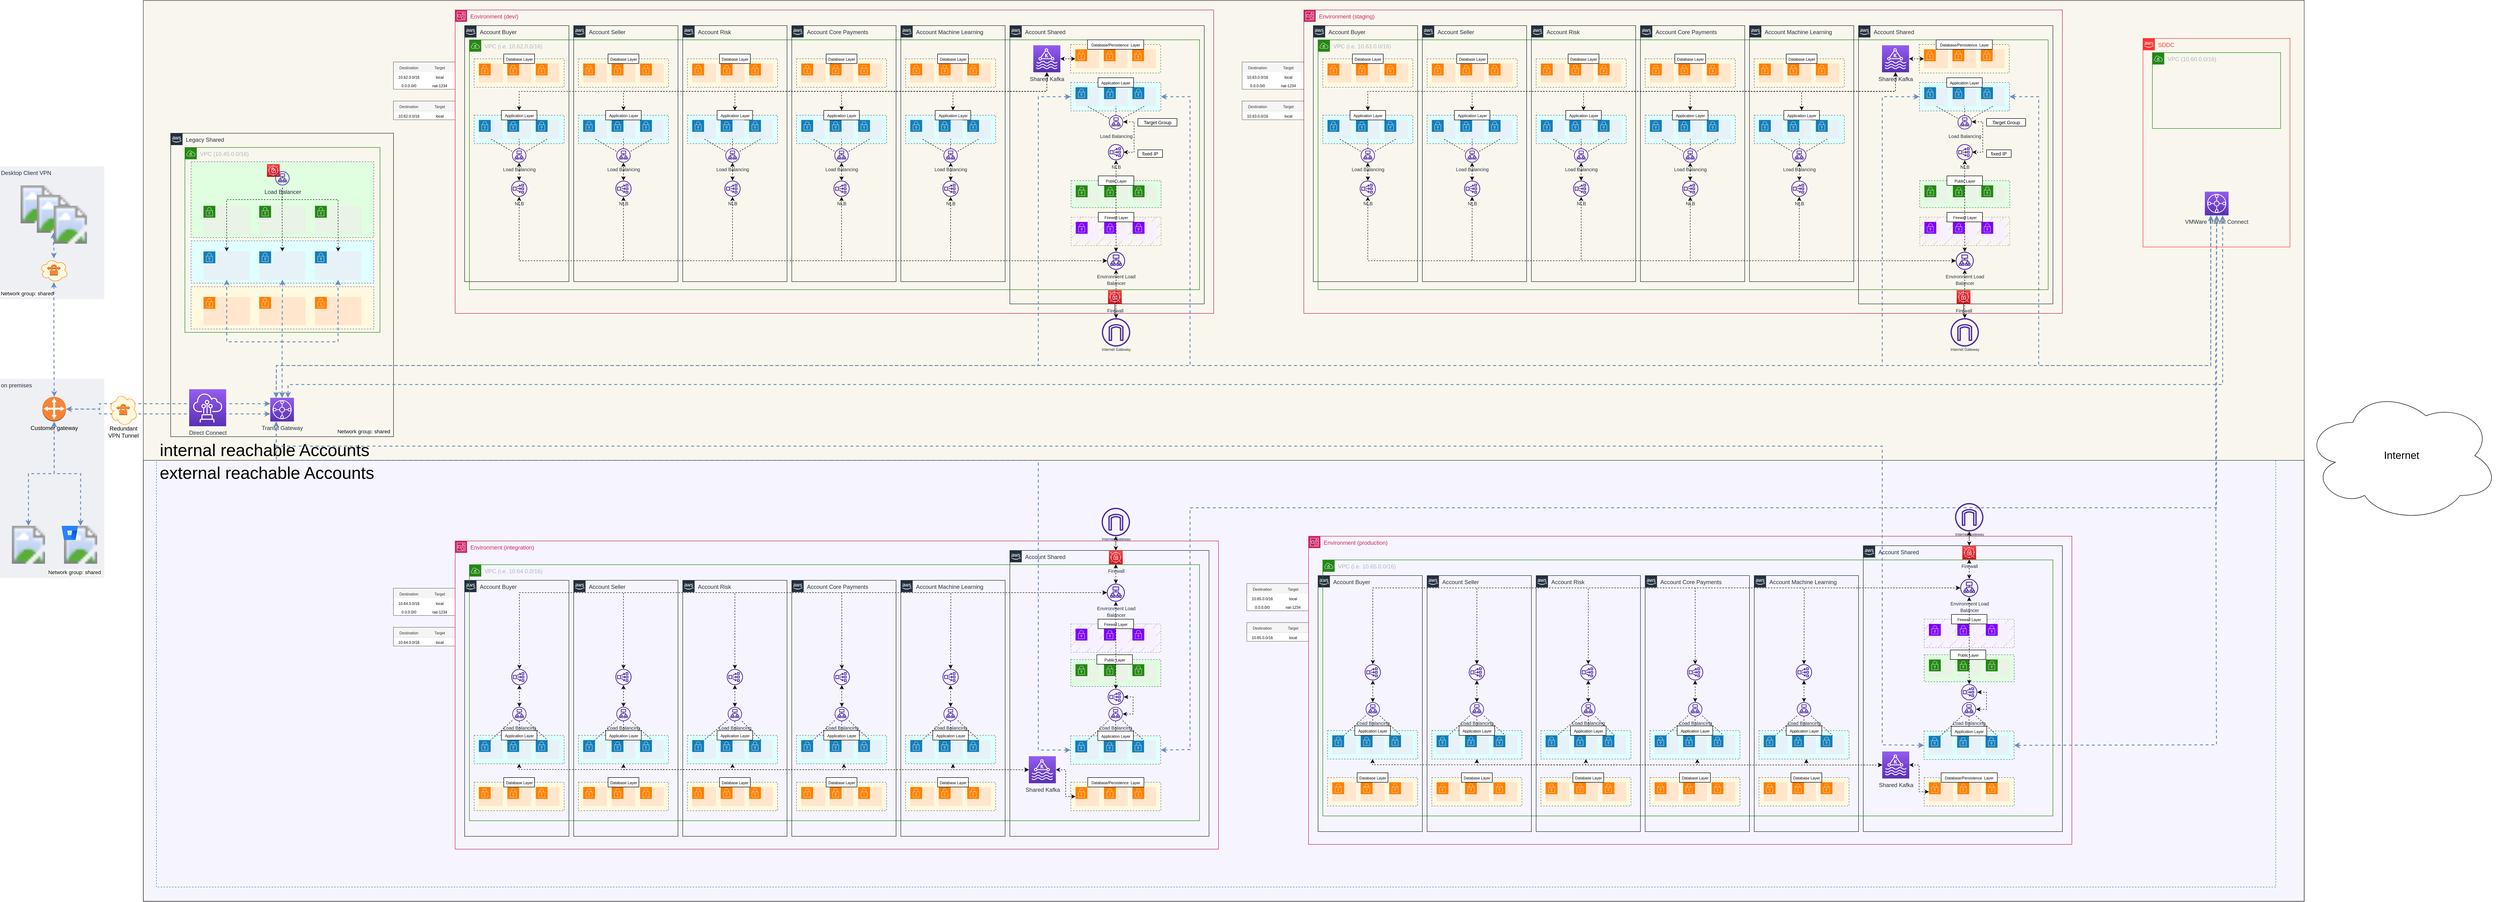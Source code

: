 <mxfile version="21.6.8" type="device">
  <diagram name="Seite-1" id="QWeiplBGI_j_glVhwOkV">
    <mxGraphModel dx="1114" dy="2061" grid="1" gridSize="10" guides="1" tooltips="1" connect="1" arrows="1" fold="1" page="1" pageScale="1" pageWidth="827" pageHeight="1169" math="0" shadow="0">
      <root>
        <mxCell id="0" />
        <mxCell id="1" parent="0" />
        <mxCell id="LpjXfNqZT8yI0wzbPOTj-1" value="" style="rounded=0;whiteSpace=wrap;html=1;fillColor=#F6F5FF;" vertex="1" parent="1">
          <mxGeometry x="352.25" y="790" width="4557.75" height="930" as="geometry" />
        </mxCell>
        <mxCell id="LpjXfNqZT8yI0wzbPOTj-2" value="eu-central-1" style="points=[[0,0],[0.25,0],[0.5,0],[0.75,0],[1,0],[1,0.25],[1,0.5],[1,0.75],[1,1],[0.75,1],[0.5,1],[0.25,1],[0,1],[0,0.75],[0,0.5],[0,0.25]];outlineConnect=0;gradientColor=none;html=1;whiteSpace=wrap;fontSize=12;fontStyle=0;shape=mxgraph.aws4.group;grIcon=mxgraph.aws4.group_region;strokeColor=#147EBA;fillColor=none;verticalAlign=top;align=left;spacingLeft=30;fontColor=#147EBA;dashed=1;" vertex="1" parent="1">
          <mxGeometry x="380" y="-140" width="4470" height="1830" as="geometry" />
        </mxCell>
        <mxCell id="LpjXfNqZT8yI0wzbPOTj-3" value="" style="rounded=0;whiteSpace=wrap;html=1;fillColor=#f9f7ed;strokeColor=#36393d;" vertex="1" parent="1">
          <mxGeometry x="352.25" y="-180" width="4557.75" height="970" as="geometry" />
        </mxCell>
        <mxCell id="LpjXfNqZT8yI0wzbPOTj-4" value="VPC (10.45.0.0/16)" style="points=[[0,0],[0.25,0],[0.5,0],[0.75,0],[1,0],[1,0.25],[1,0.5],[1,0.75],[1,1],[0.75,1],[0.5,1],[0.25,1],[0,1],[0,0.75],[0,0.5],[0,0.25]];outlineConnect=0;gradientColor=none;html=1;whiteSpace=wrap;fontSize=12;fontStyle=0;shape=mxgraph.aws4.group;grIcon=mxgraph.aws4.group_vpc;strokeColor=#248814;fillColor=none;verticalAlign=top;align=left;spacingLeft=30;fontColor=#AAB7B8;dashed=0;" vertex="1" parent="1">
          <mxGeometry x="440" y="130" width="411.43" height="390" as="geometry" />
        </mxCell>
        <mxCell id="LpjXfNqZT8yI0wzbPOTj-5" value="Legacy Shared" style="points=[[0,0],[0.25,0],[0.5,0],[0.75,0],[1,0],[1,0.25],[1,0.5],[1,0.75],[1,1],[0.75,1],[0.5,1],[0.25,1],[0,1],[0,0.75],[0,0.5],[0,0.25]];outlineConnect=0;gradientColor=none;html=1;whiteSpace=wrap;fontSize=12;fontStyle=0;shape=mxgraph.aws4.group;grIcon=mxgraph.aws4.group_aws_cloud_alt;strokeColor=#232F3E;fillColor=none;verticalAlign=top;align=left;spacingLeft=30;fontColor=#232F3E;dashed=0;" vertex="1" parent="1">
          <mxGeometry x="410" y="100" width="470" height="640" as="geometry" />
        </mxCell>
        <mxCell id="LpjXfNqZT8yI0wzbPOTj-6" value="on premises" style="fillColor=#EFF0F3;strokeColor=none;dashed=0;verticalAlign=top;fontStyle=0;fontColor=#232F3D;align=left;" vertex="1" parent="1">
          <mxGeometry x="50" y="618" width="220" height="420" as="geometry" />
        </mxCell>
        <mxCell id="LpjXfNqZT8yI0wzbPOTj-7" value="Transit Gateway" style="points=[[0,0,0],[0.25,0,0],[0.5,0,0],[0.75,0,0],[1,0,0],[0,1,0],[0.25,1,0],[0.5,1,0],[0.75,1,0],[1,1,0],[0,0.25,0],[0,0.5,0],[0,0.75,0],[1,0.25,0],[1,0.5,0],[1,0.75,0]];outlineConnect=0;fontColor=#232F3E;gradientColor=#945DF2;gradientDirection=north;fillColor=#5A30B5;strokeColor=#ffffff;dashed=0;verticalLabelPosition=bottom;verticalAlign=top;align=center;html=1;fontSize=12;fontStyle=0;aspect=fixed;shape=mxgraph.aws4.resourceIcon;resIcon=mxgraph.aws4.transit_gateway;" vertex="1" parent="1">
          <mxGeometry x="620" y="658" width="50" height="50" as="geometry" />
        </mxCell>
        <mxCell id="LpjXfNqZT8yI0wzbPOTj-8" value="" style="edgeStyle=orthogonalEdgeStyle;rounded=0;orthogonalLoop=1;jettySize=auto;html=1;startArrow=classic;startFill=1;strokeWidth=2;dashed=1;exitX=0;exitY=0.25;exitDx=0;exitDy=0;exitPerimeter=0;entryX=1;entryY=0.5;entryDx=0;entryDy=0;entryPerimeter=0;fillColor=#dae8fc;strokeColor=#6c8ebf;" edge="1" parent="1" source="LpjXfNqZT8yI0wzbPOTj-7" target="LpjXfNqZT8yI0wzbPOTj-23">
          <mxGeometry relative="1" as="geometry">
            <mxPoint x="470" y="353" as="sourcePoint" />
            <mxPoint x="479" y="682.5" as="targetPoint" />
            <Array as="points">
              <mxPoint x="260" y="671" />
              <mxPoint x="260" y="682" />
            </Array>
          </mxGeometry>
        </mxCell>
        <mxCell id="LpjXfNqZT8yI0wzbPOTj-9" style="edgeStyle=orthogonalEdgeStyle;rounded=0;orthogonalLoop=1;jettySize=auto;html=1;exitX=0.5;exitY=1;exitDx=0;exitDy=0;exitPerimeter=0;dashed=1;fontColor=#FF8000;startArrow=classic;startFill=1;strokeWidth=2;fillColor=#dae8fc;strokeColor=#6c8ebf;" edge="1" parent="1" source="LpjXfNqZT8yI0wzbPOTj-23" target="LpjXfNqZT8yI0wzbPOTj-15">
          <mxGeometry relative="1" as="geometry">
            <mxPoint x="164.2" y="830" as="sourcePoint" />
          </mxGeometry>
        </mxCell>
        <mxCell id="LpjXfNqZT8yI0wzbPOTj-10" style="edgeStyle=orthogonalEdgeStyle;rounded=0;orthogonalLoop=1;jettySize=auto;html=1;exitX=0.5;exitY=1;exitDx=0;exitDy=0;exitPerimeter=0;dashed=1;fontColor=#FF8000;startArrow=classic;startFill=1;strokeWidth=2;fillColor=#dae8fc;strokeColor=#6c8ebf;" edge="1" parent="1" source="LpjXfNqZT8yI0wzbPOTj-23" target="LpjXfNqZT8yI0wzbPOTj-12">
          <mxGeometry relative="1" as="geometry">
            <mxPoint x="164.2" y="830" as="sourcePoint" />
          </mxGeometry>
        </mxCell>
        <mxCell id="LpjXfNqZT8yI0wzbPOTj-11" value="" style="group" vertex="1" connectable="0" parent="1">
          <mxGeometry x="70" y="928" width="80" height="80" as="geometry" />
        </mxCell>
        <mxCell id="LpjXfNqZT8yI0wzbPOTj-12" value="" style="image;html=1;image=/img/lib/clip_art/computers/Server_128x128.png;fontColor=#FF8000;strokeColor=#FF8000;fillColor=#FFF9E0;" vertex="1" parent="LpjXfNqZT8yI0wzbPOTj-11">
          <mxGeometry width="80" height="80" as="geometry" />
        </mxCell>
        <mxCell id="LpjXfNqZT8yI0wzbPOTj-13" value="" style="shape=image;html=1;verticalAlign=top;verticalLabelPosition=bottom;labelBackgroundColor=#ffffff;imageAspect=0;aspect=fixed;image=https://cdn4.iconfinder.com/data/icons/logos-brands-5/24/jenkins-128.png;fontColor=#FF8000;strokeColor=#FF8000;fillColor=#FFF9E0;" vertex="1" parent="LpjXfNqZT8yI0wzbPOTj-11">
          <mxGeometry width="30" height="30" as="geometry" />
        </mxCell>
        <mxCell id="LpjXfNqZT8yI0wzbPOTj-14" value="" style="group" vertex="1" connectable="0" parent="1">
          <mxGeometry x="180" y="928" width="80" height="80" as="geometry" />
        </mxCell>
        <mxCell id="LpjXfNqZT8yI0wzbPOTj-15" value="" style="image;html=1;image=/img/lib/clip_art/computers/Server_128x128.png;fontColor=#FF8000;strokeColor=#FF8000;fillColor=#FFF9E0;" vertex="1" parent="LpjXfNqZT8yI0wzbPOTj-14">
          <mxGeometry width="80" height="80" as="geometry" />
        </mxCell>
        <mxCell id="LpjXfNqZT8yI0wzbPOTj-16" value="" style="image;image=img/lib/atlassian/Bitbucket_Logo.svg;fontColor=#FF8000;strokeColor=#FF8000;fillColor=#FFF9E0;" vertex="1" parent="LpjXfNqZT8yI0wzbPOTj-14">
          <mxGeometry width="34.2" height="30" as="geometry" />
        </mxCell>
        <mxCell id="LpjXfNqZT8yI0wzbPOTj-17" value="Desktop Client VPN" style="fillColor=#EFF0F3;strokeColor=none;dashed=0;verticalAlign=top;fontStyle=0;fontColor=#232F3D;align=left;" vertex="1" parent="1">
          <mxGeometry x="50" y="170" width="220" height="280" as="geometry" />
        </mxCell>
        <mxCell id="LpjXfNqZT8yI0wzbPOTj-18" value="" style="image;html=1;image=/img/lib/clip_art/computers/Laptop_128x128.png" vertex="1" parent="1">
          <mxGeometry x="88.4" y="210" width="80" height="80" as="geometry" />
        </mxCell>
        <mxCell id="LpjXfNqZT8yI0wzbPOTj-19" value="" style="image;html=1;image=/img/lib/clip_art/computers/Laptop_128x128.png" vertex="1" parent="1">
          <mxGeometry x="122.6" y="230" width="80" height="80" as="geometry" />
        </mxCell>
        <mxCell id="LpjXfNqZT8yI0wzbPOTj-20" value="" style="image;html=1;image=/img/lib/clip_art/computers/Laptop_128x128.png" vertex="1" parent="1">
          <mxGeometry x="158.4" y="253" width="80" height="80" as="geometry" />
        </mxCell>
        <mxCell id="LpjXfNqZT8yI0wzbPOTj-21" value="" style="edgeStyle=orthogonalEdgeStyle;rounded=0;orthogonalLoop=1;jettySize=auto;html=1;startArrow=classic;startFill=1;strokeWidth=2;dashed=1;exitX=0.5;exitY=1;exitDx=0;exitDy=0;fillColor=#dae8fc;strokeColor=#6c8ebf;" edge="1" parent="1" source="LpjXfNqZT8yI0wzbPOTj-19" target="LpjXfNqZT8yI0wzbPOTj-52">
          <mxGeometry relative="1" as="geometry">
            <mxPoint x="342.5" y="635" as="targetPoint" />
            <mxPoint x="440" y="634.5" as="sourcePoint" />
          </mxGeometry>
        </mxCell>
        <mxCell id="LpjXfNqZT8yI0wzbPOTj-22" value="Network group: shared" style="edgeLabel;html=1;align=right;verticalAlign=middle;resizable=0;points=[];" vertex="1" connectable="0" parent="1">
          <mxGeometry x="160.0" y="437" as="geometry">
            <mxPoint x="3" y="1" as="offset" />
          </mxGeometry>
        </mxCell>
        <mxCell id="LpjXfNqZT8yI0wzbPOTj-23" value="Customer gateway" style="outlineConnect=0;dashed=0;verticalLabelPosition=bottom;verticalAlign=top;align=center;html=1;shape=mxgraph.aws3.customer_gateway;fillColor=#F58536;gradientColor=none;aspect=fixed;" vertex="1" parent="1">
          <mxGeometry x="139.25" y="655.83" width="50" height="52.17" as="geometry" />
        </mxCell>
        <mxCell id="LpjXfNqZT8yI0wzbPOTj-24" value="" style="edgeStyle=orthogonalEdgeStyle;rounded=0;orthogonalLoop=1;jettySize=auto;html=1;startArrow=classic;startFill=1;strokeWidth=2;dashed=1;entryX=1;entryY=0.5;entryDx=0;entryDy=0;entryPerimeter=0;fillColor=#dae8fc;strokeColor=#6c8ebf;" edge="1" parent="1" target="LpjXfNqZT8yI0wzbPOTj-23">
          <mxGeometry relative="1" as="geometry">
            <mxPoint x="620" y="692" as="sourcePoint" />
            <mxPoint x="199.25" y="691.915" as="targetPoint" />
            <Array as="points">
              <mxPoint x="260" y="692" />
              <mxPoint x="260" y="682" />
            </Array>
          </mxGeometry>
        </mxCell>
        <mxCell id="LpjXfNqZT8yI0wzbPOTj-25" value="" style="ellipse;shape=cloud;whiteSpace=wrap;html=1;fontColor=#FF8000;strokeColor=#FF8000;fillColor=#FFF9E0;" vertex="1" parent="1">
          <mxGeometry x="280" y="648" width="60" height="70" as="geometry" />
        </mxCell>
        <mxCell id="LpjXfNqZT8yI0wzbPOTj-26" value="&lt;br&gt;Redundant&lt;br&gt;VPN Tunnel" style="outlineConnect=0;dashed=0;verticalLabelPosition=bottom;verticalAlign=top;align=center;html=1;shape=mxgraph.aws3.vpn_connection;fillColor=#F58534;gradientColor=none;" vertex="1" parent="1">
          <mxGeometry x="295.75" y="670.5" width="28.5" height="24" as="geometry" />
        </mxCell>
        <mxCell id="LpjXfNqZT8yI0wzbPOTj-27" value="Network group: shared" style="edgeLabel;html=1;align=right;verticalAlign=middle;resizable=0;points=[];" vertex="1" connectable="0" parent="1">
          <mxGeometry x="260.0" y="1025" as="geometry">
            <mxPoint x="3" y="1" as="offset" />
          </mxGeometry>
        </mxCell>
        <mxCell id="LpjXfNqZT8yI0wzbPOTj-28" value="Network group: shared" style="edgeLabel;html=1;align=right;verticalAlign=middle;resizable=0;points=[];" vertex="1" connectable="0" parent="1">
          <mxGeometry x="870.0" y="728" as="geometry">
            <mxPoint x="3" y="1" as="offset" />
          </mxGeometry>
        </mxCell>
        <mxCell id="LpjXfNqZT8yI0wzbPOTj-29" value="&lt;div style=&quot;font-size: 22px&quot; align=&quot;center&quot;&gt;Internet&lt;/div&gt;" style="ellipse;shape=cloud;whiteSpace=wrap;html=1;fontSize=14;align=center;verticalAlign=middle;" vertex="1" parent="1">
          <mxGeometry x="4910" y="640" width="411.01" height="280" as="geometry" />
        </mxCell>
        <mxCell id="LpjXfNqZT8yI0wzbPOTj-30" value="" style="group" vertex="1" connectable="0" parent="1">
          <mxGeometry x="453.06" y="160" width="385.31" height="353.028" as="geometry" />
        </mxCell>
        <mxCell id="LpjXfNqZT8yI0wzbPOTj-31" value="" style="strokeColor=#5A6C86;dashed=1;verticalAlign=top;fontStyle=0;fontColor=#5A6C86;fillColor=#FFF9E0;" vertex="1" parent="LpjXfNqZT8yI0wzbPOTj-30">
          <mxGeometry x="0.001" y="263.726" width="385.307" height="89.302" as="geometry" />
        </mxCell>
        <mxCell id="LpjXfNqZT8yI0wzbPOTj-32" value="" style="strokeColor=#5A6C86;dashed=1;verticalAlign=top;fontStyle=0;fontColor=#5A6C86;fillColor=#E0FFFF;" vertex="1" parent="LpjXfNqZT8yI0wzbPOTj-30">
          <mxGeometry x="0.001" y="166.982" width="385.307" height="89.302" as="geometry" />
        </mxCell>
        <mxCell id="LpjXfNqZT8yI0wzbPOTj-33" value="" style="strokeColor=#5A6C86;dashed=1;verticalAlign=top;fontStyle=0;fontColor=#5A6C86;fillColor=#E0FFE0;" vertex="1" parent="LpjXfNqZT8yI0wzbPOTj-30">
          <mxGeometry width="385.31" height="160" as="geometry" />
        </mxCell>
        <mxCell id="LpjXfNqZT8yI0wzbPOTj-34" value="" style="points=[[0,0],[0.25,0],[0.5,0],[0.75,0],[1,0],[1,0.25],[1,0.5],[1,0.75],[1,1],[0.75,1],[0.5,1],[0.25,1],[0,1],[0,0.75],[0,0.5],[0,0.25]];outlineConnect=0;gradientColor=none;html=1;whiteSpace=wrap;fontSize=12;fontStyle=0;shape=mxgraph.aws4.group;grIcon=mxgraph.aws4.group_security_group;grStroke=0;strokeColor=#248814;fillColor=#E9F3E6;verticalAlign=top;align=left;spacingLeft=30;fontColor=#248814;dashed=0;" vertex="1" parent="LpjXfNqZT8yI0wzbPOTj-30">
          <mxGeometry x="26.124" y="93.093" width="97.96" height="59.535" as="geometry" />
        </mxCell>
        <mxCell id="LpjXfNqZT8yI0wzbPOTj-35" value="" style="points=[[0,0],[0.25,0],[0.5,0],[0.75,0],[1,0],[1,0.25],[1,0.5],[1,0.75],[1,1],[0.75,1],[0.5,1],[0.25,1],[0,1],[0,0.75],[0,0.5],[0,0.25]];outlineConnect=0;gradientColor=none;html=1;whiteSpace=wrap;fontSize=12;fontStyle=0;shape=mxgraph.aws4.group;grIcon=mxgraph.aws4.group_security_group;grStroke=0;strokeColor=#248814;fillColor=#E9F3E6;verticalAlign=top;align=left;spacingLeft=30;fontColor=#248814;dashed=0;" vertex="1" parent="LpjXfNqZT8yI0wzbPOTj-30">
          <mxGeometry x="143.675" y="93.093" width="97.96" height="59.535" as="geometry" />
        </mxCell>
        <mxCell id="LpjXfNqZT8yI0wzbPOTj-36" value="" style="points=[[0,0],[0.25,0],[0.5,0],[0.75,0],[1,0],[1,0.25],[1,0.5],[1,0.75],[1,1],[0.75,1],[0.5,1],[0.25,1],[0,1],[0,0.75],[0,0.5],[0,0.25]];outlineConnect=0;gradientColor=none;html=1;whiteSpace=wrap;fontSize=12;fontStyle=0;shape=mxgraph.aws4.group;grIcon=mxgraph.aws4.group_security_group;grStroke=0;strokeColor=#248814;fillColor=#E9F3E6;verticalAlign=top;align=left;spacingLeft=30;fontColor=#248814;dashed=0;" vertex="1" parent="LpjXfNqZT8yI0wzbPOTj-30">
          <mxGeometry x="261.227" y="93.093" width="97.96" height="59.535" as="geometry" />
        </mxCell>
        <mxCell id="LpjXfNqZT8yI0wzbPOTj-37" value="" style="points=[[0,0],[0.25,0],[0.5,0],[0.75,0],[1,0],[1,0.25],[1,0.5],[1,0.75],[1,1],[0.75,1],[0.5,1],[0.25,1],[0,1],[0,0.75],[0,0.5],[0,0.25]];outlineConnect=0;gradientColor=none;html=1;whiteSpace=wrap;fontSize=12;fontStyle=0;shape=mxgraph.aws4.group;grIcon=mxgraph.aws4.group_security_group;grStroke=0;strokeColor=#147EBA;fillColor=#E6F2F8;verticalAlign=top;align=left;spacingLeft=30;fontColor=#147EBA;dashed=0;" vertex="1" parent="LpjXfNqZT8yI0wzbPOTj-30">
          <mxGeometry x="26.124" y="189.307" width="97.96" height="59.535" as="geometry" />
        </mxCell>
        <mxCell id="LpjXfNqZT8yI0wzbPOTj-38" value="" style="points=[[0,0],[0.25,0],[0.5,0],[0.75,0],[1,0],[1,0.25],[1,0.5],[1,0.75],[1,1],[0.75,1],[0.5,1],[0.25,1],[0,1],[0,0.75],[0,0.5],[0,0.25]];outlineConnect=0;gradientColor=none;html=1;whiteSpace=wrap;fontSize=12;fontStyle=0;shape=mxgraph.aws4.group;grIcon=mxgraph.aws4.group_security_group;grStroke=0;strokeColor=#147EBA;fillColor=#E6F2F8;verticalAlign=top;align=left;spacingLeft=30;fontColor=#147EBA;dashed=0;" vertex="1" parent="LpjXfNqZT8yI0wzbPOTj-30">
          <mxGeometry x="143.675" y="189.307" width="97.96" height="59.535" as="geometry" />
        </mxCell>
        <mxCell id="LpjXfNqZT8yI0wzbPOTj-39" value="" style="points=[[0,0],[0.25,0],[0.5,0],[0.75,0],[1,0],[1,0.25],[1,0.5],[1,0.75],[1,1],[0.75,1],[0.5,1],[0.25,1],[0,1],[0,0.75],[0,0.5],[0,0.25]];outlineConnect=0;gradientColor=none;html=1;whiteSpace=wrap;fontSize=12;fontStyle=0;shape=mxgraph.aws4.group;grIcon=mxgraph.aws4.group_security_group;grStroke=0;strokeColor=#147EBA;fillColor=#E6F2F8;verticalAlign=top;align=left;spacingLeft=30;fontColor=#147EBA;dashed=0;" vertex="1" parent="LpjXfNqZT8yI0wzbPOTj-30">
          <mxGeometry x="261.227" y="189.307" width="97.96" height="59.535" as="geometry" />
        </mxCell>
        <mxCell id="LpjXfNqZT8yI0wzbPOTj-40" value="" style="points=[[0,0],[0.25,0],[0.5,0],[0.75,0],[1,0],[1,0.25],[1,0.5],[1,0.75],[1,1],[0.75,1],[0.5,1],[0.25,1],[0,1],[0,0.75],[0,0.5],[0,0.25]];outlineConnect=0;gradientColor=none;html=1;whiteSpace=wrap;fontSize=12;fontStyle=0;shape=mxgraph.aws4.group;grIcon=mxgraph.aws4.group_security_group;grStroke=0;verticalAlign=top;align=left;spacingLeft=30;dashed=0;fillColor=#FFE6CC;strokeColor=#FF8000;fontColor=#FF8000;" vertex="1" parent="LpjXfNqZT8yI0wzbPOTj-30">
          <mxGeometry x="26.124" y="285.307" width="97.96" height="59.535" as="geometry" />
        </mxCell>
        <mxCell id="LpjXfNqZT8yI0wzbPOTj-41" value="" style="points=[[0,0],[0.25,0],[0.5,0],[0.75,0],[1,0],[1,0.25],[1,0.5],[1,0.75],[1,1],[0.75,1],[0.5,1],[0.25,1],[0,1],[0,0.75],[0,0.5],[0,0.25]];outlineConnect=0;gradientColor=none;html=1;whiteSpace=wrap;fontSize=12;fontStyle=0;shape=mxgraph.aws4.group;grIcon=mxgraph.aws4.group_security_group;grStroke=0;verticalAlign=top;align=left;spacingLeft=30;dashed=0;fillColor=#FFE6CC;strokeColor=#FF8000;fontColor=#FF8000;" vertex="1" parent="LpjXfNqZT8yI0wzbPOTj-30">
          <mxGeometry x="261.227" y="285.307" width="97.96" height="59.535" as="geometry" />
        </mxCell>
        <mxCell id="LpjXfNqZT8yI0wzbPOTj-42" value="" style="points=[[0,0],[0.25,0],[0.5,0],[0.75,0],[1,0],[1,0.25],[1,0.5],[1,0.75],[1,1],[0.75,1],[0.5,1],[0.25,1],[0,1],[0,0.75],[0,0.5],[0,0.25]];outlineConnect=0;gradientColor=none;html=1;whiteSpace=wrap;fontSize=12;fontStyle=0;shape=mxgraph.aws4.group;grIcon=mxgraph.aws4.group_security_group;grStroke=0;verticalAlign=top;align=left;spacingLeft=30;dashed=0;fillColor=#FFE6CC;strokeColor=#FF8000;fontColor=#FF8000;" vertex="1" parent="LpjXfNqZT8yI0wzbPOTj-30">
          <mxGeometry x="143.675" y="285.307" width="97.96" height="59.535" as="geometry" />
        </mxCell>
        <mxCell id="LpjXfNqZT8yI0wzbPOTj-43" value="" style="endArrow=classic;dashed=1;html=1;fontSize=14;exitX=0.5;exitY=1;exitDx=0;exitDy=0;rounded=0;endFill=1;exitPerimeter=0;" edge="1" parent="LpjXfNqZT8yI0wzbPOTj-30" target="LpjXfNqZT8yI0wzbPOTj-37">
          <mxGeometry x="-13.06" y="-30" width="50" height="50" as="geometry">
            <mxPoint x="192.65" y="55.09" as="sourcePoint" />
            <mxPoint x="74.94" y="110" as="targetPoint" />
            <Array as="points">
              <mxPoint x="191.94" y="80" />
              <mxPoint x="74.94" y="80" />
            </Array>
          </mxGeometry>
        </mxCell>
        <mxCell id="LpjXfNqZT8yI0wzbPOTj-44" value="" style="endArrow=classic;dashed=1;html=1;fontSize=14;exitX=0.5;exitY=1;exitDx=0;exitDy=0;rounded=0;endFill=1;exitPerimeter=0;" edge="1" parent="LpjXfNqZT8yI0wzbPOTj-30" target="LpjXfNqZT8yI0wzbPOTj-39">
          <mxGeometry x="-13.06" y="-30" width="50" height="50" as="geometry">
            <mxPoint x="192.65" y="55.09" as="sourcePoint" />
            <mxPoint x="85.073" y="220.067" as="targetPoint" />
            <Array as="points">
              <mxPoint x="191.94" y="80" />
              <mxPoint x="309.94" y="80" />
            </Array>
          </mxGeometry>
        </mxCell>
        <mxCell id="LpjXfNqZT8yI0wzbPOTj-45" value="" style="endArrow=classic;dashed=1;html=1;fontSize=14;exitX=0.5;exitY=1;exitDx=0;exitDy=0;rounded=0;endFill=1;exitPerimeter=0;" edge="1" parent="LpjXfNqZT8yI0wzbPOTj-30" target="LpjXfNqZT8yI0wzbPOTj-38">
          <mxGeometry x="-13.06" y="-30" width="50" height="50" as="geometry">
            <mxPoint x="192.65" y="55.09" as="sourcePoint" />
            <mxPoint x="85.073" y="220.067" as="targetPoint" />
            <Array as="points">
              <mxPoint x="191.94" y="90" />
            </Array>
          </mxGeometry>
        </mxCell>
        <mxCell id="LpjXfNqZT8yI0wzbPOTj-46" value="" style="sketch=0;points=[[0,0,0],[0.25,0,0],[0.5,0,0],[0.75,0,0],[1,0,0],[0,1,0],[0.25,1,0],[0.5,1,0],[0.75,1,0],[1,1,0],[0,0.25,0],[0,0.5,0],[0,0.75,0],[1,0.25,0],[1,0.5,0],[1,0.75,0]];outlineConnect=0;fontColor=#232F3E;gradientColor=#F54749;gradientDirection=north;fillColor=#C7131F;strokeColor=#ffffff;dashed=0;verticalLabelPosition=bottom;verticalAlign=top;align=center;html=1;fontSize=12;fontStyle=0;aspect=fixed;shape=mxgraph.aws4.resourceIcon;resIcon=mxgraph.aws4.waf;" vertex="1" parent="LpjXfNqZT8yI0wzbPOTj-30">
          <mxGeometry x="160" y="5.06" width="26.94" height="26.94" as="geometry" />
        </mxCell>
        <mxCell id="LpjXfNqZT8yI0wzbPOTj-47" value="Load Balancer" style="sketch=0;outlineConnect=0;fontColor=#232F3E;gradientColor=none;fillColor=#4D27AA;strokeColor=none;dashed=0;verticalLabelPosition=bottom;verticalAlign=top;align=center;html=1;fontSize=12;fontStyle=0;aspect=fixed;pointerEvents=1;shape=mxgraph.aws4.application_load_balancer;" vertex="1" parent="LpjXfNqZT8yI0wzbPOTj-30">
          <mxGeometry x="177.65" y="20.09" width="30" height="30" as="geometry" />
        </mxCell>
        <mxCell id="LpjXfNqZT8yI0wzbPOTj-48" style="edgeStyle=orthogonalEdgeStyle;rounded=0;orthogonalLoop=1;jettySize=auto;html=1;dashed=1;fontColor=#FF8000;startArrow=classic;startFill=1;strokeWidth=2;exitX=0.5;exitY=0;exitDx=0;exitDy=0;exitPerimeter=0;fillColor=#dae8fc;strokeColor=#6c8ebf;" edge="1" parent="1" source="LpjXfNqZT8yI0wzbPOTj-7" target="LpjXfNqZT8yI0wzbPOTj-39">
          <mxGeometry relative="1" as="geometry">
            <mxPoint x="696" y="509" as="sourcePoint" />
            <Array as="points">
              <mxPoint x="645" y="540" />
              <mxPoint x="763" y="540" />
            </Array>
          </mxGeometry>
        </mxCell>
        <mxCell id="LpjXfNqZT8yI0wzbPOTj-49" style="edgeStyle=orthogonalEdgeStyle;rounded=0;orthogonalLoop=1;jettySize=auto;html=1;exitX=0.5;exitY=0;exitDx=0;exitDy=0;exitPerimeter=0;dashed=1;fontColor=#FF8000;startArrow=classic;startFill=1;strokeWidth=2;fillColor=#dae8fc;strokeColor=#6c8ebf;" edge="1" parent="1" source="LpjXfNqZT8yI0wzbPOTj-7" target="LpjXfNqZT8yI0wzbPOTj-38">
          <mxGeometry relative="1" as="geometry" />
        </mxCell>
        <mxCell id="LpjXfNqZT8yI0wzbPOTj-50" style="edgeStyle=orthogonalEdgeStyle;rounded=0;orthogonalLoop=1;jettySize=auto;html=1;entryX=0.5;entryY=1;entryDx=0;entryDy=0;dashed=1;fontColor=#FF8000;startArrow=classic;startFill=1;strokeWidth=2;exitX=0.5;exitY=0;exitDx=0;exitDy=0;exitPerimeter=0;fillColor=#dae8fc;strokeColor=#6c8ebf;" edge="1" parent="1" source="LpjXfNqZT8yI0wzbPOTj-7" target="LpjXfNqZT8yI0wzbPOTj-37">
          <mxGeometry relative="1" as="geometry">
            <Array as="points">
              <mxPoint x="645" y="540" />
              <mxPoint x="528" y="540" />
            </Array>
          </mxGeometry>
        </mxCell>
        <mxCell id="LpjXfNqZT8yI0wzbPOTj-51" value="" style="group" vertex="1" connectable="0" parent="1">
          <mxGeometry x="133.6" y="364" width="60" height="50" as="geometry" />
        </mxCell>
        <mxCell id="LpjXfNqZT8yI0wzbPOTj-52" value="" style="ellipse;shape=cloud;whiteSpace=wrap;html=1;fontColor=#FF8000;strokeColor=#FF8000;fillColor=#FFF9E0;" vertex="1" parent="LpjXfNqZT8yI0wzbPOTj-51">
          <mxGeometry width="60" height="50" as="geometry" />
        </mxCell>
        <mxCell id="LpjXfNqZT8yI0wzbPOTj-53" value="" style="outlineConnect=0;dashed=0;verticalLabelPosition=bottom;verticalAlign=top;align=center;html=1;shape=mxgraph.aws3.vpn_connection;fillColor=#F58534;gradientColor=none;" vertex="1" parent="LpjXfNqZT8yI0wzbPOTj-51">
          <mxGeometry x="15.8" y="12" width="28.5" height="24" as="geometry" />
        </mxCell>
        <mxCell id="LpjXfNqZT8yI0wzbPOTj-54" style="edgeStyle=orthogonalEdgeStyle;rounded=0;orthogonalLoop=1;jettySize=auto;html=1;strokeWidth=2;dashed=1;fillColor=#dae8fc;strokeColor=#6c8ebf;startArrow=classic;startFill=1;" edge="1" parent="1" source="LpjXfNqZT8yI0wzbPOTj-52" target="LpjXfNqZT8yI0wzbPOTj-23">
          <mxGeometry relative="1" as="geometry" />
        </mxCell>
        <mxCell id="LpjXfNqZT8yI0wzbPOTj-55" value="&lt;div style=&quot;&quot; align=&quot;left&quot;&gt;&lt;font style=&quot;font-size: 36px;&quot;&gt;internal reachable Accounts&lt;/font&gt;&lt;br&gt;&lt;/div&gt;" style="text;html=1;strokeColor=none;fillColor=none;align=left;verticalAlign=middle;whiteSpace=wrap;rounded=0;fontSize=14;" vertex="1" parent="1">
          <mxGeometry x="385.43" y="758" width="466" height="20" as="geometry" />
        </mxCell>
        <mxCell id="LpjXfNqZT8yI0wzbPOTj-56" value="&lt;div style=&quot;&quot; align=&quot;left&quot;&gt;&lt;font style=&quot;font-size: 36px;&quot;&gt;external reachable Accounts&lt;/font&gt;&lt;br&gt;&lt;/div&gt;" style="text;html=1;strokeColor=none;fillColor=none;align=left;verticalAlign=middle;whiteSpace=wrap;rounded=0;fontSize=14;" vertex="1" parent="1">
          <mxGeometry x="385.43" y="806" width="476" height="20" as="geometry" />
        </mxCell>
        <mxCell id="LpjXfNqZT8yI0wzbPOTj-57" value="" style="group;fontColor=#FF3333;" vertex="1" connectable="0" parent="1">
          <mxGeometry x="4570" y="-100" width="310" height="440" as="geometry" />
        </mxCell>
        <mxCell id="LpjXfNqZT8yI0wzbPOTj-58" value="SDDC" style="points=[[0,0],[0.25,0],[0.5,0],[0.75,0],[1,0],[1,0.25],[1,0.5],[1,0.75],[1,1],[0.75,1],[0.5,1],[0.25,1],[0,1],[0,0.75],[0,0.5],[0,0.25]];outlineConnect=0;gradientColor=none;html=1;whiteSpace=wrap;fontSize=12;fontStyle=0;shape=mxgraph.aws4.group;grIcon=mxgraph.aws4.group_aws_cloud_alt;strokeColor=#FF3333;fillColor=none;verticalAlign=top;align=left;spacingLeft=30;fontColor=#FF3333;dashed=0;" vertex="1" parent="LpjXfNqZT8yI0wzbPOTj-57">
          <mxGeometry width="310" height="440" as="geometry" />
        </mxCell>
        <mxCell id="LpjXfNqZT8yI0wzbPOTj-59" value="" style="group" vertex="1" connectable="0" parent="LpjXfNqZT8yI0wzbPOTj-57">
          <mxGeometry x="19.787" y="30" width="271.369" height="390" as="geometry" />
        </mxCell>
        <mxCell id="LpjXfNqZT8yI0wzbPOTj-60" value="VPC (10.60.0.0/16)" style="points=[[0,0],[0.25,0],[0.5,0],[0.75,0],[1,0],[1,0.25],[1,0.5],[1,0.75],[1,1],[0.75,1],[0.5,1],[0.25,1],[0,1],[0,0.75],[0,0.5],[0,0.25]];outlineConnect=0;gradientColor=none;html=1;whiteSpace=wrap;fontSize=12;fontStyle=0;shape=mxgraph.aws4.group;grIcon=mxgraph.aws4.group_vpc;strokeColor=#248814;fillColor=none;verticalAlign=top;align=left;spacingLeft=30;fontColor=#AAB7B8;dashed=0;" vertex="1" parent="LpjXfNqZT8yI0wzbPOTj-59">
          <mxGeometry width="270.426" height="160" as="geometry" />
        </mxCell>
        <mxCell id="LpjXfNqZT8yI0wzbPOTj-61" value="VMWare Transit Connect" style="points=[[0,0,0],[0.25,0,0],[0.5,0,0],[0.75,0,0],[1,0,0],[0,1,0],[0.25,1,0],[0.5,1,0],[0.75,1,0],[1,1,0],[0,0.25,0],[0,0.5,0],[0,0.75,0],[1,0.25,0],[1,0.5,0],[1,0.75,0]];outlineConnect=0;fontColor=#232F3E;gradientColor=#945DF2;gradientDirection=north;fillColor=#5A30B5;strokeColor=#ffffff;dashed=0;verticalLabelPosition=bottom;verticalAlign=top;align=center;html=1;fontSize=12;fontStyle=0;aspect=fixed;shape=mxgraph.aws4.resourceIcon;resIcon=mxgraph.aws4.transit_gateway;" vertex="1" parent="LpjXfNqZT8yI0wzbPOTj-59">
          <mxGeometry x="110.683" y="293.26" width="50" height="50" as="geometry" />
        </mxCell>
        <mxCell id="LpjXfNqZT8yI0wzbPOTj-62" style="edgeStyle=orthogonalEdgeStyle;rounded=0;orthogonalLoop=1;jettySize=auto;html=1;fontColor=#FF8000;startArrow=classic;startFill=1;strokeWidth=2;fillColor=#dae8fc;strokeColor=#6c8ebf;exitX=0.75;exitY=0;exitDx=0;exitDy=0;exitPerimeter=0;entryX=0.75;entryY=1;entryDx=0;entryDy=0;entryPerimeter=0;dashed=1;" edge="1" parent="1" source="LpjXfNqZT8yI0wzbPOTj-7" target="LpjXfNqZT8yI0wzbPOTj-61">
          <mxGeometry relative="1" as="geometry">
            <Array as="points">
              <mxPoint x="658" y="630" />
              <mxPoint x="4738" y="630" />
            </Array>
            <mxPoint x="680" y="693" as="sourcePoint" />
            <mxPoint x="1395" y="898" as="targetPoint" />
          </mxGeometry>
        </mxCell>
        <mxCell id="LpjXfNqZT8yI0wzbPOTj-63" value="Direct Connect" style="sketch=0;points=[[0,0,0],[0.25,0,0],[0.5,0,0],[0.75,0,0],[1,0,0],[0,1,0],[0.25,1,0],[0.5,1,0],[0.75,1,0],[1,1,0],[0,0.25,0],[0,0.5,0],[0,0.75,0],[1,0.25,0],[1,0.5,0],[1,0.75,0]];outlineConnect=0;fontColor=#232F3E;gradientColor=#945DF2;gradientDirection=north;fillColor=#5A30B5;strokeColor=#ffffff;dashed=0;verticalLabelPosition=bottom;verticalAlign=top;align=center;html=1;fontSize=12;fontStyle=0;aspect=fixed;shape=mxgraph.aws4.resourceIcon;resIcon=mxgraph.aws4.direct_connect;" vertex="1" parent="1">
          <mxGeometry x="449" y="640" width="78" height="78" as="geometry" />
        </mxCell>
        <mxCell id="LpjXfNqZT8yI0wzbPOTj-64" value="" style="shape=table;startSize=0;container=1;collapsible=0;childLayout=tableLayout;fontSize=8;strokeColor=default;fillColor=default;" vertex="1" parent="1">
          <mxGeometry x="880" y="32.38" width="130" height="39" as="geometry" />
        </mxCell>
        <mxCell id="LpjXfNqZT8yI0wzbPOTj-65" value="" style="shape=tableRow;horizontal=0;startSize=0;swimlaneHead=0;swimlaneBody=0;strokeColor=inherit;top=0;left=0;bottom=0;right=0;collapsible=0;dropTarget=0;fillColor=none;points=[[0,0.5],[1,0.5]];portConstraint=eastwest;" vertex="1" parent="LpjXfNqZT8yI0wzbPOTj-64">
          <mxGeometry width="130" height="21" as="geometry" />
        </mxCell>
        <mxCell id="LpjXfNqZT8yI0wzbPOTj-66" value="&lt;font style=&quot;font-size: 8px;&quot;&gt;Destination&lt;/font&gt;" style="shape=partialRectangle;html=1;whiteSpace=wrap;connectable=0;strokeColor=#666666;overflow=hidden;fillColor=#f5f5f5;top=0;left=0;bottom=0;right=0;pointerEvents=1;fontColor=#333333;" vertex="1" parent="LpjXfNqZT8yI0wzbPOTj-65">
          <mxGeometry width="65" height="21" as="geometry">
            <mxRectangle width="65" height="21" as="alternateBounds" />
          </mxGeometry>
        </mxCell>
        <mxCell id="LpjXfNqZT8yI0wzbPOTj-67" value="&lt;font style=&quot;font-size: 8px;&quot;&gt;Target&lt;/font&gt;" style="shape=partialRectangle;html=1;whiteSpace=wrap;connectable=0;strokeColor=#666666;overflow=hidden;fillColor=#f5f5f5;top=0;left=0;bottom=0;right=0;pointerEvents=1;fontColor=#333333;" vertex="1" parent="LpjXfNqZT8yI0wzbPOTj-65">
          <mxGeometry x="65" width="65" height="21" as="geometry">
            <mxRectangle width="65" height="21" as="alternateBounds" />
          </mxGeometry>
        </mxCell>
        <mxCell id="LpjXfNqZT8yI0wzbPOTj-68" value="" style="shape=tableRow;horizontal=0;startSize=0;swimlaneHead=0;swimlaneBody=0;strokeColor=inherit;top=0;left=0;bottom=0;right=0;collapsible=0;dropTarget=0;fillColor=none;points=[[0,0.5],[1,0.5]];portConstraint=eastwest;" vertex="1" parent="LpjXfNqZT8yI0wzbPOTj-64">
          <mxGeometry y="21" width="130" height="18" as="geometry" />
        </mxCell>
        <mxCell id="LpjXfNqZT8yI0wzbPOTj-69" value="&lt;font style=&quot;font-size: 8px;&quot;&gt;10.62.0.0/16&lt;/font&gt;" style="shape=partialRectangle;html=1;whiteSpace=wrap;connectable=0;strokeColor=#000000;overflow=hidden;fillColor=default;top=0;left=0;bottom=0;right=0;pointerEvents=1;" vertex="1" parent="LpjXfNqZT8yI0wzbPOTj-68">
          <mxGeometry width="65" height="18" as="geometry">
            <mxRectangle width="65" height="18" as="alternateBounds" />
          </mxGeometry>
        </mxCell>
        <mxCell id="LpjXfNqZT8yI0wzbPOTj-70" value="&lt;font style=&quot;font-size: 8px;&quot;&gt;local&lt;/font&gt;" style="shape=partialRectangle;html=1;whiteSpace=wrap;connectable=0;strokeColor=inherit;overflow=hidden;fillColor=default;top=0;left=0;bottom=0;right=0;pointerEvents=1;" vertex="1" parent="LpjXfNqZT8yI0wzbPOTj-68">
          <mxGeometry x="65" width="65" height="18" as="geometry">
            <mxRectangle width="65" height="18" as="alternateBounds" />
          </mxGeometry>
        </mxCell>
        <mxCell id="LpjXfNqZT8yI0wzbPOTj-71" value="" style="shape=table;startSize=0;container=1;collapsible=0;childLayout=tableLayout;fontSize=8;strokeColor=default;fillColor=default;" vertex="1" parent="1">
          <mxGeometry x="880" y="-50" width="130" height="57" as="geometry" />
        </mxCell>
        <mxCell id="LpjXfNqZT8yI0wzbPOTj-72" value="" style="shape=tableRow;horizontal=0;startSize=0;swimlaneHead=0;swimlaneBody=0;strokeColor=inherit;top=0;left=0;bottom=0;right=0;collapsible=0;dropTarget=0;fillColor=none;points=[[0,0.5],[1,0.5]];portConstraint=eastwest;" vertex="1" parent="LpjXfNqZT8yI0wzbPOTj-71">
          <mxGeometry width="130" height="21" as="geometry" />
        </mxCell>
        <mxCell id="LpjXfNqZT8yI0wzbPOTj-73" value="&lt;font style=&quot;font-size: 8px;&quot;&gt;Destination&lt;/font&gt;" style="shape=partialRectangle;html=1;whiteSpace=wrap;connectable=0;strokeColor=#666666;overflow=hidden;fillColor=#f5f5f5;top=0;left=0;bottom=0;right=0;pointerEvents=1;fontColor=#333333;" vertex="1" parent="LpjXfNqZT8yI0wzbPOTj-72">
          <mxGeometry width="65" height="21" as="geometry">
            <mxRectangle width="65" height="21" as="alternateBounds" />
          </mxGeometry>
        </mxCell>
        <mxCell id="LpjXfNqZT8yI0wzbPOTj-74" value="&lt;font style=&quot;font-size: 8px;&quot;&gt;Target&lt;/font&gt;" style="shape=partialRectangle;html=1;whiteSpace=wrap;connectable=0;strokeColor=#666666;overflow=hidden;fillColor=#f5f5f5;top=0;left=0;bottom=0;right=0;pointerEvents=1;fontColor=#333333;" vertex="1" parent="LpjXfNqZT8yI0wzbPOTj-72">
          <mxGeometry x="65" width="65" height="21" as="geometry">
            <mxRectangle width="65" height="21" as="alternateBounds" />
          </mxGeometry>
        </mxCell>
        <mxCell id="LpjXfNqZT8yI0wzbPOTj-75" value="" style="shape=tableRow;horizontal=0;startSize=0;swimlaneHead=0;swimlaneBody=0;strokeColor=inherit;top=0;left=0;bottom=0;right=0;collapsible=0;dropTarget=0;fillColor=none;points=[[0,0.5],[1,0.5]];portConstraint=eastwest;" vertex="1" parent="LpjXfNqZT8yI0wzbPOTj-71">
          <mxGeometry y="21" width="130" height="18" as="geometry" />
        </mxCell>
        <mxCell id="LpjXfNqZT8yI0wzbPOTj-76" value="&lt;font style=&quot;font-size: 8px;&quot;&gt;10.62.0.0/16&lt;/font&gt;" style="shape=partialRectangle;html=1;whiteSpace=wrap;connectable=0;strokeColor=#000000;overflow=hidden;fillColor=default;top=0;left=0;bottom=0;right=0;pointerEvents=1;" vertex="1" parent="LpjXfNqZT8yI0wzbPOTj-75">
          <mxGeometry width="65" height="18" as="geometry">
            <mxRectangle width="65" height="18" as="alternateBounds" />
          </mxGeometry>
        </mxCell>
        <mxCell id="LpjXfNqZT8yI0wzbPOTj-77" value="&lt;font style=&quot;font-size: 8px;&quot;&gt;local&lt;/font&gt;" style="shape=partialRectangle;html=1;whiteSpace=wrap;connectable=0;strokeColor=inherit;overflow=hidden;fillColor=default;top=0;left=0;bottom=0;right=0;pointerEvents=1;" vertex="1" parent="LpjXfNqZT8yI0wzbPOTj-75">
          <mxGeometry x="65" width="65" height="18" as="geometry">
            <mxRectangle width="65" height="18" as="alternateBounds" />
          </mxGeometry>
        </mxCell>
        <mxCell id="LpjXfNqZT8yI0wzbPOTj-78" style="shape=tableRow;horizontal=0;startSize=0;swimlaneHead=0;swimlaneBody=0;strokeColor=inherit;top=0;left=0;bottom=0;right=0;collapsible=0;dropTarget=0;fillColor=none;points=[[0,0.5],[1,0.5]];portConstraint=eastwest;" vertex="1" parent="LpjXfNqZT8yI0wzbPOTj-71">
          <mxGeometry y="39" width="130" height="18" as="geometry" />
        </mxCell>
        <mxCell id="LpjXfNqZT8yI0wzbPOTj-79" value="&lt;font style=&quot;font-size: 8px;&quot;&gt;0.0.0.0/0&lt;/font&gt;" style="shape=partialRectangle;html=1;whiteSpace=wrap;connectable=0;strokeColor=#000000;overflow=hidden;fillColor=default;top=0;left=0;bottom=0;right=0;pointerEvents=1;" vertex="1" parent="LpjXfNqZT8yI0wzbPOTj-78">
          <mxGeometry width="65" height="18" as="geometry">
            <mxRectangle width="65" height="18" as="alternateBounds" />
          </mxGeometry>
        </mxCell>
        <mxCell id="LpjXfNqZT8yI0wzbPOTj-80" value="&lt;font style=&quot;font-size: 8px;&quot;&gt;nat-1234&lt;/font&gt;" style="shape=partialRectangle;html=1;whiteSpace=wrap;connectable=0;strokeColor=inherit;overflow=hidden;fillColor=default;top=0;left=0;bottom=0;right=0;pointerEvents=1;" vertex="1" parent="LpjXfNqZT8yI0wzbPOTj-78">
          <mxGeometry x="65" width="65" height="18" as="geometry">
            <mxRectangle width="65" height="18" as="alternateBounds" />
          </mxGeometry>
        </mxCell>
        <mxCell id="LpjXfNqZT8yI0wzbPOTj-81" value="" style="shape=table;startSize=0;container=1;collapsible=0;childLayout=tableLayout;fontSize=8;strokeColor=default;fillColor=default;" vertex="1" parent="1">
          <mxGeometry x="2670" y="32.38" width="130" height="39" as="geometry" />
        </mxCell>
        <mxCell id="LpjXfNqZT8yI0wzbPOTj-82" value="" style="shape=tableRow;horizontal=0;startSize=0;swimlaneHead=0;swimlaneBody=0;strokeColor=inherit;top=0;left=0;bottom=0;right=0;collapsible=0;dropTarget=0;fillColor=none;points=[[0,0.5],[1,0.5]];portConstraint=eastwest;" vertex="1" parent="LpjXfNqZT8yI0wzbPOTj-81">
          <mxGeometry width="130" height="21" as="geometry" />
        </mxCell>
        <mxCell id="LpjXfNqZT8yI0wzbPOTj-83" value="&lt;font style=&quot;font-size: 8px;&quot;&gt;Destination&lt;/font&gt;" style="shape=partialRectangle;html=1;whiteSpace=wrap;connectable=0;strokeColor=#666666;overflow=hidden;fillColor=#f5f5f5;top=0;left=0;bottom=0;right=0;pointerEvents=1;fontColor=#333333;" vertex="1" parent="LpjXfNqZT8yI0wzbPOTj-82">
          <mxGeometry width="65" height="21" as="geometry">
            <mxRectangle width="65" height="21" as="alternateBounds" />
          </mxGeometry>
        </mxCell>
        <mxCell id="LpjXfNqZT8yI0wzbPOTj-84" value="&lt;font style=&quot;font-size: 8px;&quot;&gt;Target&lt;/font&gt;" style="shape=partialRectangle;html=1;whiteSpace=wrap;connectable=0;strokeColor=#666666;overflow=hidden;fillColor=#f5f5f5;top=0;left=0;bottom=0;right=0;pointerEvents=1;fontColor=#333333;" vertex="1" parent="LpjXfNqZT8yI0wzbPOTj-82">
          <mxGeometry x="65" width="65" height="21" as="geometry">
            <mxRectangle width="65" height="21" as="alternateBounds" />
          </mxGeometry>
        </mxCell>
        <mxCell id="LpjXfNqZT8yI0wzbPOTj-85" value="" style="shape=tableRow;horizontal=0;startSize=0;swimlaneHead=0;swimlaneBody=0;strokeColor=inherit;top=0;left=0;bottom=0;right=0;collapsible=0;dropTarget=0;fillColor=none;points=[[0,0.5],[1,0.5]];portConstraint=eastwest;" vertex="1" parent="LpjXfNqZT8yI0wzbPOTj-81">
          <mxGeometry y="21" width="130" height="18" as="geometry" />
        </mxCell>
        <mxCell id="LpjXfNqZT8yI0wzbPOTj-86" value="&lt;font style=&quot;font-size: 8px;&quot;&gt;10.63.0.0/16&lt;/font&gt;" style="shape=partialRectangle;html=1;whiteSpace=wrap;connectable=0;strokeColor=#000000;overflow=hidden;fillColor=default;top=0;left=0;bottom=0;right=0;pointerEvents=1;" vertex="1" parent="LpjXfNqZT8yI0wzbPOTj-85">
          <mxGeometry width="65" height="18" as="geometry">
            <mxRectangle width="65" height="18" as="alternateBounds" />
          </mxGeometry>
        </mxCell>
        <mxCell id="LpjXfNqZT8yI0wzbPOTj-87" value="&lt;font style=&quot;font-size: 8px;&quot;&gt;local&lt;/font&gt;" style="shape=partialRectangle;html=1;whiteSpace=wrap;connectable=0;strokeColor=inherit;overflow=hidden;fillColor=default;top=0;left=0;bottom=0;right=0;pointerEvents=1;" vertex="1" parent="LpjXfNqZT8yI0wzbPOTj-85">
          <mxGeometry x="65" width="65" height="18" as="geometry">
            <mxRectangle width="65" height="18" as="alternateBounds" />
          </mxGeometry>
        </mxCell>
        <mxCell id="LpjXfNqZT8yI0wzbPOTj-88" value="" style="shape=table;startSize=0;container=1;collapsible=0;childLayout=tableLayout;fontSize=8;strokeColor=default;fillColor=default;" vertex="1" parent="1">
          <mxGeometry x="2670" y="-50" width="130" height="57" as="geometry" />
        </mxCell>
        <mxCell id="LpjXfNqZT8yI0wzbPOTj-89" value="" style="shape=tableRow;horizontal=0;startSize=0;swimlaneHead=0;swimlaneBody=0;strokeColor=inherit;top=0;left=0;bottom=0;right=0;collapsible=0;dropTarget=0;fillColor=none;points=[[0,0.5],[1,0.5]];portConstraint=eastwest;" vertex="1" parent="LpjXfNqZT8yI0wzbPOTj-88">
          <mxGeometry width="130" height="21" as="geometry" />
        </mxCell>
        <mxCell id="LpjXfNqZT8yI0wzbPOTj-90" value="&lt;font style=&quot;font-size: 8px;&quot;&gt;Destination&lt;/font&gt;" style="shape=partialRectangle;html=1;whiteSpace=wrap;connectable=0;strokeColor=#666666;overflow=hidden;fillColor=#f5f5f5;top=0;left=0;bottom=0;right=0;pointerEvents=1;fontColor=#333333;" vertex="1" parent="LpjXfNqZT8yI0wzbPOTj-89">
          <mxGeometry width="65" height="21" as="geometry">
            <mxRectangle width="65" height="21" as="alternateBounds" />
          </mxGeometry>
        </mxCell>
        <mxCell id="LpjXfNqZT8yI0wzbPOTj-91" value="&lt;font style=&quot;font-size: 8px;&quot;&gt;Target&lt;/font&gt;" style="shape=partialRectangle;html=1;whiteSpace=wrap;connectable=0;strokeColor=#666666;overflow=hidden;fillColor=#f5f5f5;top=0;left=0;bottom=0;right=0;pointerEvents=1;fontColor=#333333;" vertex="1" parent="LpjXfNqZT8yI0wzbPOTj-89">
          <mxGeometry x="65" width="65" height="21" as="geometry">
            <mxRectangle width="65" height="21" as="alternateBounds" />
          </mxGeometry>
        </mxCell>
        <mxCell id="LpjXfNqZT8yI0wzbPOTj-92" value="" style="shape=tableRow;horizontal=0;startSize=0;swimlaneHead=0;swimlaneBody=0;strokeColor=inherit;top=0;left=0;bottom=0;right=0;collapsible=0;dropTarget=0;fillColor=none;points=[[0,0.5],[1,0.5]];portConstraint=eastwest;" vertex="1" parent="LpjXfNqZT8yI0wzbPOTj-88">
          <mxGeometry y="21" width="130" height="18" as="geometry" />
        </mxCell>
        <mxCell id="LpjXfNqZT8yI0wzbPOTj-93" value="&lt;font style=&quot;font-size: 8px;&quot;&gt;10.63.0.0/16&lt;/font&gt;" style="shape=partialRectangle;html=1;whiteSpace=wrap;connectable=0;strokeColor=#000000;overflow=hidden;fillColor=default;top=0;left=0;bottom=0;right=0;pointerEvents=1;" vertex="1" parent="LpjXfNqZT8yI0wzbPOTj-92">
          <mxGeometry width="65" height="18" as="geometry">
            <mxRectangle width="65" height="18" as="alternateBounds" />
          </mxGeometry>
        </mxCell>
        <mxCell id="LpjXfNqZT8yI0wzbPOTj-94" value="&lt;font style=&quot;font-size: 8px;&quot;&gt;local&lt;/font&gt;" style="shape=partialRectangle;html=1;whiteSpace=wrap;connectable=0;strokeColor=inherit;overflow=hidden;fillColor=default;top=0;left=0;bottom=0;right=0;pointerEvents=1;" vertex="1" parent="LpjXfNqZT8yI0wzbPOTj-92">
          <mxGeometry x="65" width="65" height="18" as="geometry">
            <mxRectangle width="65" height="18" as="alternateBounds" />
          </mxGeometry>
        </mxCell>
        <mxCell id="LpjXfNqZT8yI0wzbPOTj-95" style="shape=tableRow;horizontal=0;startSize=0;swimlaneHead=0;swimlaneBody=0;strokeColor=inherit;top=0;left=0;bottom=0;right=0;collapsible=0;dropTarget=0;fillColor=none;points=[[0,0.5],[1,0.5]];portConstraint=eastwest;" vertex="1" parent="LpjXfNqZT8yI0wzbPOTj-88">
          <mxGeometry y="39" width="130" height="18" as="geometry" />
        </mxCell>
        <mxCell id="LpjXfNqZT8yI0wzbPOTj-96" value="&lt;font style=&quot;font-size: 8px;&quot;&gt;0.0.0.0/0&lt;/font&gt;" style="shape=partialRectangle;html=1;whiteSpace=wrap;connectable=0;strokeColor=#000000;overflow=hidden;fillColor=default;top=0;left=0;bottom=0;right=0;pointerEvents=1;" vertex="1" parent="LpjXfNqZT8yI0wzbPOTj-95">
          <mxGeometry width="65" height="18" as="geometry">
            <mxRectangle width="65" height="18" as="alternateBounds" />
          </mxGeometry>
        </mxCell>
        <mxCell id="LpjXfNqZT8yI0wzbPOTj-97" value="&lt;font style=&quot;font-size: 8px;&quot;&gt;nat-1234&lt;/font&gt;" style="shape=partialRectangle;html=1;whiteSpace=wrap;connectable=0;strokeColor=inherit;overflow=hidden;fillColor=default;top=0;left=0;bottom=0;right=0;pointerEvents=1;" vertex="1" parent="LpjXfNqZT8yI0wzbPOTj-95">
          <mxGeometry x="65" width="65" height="18" as="geometry">
            <mxRectangle width="65" height="18" as="alternateBounds" />
          </mxGeometry>
        </mxCell>
        <mxCell id="LpjXfNqZT8yI0wzbPOTj-98" value="" style="shape=table;startSize=0;container=1;collapsible=0;childLayout=tableLayout;fontSize=8;strokeColor=default;fillColor=default;" vertex="1" parent="1">
          <mxGeometry x="880" y="1142.38" width="130" height="39" as="geometry" />
        </mxCell>
        <mxCell id="LpjXfNqZT8yI0wzbPOTj-99" value="" style="shape=tableRow;horizontal=0;startSize=0;swimlaneHead=0;swimlaneBody=0;strokeColor=inherit;top=0;left=0;bottom=0;right=0;collapsible=0;dropTarget=0;fillColor=none;points=[[0,0.5],[1,0.5]];portConstraint=eastwest;" vertex="1" parent="LpjXfNqZT8yI0wzbPOTj-98">
          <mxGeometry width="130" height="21" as="geometry" />
        </mxCell>
        <mxCell id="LpjXfNqZT8yI0wzbPOTj-100" value="&lt;font style=&quot;font-size: 8px;&quot;&gt;Destination&lt;/font&gt;" style="shape=partialRectangle;html=1;whiteSpace=wrap;connectable=0;strokeColor=#666666;overflow=hidden;fillColor=#f5f5f5;top=0;left=0;bottom=0;right=0;pointerEvents=1;fontColor=#333333;" vertex="1" parent="LpjXfNqZT8yI0wzbPOTj-99">
          <mxGeometry width="65" height="21" as="geometry">
            <mxRectangle width="65" height="21" as="alternateBounds" />
          </mxGeometry>
        </mxCell>
        <mxCell id="LpjXfNqZT8yI0wzbPOTj-101" value="&lt;font style=&quot;font-size: 8px;&quot;&gt;Target&lt;/font&gt;" style="shape=partialRectangle;html=1;whiteSpace=wrap;connectable=0;strokeColor=#666666;overflow=hidden;fillColor=#f5f5f5;top=0;left=0;bottom=0;right=0;pointerEvents=1;fontColor=#333333;" vertex="1" parent="LpjXfNqZT8yI0wzbPOTj-99">
          <mxGeometry x="65" width="65" height="21" as="geometry">
            <mxRectangle width="65" height="21" as="alternateBounds" />
          </mxGeometry>
        </mxCell>
        <mxCell id="LpjXfNqZT8yI0wzbPOTj-102" value="" style="shape=tableRow;horizontal=0;startSize=0;swimlaneHead=0;swimlaneBody=0;strokeColor=inherit;top=0;left=0;bottom=0;right=0;collapsible=0;dropTarget=0;fillColor=none;points=[[0,0.5],[1,0.5]];portConstraint=eastwest;" vertex="1" parent="LpjXfNqZT8yI0wzbPOTj-98">
          <mxGeometry y="21" width="130" height="18" as="geometry" />
        </mxCell>
        <mxCell id="LpjXfNqZT8yI0wzbPOTj-103" value="&lt;font style=&quot;font-size: 8px;&quot;&gt;10.64.0.0/16&lt;/font&gt;" style="shape=partialRectangle;html=1;whiteSpace=wrap;connectable=0;strokeColor=#000000;overflow=hidden;fillColor=default;top=0;left=0;bottom=0;right=0;pointerEvents=1;" vertex="1" parent="LpjXfNqZT8yI0wzbPOTj-102">
          <mxGeometry width="65" height="18" as="geometry">
            <mxRectangle width="65" height="18" as="alternateBounds" />
          </mxGeometry>
        </mxCell>
        <mxCell id="LpjXfNqZT8yI0wzbPOTj-104" value="&lt;font style=&quot;font-size: 8px;&quot;&gt;local&lt;/font&gt;" style="shape=partialRectangle;html=1;whiteSpace=wrap;connectable=0;strokeColor=inherit;overflow=hidden;fillColor=default;top=0;left=0;bottom=0;right=0;pointerEvents=1;" vertex="1" parent="LpjXfNqZT8yI0wzbPOTj-102">
          <mxGeometry x="65" width="65" height="18" as="geometry">
            <mxRectangle width="65" height="18" as="alternateBounds" />
          </mxGeometry>
        </mxCell>
        <mxCell id="LpjXfNqZT8yI0wzbPOTj-105" value="" style="shape=table;startSize=0;container=1;collapsible=0;childLayout=tableLayout;fontSize=8;strokeColor=default;fillColor=default;" vertex="1" parent="1">
          <mxGeometry x="880" y="1060" width="130" height="57" as="geometry" />
        </mxCell>
        <mxCell id="LpjXfNqZT8yI0wzbPOTj-106" value="" style="shape=tableRow;horizontal=0;startSize=0;swimlaneHead=0;swimlaneBody=0;strokeColor=inherit;top=0;left=0;bottom=0;right=0;collapsible=0;dropTarget=0;fillColor=none;points=[[0,0.5],[1,0.5]];portConstraint=eastwest;" vertex="1" parent="LpjXfNqZT8yI0wzbPOTj-105">
          <mxGeometry width="130" height="21" as="geometry" />
        </mxCell>
        <mxCell id="LpjXfNqZT8yI0wzbPOTj-107" value="&lt;font style=&quot;font-size: 8px;&quot;&gt;Destination&lt;/font&gt;" style="shape=partialRectangle;html=1;whiteSpace=wrap;connectable=0;strokeColor=#666666;overflow=hidden;fillColor=#f5f5f5;top=0;left=0;bottom=0;right=0;pointerEvents=1;fontColor=#333333;" vertex="1" parent="LpjXfNqZT8yI0wzbPOTj-106">
          <mxGeometry width="65" height="21" as="geometry">
            <mxRectangle width="65" height="21" as="alternateBounds" />
          </mxGeometry>
        </mxCell>
        <mxCell id="LpjXfNqZT8yI0wzbPOTj-108" value="&lt;font style=&quot;font-size: 8px;&quot;&gt;Target&lt;/font&gt;" style="shape=partialRectangle;html=1;whiteSpace=wrap;connectable=0;strokeColor=#666666;overflow=hidden;fillColor=#f5f5f5;top=0;left=0;bottom=0;right=0;pointerEvents=1;fontColor=#333333;" vertex="1" parent="LpjXfNqZT8yI0wzbPOTj-106">
          <mxGeometry x="65" width="65" height="21" as="geometry">
            <mxRectangle width="65" height="21" as="alternateBounds" />
          </mxGeometry>
        </mxCell>
        <mxCell id="LpjXfNqZT8yI0wzbPOTj-109" value="" style="shape=tableRow;horizontal=0;startSize=0;swimlaneHead=0;swimlaneBody=0;strokeColor=inherit;top=0;left=0;bottom=0;right=0;collapsible=0;dropTarget=0;fillColor=none;points=[[0,0.5],[1,0.5]];portConstraint=eastwest;" vertex="1" parent="LpjXfNqZT8yI0wzbPOTj-105">
          <mxGeometry y="21" width="130" height="18" as="geometry" />
        </mxCell>
        <mxCell id="LpjXfNqZT8yI0wzbPOTj-110" value="&lt;font style=&quot;font-size: 8px;&quot;&gt;10.64.0.0/16&lt;/font&gt;" style="shape=partialRectangle;html=1;whiteSpace=wrap;connectable=0;strokeColor=#000000;overflow=hidden;fillColor=default;top=0;left=0;bottom=0;right=0;pointerEvents=1;" vertex="1" parent="LpjXfNqZT8yI0wzbPOTj-109">
          <mxGeometry width="65" height="18" as="geometry">
            <mxRectangle width="65" height="18" as="alternateBounds" />
          </mxGeometry>
        </mxCell>
        <mxCell id="LpjXfNqZT8yI0wzbPOTj-111" value="&lt;font style=&quot;font-size: 8px;&quot;&gt;local&lt;/font&gt;" style="shape=partialRectangle;html=1;whiteSpace=wrap;connectable=0;strokeColor=inherit;overflow=hidden;fillColor=default;top=0;left=0;bottom=0;right=0;pointerEvents=1;" vertex="1" parent="LpjXfNqZT8yI0wzbPOTj-109">
          <mxGeometry x="65" width="65" height="18" as="geometry">
            <mxRectangle width="65" height="18" as="alternateBounds" />
          </mxGeometry>
        </mxCell>
        <mxCell id="LpjXfNqZT8yI0wzbPOTj-112" style="shape=tableRow;horizontal=0;startSize=0;swimlaneHead=0;swimlaneBody=0;strokeColor=inherit;top=0;left=0;bottom=0;right=0;collapsible=0;dropTarget=0;fillColor=none;points=[[0,0.5],[1,0.5]];portConstraint=eastwest;" vertex="1" parent="LpjXfNqZT8yI0wzbPOTj-105">
          <mxGeometry y="39" width="130" height="18" as="geometry" />
        </mxCell>
        <mxCell id="LpjXfNqZT8yI0wzbPOTj-113" value="&lt;font style=&quot;font-size: 8px;&quot;&gt;0.0.0.0/0&lt;/font&gt;" style="shape=partialRectangle;html=1;whiteSpace=wrap;connectable=0;strokeColor=#000000;overflow=hidden;fillColor=default;top=0;left=0;bottom=0;right=0;pointerEvents=1;" vertex="1" parent="LpjXfNqZT8yI0wzbPOTj-112">
          <mxGeometry width="65" height="18" as="geometry">
            <mxRectangle width="65" height="18" as="alternateBounds" />
          </mxGeometry>
        </mxCell>
        <mxCell id="LpjXfNqZT8yI0wzbPOTj-114" value="&lt;font style=&quot;font-size: 8px;&quot;&gt;nat-1234&lt;/font&gt;" style="shape=partialRectangle;html=1;whiteSpace=wrap;connectable=0;strokeColor=inherit;overflow=hidden;fillColor=default;top=0;left=0;bottom=0;right=0;pointerEvents=1;" vertex="1" parent="LpjXfNqZT8yI0wzbPOTj-112">
          <mxGeometry x="65" width="65" height="18" as="geometry">
            <mxRectangle width="65" height="18" as="alternateBounds" />
          </mxGeometry>
        </mxCell>
        <mxCell id="LpjXfNqZT8yI0wzbPOTj-115" value="" style="shape=table;startSize=0;container=1;collapsible=0;childLayout=tableLayout;fontSize=8;strokeColor=default;fillColor=default;" vertex="1" parent="1">
          <mxGeometry x="2680" y="1132.38" width="130" height="39" as="geometry" />
        </mxCell>
        <mxCell id="LpjXfNqZT8yI0wzbPOTj-116" value="" style="shape=tableRow;horizontal=0;startSize=0;swimlaneHead=0;swimlaneBody=0;strokeColor=inherit;top=0;left=0;bottom=0;right=0;collapsible=0;dropTarget=0;fillColor=none;points=[[0,0.5],[1,0.5]];portConstraint=eastwest;" vertex="1" parent="LpjXfNqZT8yI0wzbPOTj-115">
          <mxGeometry width="130" height="21" as="geometry" />
        </mxCell>
        <mxCell id="LpjXfNqZT8yI0wzbPOTj-117" value="&lt;font style=&quot;font-size: 8px;&quot;&gt;Destination&lt;/font&gt;" style="shape=partialRectangle;html=1;whiteSpace=wrap;connectable=0;strokeColor=#666666;overflow=hidden;fillColor=#f5f5f5;top=0;left=0;bottom=0;right=0;pointerEvents=1;fontColor=#333333;" vertex="1" parent="LpjXfNqZT8yI0wzbPOTj-116">
          <mxGeometry width="65" height="21" as="geometry">
            <mxRectangle width="65" height="21" as="alternateBounds" />
          </mxGeometry>
        </mxCell>
        <mxCell id="LpjXfNqZT8yI0wzbPOTj-118" value="&lt;font style=&quot;font-size: 8px;&quot;&gt;Target&lt;/font&gt;" style="shape=partialRectangle;html=1;whiteSpace=wrap;connectable=0;strokeColor=#666666;overflow=hidden;fillColor=#f5f5f5;top=0;left=0;bottom=0;right=0;pointerEvents=1;fontColor=#333333;" vertex="1" parent="LpjXfNqZT8yI0wzbPOTj-116">
          <mxGeometry x="65" width="65" height="21" as="geometry">
            <mxRectangle width="65" height="21" as="alternateBounds" />
          </mxGeometry>
        </mxCell>
        <mxCell id="LpjXfNqZT8yI0wzbPOTj-119" value="" style="shape=tableRow;horizontal=0;startSize=0;swimlaneHead=0;swimlaneBody=0;strokeColor=inherit;top=0;left=0;bottom=0;right=0;collapsible=0;dropTarget=0;fillColor=none;points=[[0,0.5],[1,0.5]];portConstraint=eastwest;" vertex="1" parent="LpjXfNqZT8yI0wzbPOTj-115">
          <mxGeometry y="21" width="130" height="18" as="geometry" />
        </mxCell>
        <mxCell id="LpjXfNqZT8yI0wzbPOTj-120" value="&lt;font style=&quot;font-size: 8px;&quot;&gt;10.65.0.0/16&lt;/font&gt;" style="shape=partialRectangle;html=1;whiteSpace=wrap;connectable=0;strokeColor=#000000;overflow=hidden;fillColor=default;top=0;left=0;bottom=0;right=0;pointerEvents=1;" vertex="1" parent="LpjXfNqZT8yI0wzbPOTj-119">
          <mxGeometry width="65" height="18" as="geometry">
            <mxRectangle width="65" height="18" as="alternateBounds" />
          </mxGeometry>
        </mxCell>
        <mxCell id="LpjXfNqZT8yI0wzbPOTj-121" value="&lt;font style=&quot;font-size: 8px;&quot;&gt;local&lt;/font&gt;" style="shape=partialRectangle;html=1;whiteSpace=wrap;connectable=0;strokeColor=inherit;overflow=hidden;fillColor=default;top=0;left=0;bottom=0;right=0;pointerEvents=1;" vertex="1" parent="LpjXfNqZT8yI0wzbPOTj-119">
          <mxGeometry x="65" width="65" height="18" as="geometry">
            <mxRectangle width="65" height="18" as="alternateBounds" />
          </mxGeometry>
        </mxCell>
        <mxCell id="LpjXfNqZT8yI0wzbPOTj-122" value="" style="shape=table;startSize=0;container=1;collapsible=0;childLayout=tableLayout;fontSize=8;strokeColor=default;fillColor=default;" vertex="1" parent="1">
          <mxGeometry x="2680" y="1050" width="130" height="57" as="geometry" />
        </mxCell>
        <mxCell id="LpjXfNqZT8yI0wzbPOTj-123" value="" style="shape=tableRow;horizontal=0;startSize=0;swimlaneHead=0;swimlaneBody=0;strokeColor=inherit;top=0;left=0;bottom=0;right=0;collapsible=0;dropTarget=0;fillColor=none;points=[[0,0.5],[1,0.5]];portConstraint=eastwest;" vertex="1" parent="LpjXfNqZT8yI0wzbPOTj-122">
          <mxGeometry width="130" height="21" as="geometry" />
        </mxCell>
        <mxCell id="LpjXfNqZT8yI0wzbPOTj-124" value="&lt;font style=&quot;font-size: 8px;&quot;&gt;Destination&lt;/font&gt;" style="shape=partialRectangle;html=1;whiteSpace=wrap;connectable=0;strokeColor=#666666;overflow=hidden;fillColor=#f5f5f5;top=0;left=0;bottom=0;right=0;pointerEvents=1;fontColor=#333333;" vertex="1" parent="LpjXfNqZT8yI0wzbPOTj-123">
          <mxGeometry width="65" height="21" as="geometry">
            <mxRectangle width="65" height="21" as="alternateBounds" />
          </mxGeometry>
        </mxCell>
        <mxCell id="LpjXfNqZT8yI0wzbPOTj-125" value="&lt;font style=&quot;font-size: 8px;&quot;&gt;Target&lt;/font&gt;" style="shape=partialRectangle;html=1;whiteSpace=wrap;connectable=0;strokeColor=#666666;overflow=hidden;fillColor=#f5f5f5;top=0;left=0;bottom=0;right=0;pointerEvents=1;fontColor=#333333;" vertex="1" parent="LpjXfNqZT8yI0wzbPOTj-123">
          <mxGeometry x="65" width="65" height="21" as="geometry">
            <mxRectangle width="65" height="21" as="alternateBounds" />
          </mxGeometry>
        </mxCell>
        <mxCell id="LpjXfNqZT8yI0wzbPOTj-126" value="" style="shape=tableRow;horizontal=0;startSize=0;swimlaneHead=0;swimlaneBody=0;strokeColor=inherit;top=0;left=0;bottom=0;right=0;collapsible=0;dropTarget=0;fillColor=none;points=[[0,0.5],[1,0.5]];portConstraint=eastwest;" vertex="1" parent="LpjXfNqZT8yI0wzbPOTj-122">
          <mxGeometry y="21" width="130" height="18" as="geometry" />
        </mxCell>
        <mxCell id="LpjXfNqZT8yI0wzbPOTj-127" value="&lt;font style=&quot;font-size: 8px;&quot;&gt;10.65.0.0/16&lt;/font&gt;" style="shape=partialRectangle;html=1;whiteSpace=wrap;connectable=0;strokeColor=#000000;overflow=hidden;fillColor=default;top=0;left=0;bottom=0;right=0;pointerEvents=1;" vertex="1" parent="LpjXfNqZT8yI0wzbPOTj-126">
          <mxGeometry width="65" height="18" as="geometry">
            <mxRectangle width="65" height="18" as="alternateBounds" />
          </mxGeometry>
        </mxCell>
        <mxCell id="LpjXfNqZT8yI0wzbPOTj-128" value="&lt;font style=&quot;font-size: 8px;&quot;&gt;local&lt;/font&gt;" style="shape=partialRectangle;html=1;whiteSpace=wrap;connectable=0;strokeColor=inherit;overflow=hidden;fillColor=default;top=0;left=0;bottom=0;right=0;pointerEvents=1;" vertex="1" parent="LpjXfNqZT8yI0wzbPOTj-126">
          <mxGeometry x="65" width="65" height="18" as="geometry">
            <mxRectangle width="65" height="18" as="alternateBounds" />
          </mxGeometry>
        </mxCell>
        <mxCell id="LpjXfNqZT8yI0wzbPOTj-129" style="shape=tableRow;horizontal=0;startSize=0;swimlaneHead=0;swimlaneBody=0;strokeColor=inherit;top=0;left=0;bottom=0;right=0;collapsible=0;dropTarget=0;fillColor=none;points=[[0,0.5],[1,0.5]];portConstraint=eastwest;" vertex="1" parent="LpjXfNqZT8yI0wzbPOTj-122">
          <mxGeometry y="39" width="130" height="18" as="geometry" />
        </mxCell>
        <mxCell id="LpjXfNqZT8yI0wzbPOTj-130" value="&lt;font style=&quot;font-size: 8px;&quot;&gt;0.0.0.0/0&lt;/font&gt;" style="shape=partialRectangle;html=1;whiteSpace=wrap;connectable=0;strokeColor=#000000;overflow=hidden;fillColor=default;top=0;left=0;bottom=0;right=0;pointerEvents=1;" vertex="1" parent="LpjXfNqZT8yI0wzbPOTj-129">
          <mxGeometry width="65" height="18" as="geometry">
            <mxRectangle width="65" height="18" as="alternateBounds" />
          </mxGeometry>
        </mxCell>
        <mxCell id="LpjXfNqZT8yI0wzbPOTj-131" value="&lt;font style=&quot;font-size: 8px;&quot;&gt;nat-1234&lt;/font&gt;" style="shape=partialRectangle;html=1;whiteSpace=wrap;connectable=0;strokeColor=inherit;overflow=hidden;fillColor=default;top=0;left=0;bottom=0;right=0;pointerEvents=1;" vertex="1" parent="LpjXfNqZT8yI0wzbPOTj-129">
          <mxGeometry x="65" width="65" height="18" as="geometry">
            <mxRectangle width="65" height="18" as="alternateBounds" />
          </mxGeometry>
        </mxCell>
        <mxCell id="LpjXfNqZT8yI0wzbPOTj-132" value="" style="group" vertex="1" connectable="0" parent="1">
          <mxGeometry x="1010" y="-160" width="1600" height="710" as="geometry" />
        </mxCell>
        <mxCell id="LpjXfNqZT8yI0wzbPOTj-133" value="" style="group" vertex="1" connectable="0" parent="LpjXfNqZT8yI0wzbPOTj-132">
          <mxGeometry width="1600" height="640" as="geometry" />
        </mxCell>
        <mxCell id="LpjXfNqZT8yI0wzbPOTj-134" value="Account Shared" style="points=[[0,0],[0.25,0],[0.5,0],[0.75,0],[1,0],[1,0.25],[1,0.5],[1,0.75],[1,1],[0.75,1],[0.5,1],[0.25,1],[0,1],[0,0.75],[0,0.5],[0,0.25]];outlineConnect=0;gradientColor=none;html=1;whiteSpace=wrap;fontSize=12;fontStyle=0;shape=mxgraph.aws4.group;grIcon=mxgraph.aws4.group_aws_cloud_alt;strokeColor=#232F3E;fillColor=none;verticalAlign=top;align=left;spacingLeft=30;fontColor=#232F3E;dashed=0;" vertex="1" parent="LpjXfNqZT8yI0wzbPOTj-133">
          <mxGeometry x="1170" y="33" width="410" height="587" as="geometry" />
        </mxCell>
        <mxCell id="LpjXfNqZT8yI0wzbPOTj-135" value="Environment (dev/)" style="points=[[0,0],[0.25,0],[0.5,0],[0.75,0],[1,0],[1,0.25],[1,0.5],[1,0.75],[1,1],[0.75,1],[0.5,1],[0.25,1],[0,1],[0,0.75],[0,0.5],[0,0.25]];outlineConnect=0;gradientColor=none;html=1;whiteSpace=wrap;fontSize=12;fontStyle=0;container=0;pointerEvents=0;collapsible=0;recursiveResize=0;shape=mxgraph.aws4.group;grIcon=mxgraph.aws4.group_account;strokeColor=#CD2264;fillColor=none;verticalAlign=top;align=left;spacingLeft=30;fontColor=#CD2264;dashed=0;" vertex="1" parent="LpjXfNqZT8yI0wzbPOTj-133">
          <mxGeometry width="1600" height="640" as="geometry" />
        </mxCell>
        <mxCell id="LpjXfNqZT8yI0wzbPOTj-136" value="" style="group" vertex="1" connectable="0" parent="LpjXfNqZT8yI0wzbPOTj-133">
          <mxGeometry x="20" y="33" width="265" height="540" as="geometry" />
        </mxCell>
        <mxCell id="LpjXfNqZT8yI0wzbPOTj-137" value="Account Buyer" style="points=[[0,0],[0.25,0],[0.5,0],[0.75,0],[1,0],[1,0.25],[1,0.5],[1,0.75],[1,1],[0.75,1],[0.5,1],[0.25,1],[0,1],[0,0.75],[0,0.5],[0,0.25]];outlineConnect=0;gradientColor=none;html=1;whiteSpace=wrap;fontSize=12;fontStyle=0;shape=mxgraph.aws4.group;grIcon=mxgraph.aws4.group_aws_cloud_alt;strokeColor=#232F3E;fillColor=none;verticalAlign=top;align=left;spacingLeft=30;fontColor=#232F3E;dashed=0;" vertex="1" parent="LpjXfNqZT8yI0wzbPOTj-136">
          <mxGeometry width="220" height="540" as="geometry" />
        </mxCell>
        <mxCell id="LpjXfNqZT8yI0wzbPOTj-138" value="&lt;font style=&quot;font-size: 10px;&quot;&gt;NLB&lt;br&gt;&lt;/font&gt;" style="sketch=0;outlineConnect=0;fontColor=#232F3E;gradientColor=none;fillColor=#4D27AA;strokeColor=none;dashed=0;verticalLabelPosition=bottom;verticalAlign=top;align=center;html=1;fontSize=12;fontStyle=0;aspect=fixed;pointerEvents=1;shape=mxgraph.aws4.network_load_balancer;" vertex="1" parent="LpjXfNqZT8yI0wzbPOTj-136">
          <mxGeometry x="98" y="327" width="34" height="34" as="geometry" />
        </mxCell>
        <mxCell id="LpjXfNqZT8yI0wzbPOTj-139" value="" style="strokeColor=#5A6C86;dashed=1;verticalAlign=top;fontStyle=0;fontColor=#5A6C86;fillColor=#E0FFFF;" vertex="1" parent="LpjXfNqZT8yI0wzbPOTj-133">
          <mxGeometry x="490" y="222" width="190" height="60" as="geometry" />
        </mxCell>
        <mxCell id="LpjXfNqZT8yI0wzbPOTj-140" value="" style="strokeColor=#5A6C86;dashed=1;verticalAlign=top;fontStyle=0;fontColor=#5A6C86;fillColor=#E0FFFF;" vertex="1" parent="LpjXfNqZT8yI0wzbPOTj-133">
          <mxGeometry x="720" y="222" width="190" height="60" as="geometry" />
        </mxCell>
        <mxCell id="LpjXfNqZT8yI0wzbPOTj-141" value="" style="strokeColor=#5A6C86;dashed=1;verticalAlign=top;fontStyle=0;fontColor=#5A6C86;fillColor=#E0FFFF;" vertex="1" parent="LpjXfNqZT8yI0wzbPOTj-133">
          <mxGeometry x="950" y="222" width="190" height="60" as="geometry" />
        </mxCell>
        <mxCell id="LpjXfNqZT8yI0wzbPOTj-142" value="VPC (i.e. 10.62.0.0/16)" style="points=[[0,0],[0.25,0],[0.5,0],[0.75,0],[1,0],[1,0.25],[1,0.5],[1,0.75],[1,1],[0.75,1],[0.5,1],[0.25,1],[0,1],[0,0.75],[0,0.5],[0,0.25]];outlineConnect=0;gradientColor=none;html=1;whiteSpace=wrap;fontSize=12;fontStyle=0;shape=mxgraph.aws4.group;grIcon=mxgraph.aws4.group_vpc;strokeColor=#248814;fillColor=none;verticalAlign=top;align=left;spacingLeft=30;fontColor=#AAB7B8;dashed=0;" vertex="1" parent="LpjXfNqZT8yI0wzbPOTj-133">
          <mxGeometry x="30" y="63" width="1540" height="527" as="geometry" />
        </mxCell>
        <mxCell id="LpjXfNqZT8yI0wzbPOTj-143" value="" style="strokeColor=#5A6C86;dashed=1;verticalAlign=top;fontStyle=0;fontColor=#5A6C86;fillColor=#FFF9E0;" vertex="1" parent="LpjXfNqZT8yI0wzbPOTj-133">
          <mxGeometry x="490" y="103" width="190" height="60" as="geometry" />
        </mxCell>
        <mxCell id="LpjXfNqZT8yI0wzbPOTj-144" value="" style="points=[[0,0],[0.25,0],[0.5,0],[0.75,0],[1,0],[1,0.25],[1,0.5],[1,0.75],[1,1],[0.75,1],[0.5,1],[0.25,1],[0,1],[0,0.75],[0,0.5],[0,0.25]];outlineConnect=0;gradientColor=none;html=1;whiteSpace=wrap;fontSize=12;fontStyle=0;shape=mxgraph.aws4.group;grIcon=mxgraph.aws4.group_security_group;grStroke=0;verticalAlign=top;align=left;spacingLeft=30;dashed=0;fillColor=#FFE6CC;strokeColor=#FF8000;fontColor=#FF8000;" vertex="1" parent="LpjXfNqZT8yI0wzbPOTj-133">
          <mxGeometry x="500" y="113" width="50" height="40" as="geometry" />
        </mxCell>
        <mxCell id="LpjXfNqZT8yI0wzbPOTj-145" value="" style="points=[[0,0],[0.25,0],[0.5,0],[0.75,0],[1,0],[1,0.25],[1,0.5],[1,0.75],[1,1],[0.75,1],[0.5,1],[0.25,1],[0,1],[0,0.75],[0,0.5],[0,0.25]];outlineConnect=0;gradientColor=none;html=1;whiteSpace=wrap;fontSize=12;fontStyle=0;shape=mxgraph.aws4.group;grIcon=mxgraph.aws4.group_security_group;grStroke=0;verticalAlign=top;align=left;spacingLeft=30;dashed=0;fillColor=#FFE6CC;strokeColor=#FF8000;fontColor=#FF8000;" vertex="1" parent="LpjXfNqZT8yI0wzbPOTj-133">
          <mxGeometry x="620" y="113" width="50" height="40" as="geometry" />
        </mxCell>
        <mxCell id="LpjXfNqZT8yI0wzbPOTj-146" value="" style="points=[[0,0],[0.25,0],[0.5,0],[0.75,0],[1,0],[1,0.25],[1,0.5],[1,0.75],[1,1],[0.75,1],[0.5,1],[0.25,1],[0,1],[0,0.75],[0,0.5],[0,0.25]];outlineConnect=0;gradientColor=none;html=1;whiteSpace=wrap;fontSize=12;fontStyle=0;shape=mxgraph.aws4.group;grIcon=mxgraph.aws4.group_security_group;grStroke=0;verticalAlign=top;align=left;spacingLeft=30;dashed=0;fillColor=#FFE6CC;strokeColor=#FF8000;fontColor=#FF8000;" vertex="1" parent="LpjXfNqZT8yI0wzbPOTj-133">
          <mxGeometry x="560" y="113" width="50" height="40" as="geometry" />
        </mxCell>
        <mxCell id="LpjXfNqZT8yI0wzbPOTj-147" value="" style="strokeColor=#5A6C86;dashed=1;verticalAlign=top;fontStyle=0;fontColor=#5A6C86;fillColor=#FFF9E0;" vertex="1" parent="LpjXfNqZT8yI0wzbPOTj-133">
          <mxGeometry x="950" y="103" width="190" height="60" as="geometry" />
        </mxCell>
        <mxCell id="LpjXfNqZT8yI0wzbPOTj-148" value="" style="group" vertex="1" connectable="0" parent="LpjXfNqZT8yI0wzbPOTj-133">
          <mxGeometry x="480" y="33" width="238.5" height="540" as="geometry" />
        </mxCell>
        <mxCell id="LpjXfNqZT8yI0wzbPOTj-149" value="Account Risk" style="points=[[0,0],[0.25,0],[0.5,0],[0.75,0],[1,0],[1,0.25],[1,0.5],[1,0.75],[1,1],[0.75,1],[0.5,1],[0.25,1],[0,1],[0,0.75],[0,0.5],[0,0.25]];outlineConnect=0;gradientColor=none;html=1;whiteSpace=wrap;fontSize=12;fontStyle=0;shape=mxgraph.aws4.group;grIcon=mxgraph.aws4.group_aws_cloud_alt;strokeColor=#232F3E;fillColor=none;verticalAlign=top;align=left;spacingLeft=30;fontColor=#232F3E;dashed=0;" vertex="1" parent="LpjXfNqZT8yI0wzbPOTj-148">
          <mxGeometry width="220" height="540" as="geometry" />
        </mxCell>
        <mxCell id="LpjXfNqZT8yI0wzbPOTj-150" value="&lt;font style=&quot;font-size: 10px;&quot;&gt;Load Balancing&lt;/font&gt;" style="sketch=0;outlineConnect=0;fontColor=#232F3E;gradientColor=none;fillColor=#4D27AA;strokeColor=none;dashed=0;verticalLabelPosition=bottom;verticalAlign=top;align=center;html=1;fontSize=12;fontStyle=0;aspect=fixed;pointerEvents=1;shape=mxgraph.aws4.application_load_balancer;" vertex="1" parent="LpjXfNqZT8yI0wzbPOTj-148">
          <mxGeometry x="90" y="259" width="30" height="30" as="geometry" />
        </mxCell>
        <mxCell id="LpjXfNqZT8yI0wzbPOTj-151" value="&lt;font style=&quot;font-size: 8px;&quot;&gt;Database Layer&lt;/font&gt;" style="rounded=0;whiteSpace=wrap;html=1;" vertex="1" parent="LpjXfNqZT8yI0wzbPOTj-148">
          <mxGeometry x="77.5" y="60" width="65" height="20" as="geometry" />
        </mxCell>
        <mxCell id="LpjXfNqZT8yI0wzbPOTj-152" value="&lt;font style=&quot;font-size: 8px;&quot;&gt;Application Layer&lt;/font&gt;" style="rounded=0;whiteSpace=wrap;html=1;" vertex="1" parent="LpjXfNqZT8yI0wzbPOTj-148">
          <mxGeometry x="72.5" y="179" width="75" height="20" as="geometry" />
        </mxCell>
        <mxCell id="LpjXfNqZT8yI0wzbPOTj-153" value="&lt;font style=&quot;font-size: 10px;&quot;&gt;NLB&lt;br&gt;&lt;/font&gt;" style="sketch=0;outlineConnect=0;fontColor=#232F3E;gradientColor=none;fillColor=#4D27AA;strokeColor=none;dashed=0;verticalLabelPosition=bottom;verticalAlign=top;align=center;html=1;fontSize=12;fontStyle=0;aspect=fixed;pointerEvents=1;shape=mxgraph.aws4.network_load_balancer;" vertex="1" parent="LpjXfNqZT8yI0wzbPOTj-148">
          <mxGeometry x="88" y="327" width="34" height="34" as="geometry" />
        </mxCell>
        <mxCell id="LpjXfNqZT8yI0wzbPOTj-154" style="edgeStyle=orthogonalEdgeStyle;rounded=0;orthogonalLoop=1;jettySize=auto;html=1;startArrow=classic;startFill=1;fillColor=#e1d5e7;strokeColor=#000000;dashed=1;" edge="1" parent="LpjXfNqZT8yI0wzbPOTj-148" source="LpjXfNqZT8yI0wzbPOTj-153" target="LpjXfNqZT8yI0wzbPOTj-150">
          <mxGeometry relative="1" as="geometry">
            <mxPoint x="104.83" y="327" as="sourcePoint" />
            <mxPoint x="105" y="289" as="targetPoint" />
            <Array as="points" />
          </mxGeometry>
        </mxCell>
        <mxCell id="LpjXfNqZT8yI0wzbPOTj-155" value="" style="points=[[0,0],[0.25,0],[0.5,0],[0.75,0],[1,0],[1,0.25],[1,0.5],[1,0.75],[1,1],[0.75,1],[0.5,1],[0.25,1],[0,1],[0,0.75],[0,0.5],[0,0.25]];outlineConnect=0;gradientColor=none;html=1;whiteSpace=wrap;fontSize=12;fontStyle=0;shape=mxgraph.aws4.group;grIcon=mxgraph.aws4.group_security_group;grStroke=0;strokeColor=#147EBA;fillColor=#E6F2F8;verticalAlign=top;align=left;spacingLeft=30;fontColor=#147EBA;dashed=0;" vertex="1" parent="LpjXfNqZT8yI0wzbPOTj-133">
          <mxGeometry x="500" y="232" width="50" height="40" as="geometry" />
        </mxCell>
        <mxCell id="LpjXfNqZT8yI0wzbPOTj-156" value="" style="points=[[0,0],[0.25,0],[0.5,0],[0.75,0],[1,0],[1,0.25],[1,0.5],[1,0.75],[1,1],[0.75,1],[0.5,1],[0.25,1],[0,1],[0,0.75],[0,0.5],[0,0.25]];outlineConnect=0;gradientColor=none;html=1;whiteSpace=wrap;fontSize=12;fontStyle=0;shape=mxgraph.aws4.group;grIcon=mxgraph.aws4.group_security_group;grStroke=0;strokeColor=#147EBA;fillColor=#E6F2F8;verticalAlign=top;align=left;spacingLeft=30;fontColor=#147EBA;dashed=0;" vertex="1" parent="LpjXfNqZT8yI0wzbPOTj-133">
          <mxGeometry x="560" y="232" width="50" height="40" as="geometry" />
        </mxCell>
        <mxCell id="LpjXfNqZT8yI0wzbPOTj-157" value="" style="points=[[0,0],[0.25,0],[0.5,0],[0.75,0],[1,0],[1,0.25],[1,0.5],[1,0.75],[1,1],[0.75,1],[0.5,1],[0.25,1],[0,1],[0,0.75],[0,0.5],[0,0.25]];outlineConnect=0;gradientColor=none;html=1;whiteSpace=wrap;fontSize=12;fontStyle=0;shape=mxgraph.aws4.group;grIcon=mxgraph.aws4.group_security_group;grStroke=0;strokeColor=#147EBA;fillColor=#E6F2F8;verticalAlign=top;align=left;spacingLeft=30;fontColor=#147EBA;dashed=0;" vertex="1" parent="LpjXfNqZT8yI0wzbPOTj-133">
          <mxGeometry x="620" y="232" width="50" height="40" as="geometry" />
        </mxCell>
        <mxCell id="LpjXfNqZT8yI0wzbPOTj-158" value="" style="group" vertex="1" connectable="0" parent="LpjXfNqZT8yI0wzbPOTj-133">
          <mxGeometry x="710" y="33" width="230" height="540" as="geometry" />
        </mxCell>
        <mxCell id="LpjXfNqZT8yI0wzbPOTj-159" value="Account Core Payments" style="points=[[0,0],[0.25,0],[0.5,0],[0.75,0],[1,0],[1,0.25],[1,0.5],[1,0.75],[1,1],[0.75,1],[0.5,1],[0.25,1],[0,1],[0,0.75],[0,0.5],[0,0.25]];outlineConnect=0;gradientColor=none;html=1;whiteSpace=wrap;fontSize=12;fontStyle=0;shape=mxgraph.aws4.group;grIcon=mxgraph.aws4.group_aws_cloud_alt;strokeColor=#232F3E;fillColor=none;verticalAlign=top;align=left;spacingLeft=30;fontColor=#232F3E;dashed=0;" vertex="1" parent="LpjXfNqZT8yI0wzbPOTj-158">
          <mxGeometry width="220" height="540" as="geometry" />
        </mxCell>
        <mxCell id="LpjXfNqZT8yI0wzbPOTj-160" value="&lt;font style=&quot;font-size: 10px;&quot;&gt;Load Balancing&lt;/font&gt;" style="sketch=0;outlineConnect=0;fontColor=#232F3E;gradientColor=none;fillColor=#4D27AA;strokeColor=none;dashed=0;verticalLabelPosition=bottom;verticalAlign=top;align=center;html=1;fontSize=12;fontStyle=0;aspect=fixed;pointerEvents=1;shape=mxgraph.aws4.application_load_balancer;" vertex="1" parent="LpjXfNqZT8yI0wzbPOTj-158">
          <mxGeometry x="90" y="259" width="30" height="30" as="geometry" />
        </mxCell>
        <mxCell id="LpjXfNqZT8yI0wzbPOTj-161" value="&lt;font style=&quot;font-size: 10px;&quot;&gt;NLB&lt;br&gt;&lt;/font&gt;" style="sketch=0;outlineConnect=0;fontColor=#232F3E;gradientColor=none;fillColor=#4D27AA;strokeColor=none;dashed=0;verticalLabelPosition=bottom;verticalAlign=top;align=center;html=1;fontSize=12;fontStyle=0;aspect=fixed;pointerEvents=1;shape=mxgraph.aws4.network_load_balancer;" vertex="1" parent="LpjXfNqZT8yI0wzbPOTj-158">
          <mxGeometry x="88" y="327" width="34" height="34" as="geometry" />
        </mxCell>
        <mxCell id="LpjXfNqZT8yI0wzbPOTj-162" style="edgeStyle=orthogonalEdgeStyle;rounded=0;orthogonalLoop=1;jettySize=auto;html=1;startArrow=classic;startFill=1;fillColor=#e1d5e7;strokeColor=#000000;dashed=1;" edge="1" parent="LpjXfNqZT8yI0wzbPOTj-158" source="LpjXfNqZT8yI0wzbPOTj-161" target="LpjXfNqZT8yI0wzbPOTj-160">
          <mxGeometry relative="1" as="geometry">
            <mxPoint x="104.83" y="327" as="sourcePoint" />
            <mxPoint x="104.83" y="289" as="targetPoint" />
            <Array as="points" />
          </mxGeometry>
        </mxCell>
        <mxCell id="LpjXfNqZT8yI0wzbPOTj-163" value="" style="strokeColor=#5A6C86;dashed=1;verticalAlign=top;fontStyle=0;fontColor=#5A6C86;fillColor=#FFF9E0;" vertex="1" parent="LpjXfNqZT8yI0wzbPOTj-133">
          <mxGeometry x="720" y="103" width="190" height="60" as="geometry" />
        </mxCell>
        <mxCell id="LpjXfNqZT8yI0wzbPOTj-164" value="" style="points=[[0,0],[0.25,0],[0.5,0],[0.75,0],[1,0],[1,0.25],[1,0.5],[1,0.75],[1,1],[0.75,1],[0.5,1],[0.25,1],[0,1],[0,0.75],[0,0.5],[0,0.25]];outlineConnect=0;gradientColor=none;html=1;whiteSpace=wrap;fontSize=12;fontStyle=0;shape=mxgraph.aws4.group;grIcon=mxgraph.aws4.group_security_group;grStroke=0;verticalAlign=top;align=left;spacingLeft=30;dashed=0;fillColor=#FFE6CC;strokeColor=#FF8000;fontColor=#FF8000;" vertex="1" parent="LpjXfNqZT8yI0wzbPOTj-133">
          <mxGeometry x="730" y="113" width="50" height="40" as="geometry" />
        </mxCell>
        <mxCell id="LpjXfNqZT8yI0wzbPOTj-165" value="" style="points=[[0,0],[0.25,0],[0.5,0],[0.75,0],[1,0],[1,0.25],[1,0.5],[1,0.75],[1,1],[0.75,1],[0.5,1],[0.25,1],[0,1],[0,0.75],[0,0.5],[0,0.25]];outlineConnect=0;gradientColor=none;html=1;whiteSpace=wrap;fontSize=12;fontStyle=0;shape=mxgraph.aws4.group;grIcon=mxgraph.aws4.group_security_group;grStroke=0;strokeColor=#147EBA;fillColor=#E6F2F8;verticalAlign=top;align=left;spacingLeft=30;fontColor=#147EBA;dashed=0;" vertex="1" parent="LpjXfNqZT8yI0wzbPOTj-133">
          <mxGeometry x="730" y="232" width="50" height="40" as="geometry" />
        </mxCell>
        <mxCell id="LpjXfNqZT8yI0wzbPOTj-166" value="" style="points=[[0,0],[0.25,0],[0.5,0],[0.75,0],[1,0],[1,0.25],[1,0.5],[1,0.75],[1,1],[0.75,1],[0.5,1],[0.25,1],[0,1],[0,0.75],[0,0.5],[0,0.25]];outlineConnect=0;gradientColor=none;html=1;whiteSpace=wrap;fontSize=12;fontStyle=0;shape=mxgraph.aws4.group;grIcon=mxgraph.aws4.group_security_group;grStroke=0;verticalAlign=top;align=left;spacingLeft=30;dashed=0;fillColor=#FFE6CC;strokeColor=#FF8000;fontColor=#FF8000;" vertex="1" parent="LpjXfNqZT8yI0wzbPOTj-133">
          <mxGeometry x="850" y="113" width="50" height="40" as="geometry" />
        </mxCell>
        <mxCell id="LpjXfNqZT8yI0wzbPOTj-167" value="" style="points=[[0,0],[0.25,0],[0.5,0],[0.75,0],[1,0],[1,0.25],[1,0.5],[1,0.75],[1,1],[0.75,1],[0.5,1],[0.25,1],[0,1],[0,0.75],[0,0.5],[0,0.25]];outlineConnect=0;gradientColor=none;html=1;whiteSpace=wrap;fontSize=12;fontStyle=0;shape=mxgraph.aws4.group;grIcon=mxgraph.aws4.group_security_group;grStroke=0;strokeColor=#147EBA;fillColor=#E6F2F8;verticalAlign=top;align=left;spacingLeft=30;fontColor=#147EBA;dashed=0;" vertex="1" parent="LpjXfNqZT8yI0wzbPOTj-133">
          <mxGeometry x="790" y="232" width="50" height="40" as="geometry" />
        </mxCell>
        <mxCell id="LpjXfNqZT8yI0wzbPOTj-168" value="" style="points=[[0,0],[0.25,0],[0.5,0],[0.75,0],[1,0],[1,0.25],[1,0.5],[1,0.75],[1,1],[0.75,1],[0.5,1],[0.25,1],[0,1],[0,0.75],[0,0.5],[0,0.25]];outlineConnect=0;gradientColor=none;html=1;whiteSpace=wrap;fontSize=12;fontStyle=0;shape=mxgraph.aws4.group;grIcon=mxgraph.aws4.group_security_group;grStroke=0;verticalAlign=top;align=left;spacingLeft=30;dashed=0;fillColor=#FFE6CC;strokeColor=#FF8000;fontColor=#FF8000;" vertex="1" parent="LpjXfNqZT8yI0wzbPOTj-133">
          <mxGeometry x="790" y="113" width="50" height="40" as="geometry" />
        </mxCell>
        <mxCell id="LpjXfNqZT8yI0wzbPOTj-169" value="" style="points=[[0,0],[0.25,0],[0.5,0],[0.75,0],[1,0],[1,0.25],[1,0.5],[1,0.75],[1,1],[0.75,1],[0.5,1],[0.25,1],[0,1],[0,0.75],[0,0.5],[0,0.25]];outlineConnect=0;gradientColor=none;html=1;whiteSpace=wrap;fontSize=12;fontStyle=0;shape=mxgraph.aws4.group;grIcon=mxgraph.aws4.group_security_group;grStroke=0;verticalAlign=top;align=left;spacingLeft=30;dashed=0;fillColor=#FFE6CC;strokeColor=#FF8000;fontColor=#FF8000;" vertex="1" parent="LpjXfNqZT8yI0wzbPOTj-133">
          <mxGeometry x="960" y="113" width="50" height="40" as="geometry" />
        </mxCell>
        <mxCell id="LpjXfNqZT8yI0wzbPOTj-170" value="" style="points=[[0,0],[0.25,0],[0.5,0],[0.75,0],[1,0],[1,0.25],[1,0.5],[1,0.75],[1,1],[0.75,1],[0.5,1],[0.25,1],[0,1],[0,0.75],[0,0.5],[0,0.25]];outlineConnect=0;gradientColor=none;html=1;whiteSpace=wrap;fontSize=12;fontStyle=0;shape=mxgraph.aws4.group;grIcon=mxgraph.aws4.group_security_group;grStroke=0;verticalAlign=top;align=left;spacingLeft=30;dashed=0;fillColor=#FFE6CC;strokeColor=#FF8000;fontColor=#FF8000;" vertex="1" parent="LpjXfNqZT8yI0wzbPOTj-133">
          <mxGeometry x="1080" y="113" width="50" height="40" as="geometry" />
        </mxCell>
        <mxCell id="LpjXfNqZT8yI0wzbPOTj-171" value="" style="points=[[0,0],[0.25,0],[0.5,0],[0.75,0],[1,0],[1,0.25],[1,0.5],[1,0.75],[1,1],[0.75,1],[0.5,1],[0.25,1],[0,1],[0,0.75],[0,0.5],[0,0.25]];outlineConnect=0;gradientColor=none;html=1;whiteSpace=wrap;fontSize=12;fontStyle=0;shape=mxgraph.aws4.group;grIcon=mxgraph.aws4.group_security_group;grStroke=0;verticalAlign=top;align=left;spacingLeft=30;dashed=0;fillColor=#FFE6CC;strokeColor=#FF8000;fontColor=#FF8000;" vertex="1" parent="LpjXfNqZT8yI0wzbPOTj-133">
          <mxGeometry x="1020" y="113" width="50" height="40" as="geometry" />
        </mxCell>
        <mxCell id="LpjXfNqZT8yI0wzbPOTj-172" value="" style="points=[[0,0],[0.25,0],[0.5,0],[0.75,0],[1,0],[1,0.25],[1,0.5],[1,0.75],[1,1],[0.75,1],[0.5,1],[0.25,1],[0,1],[0,0.75],[0,0.5],[0,0.25]];outlineConnect=0;gradientColor=none;html=1;whiteSpace=wrap;fontSize=12;fontStyle=0;shape=mxgraph.aws4.group;grIcon=mxgraph.aws4.group_security_group;grStroke=0;strokeColor=#147EBA;fillColor=#E6F2F8;verticalAlign=top;align=left;spacingLeft=30;fontColor=#147EBA;dashed=0;" vertex="1" parent="LpjXfNqZT8yI0wzbPOTj-133">
          <mxGeometry x="850" y="232" width="50" height="40" as="geometry" />
        </mxCell>
        <mxCell id="LpjXfNqZT8yI0wzbPOTj-173" value="" style="group" vertex="1" connectable="0" parent="LpjXfNqZT8yI0wzbPOTj-133">
          <mxGeometry x="940" y="33" width="250" height="540" as="geometry" />
        </mxCell>
        <mxCell id="LpjXfNqZT8yI0wzbPOTj-174" value="Account Machine Learning" style="points=[[0,0],[0.25,0],[0.5,0],[0.75,0],[1,0],[1,0.25],[1,0.5],[1,0.75],[1,1],[0.75,1],[0.5,1],[0.25,1],[0,1],[0,0.75],[0,0.5],[0,0.25]];outlineConnect=0;gradientColor=none;html=1;whiteSpace=wrap;fontSize=12;fontStyle=0;shape=mxgraph.aws4.group;grIcon=mxgraph.aws4.group_aws_cloud_alt;strokeColor=#232F3E;fillColor=none;verticalAlign=top;align=left;spacingLeft=30;fontColor=#232F3E;dashed=0;" vertex="1" parent="LpjXfNqZT8yI0wzbPOTj-173">
          <mxGeometry width="220" height="540" as="geometry" />
        </mxCell>
        <mxCell id="LpjXfNqZT8yI0wzbPOTj-175" value="&lt;font style=&quot;font-size: 10px;&quot;&gt;Load Balancing&lt;/font&gt;" style="sketch=0;outlineConnect=0;fontColor=#232F3E;gradientColor=none;fillColor=#4D27AA;strokeColor=none;dashed=0;verticalLabelPosition=bottom;verticalAlign=top;align=center;html=1;fontSize=12;fontStyle=0;aspect=fixed;pointerEvents=1;shape=mxgraph.aws4.application_load_balancer;" vertex="1" parent="LpjXfNqZT8yI0wzbPOTj-173">
          <mxGeometry x="90" y="259" width="30" height="30" as="geometry" />
        </mxCell>
        <mxCell id="LpjXfNqZT8yI0wzbPOTj-176" value="&lt;font style=&quot;font-size: 8px;&quot;&gt;Database Layer&lt;/font&gt;" style="rounded=0;whiteSpace=wrap;html=1;" vertex="1" parent="LpjXfNqZT8yI0wzbPOTj-173">
          <mxGeometry x="77.5" y="60" width="65" height="20" as="geometry" />
        </mxCell>
        <mxCell id="LpjXfNqZT8yI0wzbPOTj-177" value="&lt;font style=&quot;font-size: 8px;&quot;&gt;Application Layer&lt;/font&gt;" style="rounded=0;whiteSpace=wrap;html=1;" vertex="1" parent="LpjXfNqZT8yI0wzbPOTj-173">
          <mxGeometry x="72.5" y="179" width="75" height="20" as="geometry" />
        </mxCell>
        <mxCell id="LpjXfNqZT8yI0wzbPOTj-178" value="&lt;font style=&quot;font-size: 10px;&quot;&gt;NLB&lt;br&gt;&lt;/font&gt;" style="sketch=0;outlineConnect=0;fontColor=#232F3E;gradientColor=none;fillColor=#4D27AA;strokeColor=none;dashed=0;verticalLabelPosition=bottom;verticalAlign=top;align=center;html=1;fontSize=12;fontStyle=0;aspect=fixed;pointerEvents=1;shape=mxgraph.aws4.network_load_balancer;" vertex="1" parent="LpjXfNqZT8yI0wzbPOTj-173">
          <mxGeometry x="88" y="327" width="34" height="34" as="geometry" />
        </mxCell>
        <mxCell id="LpjXfNqZT8yI0wzbPOTj-179" style="edgeStyle=orthogonalEdgeStyle;rounded=0;orthogonalLoop=1;jettySize=auto;html=1;startArrow=classic;startFill=1;fillColor=#e1d5e7;strokeColor=#000000;dashed=1;" edge="1" parent="LpjXfNqZT8yI0wzbPOTj-173" target="LpjXfNqZT8yI0wzbPOTj-175">
          <mxGeometry relative="1" as="geometry">
            <mxPoint x="105" y="327" as="sourcePoint" />
            <mxPoint x="104.79" y="293.5" as="targetPoint" />
            <Array as="points" />
          </mxGeometry>
        </mxCell>
        <mxCell id="LpjXfNqZT8yI0wzbPOTj-180" value="" style="points=[[0,0],[0.25,0],[0.5,0],[0.75,0],[1,0],[1,0.25],[1,0.5],[1,0.75],[1,1],[0.75,1],[0.5,1],[0.25,1],[0,1],[0,0.75],[0,0.5],[0,0.25]];outlineConnect=0;gradientColor=none;html=1;whiteSpace=wrap;fontSize=12;fontStyle=0;shape=mxgraph.aws4.group;grIcon=mxgraph.aws4.group_security_group;grStroke=0;strokeColor=#147EBA;fillColor=#E6F2F8;verticalAlign=top;align=left;spacingLeft=30;fontColor=#147EBA;dashed=0;" vertex="1" parent="LpjXfNqZT8yI0wzbPOTj-133">
          <mxGeometry x="960" y="232" width="50" height="40" as="geometry" />
        </mxCell>
        <mxCell id="LpjXfNqZT8yI0wzbPOTj-181" value="" style="points=[[0,0],[0.25,0],[0.5,0],[0.75,0],[1,0],[1,0.25],[1,0.5],[1,0.75],[1,1],[0.75,1],[0.5,1],[0.25,1],[0,1],[0,0.75],[0,0.5],[0,0.25]];outlineConnect=0;gradientColor=none;html=1;whiteSpace=wrap;fontSize=12;fontStyle=0;shape=mxgraph.aws4.group;grIcon=mxgraph.aws4.group_security_group;grStroke=0;strokeColor=#147EBA;fillColor=#E6F2F8;verticalAlign=top;align=left;spacingLeft=30;fontColor=#147EBA;dashed=0;" vertex="1" parent="LpjXfNqZT8yI0wzbPOTj-133">
          <mxGeometry x="1020" y="232" width="50" height="40" as="geometry" />
        </mxCell>
        <mxCell id="LpjXfNqZT8yI0wzbPOTj-182" value="" style="points=[[0,0],[0.25,0],[0.5,0],[0.75,0],[1,0],[1,0.25],[1,0.5],[1,0.75],[1,1],[0.75,1],[0.5,1],[0.25,1],[0,1],[0,0.75],[0,0.5],[0,0.25]];outlineConnect=0;gradientColor=none;html=1;whiteSpace=wrap;fontSize=12;fontStyle=0;shape=mxgraph.aws4.group;grIcon=mxgraph.aws4.group_security_group;grStroke=0;strokeColor=#147EBA;fillColor=#E6F2F8;verticalAlign=top;align=left;spacingLeft=30;fontColor=#147EBA;dashed=0;" vertex="1" parent="LpjXfNqZT8yI0wzbPOTj-133">
          <mxGeometry x="1080" y="232" width="50" height="40" as="geometry" />
        </mxCell>
        <mxCell id="LpjXfNqZT8yI0wzbPOTj-183" value="" style="group" vertex="1" connectable="0" parent="LpjXfNqZT8yI0wzbPOTj-133">
          <mxGeometry x="250" y="33" width="235" height="550" as="geometry" />
        </mxCell>
        <mxCell id="LpjXfNqZT8yI0wzbPOTj-184" value="Account Seller" style="points=[[0,0],[0.25,0],[0.5,0],[0.75,0],[1,0],[1,0.25],[1,0.5],[1,0.75],[1,1],[0.75,1],[0.5,1],[0.25,1],[0,1],[0,0.75],[0,0.5],[0,0.25]];outlineConnect=0;gradientColor=none;html=1;whiteSpace=wrap;fontSize=12;fontStyle=0;shape=mxgraph.aws4.group;grIcon=mxgraph.aws4.group_aws_cloud_alt;strokeColor=#232F3E;fillColor=none;verticalAlign=top;align=left;spacingLeft=30;fontColor=#232F3E;dashed=0;" vertex="1" parent="LpjXfNqZT8yI0wzbPOTj-183">
          <mxGeometry width="220" height="540" as="geometry" />
        </mxCell>
        <mxCell id="LpjXfNqZT8yI0wzbPOTj-185" value="" style="strokeColor=#5A6C86;dashed=1;verticalAlign=top;fontStyle=0;fontColor=#5A6C86;fillColor=#FFF9E0;" vertex="1" parent="LpjXfNqZT8yI0wzbPOTj-183">
          <mxGeometry x="10" y="70" width="190" height="60" as="geometry" />
        </mxCell>
        <mxCell id="LpjXfNqZT8yI0wzbPOTj-186" value="" style="points=[[0,0],[0.25,0],[0.5,0],[0.75,0],[1,0],[1,0.25],[1,0.5],[1,0.75],[1,1],[0.75,1],[0.5,1],[0.25,1],[0,1],[0,0.75],[0,0.5],[0,0.25]];outlineConnect=0;gradientColor=none;html=1;whiteSpace=wrap;fontSize=12;fontStyle=0;shape=mxgraph.aws4.group;grIcon=mxgraph.aws4.group_security_group;grStroke=0;verticalAlign=top;align=left;spacingLeft=30;dashed=0;fillColor=#FFE6CC;strokeColor=#FF8000;fontColor=#FF8000;" vertex="1" parent="LpjXfNqZT8yI0wzbPOTj-183">
          <mxGeometry x="20" y="80" width="50" height="40" as="geometry" />
        </mxCell>
        <mxCell id="LpjXfNqZT8yI0wzbPOTj-187" value="" style="points=[[0,0],[0.25,0],[0.5,0],[0.75,0],[1,0],[1,0.25],[1,0.5],[1,0.75],[1,1],[0.75,1],[0.5,1],[0.25,1],[0,1],[0,0.75],[0,0.5],[0,0.25]];outlineConnect=0;gradientColor=none;html=1;whiteSpace=wrap;fontSize=12;fontStyle=0;shape=mxgraph.aws4.group;grIcon=mxgraph.aws4.group_security_group;grStroke=0;verticalAlign=top;align=left;spacingLeft=30;dashed=0;fillColor=#FFE6CC;strokeColor=#FF8000;fontColor=#FF8000;" vertex="1" parent="LpjXfNqZT8yI0wzbPOTj-183">
          <mxGeometry x="80" y="80" width="50" height="40" as="geometry" />
        </mxCell>
        <mxCell id="LpjXfNqZT8yI0wzbPOTj-188" value="" style="points=[[0,0],[0.25,0],[0.5,0],[0.75,0],[1,0],[1,0.25],[1,0.5],[1,0.75],[1,1],[0.75,1],[0.5,1],[0.25,1],[0,1],[0,0.75],[0,0.5],[0,0.25]];outlineConnect=0;gradientColor=none;html=1;whiteSpace=wrap;fontSize=12;fontStyle=0;shape=mxgraph.aws4.group;grIcon=mxgraph.aws4.group_security_group;grStroke=0;verticalAlign=top;align=left;spacingLeft=30;dashed=0;fillColor=#FFE6CC;strokeColor=#FF8000;fontColor=#FF8000;" vertex="1" parent="LpjXfNqZT8yI0wzbPOTj-183">
          <mxGeometry x="140" y="80" width="50" height="40" as="geometry" />
        </mxCell>
        <mxCell id="LpjXfNqZT8yI0wzbPOTj-189" value="" style="strokeColor=#5A6C86;dashed=1;verticalAlign=top;fontStyle=0;fontColor=#5A6C86;fillColor=#E0FFFF;" vertex="1" parent="LpjXfNqZT8yI0wzbPOTj-183">
          <mxGeometry x="10" y="189" width="190" height="60" as="geometry" />
        </mxCell>
        <mxCell id="LpjXfNqZT8yI0wzbPOTj-190" value="" style="points=[[0,0],[0.25,0],[0.5,0],[0.75,0],[1,0],[1,0.25],[1,0.5],[1,0.75],[1,1],[0.75,1],[0.5,1],[0.25,1],[0,1],[0,0.75],[0,0.5],[0,0.25]];outlineConnect=0;gradientColor=none;html=1;whiteSpace=wrap;fontSize=12;fontStyle=0;shape=mxgraph.aws4.group;grIcon=mxgraph.aws4.group_security_group;grStroke=0;strokeColor=#147EBA;fillColor=#E6F2F8;verticalAlign=top;align=left;spacingLeft=30;fontColor=#147EBA;dashed=0;" vertex="1" parent="LpjXfNqZT8yI0wzbPOTj-183">
          <mxGeometry x="20" y="199" width="50" height="40" as="geometry" />
        </mxCell>
        <mxCell id="LpjXfNqZT8yI0wzbPOTj-191" value="" style="points=[[0,0],[0.25,0],[0.5,0],[0.75,0],[1,0],[1,0.25],[1,0.5],[1,0.75],[1,1],[0.75,1],[0.5,1],[0.25,1],[0,1],[0,0.75],[0,0.5],[0,0.25]];outlineConnect=0;gradientColor=none;html=1;whiteSpace=wrap;fontSize=12;fontStyle=0;shape=mxgraph.aws4.group;grIcon=mxgraph.aws4.group_security_group;grStroke=0;strokeColor=#147EBA;fillColor=#E6F2F8;verticalAlign=top;align=left;spacingLeft=30;fontColor=#147EBA;dashed=0;" vertex="1" parent="LpjXfNqZT8yI0wzbPOTj-183">
          <mxGeometry x="80" y="199" width="50" height="40" as="geometry" />
        </mxCell>
        <mxCell id="LpjXfNqZT8yI0wzbPOTj-192" value="" style="points=[[0,0],[0.25,0],[0.5,0],[0.75,0],[1,0],[1,0.25],[1,0.5],[1,0.75],[1,1],[0.75,1],[0.5,1],[0.25,1],[0,1],[0,0.75],[0,0.5],[0,0.25]];outlineConnect=0;gradientColor=none;html=1;whiteSpace=wrap;fontSize=12;fontStyle=0;shape=mxgraph.aws4.group;grIcon=mxgraph.aws4.group_security_group;grStroke=0;strokeColor=#147EBA;fillColor=#E6F2F8;verticalAlign=top;align=left;spacingLeft=30;fontColor=#147EBA;dashed=0;" vertex="1" parent="LpjXfNqZT8yI0wzbPOTj-183">
          <mxGeometry x="140" y="199" width="50" height="40" as="geometry" />
        </mxCell>
        <mxCell id="LpjXfNqZT8yI0wzbPOTj-193" value="&lt;font style=&quot;font-size: 10px;&quot;&gt;Load Balancing&lt;/font&gt;" style="sketch=0;outlineConnect=0;fontColor=#232F3E;gradientColor=none;fillColor=#4D27AA;strokeColor=none;dashed=0;verticalLabelPosition=bottom;verticalAlign=top;align=center;html=1;fontSize=12;fontStyle=0;aspect=fixed;pointerEvents=1;shape=mxgraph.aws4.application_load_balancer;" vertex="1" parent="LpjXfNqZT8yI0wzbPOTj-183">
          <mxGeometry x="90" y="259" width="30" height="30" as="geometry" />
        </mxCell>
        <mxCell id="LpjXfNqZT8yI0wzbPOTj-194" value="&lt;font style=&quot;font-size: 8px;&quot;&gt;Database Layer&lt;/font&gt;" style="rounded=0;whiteSpace=wrap;html=1;" vertex="1" parent="LpjXfNqZT8yI0wzbPOTj-183">
          <mxGeometry x="72.5" y="60" width="65" height="20" as="geometry" />
        </mxCell>
        <mxCell id="LpjXfNqZT8yI0wzbPOTj-195" value="&lt;font style=&quot;font-size: 8px;&quot;&gt;Application Layer&lt;/font&gt;" style="rounded=0;whiteSpace=wrap;html=1;" vertex="1" parent="LpjXfNqZT8yI0wzbPOTj-183">
          <mxGeometry x="67.5" y="179" width="75" height="20" as="geometry" />
        </mxCell>
        <mxCell id="LpjXfNqZT8yI0wzbPOTj-196" value="" style="endArrow=none;dashed=1;html=1;rounded=0;entryX=0.5;entryY=1;entryDx=0;entryDy=0;" edge="1" parent="LpjXfNqZT8yI0wzbPOTj-183" source="LpjXfNqZT8yI0wzbPOTj-193" target="LpjXfNqZT8yI0wzbPOTj-190">
          <mxGeometry width="50" height="50" relative="1" as="geometry">
            <mxPoint x="102.5" y="275" as="sourcePoint" />
            <mxPoint x="57.5" y="249" as="targetPoint" />
          </mxGeometry>
        </mxCell>
        <mxCell id="LpjXfNqZT8yI0wzbPOTj-197" value="" style="endArrow=none;dashed=1;html=1;rounded=0;entryX=0.5;entryY=1;entryDx=0;entryDy=0;" edge="1" parent="LpjXfNqZT8yI0wzbPOTj-183" source="LpjXfNqZT8yI0wzbPOTj-193" target="LpjXfNqZT8yI0wzbPOTj-191">
          <mxGeometry width="50" height="50" relative="1" as="geometry">
            <mxPoint x="117.5" y="269" as="sourcePoint" />
            <mxPoint x="117.5" y="249" as="targetPoint" />
          </mxGeometry>
        </mxCell>
        <mxCell id="LpjXfNqZT8yI0wzbPOTj-198" value="" style="endArrow=none;dashed=1;html=1;rounded=0;entryX=0.5;entryY=1;entryDx=0;entryDy=0;" edge="1" parent="LpjXfNqZT8yI0wzbPOTj-183" source="LpjXfNqZT8yI0wzbPOTj-193" target="LpjXfNqZT8yI0wzbPOTj-192">
          <mxGeometry width="50" height="50" relative="1" as="geometry">
            <mxPoint x="132.5" y="275" as="sourcePoint" />
            <mxPoint x="177.5" y="249" as="targetPoint" />
          </mxGeometry>
        </mxCell>
        <mxCell id="LpjXfNqZT8yI0wzbPOTj-199" value="&lt;font style=&quot;font-size: 10px;&quot;&gt;NLB&lt;br&gt;&lt;/font&gt;" style="sketch=0;outlineConnect=0;fontColor=#232F3E;gradientColor=none;fillColor=#4D27AA;strokeColor=none;dashed=0;verticalLabelPosition=bottom;verticalAlign=top;align=center;html=1;fontSize=12;fontStyle=0;aspect=fixed;pointerEvents=1;shape=mxgraph.aws4.network_load_balancer;" vertex="1" parent="LpjXfNqZT8yI0wzbPOTj-183">
          <mxGeometry x="88" y="327" width="34" height="34" as="geometry" />
        </mxCell>
        <mxCell id="LpjXfNqZT8yI0wzbPOTj-200" style="edgeStyle=orthogonalEdgeStyle;rounded=0;orthogonalLoop=1;jettySize=auto;html=1;startArrow=classic;startFill=1;fillColor=#e1d5e7;strokeColor=#000000;dashed=1;" edge="1" parent="LpjXfNqZT8yI0wzbPOTj-183" source="LpjXfNqZT8yI0wzbPOTj-199" target="LpjXfNqZT8yI0wzbPOTj-193">
          <mxGeometry relative="1" as="geometry">
            <mxPoint x="104.83" y="327" as="sourcePoint" />
            <mxPoint x="105" y="289" as="targetPoint" />
            <Array as="points" />
          </mxGeometry>
        </mxCell>
        <mxCell id="LpjXfNqZT8yI0wzbPOTj-201" value="" style="strokeColor=#5A6C86;dashed=1;verticalAlign=top;fontStyle=0;fontColor=#5A6C86;fillColor=#FFF9E0;" vertex="1" parent="LpjXfNqZT8yI0wzbPOTj-133">
          <mxGeometry x="40" y="103" width="190" height="60" as="geometry" />
        </mxCell>
        <mxCell id="LpjXfNqZT8yI0wzbPOTj-202" value="" style="strokeColor=#5A6C86;dashed=1;verticalAlign=top;fontStyle=0;fontColor=#5A6C86;fillColor=#E0FFFF;" vertex="1" parent="LpjXfNqZT8yI0wzbPOTj-133">
          <mxGeometry x="40" y="222" width="190" height="60" as="geometry" />
        </mxCell>
        <mxCell id="LpjXfNqZT8yI0wzbPOTj-203" value="" style="points=[[0,0],[0.25,0],[0.5,0],[0.75,0],[1,0],[1,0.25],[1,0.5],[1,0.75],[1,1],[0.75,1],[0.5,1],[0.25,1],[0,1],[0,0.75],[0,0.5],[0,0.25]];outlineConnect=0;gradientColor=none;html=1;whiteSpace=wrap;fontSize=12;fontStyle=0;shape=mxgraph.aws4.group;grIcon=mxgraph.aws4.group_security_group;grStroke=0;verticalAlign=top;align=left;spacingLeft=30;dashed=0;fillColor=#FFE6CC;strokeColor=#FF8000;fontColor=#FF8000;" vertex="1" parent="LpjXfNqZT8yI0wzbPOTj-133">
          <mxGeometry x="50" y="113" width="50" height="40" as="geometry" />
        </mxCell>
        <mxCell id="LpjXfNqZT8yI0wzbPOTj-204" value="" style="points=[[0,0],[0.25,0],[0.5,0],[0.75,0],[1,0],[1,0.25],[1,0.5],[1,0.75],[1,1],[0.75,1],[0.5,1],[0.25,1],[0,1],[0,0.75],[0,0.5],[0,0.25]];outlineConnect=0;gradientColor=none;html=1;whiteSpace=wrap;fontSize=12;fontStyle=0;shape=mxgraph.aws4.group;grIcon=mxgraph.aws4.group_security_group;grStroke=0;strokeColor=#147EBA;fillColor=#E6F2F8;verticalAlign=top;align=left;spacingLeft=30;fontColor=#147EBA;dashed=0;" vertex="1" parent="LpjXfNqZT8yI0wzbPOTj-133">
          <mxGeometry x="50" y="232" width="50" height="40" as="geometry" />
        </mxCell>
        <mxCell id="LpjXfNqZT8yI0wzbPOTj-205" value="" style="points=[[0,0],[0.25,0],[0.5,0],[0.75,0],[1,0],[1,0.25],[1,0.5],[1,0.75],[1,1],[0.75,1],[0.5,1],[0.25,1],[0,1],[0,0.75],[0,0.5],[0,0.25]];outlineConnect=0;gradientColor=none;html=1;whiteSpace=wrap;fontSize=12;fontStyle=0;shape=mxgraph.aws4.group;grIcon=mxgraph.aws4.group_security_group;grStroke=0;verticalAlign=top;align=left;spacingLeft=30;dashed=0;fillColor=#FFE6CC;strokeColor=#FF8000;fontColor=#FF8000;" vertex="1" parent="LpjXfNqZT8yI0wzbPOTj-133">
          <mxGeometry x="110" y="113" width="50" height="40" as="geometry" />
        </mxCell>
        <mxCell id="LpjXfNqZT8yI0wzbPOTj-206" value="" style="points=[[0,0],[0.25,0],[0.5,0],[0.75,0],[1,0],[1,0.25],[1,0.5],[1,0.75],[1,1],[0.75,1],[0.5,1],[0.25,1],[0,1],[0,0.75],[0,0.5],[0,0.25]];outlineConnect=0;gradientColor=none;html=1;whiteSpace=wrap;fontSize=12;fontStyle=0;shape=mxgraph.aws4.group;grIcon=mxgraph.aws4.group_security_group;grStroke=0;strokeColor=#147EBA;fillColor=#E6F2F8;verticalAlign=top;align=left;spacingLeft=30;fontColor=#147EBA;dashed=0;" vertex="1" parent="LpjXfNqZT8yI0wzbPOTj-133">
          <mxGeometry x="110" y="232" width="50" height="40" as="geometry" />
        </mxCell>
        <mxCell id="LpjXfNqZT8yI0wzbPOTj-207" value="" style="points=[[0,0],[0.25,0],[0.5,0],[0.75,0],[1,0],[1,0.25],[1,0.5],[1,0.75],[1,1],[0.75,1],[0.5,1],[0.25,1],[0,1],[0,0.75],[0,0.5],[0,0.25]];outlineConnect=0;gradientColor=none;html=1;whiteSpace=wrap;fontSize=12;fontStyle=0;shape=mxgraph.aws4.group;grIcon=mxgraph.aws4.group_security_group;grStroke=0;verticalAlign=top;align=left;spacingLeft=30;dashed=0;fillColor=#FFE6CC;strokeColor=#FF8000;fontColor=#FF8000;" vertex="1" parent="LpjXfNqZT8yI0wzbPOTj-133">
          <mxGeometry x="170" y="113" width="50" height="40" as="geometry" />
        </mxCell>
        <mxCell id="LpjXfNqZT8yI0wzbPOTj-208" value="" style="strokeColor=#5A6C86;dashed=1;verticalAlign=top;fontStyle=0;fontColor=#5A6C86;fillColor=#FFF9E0;" vertex="1" parent="LpjXfNqZT8yI0wzbPOTj-133">
          <mxGeometry x="1298" y="73" width="190" height="60" as="geometry" />
        </mxCell>
        <mxCell id="LpjXfNqZT8yI0wzbPOTj-209" value="" style="points=[[0,0],[0.25,0],[0.5,0],[0.75,0],[1,0],[1,0.25],[1,0.5],[1,0.75],[1,1],[0.75,1],[0.5,1],[0.25,1],[0,1],[0,0.75],[0,0.5],[0,0.25]];outlineConnect=0;gradientColor=none;html=1;whiteSpace=wrap;fontSize=12;fontStyle=0;shape=mxgraph.aws4.group;grIcon=mxgraph.aws4.group_security_group;grStroke=0;verticalAlign=top;align=left;spacingLeft=30;dashed=0;fillColor=#FFE6CC;strokeColor=#FF8000;fontColor=#FF8000;" vertex="1" parent="LpjXfNqZT8yI0wzbPOTj-133">
          <mxGeometry x="1308" y="83" width="50" height="40" as="geometry" />
        </mxCell>
        <mxCell id="LpjXfNqZT8yI0wzbPOTj-210" value="" style="points=[[0,0],[0.25,0],[0.5,0],[0.75,0],[1,0],[1,0.25],[1,0.5],[1,0.75],[1,1],[0.75,1],[0.5,1],[0.25,1],[0,1],[0,0.75],[0,0.5],[0,0.25]];outlineConnect=0;gradientColor=none;html=1;whiteSpace=wrap;fontSize=12;fontStyle=0;shape=mxgraph.aws4.group;grIcon=mxgraph.aws4.group_security_group;grStroke=0;verticalAlign=top;align=left;spacingLeft=30;dashed=0;fillColor=#FFE6CC;strokeColor=#FF8000;fontColor=#FF8000;" vertex="1" parent="LpjXfNqZT8yI0wzbPOTj-133">
          <mxGeometry x="1428" y="83" width="50" height="40" as="geometry" />
        </mxCell>
        <mxCell id="LpjXfNqZT8yI0wzbPOTj-211" value="" style="points=[[0,0],[0.25,0],[0.5,0],[0.75,0],[1,0],[1,0.25],[1,0.5],[1,0.75],[1,1],[0.75,1],[0.5,1],[0.25,1],[0,1],[0,0.75],[0,0.5],[0,0.25]];outlineConnect=0;gradientColor=none;html=1;whiteSpace=wrap;fontSize=12;fontStyle=0;shape=mxgraph.aws4.group;grIcon=mxgraph.aws4.group_security_group;grStroke=0;verticalAlign=top;align=left;spacingLeft=30;dashed=0;fillColor=#FFE6CC;strokeColor=#FF8000;fontColor=#FF8000;" vertex="1" parent="LpjXfNqZT8yI0wzbPOTj-133">
          <mxGeometry x="1368" y="83" width="50" height="40" as="geometry" />
        </mxCell>
        <mxCell id="LpjXfNqZT8yI0wzbPOTj-212" value="" style="points=[[0,0],[0.25,0],[0.5,0],[0.75,0],[1,0],[1,0.25],[1,0.5],[1,0.75],[1,1],[0.75,1],[0.5,1],[0.25,1],[0,1],[0,0.75],[0,0.5],[0,0.25]];outlineConnect=0;gradientColor=none;html=1;whiteSpace=wrap;fontSize=12;fontStyle=0;shape=mxgraph.aws4.group;grIcon=mxgraph.aws4.group_security_group;grStroke=0;strokeColor=#147EBA;fillColor=#E6F2F8;verticalAlign=top;align=left;spacingLeft=30;fontColor=#147EBA;dashed=0;" vertex="1" parent="LpjXfNqZT8yI0wzbPOTj-133">
          <mxGeometry x="170" y="232" width="50" height="40" as="geometry" />
        </mxCell>
        <mxCell id="LpjXfNqZT8yI0wzbPOTj-213" value="" style="strokeColor=#9b9c9e;dashed=1;verticalAlign=top;fontStyle=0;fillColor=#E5CCFF;align=left;fontSize=5;spacing=-3;spacingLeft=6;fillStyle=hatch;direction=east;" vertex="1" parent="LpjXfNqZT8yI0wzbPOTj-133">
          <mxGeometry x="1299" y="437" width="190" height="60" as="geometry" />
        </mxCell>
        <mxCell id="LpjXfNqZT8yI0wzbPOTj-214" value="" style="points=[[0,0],[0.25,0],[0.5,0],[0.75,0],[1,0],[1,0.25],[1,0.5],[1,0.75],[1,1],[0.75,1],[0.5,1],[0.25,1],[0,1],[0,0.75],[0,0.5],[0,0.25]];outlineConnect=0;gradientColor=none;html=1;whiteSpace=wrap;fontSize=12;fontStyle=0;shape=mxgraph.aws4.group;grIcon=mxgraph.aws4.group_security_group;grStroke=0;strokeColor=#7F00FF;fillColor=#F8F0FF;verticalAlign=top;align=left;spacingLeft=30;fontColor=#248814;dashed=0;direction=east;" vertex="1" parent="LpjXfNqZT8yI0wzbPOTj-133">
          <mxGeometry x="1309" y="447" width="50" height="40" as="geometry" />
        </mxCell>
        <mxCell id="LpjXfNqZT8yI0wzbPOTj-215" value="" style="points=[[0,0],[0.25,0],[0.5,0],[0.75,0],[1,0],[1,0.25],[1,0.5],[1,0.75],[1,1],[0.75,1],[0.5,1],[0.25,1],[0,1],[0,0.75],[0,0.5],[0,0.25]];outlineConnect=0;gradientColor=none;html=1;whiteSpace=wrap;fontSize=12;fontStyle=0;shape=mxgraph.aws4.group;grIcon=mxgraph.aws4.group_security_group;grStroke=0;strokeColor=#7F00FF;fillColor=#F8F0FF;verticalAlign=top;align=left;spacingLeft=30;fontColor=#248814;dashed=0;direction=east;" vertex="1" parent="LpjXfNqZT8yI0wzbPOTj-133">
          <mxGeometry x="1369" y="447" width="50" height="40" as="geometry" />
        </mxCell>
        <mxCell id="LpjXfNqZT8yI0wzbPOTj-216" value="" style="points=[[0,0],[0.25,0],[0.5,0],[0.75,0],[1,0],[1,0.25],[1,0.5],[1,0.75],[1,1],[0.75,1],[0.5,1],[0.25,1],[0,1],[0,0.75],[0,0.5],[0,0.25]];outlineConnect=0;gradientColor=none;html=1;whiteSpace=wrap;fontSize=12;fontStyle=0;shape=mxgraph.aws4.group;grIcon=mxgraph.aws4.group_security_group;grStroke=0;strokeColor=#7F00FF;fillColor=#F8F0FF;verticalAlign=top;align=left;spacingLeft=30;fontColor=#248814;dashed=0;direction=east;" vertex="1" parent="LpjXfNqZT8yI0wzbPOTj-133">
          <mxGeometry x="1429" y="447" width="50" height="40" as="geometry" />
        </mxCell>
        <mxCell id="LpjXfNqZT8yI0wzbPOTj-217" value="" style="strokeColor=#5A6C86;dashed=1;verticalAlign=top;fontStyle=0;fontColor=#5A6C86;fillColor=#E0FFE0;" vertex="1" parent="LpjXfNqZT8yI0wzbPOTj-133">
          <mxGeometry x="1299" y="360" width="190" height="57" as="geometry" />
        </mxCell>
        <mxCell id="LpjXfNqZT8yI0wzbPOTj-218" value="" style="points=[[0,0],[0.25,0],[0.5,0],[0.75,0],[1,0],[1,0.25],[1,0.5],[1,0.75],[1,1],[0.75,1],[0.5,1],[0.25,1],[0,1],[0,0.75],[0,0.5],[0,0.25]];outlineConnect=0;gradientColor=none;html=1;whiteSpace=wrap;fontSize=12;fontStyle=0;shape=mxgraph.aws4.group;grIcon=mxgraph.aws4.group_security_group;grStroke=0;strokeColor=#248814;fillColor=#E9F3E6;verticalAlign=top;align=left;spacingLeft=30;fontColor=#248814;dashed=0;" vertex="1" parent="LpjXfNqZT8yI0wzbPOTj-133">
          <mxGeometry x="1309" y="370" width="50" height="37" as="geometry" />
        </mxCell>
        <mxCell id="LpjXfNqZT8yI0wzbPOTj-219" value="" style="points=[[0,0],[0.25,0],[0.5,0],[0.75,0],[1,0],[1,0.25],[1,0.5],[1,0.75],[1,1],[0.75,1],[0.5,1],[0.25,1],[0,1],[0,0.75],[0,0.5],[0,0.25]];outlineConnect=0;gradientColor=none;html=1;whiteSpace=wrap;fontSize=12;fontStyle=0;shape=mxgraph.aws4.group;grIcon=mxgraph.aws4.group_security_group;grStroke=0;strokeColor=#248814;fillColor=#E9F3E6;verticalAlign=top;align=left;spacingLeft=30;fontColor=#248814;dashed=0;" vertex="1" parent="LpjXfNqZT8yI0wzbPOTj-133">
          <mxGeometry x="1369" y="370" width="50" height="37" as="geometry" />
        </mxCell>
        <mxCell id="LpjXfNqZT8yI0wzbPOTj-220" value="" style="points=[[0,0],[0.25,0],[0.5,0],[0.75,0],[1,0],[1,0.25],[1,0.5],[1,0.75],[1,1],[0.75,1],[0.5,1],[0.25,1],[0,1],[0,0.75],[0,0.5],[0,0.25]];outlineConnect=0;gradientColor=none;html=1;whiteSpace=wrap;fontSize=12;fontStyle=0;shape=mxgraph.aws4.group;grIcon=mxgraph.aws4.group_security_group;grStroke=0;strokeColor=#248814;fillColor=#E9F3E6;verticalAlign=top;align=left;spacingLeft=30;fontColor=#248814;dashed=0;" vertex="1" parent="LpjXfNqZT8yI0wzbPOTj-133">
          <mxGeometry x="1429" y="370" width="50" height="37" as="geometry" />
        </mxCell>
        <mxCell id="LpjXfNqZT8yI0wzbPOTj-221" value="&lt;font style=&quot;font-size: 10px;&quot;&gt;Load Balancing&lt;/font&gt;" style="sketch=0;outlineConnect=0;fontColor=#232F3E;gradientColor=none;fillColor=#4D27AA;strokeColor=none;dashed=0;verticalLabelPosition=bottom;verticalAlign=top;align=center;html=1;fontSize=12;fontStyle=0;aspect=fixed;pointerEvents=1;shape=mxgraph.aws4.application_load_balancer;" vertex="1" parent="LpjXfNqZT8yI0wzbPOTj-133">
          <mxGeometry x="1379" y="222" width="30" height="30" as="geometry" />
        </mxCell>
        <mxCell id="LpjXfNqZT8yI0wzbPOTj-222" value="&lt;font style=&quot;font-size: 10px;&quot;&gt;Load Balancing&lt;/font&gt;" style="sketch=0;outlineConnect=0;fontColor=#232F3E;gradientColor=none;fillColor=#4D27AA;strokeColor=none;dashed=0;verticalLabelPosition=bottom;verticalAlign=top;align=center;html=1;fontSize=12;fontStyle=0;aspect=fixed;pointerEvents=1;shape=mxgraph.aws4.application_load_balancer;" vertex="1" parent="LpjXfNqZT8yI0wzbPOTj-133">
          <mxGeometry x="120" y="292" width="30" height="30" as="geometry" />
        </mxCell>
        <mxCell id="LpjXfNqZT8yI0wzbPOTj-223" value="Shared Kafka" style="sketch=0;points=[[0,0,0],[0.25,0,0],[0.5,0,0],[0.75,0,0],[1,0,0],[0,1,0],[0.25,1,0],[0.5,1,0],[0.75,1,0],[1,1,0],[0,0.25,0],[0,0.5,0],[0,0.75,0],[1,0.25,0],[1,0.5,0],[1,0.75,0]];outlineConnect=0;fontColor=#232F3E;gradientColor=#945DF2;gradientDirection=north;fillColor=#5A30B5;strokeColor=#ffffff;dashed=0;verticalLabelPosition=bottom;verticalAlign=top;align=center;html=1;fontSize=12;fontStyle=0;aspect=fixed;shape=mxgraph.aws4.resourceIcon;resIcon=mxgraph.aws4.managed_streaming_for_kafka;" vertex="1" parent="LpjXfNqZT8yI0wzbPOTj-133">
          <mxGeometry x="1219.5" y="74.5" width="57" height="57" as="geometry" />
        </mxCell>
        <mxCell id="LpjXfNqZT8yI0wzbPOTj-224" value="&lt;font style=&quot;font-size: 10px;&quot;&gt;Firewall&lt;/font&gt;" style="sketch=0;points=[[0,0,0],[0.25,0,0],[0.5,0,0],[0.75,0,0],[1,0,0],[0,1,0],[0.25,1,0],[0.5,1,0],[0.75,1,0],[1,1,0],[0,0.25,0],[0,0.5,0],[0,0.75,0],[1,0.25,0],[1,0.5,0],[1,0.75,0]];outlineConnect=0;fontColor=#232F3E;gradientColor=#F54749;gradientDirection=north;fillColor=#C7131F;strokeColor=#ffffff;dashed=0;verticalLabelPosition=bottom;verticalAlign=top;align=center;html=1;fontSize=12;fontStyle=0;aspect=fixed;shape=mxgraph.aws4.resourceIcon;resIcon=mxgraph.aws4.secrets_manager;" vertex="1" parent="LpjXfNqZT8yI0wzbPOTj-133">
          <mxGeometry x="1377" y="591" width="29" height="29" as="geometry" />
        </mxCell>
        <mxCell id="LpjXfNqZT8yI0wzbPOTj-225" value="&lt;font style=&quot;font-size: 8px;&quot;&gt;Database Layer&lt;/font&gt;" style="rounded=0;whiteSpace=wrap;html=1;" vertex="1" parent="LpjXfNqZT8yI0wzbPOTj-133">
          <mxGeometry x="102.5" y="93" width="65" height="20" as="geometry" />
        </mxCell>
        <mxCell id="LpjXfNqZT8yI0wzbPOTj-226" value="&lt;font style=&quot;font-size: 8px;&quot;&gt;Application Layer&lt;/font&gt;" style="rounded=0;whiteSpace=wrap;html=1;" vertex="1" parent="LpjXfNqZT8yI0wzbPOTj-133">
          <mxGeometry x="97.5" y="212" width="75" height="20" as="geometry" />
        </mxCell>
        <mxCell id="LpjXfNqZT8yI0wzbPOTj-227" value="&lt;font style=&quot;font-size: 8px;&quot;&gt;Database Layer&lt;/font&gt;" style="rounded=0;whiteSpace=wrap;html=1;" vertex="1" parent="LpjXfNqZT8yI0wzbPOTj-133">
          <mxGeometry x="782.5" y="93" width="65" height="20" as="geometry" />
        </mxCell>
        <mxCell id="LpjXfNqZT8yI0wzbPOTj-228" value="&lt;font style=&quot;font-size: 8px;&quot;&gt;Application Layer&lt;/font&gt;" style="rounded=0;whiteSpace=wrap;html=1;" vertex="1" parent="LpjXfNqZT8yI0wzbPOTj-133">
          <mxGeometry x="777.5" y="212" width="75" height="20" as="geometry" />
        </mxCell>
        <mxCell id="LpjXfNqZT8yI0wzbPOTj-229" value="&lt;font style=&quot;font-size: 8px;&quot;&gt;Database/Persistence&amp;nbsp; Layer&lt;/font&gt;" style="rounded=0;whiteSpace=wrap;html=1;" vertex="1" parent="LpjXfNqZT8yI0wzbPOTj-133">
          <mxGeometry x="1333.75" y="63" width="118.5" height="20" as="geometry" />
        </mxCell>
        <mxCell id="LpjXfNqZT8yI0wzbPOTj-230" value="" style="strokeColor=#5A6C86;dashed=1;verticalAlign=top;fontStyle=0;fontColor=#5A6C86;fillColor=#E0FFFF;" vertex="1" parent="LpjXfNqZT8yI0wzbPOTj-133">
          <mxGeometry x="1298.5" y="153" width="190" height="60" as="geometry" />
        </mxCell>
        <mxCell id="LpjXfNqZT8yI0wzbPOTj-231" value="" style="points=[[0,0],[0.25,0],[0.5,0],[0.75,0],[1,0],[1,0.25],[1,0.5],[1,0.75],[1,1],[0.75,1],[0.5,1],[0.25,1],[0,1],[0,0.75],[0,0.5],[0,0.25]];outlineConnect=0;gradientColor=none;html=1;whiteSpace=wrap;fontSize=12;fontStyle=0;shape=mxgraph.aws4.group;grIcon=mxgraph.aws4.group_security_group;grStroke=0;strokeColor=#147EBA;fillColor=#E6F2F8;verticalAlign=top;align=left;spacingLeft=30;fontColor=#147EBA;dashed=0;" vertex="1" parent="LpjXfNqZT8yI0wzbPOTj-133">
          <mxGeometry x="1308.5" y="163" width="50" height="40" as="geometry" />
        </mxCell>
        <mxCell id="LpjXfNqZT8yI0wzbPOTj-232" value="" style="points=[[0,0],[0.25,0],[0.5,0],[0.75,0],[1,0],[1,0.25],[1,0.5],[1,0.75],[1,1],[0.75,1],[0.5,1],[0.25,1],[0,1],[0,0.75],[0,0.5],[0,0.25]];outlineConnect=0;gradientColor=none;html=1;whiteSpace=wrap;fontSize=12;fontStyle=0;shape=mxgraph.aws4.group;grIcon=mxgraph.aws4.group_security_group;grStroke=0;strokeColor=#147EBA;fillColor=#E6F2F8;verticalAlign=top;align=left;spacingLeft=30;fontColor=#147EBA;dashed=0;" vertex="1" parent="LpjXfNqZT8yI0wzbPOTj-133">
          <mxGeometry x="1368.5" y="163" width="50" height="40" as="geometry" />
        </mxCell>
        <mxCell id="LpjXfNqZT8yI0wzbPOTj-233" value="" style="points=[[0,0],[0.25,0],[0.5,0],[0.75,0],[1,0],[1,0.25],[1,0.5],[1,0.75],[1,1],[0.75,1],[0.5,1],[0.25,1],[0,1],[0,0.75],[0,0.5],[0,0.25]];outlineConnect=0;gradientColor=none;html=1;whiteSpace=wrap;fontSize=12;fontStyle=0;shape=mxgraph.aws4.group;grIcon=mxgraph.aws4.group_security_group;grStroke=0;strokeColor=#147EBA;fillColor=#E6F2F8;verticalAlign=top;align=left;spacingLeft=30;fontColor=#147EBA;dashed=0;" vertex="1" parent="LpjXfNqZT8yI0wzbPOTj-133">
          <mxGeometry x="1428.5" y="163" width="50" height="40" as="geometry" />
        </mxCell>
        <mxCell id="LpjXfNqZT8yI0wzbPOTj-234" value="&lt;font style=&quot;font-size: 8px;&quot;&gt;Application Layer&lt;/font&gt;" style="rounded=0;whiteSpace=wrap;html=1;" vertex="1" parent="LpjXfNqZT8yI0wzbPOTj-133">
          <mxGeometry x="1356" y="143" width="75" height="20" as="geometry" />
        </mxCell>
        <mxCell id="LpjXfNqZT8yI0wzbPOTj-235" value="&lt;font style=&quot;font-size: 8px;&quot;&gt;Public Layer&lt;/font&gt;" style="rounded=0;whiteSpace=wrap;html=1;" vertex="1" parent="LpjXfNqZT8yI0wzbPOTj-133">
          <mxGeometry x="1356.5" y="350" width="75" height="20" as="geometry" />
        </mxCell>
        <mxCell id="LpjXfNqZT8yI0wzbPOTj-236" value="&lt;font style=&quot;font-size: 8px;&quot;&gt;Firewall Layer&lt;/font&gt;" style="rounded=0;whiteSpace=wrap;html=1;" vertex="1" parent="LpjXfNqZT8yI0wzbPOTj-133">
          <mxGeometry x="1356.5" y="427" width="75" height="20" as="geometry" />
        </mxCell>
        <mxCell id="LpjXfNqZT8yI0wzbPOTj-237" value="" style="endArrow=none;dashed=1;html=1;rounded=0;entryX=0.5;entryY=1;entryDx=0;entryDy=0;" edge="1" parent="LpjXfNqZT8yI0wzbPOTj-133" source="LpjXfNqZT8yI0wzbPOTj-221" target="LpjXfNqZT8yI0wzbPOTj-231">
          <mxGeometry width="50" height="50" relative="1" as="geometry">
            <mxPoint x="1379" y="270" as="sourcePoint" />
            <mxPoint x="1429" y="220" as="targetPoint" />
          </mxGeometry>
        </mxCell>
        <mxCell id="LpjXfNqZT8yI0wzbPOTj-238" value="" style="endArrow=none;dashed=1;html=1;rounded=0;entryX=0.5;entryY=1;entryDx=0;entryDy=0;" edge="1" parent="LpjXfNqZT8yI0wzbPOTj-133" source="LpjXfNqZT8yI0wzbPOTj-221" target="LpjXfNqZT8yI0wzbPOTj-232">
          <mxGeometry width="50" height="50" relative="1" as="geometry">
            <mxPoint x="1393.5" y="232.0" as="sourcePoint" />
            <mxPoint x="1343.5" y="222" as="targetPoint" />
          </mxGeometry>
        </mxCell>
        <mxCell id="LpjXfNqZT8yI0wzbPOTj-239" value="" style="endArrow=none;dashed=1;html=1;rounded=0;entryX=0.5;entryY=1;entryDx=0;entryDy=0;" edge="1" parent="LpjXfNqZT8yI0wzbPOTj-133" source="LpjXfNqZT8yI0wzbPOTj-221" target="LpjXfNqZT8yI0wzbPOTj-233">
          <mxGeometry width="50" height="50" relative="1" as="geometry">
            <mxPoint x="1399" y="260" as="sourcePoint" />
            <mxPoint x="1429" y="220" as="targetPoint" />
          </mxGeometry>
        </mxCell>
        <mxCell id="LpjXfNqZT8yI0wzbPOTj-240" value="" style="endArrow=none;dashed=1;html=1;rounded=0;entryX=0.5;entryY=1;entryDx=0;entryDy=0;" edge="1" parent="LpjXfNqZT8yI0wzbPOTj-133" source="LpjXfNqZT8yI0wzbPOTj-175" target="LpjXfNqZT8yI0wzbPOTj-180">
          <mxGeometry width="50" height="50" relative="1" as="geometry">
            <mxPoint x="1035" y="305" as="sourcePoint" />
            <mxPoint x="990" y="279" as="targetPoint" />
          </mxGeometry>
        </mxCell>
        <mxCell id="LpjXfNqZT8yI0wzbPOTj-241" value="" style="endArrow=none;dashed=1;html=1;rounded=0;" edge="1" parent="LpjXfNqZT8yI0wzbPOTj-133" source="LpjXfNqZT8yI0wzbPOTj-175" target="LpjXfNqZT8yI0wzbPOTj-181">
          <mxGeometry width="50" height="50" relative="1" as="geometry">
            <mxPoint x="1050" y="299" as="sourcePoint" />
            <mxPoint x="1050" y="279" as="targetPoint" />
          </mxGeometry>
        </mxCell>
        <mxCell id="LpjXfNqZT8yI0wzbPOTj-242" value="" style="endArrow=none;dashed=1;html=1;rounded=0;entryX=0.5;entryY=1;entryDx=0;entryDy=0;" edge="1" parent="LpjXfNqZT8yI0wzbPOTj-133" source="LpjXfNqZT8yI0wzbPOTj-175" target="LpjXfNqZT8yI0wzbPOTj-182">
          <mxGeometry width="50" height="50" relative="1" as="geometry">
            <mxPoint x="1065" y="305" as="sourcePoint" />
            <mxPoint x="1110" y="279" as="targetPoint" />
          </mxGeometry>
        </mxCell>
        <mxCell id="LpjXfNqZT8yI0wzbPOTj-243" value="" style="endArrow=none;dashed=1;html=1;rounded=0;entryX=0.5;entryY=1;entryDx=0;entryDy=0;" edge="1" parent="LpjXfNqZT8yI0wzbPOTj-133" source="LpjXfNqZT8yI0wzbPOTj-160" target="LpjXfNqZT8yI0wzbPOTj-165">
          <mxGeometry width="50" height="50" relative="1" as="geometry">
            <mxPoint x="805" y="295" as="sourcePoint" />
            <mxPoint x="760" y="269" as="targetPoint" />
          </mxGeometry>
        </mxCell>
        <mxCell id="LpjXfNqZT8yI0wzbPOTj-244" value="" style="endArrow=none;dashed=1;html=1;rounded=0;entryX=0.5;entryY=1;entryDx=0;entryDy=0;" edge="1" parent="LpjXfNqZT8yI0wzbPOTj-133" source="LpjXfNqZT8yI0wzbPOTj-160" target="LpjXfNqZT8yI0wzbPOTj-167">
          <mxGeometry width="50" height="50" relative="1" as="geometry">
            <mxPoint x="820" y="289" as="sourcePoint" />
            <mxPoint x="820" y="269" as="targetPoint" />
          </mxGeometry>
        </mxCell>
        <mxCell id="LpjXfNqZT8yI0wzbPOTj-245" value="" style="endArrow=none;dashed=1;html=1;rounded=0;entryX=0.5;entryY=1;entryDx=0;entryDy=0;" edge="1" parent="LpjXfNqZT8yI0wzbPOTj-133" source="LpjXfNqZT8yI0wzbPOTj-160" target="LpjXfNqZT8yI0wzbPOTj-172">
          <mxGeometry width="50" height="50" relative="1" as="geometry">
            <mxPoint x="835" y="295" as="sourcePoint" />
            <mxPoint x="880" y="269" as="targetPoint" />
          </mxGeometry>
        </mxCell>
        <mxCell id="LpjXfNqZT8yI0wzbPOTj-246" value="" style="endArrow=none;dashed=1;html=1;rounded=0;entryX=0.5;entryY=1;entryDx=0;entryDy=0;" edge="1" parent="LpjXfNqZT8yI0wzbPOTj-133" source="LpjXfNqZT8yI0wzbPOTj-150" target="LpjXfNqZT8yI0wzbPOTj-155">
          <mxGeometry width="50" height="50" relative="1" as="geometry">
            <mxPoint x="595" y="308" as="sourcePoint" />
            <mxPoint x="550" y="282" as="targetPoint" />
          </mxGeometry>
        </mxCell>
        <mxCell id="LpjXfNqZT8yI0wzbPOTj-247" value="" style="endArrow=none;dashed=1;html=1;rounded=0;entryX=0.5;entryY=1;entryDx=0;entryDy=0;" edge="1" parent="LpjXfNqZT8yI0wzbPOTj-133" source="LpjXfNqZT8yI0wzbPOTj-150" target="LpjXfNqZT8yI0wzbPOTj-156">
          <mxGeometry width="50" height="50" relative="1" as="geometry">
            <mxPoint x="610" y="302" as="sourcePoint" />
            <mxPoint x="610" y="282" as="targetPoint" />
          </mxGeometry>
        </mxCell>
        <mxCell id="LpjXfNqZT8yI0wzbPOTj-248" value="" style="endArrow=none;dashed=1;html=1;rounded=0;entryX=0.5;entryY=1;entryDx=0;entryDy=0;" edge="1" parent="LpjXfNqZT8yI0wzbPOTj-133" source="LpjXfNqZT8yI0wzbPOTj-150" target="LpjXfNqZT8yI0wzbPOTj-157">
          <mxGeometry width="50" height="50" relative="1" as="geometry">
            <mxPoint x="625" y="308" as="sourcePoint" />
            <mxPoint x="670" y="282" as="targetPoint" />
          </mxGeometry>
        </mxCell>
        <mxCell id="LpjXfNqZT8yI0wzbPOTj-249" value="" style="endArrow=none;dashed=1;html=1;rounded=0;entryX=0.5;entryY=1;entryDx=0;entryDy=0;" edge="1" parent="LpjXfNqZT8yI0wzbPOTj-133" source="LpjXfNqZT8yI0wzbPOTj-222" target="LpjXfNqZT8yI0wzbPOTj-204">
          <mxGeometry width="50" height="50" relative="1" as="geometry">
            <mxPoint x="120" y="308" as="sourcePoint" />
            <mxPoint x="75" y="282" as="targetPoint" />
          </mxGeometry>
        </mxCell>
        <mxCell id="LpjXfNqZT8yI0wzbPOTj-250" value="" style="endArrow=none;dashed=1;html=1;rounded=0;" edge="1" parent="LpjXfNqZT8yI0wzbPOTj-133" source="LpjXfNqZT8yI0wzbPOTj-222" target="LpjXfNqZT8yI0wzbPOTj-206">
          <mxGeometry width="50" height="50" relative="1" as="geometry">
            <mxPoint x="135" y="302" as="sourcePoint" />
            <mxPoint x="135" y="282" as="targetPoint" />
          </mxGeometry>
        </mxCell>
        <mxCell id="LpjXfNqZT8yI0wzbPOTj-251" value="" style="endArrow=none;dashed=1;html=1;rounded=0;entryX=0.5;entryY=1;entryDx=0;entryDy=0;" edge="1" parent="LpjXfNqZT8yI0wzbPOTj-133" source="LpjXfNqZT8yI0wzbPOTj-222" target="LpjXfNqZT8yI0wzbPOTj-212">
          <mxGeometry width="50" height="50" relative="1" as="geometry">
            <mxPoint x="150" y="308" as="sourcePoint" />
            <mxPoint x="195" y="282" as="targetPoint" />
          </mxGeometry>
        </mxCell>
        <mxCell id="LpjXfNqZT8yI0wzbPOTj-252" style="edgeStyle=orthogonalEdgeStyle;rounded=0;orthogonalLoop=1;jettySize=auto;html=1;startArrow=classic;startFill=1;fillColor=#e1d5e7;strokeColor=#000000;dashed=1;" edge="1" parent="LpjXfNqZT8yI0wzbPOTj-133" source="LpjXfNqZT8yI0wzbPOTj-263" target="LpjXfNqZT8yI0wzbPOTj-178">
          <mxGeometry relative="1" as="geometry">
            <mxPoint x="1340" y="489.5" as="sourcePoint" />
            <mxPoint x="1414" y="303" as="targetPoint" />
          </mxGeometry>
        </mxCell>
        <mxCell id="LpjXfNqZT8yI0wzbPOTj-253" style="edgeStyle=orthogonalEdgeStyle;rounded=0;orthogonalLoop=1;jettySize=auto;html=1;startArrow=classic;startFill=1;fillColor=#e1d5e7;strokeColor=#000000;dashed=1;" edge="1" parent="LpjXfNqZT8yI0wzbPOTj-133" source="LpjXfNqZT8yI0wzbPOTj-263" target="LpjXfNqZT8yI0wzbPOTj-161">
          <mxGeometry relative="1" as="geometry">
            <mxPoint x="1340" y="489.5" as="sourcePoint" />
            <mxPoint x="1055" y="293" as="targetPoint" />
          </mxGeometry>
        </mxCell>
        <mxCell id="LpjXfNqZT8yI0wzbPOTj-254" style="edgeStyle=orthogonalEdgeStyle;rounded=0;orthogonalLoop=1;jettySize=auto;html=1;startArrow=classic;startFill=1;fillColor=#e1d5e7;strokeColor=#000000;dashed=1;" edge="1" parent="LpjXfNqZT8yI0wzbPOTj-133" source="LpjXfNqZT8yI0wzbPOTj-263" target="LpjXfNqZT8yI0wzbPOTj-153">
          <mxGeometry relative="1" as="geometry">
            <mxPoint x="1340" y="489.5" as="sourcePoint" />
            <mxPoint x="825" y="293" as="targetPoint" />
          </mxGeometry>
        </mxCell>
        <mxCell id="LpjXfNqZT8yI0wzbPOTj-255" style="edgeStyle=orthogonalEdgeStyle;rounded=0;orthogonalLoop=1;jettySize=auto;html=1;startArrow=classic;startFill=1;fillColor=#e1d5e7;strokeColor=#000000;dashed=1;" edge="1" parent="LpjXfNqZT8yI0wzbPOTj-133" source="LpjXfNqZT8yI0wzbPOTj-263" target="LpjXfNqZT8yI0wzbPOTj-199">
          <mxGeometry relative="1" as="geometry">
            <mxPoint x="1340" y="489.5" as="sourcePoint" />
            <mxPoint x="595" y="293" as="targetPoint" />
          </mxGeometry>
        </mxCell>
        <mxCell id="LpjXfNqZT8yI0wzbPOTj-256" style="edgeStyle=orthogonalEdgeStyle;rounded=0;orthogonalLoop=1;jettySize=auto;html=1;startArrow=classic;startFill=1;fillColor=#e1d5e7;strokeColor=#000000;dashed=1;" edge="1" parent="LpjXfNqZT8yI0wzbPOTj-133" source="LpjXfNqZT8yI0wzbPOTj-263" target="LpjXfNqZT8yI0wzbPOTj-138">
          <mxGeometry relative="1" as="geometry">
            <mxPoint x="1340" y="489.5" as="sourcePoint" />
            <mxPoint x="365" y="293" as="targetPoint" />
          </mxGeometry>
        </mxCell>
        <mxCell id="LpjXfNqZT8yI0wzbPOTj-257" style="edgeStyle=orthogonalEdgeStyle;rounded=0;orthogonalLoop=1;jettySize=auto;html=1;startArrow=classic;startFill=1;fillColor=#e1d5e7;strokeColor=#000000;dashed=1;exitX=0.5;exitY=1;exitDx=0;exitDy=0;exitPerimeter=0;" edge="1" parent="LpjXfNqZT8yI0wzbPOTj-133" source="LpjXfNqZT8yI0wzbPOTj-223" target="LpjXfNqZT8yI0wzbPOTj-177">
          <mxGeometry relative="1" as="geometry">
            <mxPoint x="1399" y="505" as="sourcePoint" />
            <mxPoint x="375" y="303" as="targetPoint" />
          </mxGeometry>
        </mxCell>
        <mxCell id="LpjXfNqZT8yI0wzbPOTj-258" style="edgeStyle=orthogonalEdgeStyle;rounded=0;orthogonalLoop=1;jettySize=auto;html=1;startArrow=classic;startFill=1;fillColor=#e1d5e7;strokeColor=#000000;dashed=1;exitX=0.5;exitY=1;exitDx=0;exitDy=0;exitPerimeter=0;" edge="1" parent="LpjXfNqZT8yI0wzbPOTj-133" source="LpjXfNqZT8yI0wzbPOTj-223" target="LpjXfNqZT8yI0wzbPOTj-228">
          <mxGeometry relative="1" as="geometry">
            <mxPoint x="1409" y="515" as="sourcePoint" />
            <mxPoint x="385" y="313" as="targetPoint" />
          </mxGeometry>
        </mxCell>
        <mxCell id="LpjXfNqZT8yI0wzbPOTj-259" style="edgeStyle=orthogonalEdgeStyle;rounded=0;orthogonalLoop=1;jettySize=auto;html=1;startArrow=classic;startFill=1;fillColor=#e1d5e7;strokeColor=#000000;dashed=1;exitX=0.5;exitY=1;exitDx=0;exitDy=0;exitPerimeter=0;" edge="1" parent="LpjXfNqZT8yI0wzbPOTj-133" source="LpjXfNqZT8yI0wzbPOTj-223" target="LpjXfNqZT8yI0wzbPOTj-152">
          <mxGeometry relative="1" as="geometry">
            <mxPoint x="1419" y="525" as="sourcePoint" />
            <mxPoint x="395" y="323" as="targetPoint" />
          </mxGeometry>
        </mxCell>
        <mxCell id="LpjXfNqZT8yI0wzbPOTj-260" style="edgeStyle=orthogonalEdgeStyle;rounded=0;orthogonalLoop=1;jettySize=auto;html=1;startArrow=classic;startFill=1;fillColor=#e1d5e7;strokeColor=#000000;dashed=1;exitX=0.5;exitY=1;exitDx=0;exitDy=0;exitPerimeter=0;" edge="1" parent="LpjXfNqZT8yI0wzbPOTj-133" source="LpjXfNqZT8yI0wzbPOTj-223" target="LpjXfNqZT8yI0wzbPOTj-195">
          <mxGeometry relative="1" as="geometry">
            <mxPoint x="1259" y="172" as="sourcePoint" />
            <mxPoint x="680" y="223" as="targetPoint" />
          </mxGeometry>
        </mxCell>
        <mxCell id="LpjXfNqZT8yI0wzbPOTj-261" style="edgeStyle=orthogonalEdgeStyle;rounded=0;orthogonalLoop=1;jettySize=auto;html=1;startArrow=classic;startFill=1;fillColor=#e1d5e7;strokeColor=#000000;dashed=1;entryX=0.5;entryY=0;entryDx=0;entryDy=0;exitX=0.5;exitY=1;exitDx=0;exitDy=0;exitPerimeter=0;" edge="1" parent="LpjXfNqZT8yI0wzbPOTj-133" source="LpjXfNqZT8yI0wzbPOTj-223" target="LpjXfNqZT8yI0wzbPOTj-226">
          <mxGeometry relative="1" as="geometry">
            <mxPoint x="1259" y="172" as="sourcePoint" />
            <mxPoint x="450" y="223" as="targetPoint" />
          </mxGeometry>
        </mxCell>
        <mxCell id="LpjXfNqZT8yI0wzbPOTj-262" style="edgeStyle=orthogonalEdgeStyle;rounded=0;orthogonalLoop=1;jettySize=auto;html=1;startArrow=classic;startFill=1;fillColor=#e1d5e7;strokeColor=#000000;dashed=1;entryX=1;entryY=0.5;entryDx=0;entryDy=0;entryPerimeter=0;exitX=0;exitY=0.5;exitDx=0;exitDy=0;" edge="1" parent="LpjXfNqZT8yI0wzbPOTj-133" source="LpjXfNqZT8yI0wzbPOTj-209" target="LpjXfNqZT8yI0wzbPOTj-223">
          <mxGeometry relative="1" as="geometry">
            <mxPoint x="1403.5" y="450" as="sourcePoint" />
            <mxPoint x="1403.5" y="263" as="targetPoint" />
          </mxGeometry>
        </mxCell>
        <mxCell id="LpjXfNqZT8yI0wzbPOTj-263" value="&lt;font style=&quot;font-size: 10px;&quot;&gt;Environment Load &lt;br&gt;Balancer&lt;/font&gt;" style="sketch=0;outlineConnect=0;fontColor=#232F3E;gradientColor=none;fillColor=#4D27AA;strokeColor=none;dashed=0;verticalLabelPosition=bottom;verticalAlign=top;align=center;html=1;fontSize=12;fontStyle=0;aspect=fixed;pointerEvents=1;shape=mxgraph.aws4.application_load_balancer;" vertex="1" parent="LpjXfNqZT8yI0wzbPOTj-133">
          <mxGeometry x="1375" y="510" width="38" height="38" as="geometry" />
        </mxCell>
        <mxCell id="LpjXfNqZT8yI0wzbPOTj-264" value="&lt;font style=&quot;font-size: 10px;&quot;&gt;NLB&lt;/font&gt;" style="sketch=0;outlineConnect=0;fontColor=#232F3E;gradientColor=none;fillColor=#4D27AA;strokeColor=none;dashed=0;verticalLabelPosition=bottom;verticalAlign=top;align=center;html=1;fontSize=12;fontStyle=0;aspect=fixed;pointerEvents=1;shape=mxgraph.aws4.network_load_balancer;" vertex="1" parent="LpjXfNqZT8yI0wzbPOTj-133">
          <mxGeometry x="1377" y="283" width="34" height="34" as="geometry" />
        </mxCell>
        <mxCell id="LpjXfNqZT8yI0wzbPOTj-265" style="edgeStyle=orthogonalEdgeStyle;rounded=0;orthogonalLoop=1;jettySize=auto;html=1;startArrow=classic;startFill=1;fillColor=#e1d5e7;strokeColor=#000000;dashed=1;" edge="1" parent="LpjXfNqZT8yI0wzbPOTj-133" source="LpjXfNqZT8yI0wzbPOTj-263" target="LpjXfNqZT8yI0wzbPOTj-264">
          <mxGeometry relative="1" as="geometry">
            <mxPoint x="1350" y="354" as="sourcePoint" />
            <mxPoint x="1350" y="316" as="targetPoint" />
            <Array as="points" />
          </mxGeometry>
        </mxCell>
        <mxCell id="LpjXfNqZT8yI0wzbPOTj-266" style="edgeStyle=orthogonalEdgeStyle;rounded=0;orthogonalLoop=1;jettySize=auto;html=1;startArrow=classic;startFill=1;fillColor=#e1d5e7;strokeColor=#000000;dashed=1;" edge="1" parent="LpjXfNqZT8yI0wzbPOTj-133" source="LpjXfNqZT8yI0wzbPOTj-221">
          <mxGeometry relative="1" as="geometry">
            <mxPoint x="1407.5" y="236" as="sourcePoint" />
            <mxPoint x="1410" y="300" as="targetPoint" />
            <Array as="points">
              <mxPoint x="1432" y="236" />
              <mxPoint x="1432" y="300" />
            </Array>
          </mxGeometry>
        </mxCell>
        <mxCell id="LpjXfNqZT8yI0wzbPOTj-267" style="edgeStyle=orthogonalEdgeStyle;rounded=0;orthogonalLoop=1;jettySize=auto;html=1;startArrow=classic;startFill=1;fillColor=#e1d5e7;strokeColor=#000000;dashed=1;" edge="1" parent="LpjXfNqZT8yI0wzbPOTj-133" source="LpjXfNqZT8yI0wzbPOTj-138" target="LpjXfNqZT8yI0wzbPOTj-222">
          <mxGeometry relative="1" as="geometry">
            <mxPoint x="134.83" y="360" as="sourcePoint" />
            <mxPoint x="135" y="322" as="targetPoint" />
            <Array as="points" />
          </mxGeometry>
        </mxCell>
        <mxCell id="LpjXfNqZT8yI0wzbPOTj-268" value="&lt;font style=&quot;font-size: 10px;&quot;&gt;Target Group&lt;/font&gt;" style="rounded=0;whiteSpace=wrap;html=1;" vertex="1" parent="LpjXfNqZT8yI0wzbPOTj-133">
          <mxGeometry x="1440" y="229" width="82.5" height="16" as="geometry" />
        </mxCell>
        <mxCell id="LpjXfNqZT8yI0wzbPOTj-269" value="&lt;font style=&quot;font-size: 10px;&quot;&gt;fixed IP&lt;/font&gt;" style="rounded=0;whiteSpace=wrap;html=1;" vertex="1" parent="LpjXfNqZT8yI0wzbPOTj-133">
          <mxGeometry x="1440" y="295" width="52" height="16" as="geometry" />
        </mxCell>
        <mxCell id="LpjXfNqZT8yI0wzbPOTj-270" value="&lt;font style=&quot;font-size: 8px;&quot;&gt;Internet Gateway&lt;br&gt;&lt;/font&gt;" style="sketch=0;outlineConnect=0;fontColor=#232F3E;gradientColor=none;fillColor=#4D27AA;strokeColor=none;dashed=0;verticalLabelPosition=bottom;verticalAlign=top;align=center;html=1;fontSize=12;fontStyle=0;aspect=fixed;pointerEvents=1;shape=mxgraph.aws4.internet_gateway;spacing=-7;" vertex="1" parent="LpjXfNqZT8yI0wzbPOTj-132">
          <mxGeometry x="1364" y="650" width="60" height="60" as="geometry" />
        </mxCell>
        <mxCell id="LpjXfNqZT8yI0wzbPOTj-271" style="edgeStyle=orthogonalEdgeStyle;rounded=0;orthogonalLoop=1;jettySize=auto;html=1;startArrow=classic;startFill=1;fillColor=#e1d5e7;strokeColor=#000000;dashed=1;" edge="1" parent="LpjXfNqZT8yI0wzbPOTj-132" source="LpjXfNqZT8yI0wzbPOTj-270" target="LpjXfNqZT8yI0wzbPOTj-263">
          <mxGeometry relative="1" as="geometry">
            <mxPoint x="1404" y="480" as="sourcePoint" />
            <mxPoint x="1394" y="504" as="targetPoint" />
          </mxGeometry>
        </mxCell>
        <mxCell id="LpjXfNqZT8yI0wzbPOTj-272" value="" style="edgeStyle=orthogonalEdgeStyle;rounded=0;orthogonalLoop=1;jettySize=auto;html=1;" edge="1" parent="LpjXfNqZT8yI0wzbPOTj-132" source="LpjXfNqZT8yI0wzbPOTj-224" target="LpjXfNqZT8yI0wzbPOTj-270">
          <mxGeometry relative="1" as="geometry" />
        </mxCell>
        <mxCell id="LpjXfNqZT8yI0wzbPOTj-273" value="" style="endArrow=classic;startArrow=classic;html=1;rounded=0;strokeWidth=2;fillColor=#dae8fc;strokeColor=#6c8ebf;entryX=0.25;entryY=0;entryDx=0;entryDy=0;entryPerimeter=0;exitX=0;exitY=0.5;exitDx=0;exitDy=0;dashed=1;" edge="1" parent="1" source="LpjXfNqZT8yI0wzbPOTj-230" target="LpjXfNqZT8yI0wzbPOTj-7">
          <mxGeometry width="50" height="50" relative="1" as="geometry">
            <mxPoint x="2309" y="113" as="sourcePoint" />
            <mxPoint x="1930" y="550" as="targetPoint" />
            <Array as="points">
              <mxPoint x="2240" y="23" />
              <mxPoint x="2240" y="590" />
              <mxPoint x="633" y="590" />
            </Array>
          </mxGeometry>
        </mxCell>
        <mxCell id="LpjXfNqZT8yI0wzbPOTj-274" value="" style="group" vertex="1" connectable="0" parent="1">
          <mxGeometry x="2800" y="-160" width="1600" height="710" as="geometry" />
        </mxCell>
        <mxCell id="LpjXfNqZT8yI0wzbPOTj-275" value="" style="group" vertex="1" connectable="0" parent="LpjXfNqZT8yI0wzbPOTj-274">
          <mxGeometry width="1600" height="640" as="geometry" />
        </mxCell>
        <mxCell id="LpjXfNqZT8yI0wzbPOTj-276" value="Account Shared" style="points=[[0,0],[0.25,0],[0.5,0],[0.75,0],[1,0],[1,0.25],[1,0.5],[1,0.75],[1,1],[0.75,1],[0.5,1],[0.25,1],[0,1],[0,0.75],[0,0.5],[0,0.25]];outlineConnect=0;gradientColor=none;html=1;whiteSpace=wrap;fontSize=12;fontStyle=0;shape=mxgraph.aws4.group;grIcon=mxgraph.aws4.group_aws_cloud_alt;strokeColor=#232F3E;fillColor=none;verticalAlign=top;align=left;spacingLeft=30;fontColor=#232F3E;dashed=0;" vertex="1" parent="LpjXfNqZT8yI0wzbPOTj-275">
          <mxGeometry x="1170" y="33" width="410" height="587" as="geometry" />
        </mxCell>
        <mxCell id="LpjXfNqZT8yI0wzbPOTj-277" value="Environment (staging)" style="points=[[0,0],[0.25,0],[0.5,0],[0.75,0],[1,0],[1,0.25],[1,0.5],[1,0.75],[1,1],[0.75,1],[0.5,1],[0.25,1],[0,1],[0,0.75],[0,0.5],[0,0.25]];outlineConnect=0;gradientColor=none;html=1;whiteSpace=wrap;fontSize=12;fontStyle=0;container=0;pointerEvents=0;collapsible=0;recursiveResize=0;shape=mxgraph.aws4.group;grIcon=mxgraph.aws4.group_account;strokeColor=#CD2264;fillColor=none;verticalAlign=top;align=left;spacingLeft=30;fontColor=#CD2264;dashed=0;" vertex="1" parent="LpjXfNqZT8yI0wzbPOTj-275">
          <mxGeometry width="1600" height="640" as="geometry" />
        </mxCell>
        <mxCell id="LpjXfNqZT8yI0wzbPOTj-278" value="" style="group" vertex="1" connectable="0" parent="LpjXfNqZT8yI0wzbPOTj-275">
          <mxGeometry x="20" y="33" width="265" height="540" as="geometry" />
        </mxCell>
        <mxCell id="LpjXfNqZT8yI0wzbPOTj-279" value="Account Buyer" style="points=[[0,0],[0.25,0],[0.5,0],[0.75,0],[1,0],[1,0.25],[1,0.5],[1,0.75],[1,1],[0.75,1],[0.5,1],[0.25,1],[0,1],[0,0.75],[0,0.5],[0,0.25]];outlineConnect=0;gradientColor=none;html=1;whiteSpace=wrap;fontSize=12;fontStyle=0;shape=mxgraph.aws4.group;grIcon=mxgraph.aws4.group_aws_cloud_alt;strokeColor=#232F3E;fillColor=none;verticalAlign=top;align=left;spacingLeft=30;fontColor=#232F3E;dashed=0;" vertex="1" parent="LpjXfNqZT8yI0wzbPOTj-278">
          <mxGeometry width="220" height="540" as="geometry" />
        </mxCell>
        <mxCell id="LpjXfNqZT8yI0wzbPOTj-280" value="&lt;font style=&quot;font-size: 10px;&quot;&gt;NLB&lt;br&gt;&lt;/font&gt;" style="sketch=0;outlineConnect=0;fontColor=#232F3E;gradientColor=none;fillColor=#4D27AA;strokeColor=none;dashed=0;verticalLabelPosition=bottom;verticalAlign=top;align=center;html=1;fontSize=12;fontStyle=0;aspect=fixed;pointerEvents=1;shape=mxgraph.aws4.network_load_balancer;" vertex="1" parent="LpjXfNqZT8yI0wzbPOTj-278">
          <mxGeometry x="98" y="327" width="34" height="34" as="geometry" />
        </mxCell>
        <mxCell id="LpjXfNqZT8yI0wzbPOTj-281" value="" style="strokeColor=#5A6C86;dashed=1;verticalAlign=top;fontStyle=0;fontColor=#5A6C86;fillColor=#E0FFFF;" vertex="1" parent="LpjXfNqZT8yI0wzbPOTj-275">
          <mxGeometry x="490" y="222" width="190" height="60" as="geometry" />
        </mxCell>
        <mxCell id="LpjXfNqZT8yI0wzbPOTj-282" value="" style="strokeColor=#5A6C86;dashed=1;verticalAlign=top;fontStyle=0;fontColor=#5A6C86;fillColor=#E0FFFF;" vertex="1" parent="LpjXfNqZT8yI0wzbPOTj-275">
          <mxGeometry x="720" y="222" width="190" height="60" as="geometry" />
        </mxCell>
        <mxCell id="LpjXfNqZT8yI0wzbPOTj-283" value="" style="strokeColor=#5A6C86;dashed=1;verticalAlign=top;fontStyle=0;fontColor=#5A6C86;fillColor=#E0FFFF;" vertex="1" parent="LpjXfNqZT8yI0wzbPOTj-275">
          <mxGeometry x="950" y="222" width="190" height="60" as="geometry" />
        </mxCell>
        <mxCell id="LpjXfNqZT8yI0wzbPOTj-284" value="VPC (i.e. 10.63.0.0/16)" style="points=[[0,0],[0.25,0],[0.5,0],[0.75,0],[1,0],[1,0.25],[1,0.5],[1,0.75],[1,1],[0.75,1],[0.5,1],[0.25,1],[0,1],[0,0.75],[0,0.5],[0,0.25]];outlineConnect=0;gradientColor=none;html=1;whiteSpace=wrap;fontSize=12;fontStyle=0;shape=mxgraph.aws4.group;grIcon=mxgraph.aws4.group_vpc;strokeColor=#248814;fillColor=none;verticalAlign=top;align=left;spacingLeft=30;fontColor=#AAB7B8;dashed=0;" vertex="1" parent="LpjXfNqZT8yI0wzbPOTj-275">
          <mxGeometry x="30" y="63" width="1540" height="527" as="geometry" />
        </mxCell>
        <mxCell id="LpjXfNqZT8yI0wzbPOTj-285" value="" style="strokeColor=#5A6C86;dashed=1;verticalAlign=top;fontStyle=0;fontColor=#5A6C86;fillColor=#FFF9E0;" vertex="1" parent="LpjXfNqZT8yI0wzbPOTj-275">
          <mxGeometry x="490" y="103" width="190" height="60" as="geometry" />
        </mxCell>
        <mxCell id="LpjXfNqZT8yI0wzbPOTj-286" value="" style="points=[[0,0],[0.25,0],[0.5,0],[0.75,0],[1,0],[1,0.25],[1,0.5],[1,0.75],[1,1],[0.75,1],[0.5,1],[0.25,1],[0,1],[0,0.75],[0,0.5],[0,0.25]];outlineConnect=0;gradientColor=none;html=1;whiteSpace=wrap;fontSize=12;fontStyle=0;shape=mxgraph.aws4.group;grIcon=mxgraph.aws4.group_security_group;grStroke=0;verticalAlign=top;align=left;spacingLeft=30;dashed=0;fillColor=#FFE6CC;strokeColor=#FF8000;fontColor=#FF8000;" vertex="1" parent="LpjXfNqZT8yI0wzbPOTj-275">
          <mxGeometry x="500" y="113" width="50" height="40" as="geometry" />
        </mxCell>
        <mxCell id="LpjXfNqZT8yI0wzbPOTj-287" value="" style="points=[[0,0],[0.25,0],[0.5,0],[0.75,0],[1,0],[1,0.25],[1,0.5],[1,0.75],[1,1],[0.75,1],[0.5,1],[0.25,1],[0,1],[0,0.75],[0,0.5],[0,0.25]];outlineConnect=0;gradientColor=none;html=1;whiteSpace=wrap;fontSize=12;fontStyle=0;shape=mxgraph.aws4.group;grIcon=mxgraph.aws4.group_security_group;grStroke=0;verticalAlign=top;align=left;spacingLeft=30;dashed=0;fillColor=#FFE6CC;strokeColor=#FF8000;fontColor=#FF8000;" vertex="1" parent="LpjXfNqZT8yI0wzbPOTj-275">
          <mxGeometry x="620" y="113" width="50" height="40" as="geometry" />
        </mxCell>
        <mxCell id="LpjXfNqZT8yI0wzbPOTj-288" value="" style="points=[[0,0],[0.25,0],[0.5,0],[0.75,0],[1,0],[1,0.25],[1,0.5],[1,0.75],[1,1],[0.75,1],[0.5,1],[0.25,1],[0,1],[0,0.75],[0,0.5],[0,0.25]];outlineConnect=0;gradientColor=none;html=1;whiteSpace=wrap;fontSize=12;fontStyle=0;shape=mxgraph.aws4.group;grIcon=mxgraph.aws4.group_security_group;grStroke=0;verticalAlign=top;align=left;spacingLeft=30;dashed=0;fillColor=#FFE6CC;strokeColor=#FF8000;fontColor=#FF8000;" vertex="1" parent="LpjXfNqZT8yI0wzbPOTj-275">
          <mxGeometry x="560" y="113" width="50" height="40" as="geometry" />
        </mxCell>
        <mxCell id="LpjXfNqZT8yI0wzbPOTj-289" value="" style="strokeColor=#5A6C86;dashed=1;verticalAlign=top;fontStyle=0;fontColor=#5A6C86;fillColor=#FFF9E0;" vertex="1" parent="LpjXfNqZT8yI0wzbPOTj-275">
          <mxGeometry x="950" y="103" width="190" height="60" as="geometry" />
        </mxCell>
        <mxCell id="LpjXfNqZT8yI0wzbPOTj-290" value="" style="group" vertex="1" connectable="0" parent="LpjXfNqZT8yI0wzbPOTj-275">
          <mxGeometry x="480" y="33" width="238.5" height="540" as="geometry" />
        </mxCell>
        <mxCell id="LpjXfNqZT8yI0wzbPOTj-291" value="Account Risk" style="points=[[0,0],[0.25,0],[0.5,0],[0.75,0],[1,0],[1,0.25],[1,0.5],[1,0.75],[1,1],[0.75,1],[0.5,1],[0.25,1],[0,1],[0,0.75],[0,0.5],[0,0.25]];outlineConnect=0;gradientColor=none;html=1;whiteSpace=wrap;fontSize=12;fontStyle=0;shape=mxgraph.aws4.group;grIcon=mxgraph.aws4.group_aws_cloud_alt;strokeColor=#232F3E;fillColor=none;verticalAlign=top;align=left;spacingLeft=30;fontColor=#232F3E;dashed=0;" vertex="1" parent="LpjXfNqZT8yI0wzbPOTj-290">
          <mxGeometry width="220" height="540" as="geometry" />
        </mxCell>
        <mxCell id="LpjXfNqZT8yI0wzbPOTj-292" value="&lt;font style=&quot;font-size: 10px;&quot;&gt;Load Balancing&lt;/font&gt;" style="sketch=0;outlineConnect=0;fontColor=#232F3E;gradientColor=none;fillColor=#4D27AA;strokeColor=none;dashed=0;verticalLabelPosition=bottom;verticalAlign=top;align=center;html=1;fontSize=12;fontStyle=0;aspect=fixed;pointerEvents=1;shape=mxgraph.aws4.application_load_balancer;" vertex="1" parent="LpjXfNqZT8yI0wzbPOTj-290">
          <mxGeometry x="90" y="259" width="30" height="30" as="geometry" />
        </mxCell>
        <mxCell id="LpjXfNqZT8yI0wzbPOTj-293" value="&lt;font style=&quot;font-size: 8px;&quot;&gt;Database Layer&lt;/font&gt;" style="rounded=0;whiteSpace=wrap;html=1;" vertex="1" parent="LpjXfNqZT8yI0wzbPOTj-290">
          <mxGeometry x="77.5" y="60" width="65" height="20" as="geometry" />
        </mxCell>
        <mxCell id="LpjXfNqZT8yI0wzbPOTj-294" value="&lt;font style=&quot;font-size: 8px;&quot;&gt;Application Layer&lt;/font&gt;" style="rounded=0;whiteSpace=wrap;html=1;" vertex="1" parent="LpjXfNqZT8yI0wzbPOTj-290">
          <mxGeometry x="72.5" y="179" width="75" height="20" as="geometry" />
        </mxCell>
        <mxCell id="LpjXfNqZT8yI0wzbPOTj-295" value="&lt;font style=&quot;font-size: 10px;&quot;&gt;NLB&lt;br&gt;&lt;/font&gt;" style="sketch=0;outlineConnect=0;fontColor=#232F3E;gradientColor=none;fillColor=#4D27AA;strokeColor=none;dashed=0;verticalLabelPosition=bottom;verticalAlign=top;align=center;html=1;fontSize=12;fontStyle=0;aspect=fixed;pointerEvents=1;shape=mxgraph.aws4.network_load_balancer;" vertex="1" parent="LpjXfNqZT8yI0wzbPOTj-290">
          <mxGeometry x="88" y="327" width="34" height="34" as="geometry" />
        </mxCell>
        <mxCell id="LpjXfNqZT8yI0wzbPOTj-296" style="edgeStyle=orthogonalEdgeStyle;rounded=0;orthogonalLoop=1;jettySize=auto;html=1;startArrow=classic;startFill=1;fillColor=#e1d5e7;strokeColor=#000000;dashed=1;" edge="1" parent="LpjXfNqZT8yI0wzbPOTj-290" source="LpjXfNqZT8yI0wzbPOTj-295" target="LpjXfNqZT8yI0wzbPOTj-292">
          <mxGeometry relative="1" as="geometry">
            <mxPoint x="104.83" y="327" as="sourcePoint" />
            <mxPoint x="105" y="289" as="targetPoint" />
            <Array as="points" />
          </mxGeometry>
        </mxCell>
        <mxCell id="LpjXfNqZT8yI0wzbPOTj-297" value="" style="points=[[0,0],[0.25,0],[0.5,0],[0.75,0],[1,0],[1,0.25],[1,0.5],[1,0.75],[1,1],[0.75,1],[0.5,1],[0.25,1],[0,1],[0,0.75],[0,0.5],[0,0.25]];outlineConnect=0;gradientColor=none;html=1;whiteSpace=wrap;fontSize=12;fontStyle=0;shape=mxgraph.aws4.group;grIcon=mxgraph.aws4.group_security_group;grStroke=0;strokeColor=#147EBA;fillColor=#E6F2F8;verticalAlign=top;align=left;spacingLeft=30;fontColor=#147EBA;dashed=0;" vertex="1" parent="LpjXfNqZT8yI0wzbPOTj-275">
          <mxGeometry x="500" y="232" width="50" height="40" as="geometry" />
        </mxCell>
        <mxCell id="LpjXfNqZT8yI0wzbPOTj-298" value="" style="points=[[0,0],[0.25,0],[0.5,0],[0.75,0],[1,0],[1,0.25],[1,0.5],[1,0.75],[1,1],[0.75,1],[0.5,1],[0.25,1],[0,1],[0,0.75],[0,0.5],[0,0.25]];outlineConnect=0;gradientColor=none;html=1;whiteSpace=wrap;fontSize=12;fontStyle=0;shape=mxgraph.aws4.group;grIcon=mxgraph.aws4.group_security_group;grStroke=0;strokeColor=#147EBA;fillColor=#E6F2F8;verticalAlign=top;align=left;spacingLeft=30;fontColor=#147EBA;dashed=0;" vertex="1" parent="LpjXfNqZT8yI0wzbPOTj-275">
          <mxGeometry x="560" y="232" width="50" height="40" as="geometry" />
        </mxCell>
        <mxCell id="LpjXfNqZT8yI0wzbPOTj-299" value="" style="points=[[0,0],[0.25,0],[0.5,0],[0.75,0],[1,0],[1,0.25],[1,0.5],[1,0.75],[1,1],[0.75,1],[0.5,1],[0.25,1],[0,1],[0,0.75],[0,0.5],[0,0.25]];outlineConnect=0;gradientColor=none;html=1;whiteSpace=wrap;fontSize=12;fontStyle=0;shape=mxgraph.aws4.group;grIcon=mxgraph.aws4.group_security_group;grStroke=0;strokeColor=#147EBA;fillColor=#E6F2F8;verticalAlign=top;align=left;spacingLeft=30;fontColor=#147EBA;dashed=0;" vertex="1" parent="LpjXfNqZT8yI0wzbPOTj-275">
          <mxGeometry x="620" y="232" width="50" height="40" as="geometry" />
        </mxCell>
        <mxCell id="LpjXfNqZT8yI0wzbPOTj-300" value="" style="group" vertex="1" connectable="0" parent="LpjXfNqZT8yI0wzbPOTj-275">
          <mxGeometry x="710" y="33" width="230" height="540" as="geometry" />
        </mxCell>
        <mxCell id="LpjXfNqZT8yI0wzbPOTj-301" value="Account Core Payments" style="points=[[0,0],[0.25,0],[0.5,0],[0.75,0],[1,0],[1,0.25],[1,0.5],[1,0.75],[1,1],[0.75,1],[0.5,1],[0.25,1],[0,1],[0,0.75],[0,0.5],[0,0.25]];outlineConnect=0;gradientColor=none;html=1;whiteSpace=wrap;fontSize=12;fontStyle=0;shape=mxgraph.aws4.group;grIcon=mxgraph.aws4.group_aws_cloud_alt;strokeColor=#232F3E;fillColor=none;verticalAlign=top;align=left;spacingLeft=30;fontColor=#232F3E;dashed=0;" vertex="1" parent="LpjXfNqZT8yI0wzbPOTj-300">
          <mxGeometry width="220" height="540" as="geometry" />
        </mxCell>
        <mxCell id="LpjXfNqZT8yI0wzbPOTj-302" value="&lt;font style=&quot;font-size: 10px;&quot;&gt;Load Balancing&lt;/font&gt;" style="sketch=0;outlineConnect=0;fontColor=#232F3E;gradientColor=none;fillColor=#4D27AA;strokeColor=none;dashed=0;verticalLabelPosition=bottom;verticalAlign=top;align=center;html=1;fontSize=12;fontStyle=0;aspect=fixed;pointerEvents=1;shape=mxgraph.aws4.application_load_balancer;" vertex="1" parent="LpjXfNqZT8yI0wzbPOTj-300">
          <mxGeometry x="90" y="259" width="30" height="30" as="geometry" />
        </mxCell>
        <mxCell id="LpjXfNqZT8yI0wzbPOTj-303" value="&lt;font style=&quot;font-size: 10px;&quot;&gt;NLB&lt;br&gt;&lt;/font&gt;" style="sketch=0;outlineConnect=0;fontColor=#232F3E;gradientColor=none;fillColor=#4D27AA;strokeColor=none;dashed=0;verticalLabelPosition=bottom;verticalAlign=top;align=center;html=1;fontSize=12;fontStyle=0;aspect=fixed;pointerEvents=1;shape=mxgraph.aws4.network_load_balancer;" vertex="1" parent="LpjXfNqZT8yI0wzbPOTj-300">
          <mxGeometry x="88" y="327" width="34" height="34" as="geometry" />
        </mxCell>
        <mxCell id="LpjXfNqZT8yI0wzbPOTj-304" style="edgeStyle=orthogonalEdgeStyle;rounded=0;orthogonalLoop=1;jettySize=auto;html=1;startArrow=classic;startFill=1;fillColor=#e1d5e7;strokeColor=#000000;dashed=1;" edge="1" parent="LpjXfNqZT8yI0wzbPOTj-300" source="LpjXfNqZT8yI0wzbPOTj-303" target="LpjXfNqZT8yI0wzbPOTj-302">
          <mxGeometry relative="1" as="geometry">
            <mxPoint x="104.83" y="327" as="sourcePoint" />
            <mxPoint x="104.83" y="289" as="targetPoint" />
            <Array as="points" />
          </mxGeometry>
        </mxCell>
        <mxCell id="LpjXfNqZT8yI0wzbPOTj-305" value="" style="strokeColor=#5A6C86;dashed=1;verticalAlign=top;fontStyle=0;fontColor=#5A6C86;fillColor=#FFF9E0;" vertex="1" parent="LpjXfNqZT8yI0wzbPOTj-275">
          <mxGeometry x="720" y="103" width="190" height="60" as="geometry" />
        </mxCell>
        <mxCell id="LpjXfNqZT8yI0wzbPOTj-306" value="" style="points=[[0,0],[0.25,0],[0.5,0],[0.75,0],[1,0],[1,0.25],[1,0.5],[1,0.75],[1,1],[0.75,1],[0.5,1],[0.25,1],[0,1],[0,0.75],[0,0.5],[0,0.25]];outlineConnect=0;gradientColor=none;html=1;whiteSpace=wrap;fontSize=12;fontStyle=0;shape=mxgraph.aws4.group;grIcon=mxgraph.aws4.group_security_group;grStroke=0;verticalAlign=top;align=left;spacingLeft=30;dashed=0;fillColor=#FFE6CC;strokeColor=#FF8000;fontColor=#FF8000;" vertex="1" parent="LpjXfNqZT8yI0wzbPOTj-275">
          <mxGeometry x="730" y="113" width="50" height="40" as="geometry" />
        </mxCell>
        <mxCell id="LpjXfNqZT8yI0wzbPOTj-307" value="" style="points=[[0,0],[0.25,0],[0.5,0],[0.75,0],[1,0],[1,0.25],[1,0.5],[1,0.75],[1,1],[0.75,1],[0.5,1],[0.25,1],[0,1],[0,0.75],[0,0.5],[0,0.25]];outlineConnect=0;gradientColor=none;html=1;whiteSpace=wrap;fontSize=12;fontStyle=0;shape=mxgraph.aws4.group;grIcon=mxgraph.aws4.group_security_group;grStroke=0;strokeColor=#147EBA;fillColor=#E6F2F8;verticalAlign=top;align=left;spacingLeft=30;fontColor=#147EBA;dashed=0;" vertex="1" parent="LpjXfNqZT8yI0wzbPOTj-275">
          <mxGeometry x="730" y="232" width="50" height="40" as="geometry" />
        </mxCell>
        <mxCell id="LpjXfNqZT8yI0wzbPOTj-308" value="" style="points=[[0,0],[0.25,0],[0.5,0],[0.75,0],[1,0],[1,0.25],[1,0.5],[1,0.75],[1,1],[0.75,1],[0.5,1],[0.25,1],[0,1],[0,0.75],[0,0.5],[0,0.25]];outlineConnect=0;gradientColor=none;html=1;whiteSpace=wrap;fontSize=12;fontStyle=0;shape=mxgraph.aws4.group;grIcon=mxgraph.aws4.group_security_group;grStroke=0;verticalAlign=top;align=left;spacingLeft=30;dashed=0;fillColor=#FFE6CC;strokeColor=#FF8000;fontColor=#FF8000;" vertex="1" parent="LpjXfNqZT8yI0wzbPOTj-275">
          <mxGeometry x="850" y="113" width="50" height="40" as="geometry" />
        </mxCell>
        <mxCell id="LpjXfNqZT8yI0wzbPOTj-309" value="" style="points=[[0,0],[0.25,0],[0.5,0],[0.75,0],[1,0],[1,0.25],[1,0.5],[1,0.75],[1,1],[0.75,1],[0.5,1],[0.25,1],[0,1],[0,0.75],[0,0.5],[0,0.25]];outlineConnect=0;gradientColor=none;html=1;whiteSpace=wrap;fontSize=12;fontStyle=0;shape=mxgraph.aws4.group;grIcon=mxgraph.aws4.group_security_group;grStroke=0;strokeColor=#147EBA;fillColor=#E6F2F8;verticalAlign=top;align=left;spacingLeft=30;fontColor=#147EBA;dashed=0;" vertex="1" parent="LpjXfNqZT8yI0wzbPOTj-275">
          <mxGeometry x="790" y="232" width="50" height="40" as="geometry" />
        </mxCell>
        <mxCell id="LpjXfNqZT8yI0wzbPOTj-310" value="" style="points=[[0,0],[0.25,0],[0.5,0],[0.75,0],[1,0],[1,0.25],[1,0.5],[1,0.75],[1,1],[0.75,1],[0.5,1],[0.25,1],[0,1],[0,0.75],[0,0.5],[0,0.25]];outlineConnect=0;gradientColor=none;html=1;whiteSpace=wrap;fontSize=12;fontStyle=0;shape=mxgraph.aws4.group;grIcon=mxgraph.aws4.group_security_group;grStroke=0;verticalAlign=top;align=left;spacingLeft=30;dashed=0;fillColor=#FFE6CC;strokeColor=#FF8000;fontColor=#FF8000;" vertex="1" parent="LpjXfNqZT8yI0wzbPOTj-275">
          <mxGeometry x="790" y="113" width="50" height="40" as="geometry" />
        </mxCell>
        <mxCell id="LpjXfNqZT8yI0wzbPOTj-311" value="" style="points=[[0,0],[0.25,0],[0.5,0],[0.75,0],[1,0],[1,0.25],[1,0.5],[1,0.75],[1,1],[0.75,1],[0.5,1],[0.25,1],[0,1],[0,0.75],[0,0.5],[0,0.25]];outlineConnect=0;gradientColor=none;html=1;whiteSpace=wrap;fontSize=12;fontStyle=0;shape=mxgraph.aws4.group;grIcon=mxgraph.aws4.group_security_group;grStroke=0;verticalAlign=top;align=left;spacingLeft=30;dashed=0;fillColor=#FFE6CC;strokeColor=#FF8000;fontColor=#FF8000;" vertex="1" parent="LpjXfNqZT8yI0wzbPOTj-275">
          <mxGeometry x="960" y="113" width="50" height="40" as="geometry" />
        </mxCell>
        <mxCell id="LpjXfNqZT8yI0wzbPOTj-312" value="" style="points=[[0,0],[0.25,0],[0.5,0],[0.75,0],[1,0],[1,0.25],[1,0.5],[1,0.75],[1,1],[0.75,1],[0.5,1],[0.25,1],[0,1],[0,0.75],[0,0.5],[0,0.25]];outlineConnect=0;gradientColor=none;html=1;whiteSpace=wrap;fontSize=12;fontStyle=0;shape=mxgraph.aws4.group;grIcon=mxgraph.aws4.group_security_group;grStroke=0;verticalAlign=top;align=left;spacingLeft=30;dashed=0;fillColor=#FFE6CC;strokeColor=#FF8000;fontColor=#FF8000;" vertex="1" parent="LpjXfNqZT8yI0wzbPOTj-275">
          <mxGeometry x="1080" y="113" width="50" height="40" as="geometry" />
        </mxCell>
        <mxCell id="LpjXfNqZT8yI0wzbPOTj-313" value="" style="points=[[0,0],[0.25,0],[0.5,0],[0.75,0],[1,0],[1,0.25],[1,0.5],[1,0.75],[1,1],[0.75,1],[0.5,1],[0.25,1],[0,1],[0,0.75],[0,0.5],[0,0.25]];outlineConnect=0;gradientColor=none;html=1;whiteSpace=wrap;fontSize=12;fontStyle=0;shape=mxgraph.aws4.group;grIcon=mxgraph.aws4.group_security_group;grStroke=0;verticalAlign=top;align=left;spacingLeft=30;dashed=0;fillColor=#FFE6CC;strokeColor=#FF8000;fontColor=#FF8000;" vertex="1" parent="LpjXfNqZT8yI0wzbPOTj-275">
          <mxGeometry x="1020" y="113" width="50" height="40" as="geometry" />
        </mxCell>
        <mxCell id="LpjXfNqZT8yI0wzbPOTj-314" value="" style="points=[[0,0],[0.25,0],[0.5,0],[0.75,0],[1,0],[1,0.25],[1,0.5],[1,0.75],[1,1],[0.75,1],[0.5,1],[0.25,1],[0,1],[0,0.75],[0,0.5],[0,0.25]];outlineConnect=0;gradientColor=none;html=1;whiteSpace=wrap;fontSize=12;fontStyle=0;shape=mxgraph.aws4.group;grIcon=mxgraph.aws4.group_security_group;grStroke=0;strokeColor=#147EBA;fillColor=#E6F2F8;verticalAlign=top;align=left;spacingLeft=30;fontColor=#147EBA;dashed=0;" vertex="1" parent="LpjXfNqZT8yI0wzbPOTj-275">
          <mxGeometry x="850" y="232" width="50" height="40" as="geometry" />
        </mxCell>
        <mxCell id="LpjXfNqZT8yI0wzbPOTj-315" value="" style="group" vertex="1" connectable="0" parent="LpjXfNqZT8yI0wzbPOTj-275">
          <mxGeometry x="940" y="33" width="250" height="540" as="geometry" />
        </mxCell>
        <mxCell id="LpjXfNqZT8yI0wzbPOTj-316" value="Account Machine Learning" style="points=[[0,0],[0.25,0],[0.5,0],[0.75,0],[1,0],[1,0.25],[1,0.5],[1,0.75],[1,1],[0.75,1],[0.5,1],[0.25,1],[0,1],[0,0.75],[0,0.5],[0,0.25]];outlineConnect=0;gradientColor=none;html=1;whiteSpace=wrap;fontSize=12;fontStyle=0;shape=mxgraph.aws4.group;grIcon=mxgraph.aws4.group_aws_cloud_alt;strokeColor=#232F3E;fillColor=none;verticalAlign=top;align=left;spacingLeft=30;fontColor=#232F3E;dashed=0;" vertex="1" parent="LpjXfNqZT8yI0wzbPOTj-315">
          <mxGeometry width="220" height="540" as="geometry" />
        </mxCell>
        <mxCell id="LpjXfNqZT8yI0wzbPOTj-317" value="&lt;font style=&quot;font-size: 10px;&quot;&gt;Load Balancing&lt;/font&gt;" style="sketch=0;outlineConnect=0;fontColor=#232F3E;gradientColor=none;fillColor=#4D27AA;strokeColor=none;dashed=0;verticalLabelPosition=bottom;verticalAlign=top;align=center;html=1;fontSize=12;fontStyle=0;aspect=fixed;pointerEvents=1;shape=mxgraph.aws4.application_load_balancer;" vertex="1" parent="LpjXfNqZT8yI0wzbPOTj-315">
          <mxGeometry x="90" y="259" width="30" height="30" as="geometry" />
        </mxCell>
        <mxCell id="LpjXfNqZT8yI0wzbPOTj-318" value="&lt;font style=&quot;font-size: 8px;&quot;&gt;Database Layer&lt;/font&gt;" style="rounded=0;whiteSpace=wrap;html=1;" vertex="1" parent="LpjXfNqZT8yI0wzbPOTj-315">
          <mxGeometry x="77.5" y="60" width="65" height="20" as="geometry" />
        </mxCell>
        <mxCell id="LpjXfNqZT8yI0wzbPOTj-319" value="&lt;font style=&quot;font-size: 8px;&quot;&gt;Application Layer&lt;/font&gt;" style="rounded=0;whiteSpace=wrap;html=1;" vertex="1" parent="LpjXfNqZT8yI0wzbPOTj-315">
          <mxGeometry x="72.5" y="179" width="75" height="20" as="geometry" />
        </mxCell>
        <mxCell id="LpjXfNqZT8yI0wzbPOTj-320" value="&lt;font style=&quot;font-size: 10px;&quot;&gt;NLB&lt;br&gt;&lt;/font&gt;" style="sketch=0;outlineConnect=0;fontColor=#232F3E;gradientColor=none;fillColor=#4D27AA;strokeColor=none;dashed=0;verticalLabelPosition=bottom;verticalAlign=top;align=center;html=1;fontSize=12;fontStyle=0;aspect=fixed;pointerEvents=1;shape=mxgraph.aws4.network_load_balancer;" vertex="1" parent="LpjXfNqZT8yI0wzbPOTj-315">
          <mxGeometry x="88" y="327" width="34" height="34" as="geometry" />
        </mxCell>
        <mxCell id="LpjXfNqZT8yI0wzbPOTj-321" style="edgeStyle=orthogonalEdgeStyle;rounded=0;orthogonalLoop=1;jettySize=auto;html=1;startArrow=classic;startFill=1;fillColor=#e1d5e7;strokeColor=#000000;dashed=1;" edge="1" parent="LpjXfNqZT8yI0wzbPOTj-315" target="LpjXfNqZT8yI0wzbPOTj-317">
          <mxGeometry relative="1" as="geometry">
            <mxPoint x="105" y="327" as="sourcePoint" />
            <mxPoint x="104.79" y="293.5" as="targetPoint" />
            <Array as="points" />
          </mxGeometry>
        </mxCell>
        <mxCell id="LpjXfNqZT8yI0wzbPOTj-322" value="" style="points=[[0,0],[0.25,0],[0.5,0],[0.75,0],[1,0],[1,0.25],[1,0.5],[1,0.75],[1,1],[0.75,1],[0.5,1],[0.25,1],[0,1],[0,0.75],[0,0.5],[0,0.25]];outlineConnect=0;gradientColor=none;html=1;whiteSpace=wrap;fontSize=12;fontStyle=0;shape=mxgraph.aws4.group;grIcon=mxgraph.aws4.group_security_group;grStroke=0;strokeColor=#147EBA;fillColor=#E6F2F8;verticalAlign=top;align=left;spacingLeft=30;fontColor=#147EBA;dashed=0;" vertex="1" parent="LpjXfNqZT8yI0wzbPOTj-275">
          <mxGeometry x="960" y="232" width="50" height="40" as="geometry" />
        </mxCell>
        <mxCell id="LpjXfNqZT8yI0wzbPOTj-323" value="" style="points=[[0,0],[0.25,0],[0.5,0],[0.75,0],[1,0],[1,0.25],[1,0.5],[1,0.75],[1,1],[0.75,1],[0.5,1],[0.25,1],[0,1],[0,0.75],[0,0.5],[0,0.25]];outlineConnect=0;gradientColor=none;html=1;whiteSpace=wrap;fontSize=12;fontStyle=0;shape=mxgraph.aws4.group;grIcon=mxgraph.aws4.group_security_group;grStroke=0;strokeColor=#147EBA;fillColor=#E6F2F8;verticalAlign=top;align=left;spacingLeft=30;fontColor=#147EBA;dashed=0;" vertex="1" parent="LpjXfNqZT8yI0wzbPOTj-275">
          <mxGeometry x="1020" y="232" width="50" height="40" as="geometry" />
        </mxCell>
        <mxCell id="LpjXfNqZT8yI0wzbPOTj-324" value="" style="points=[[0,0],[0.25,0],[0.5,0],[0.75,0],[1,0],[1,0.25],[1,0.5],[1,0.75],[1,1],[0.75,1],[0.5,1],[0.25,1],[0,1],[0,0.75],[0,0.5],[0,0.25]];outlineConnect=0;gradientColor=none;html=1;whiteSpace=wrap;fontSize=12;fontStyle=0;shape=mxgraph.aws4.group;grIcon=mxgraph.aws4.group_security_group;grStroke=0;strokeColor=#147EBA;fillColor=#E6F2F8;verticalAlign=top;align=left;spacingLeft=30;fontColor=#147EBA;dashed=0;" vertex="1" parent="LpjXfNqZT8yI0wzbPOTj-275">
          <mxGeometry x="1080" y="232" width="50" height="40" as="geometry" />
        </mxCell>
        <mxCell id="LpjXfNqZT8yI0wzbPOTj-325" value="" style="group" vertex="1" connectable="0" parent="LpjXfNqZT8yI0wzbPOTj-275">
          <mxGeometry x="250" y="33" width="235" height="550" as="geometry" />
        </mxCell>
        <mxCell id="LpjXfNqZT8yI0wzbPOTj-326" value="Account Seller" style="points=[[0,0],[0.25,0],[0.5,0],[0.75,0],[1,0],[1,0.25],[1,0.5],[1,0.75],[1,1],[0.75,1],[0.5,1],[0.25,1],[0,1],[0,0.75],[0,0.5],[0,0.25]];outlineConnect=0;gradientColor=none;html=1;whiteSpace=wrap;fontSize=12;fontStyle=0;shape=mxgraph.aws4.group;grIcon=mxgraph.aws4.group_aws_cloud_alt;strokeColor=#232F3E;fillColor=none;verticalAlign=top;align=left;spacingLeft=30;fontColor=#232F3E;dashed=0;" vertex="1" parent="LpjXfNqZT8yI0wzbPOTj-325">
          <mxGeometry width="220" height="540" as="geometry" />
        </mxCell>
        <mxCell id="LpjXfNqZT8yI0wzbPOTj-327" value="" style="strokeColor=#5A6C86;dashed=1;verticalAlign=top;fontStyle=0;fontColor=#5A6C86;fillColor=#FFF9E0;" vertex="1" parent="LpjXfNqZT8yI0wzbPOTj-325">
          <mxGeometry x="10" y="70" width="190" height="60" as="geometry" />
        </mxCell>
        <mxCell id="LpjXfNqZT8yI0wzbPOTj-328" value="" style="points=[[0,0],[0.25,0],[0.5,0],[0.75,0],[1,0],[1,0.25],[1,0.5],[1,0.75],[1,1],[0.75,1],[0.5,1],[0.25,1],[0,1],[0,0.75],[0,0.5],[0,0.25]];outlineConnect=0;gradientColor=none;html=1;whiteSpace=wrap;fontSize=12;fontStyle=0;shape=mxgraph.aws4.group;grIcon=mxgraph.aws4.group_security_group;grStroke=0;verticalAlign=top;align=left;spacingLeft=30;dashed=0;fillColor=#FFE6CC;strokeColor=#FF8000;fontColor=#FF8000;" vertex="1" parent="LpjXfNqZT8yI0wzbPOTj-325">
          <mxGeometry x="20" y="80" width="50" height="40" as="geometry" />
        </mxCell>
        <mxCell id="LpjXfNqZT8yI0wzbPOTj-329" value="" style="points=[[0,0],[0.25,0],[0.5,0],[0.75,0],[1,0],[1,0.25],[1,0.5],[1,0.75],[1,1],[0.75,1],[0.5,1],[0.25,1],[0,1],[0,0.75],[0,0.5],[0,0.25]];outlineConnect=0;gradientColor=none;html=1;whiteSpace=wrap;fontSize=12;fontStyle=0;shape=mxgraph.aws4.group;grIcon=mxgraph.aws4.group_security_group;grStroke=0;verticalAlign=top;align=left;spacingLeft=30;dashed=0;fillColor=#FFE6CC;strokeColor=#FF8000;fontColor=#FF8000;" vertex="1" parent="LpjXfNqZT8yI0wzbPOTj-325">
          <mxGeometry x="80" y="80" width="50" height="40" as="geometry" />
        </mxCell>
        <mxCell id="LpjXfNqZT8yI0wzbPOTj-330" value="" style="points=[[0,0],[0.25,0],[0.5,0],[0.75,0],[1,0],[1,0.25],[1,0.5],[1,0.75],[1,1],[0.75,1],[0.5,1],[0.25,1],[0,1],[0,0.75],[0,0.5],[0,0.25]];outlineConnect=0;gradientColor=none;html=1;whiteSpace=wrap;fontSize=12;fontStyle=0;shape=mxgraph.aws4.group;grIcon=mxgraph.aws4.group_security_group;grStroke=0;verticalAlign=top;align=left;spacingLeft=30;dashed=0;fillColor=#FFE6CC;strokeColor=#FF8000;fontColor=#FF8000;" vertex="1" parent="LpjXfNqZT8yI0wzbPOTj-325">
          <mxGeometry x="140" y="80" width="50" height="40" as="geometry" />
        </mxCell>
        <mxCell id="LpjXfNqZT8yI0wzbPOTj-331" value="" style="strokeColor=#5A6C86;dashed=1;verticalAlign=top;fontStyle=0;fontColor=#5A6C86;fillColor=#E0FFFF;" vertex="1" parent="LpjXfNqZT8yI0wzbPOTj-325">
          <mxGeometry x="10" y="189" width="190" height="60" as="geometry" />
        </mxCell>
        <mxCell id="LpjXfNqZT8yI0wzbPOTj-332" value="" style="points=[[0,0],[0.25,0],[0.5,0],[0.75,0],[1,0],[1,0.25],[1,0.5],[1,0.75],[1,1],[0.75,1],[0.5,1],[0.25,1],[0,1],[0,0.75],[0,0.5],[0,0.25]];outlineConnect=0;gradientColor=none;html=1;whiteSpace=wrap;fontSize=12;fontStyle=0;shape=mxgraph.aws4.group;grIcon=mxgraph.aws4.group_security_group;grStroke=0;strokeColor=#147EBA;fillColor=#E6F2F8;verticalAlign=top;align=left;spacingLeft=30;fontColor=#147EBA;dashed=0;" vertex="1" parent="LpjXfNqZT8yI0wzbPOTj-325">
          <mxGeometry x="20" y="199" width="50" height="40" as="geometry" />
        </mxCell>
        <mxCell id="LpjXfNqZT8yI0wzbPOTj-333" value="" style="points=[[0,0],[0.25,0],[0.5,0],[0.75,0],[1,0],[1,0.25],[1,0.5],[1,0.75],[1,1],[0.75,1],[0.5,1],[0.25,1],[0,1],[0,0.75],[0,0.5],[0,0.25]];outlineConnect=0;gradientColor=none;html=1;whiteSpace=wrap;fontSize=12;fontStyle=0;shape=mxgraph.aws4.group;grIcon=mxgraph.aws4.group_security_group;grStroke=0;strokeColor=#147EBA;fillColor=#E6F2F8;verticalAlign=top;align=left;spacingLeft=30;fontColor=#147EBA;dashed=0;" vertex="1" parent="LpjXfNqZT8yI0wzbPOTj-325">
          <mxGeometry x="80" y="199" width="50" height="40" as="geometry" />
        </mxCell>
        <mxCell id="LpjXfNqZT8yI0wzbPOTj-334" value="" style="points=[[0,0],[0.25,0],[0.5,0],[0.75,0],[1,0],[1,0.25],[1,0.5],[1,0.75],[1,1],[0.75,1],[0.5,1],[0.25,1],[0,1],[0,0.75],[0,0.5],[0,0.25]];outlineConnect=0;gradientColor=none;html=1;whiteSpace=wrap;fontSize=12;fontStyle=0;shape=mxgraph.aws4.group;grIcon=mxgraph.aws4.group_security_group;grStroke=0;strokeColor=#147EBA;fillColor=#E6F2F8;verticalAlign=top;align=left;spacingLeft=30;fontColor=#147EBA;dashed=0;" vertex="1" parent="LpjXfNqZT8yI0wzbPOTj-325">
          <mxGeometry x="140" y="199" width="50" height="40" as="geometry" />
        </mxCell>
        <mxCell id="LpjXfNqZT8yI0wzbPOTj-335" value="&lt;font style=&quot;font-size: 10px;&quot;&gt;Load Balancing&lt;/font&gt;" style="sketch=0;outlineConnect=0;fontColor=#232F3E;gradientColor=none;fillColor=#4D27AA;strokeColor=none;dashed=0;verticalLabelPosition=bottom;verticalAlign=top;align=center;html=1;fontSize=12;fontStyle=0;aspect=fixed;pointerEvents=1;shape=mxgraph.aws4.application_load_balancer;" vertex="1" parent="LpjXfNqZT8yI0wzbPOTj-325">
          <mxGeometry x="90" y="259" width="30" height="30" as="geometry" />
        </mxCell>
        <mxCell id="LpjXfNqZT8yI0wzbPOTj-336" value="&lt;font style=&quot;font-size: 8px;&quot;&gt;Database Layer&lt;/font&gt;" style="rounded=0;whiteSpace=wrap;html=1;" vertex="1" parent="LpjXfNqZT8yI0wzbPOTj-325">
          <mxGeometry x="72.5" y="60" width="65" height="20" as="geometry" />
        </mxCell>
        <mxCell id="LpjXfNqZT8yI0wzbPOTj-337" value="&lt;font style=&quot;font-size: 8px;&quot;&gt;Application Layer&lt;/font&gt;" style="rounded=0;whiteSpace=wrap;html=1;" vertex="1" parent="LpjXfNqZT8yI0wzbPOTj-325">
          <mxGeometry x="67.5" y="179" width="75" height="20" as="geometry" />
        </mxCell>
        <mxCell id="LpjXfNqZT8yI0wzbPOTj-338" value="" style="endArrow=none;dashed=1;html=1;rounded=0;entryX=0.5;entryY=1;entryDx=0;entryDy=0;" edge="1" parent="LpjXfNqZT8yI0wzbPOTj-325" source="LpjXfNqZT8yI0wzbPOTj-335" target="LpjXfNqZT8yI0wzbPOTj-332">
          <mxGeometry width="50" height="50" relative="1" as="geometry">
            <mxPoint x="102.5" y="275" as="sourcePoint" />
            <mxPoint x="57.5" y="249" as="targetPoint" />
          </mxGeometry>
        </mxCell>
        <mxCell id="LpjXfNqZT8yI0wzbPOTj-339" value="" style="endArrow=none;dashed=1;html=1;rounded=0;entryX=0.5;entryY=1;entryDx=0;entryDy=0;" edge="1" parent="LpjXfNqZT8yI0wzbPOTj-325" source="LpjXfNqZT8yI0wzbPOTj-335" target="LpjXfNqZT8yI0wzbPOTj-333">
          <mxGeometry width="50" height="50" relative="1" as="geometry">
            <mxPoint x="117.5" y="269" as="sourcePoint" />
            <mxPoint x="117.5" y="249" as="targetPoint" />
          </mxGeometry>
        </mxCell>
        <mxCell id="LpjXfNqZT8yI0wzbPOTj-340" value="" style="endArrow=none;dashed=1;html=1;rounded=0;entryX=0.5;entryY=1;entryDx=0;entryDy=0;" edge="1" parent="LpjXfNqZT8yI0wzbPOTj-325" source="LpjXfNqZT8yI0wzbPOTj-335" target="LpjXfNqZT8yI0wzbPOTj-334">
          <mxGeometry width="50" height="50" relative="1" as="geometry">
            <mxPoint x="132.5" y="275" as="sourcePoint" />
            <mxPoint x="177.5" y="249" as="targetPoint" />
          </mxGeometry>
        </mxCell>
        <mxCell id="LpjXfNqZT8yI0wzbPOTj-341" value="&lt;font style=&quot;font-size: 10px;&quot;&gt;NLB&lt;br&gt;&lt;/font&gt;" style="sketch=0;outlineConnect=0;fontColor=#232F3E;gradientColor=none;fillColor=#4D27AA;strokeColor=none;dashed=0;verticalLabelPosition=bottom;verticalAlign=top;align=center;html=1;fontSize=12;fontStyle=0;aspect=fixed;pointerEvents=1;shape=mxgraph.aws4.network_load_balancer;" vertex="1" parent="LpjXfNqZT8yI0wzbPOTj-325">
          <mxGeometry x="88" y="327" width="34" height="34" as="geometry" />
        </mxCell>
        <mxCell id="LpjXfNqZT8yI0wzbPOTj-342" style="edgeStyle=orthogonalEdgeStyle;rounded=0;orthogonalLoop=1;jettySize=auto;html=1;startArrow=classic;startFill=1;fillColor=#e1d5e7;strokeColor=#000000;dashed=1;" edge="1" parent="LpjXfNqZT8yI0wzbPOTj-325" source="LpjXfNqZT8yI0wzbPOTj-341" target="LpjXfNqZT8yI0wzbPOTj-335">
          <mxGeometry relative="1" as="geometry">
            <mxPoint x="104.83" y="327" as="sourcePoint" />
            <mxPoint x="105" y="289" as="targetPoint" />
            <Array as="points" />
          </mxGeometry>
        </mxCell>
        <mxCell id="LpjXfNqZT8yI0wzbPOTj-343" value="" style="strokeColor=#5A6C86;dashed=1;verticalAlign=top;fontStyle=0;fontColor=#5A6C86;fillColor=#FFF9E0;" vertex="1" parent="LpjXfNqZT8yI0wzbPOTj-275">
          <mxGeometry x="40" y="103" width="190" height="60" as="geometry" />
        </mxCell>
        <mxCell id="LpjXfNqZT8yI0wzbPOTj-344" value="" style="strokeColor=#5A6C86;dashed=1;verticalAlign=top;fontStyle=0;fontColor=#5A6C86;fillColor=#E0FFFF;" vertex="1" parent="LpjXfNqZT8yI0wzbPOTj-275">
          <mxGeometry x="40" y="222" width="190" height="60" as="geometry" />
        </mxCell>
        <mxCell id="LpjXfNqZT8yI0wzbPOTj-345" value="" style="points=[[0,0],[0.25,0],[0.5,0],[0.75,0],[1,0],[1,0.25],[1,0.5],[1,0.75],[1,1],[0.75,1],[0.5,1],[0.25,1],[0,1],[0,0.75],[0,0.5],[0,0.25]];outlineConnect=0;gradientColor=none;html=1;whiteSpace=wrap;fontSize=12;fontStyle=0;shape=mxgraph.aws4.group;grIcon=mxgraph.aws4.group_security_group;grStroke=0;verticalAlign=top;align=left;spacingLeft=30;dashed=0;fillColor=#FFE6CC;strokeColor=#FF8000;fontColor=#FF8000;" vertex="1" parent="LpjXfNqZT8yI0wzbPOTj-275">
          <mxGeometry x="50" y="113" width="50" height="40" as="geometry" />
        </mxCell>
        <mxCell id="LpjXfNqZT8yI0wzbPOTj-346" value="" style="points=[[0,0],[0.25,0],[0.5,0],[0.75,0],[1,0],[1,0.25],[1,0.5],[1,0.75],[1,1],[0.75,1],[0.5,1],[0.25,1],[0,1],[0,0.75],[0,0.5],[0,0.25]];outlineConnect=0;gradientColor=none;html=1;whiteSpace=wrap;fontSize=12;fontStyle=0;shape=mxgraph.aws4.group;grIcon=mxgraph.aws4.group_security_group;grStroke=0;strokeColor=#147EBA;fillColor=#E6F2F8;verticalAlign=top;align=left;spacingLeft=30;fontColor=#147EBA;dashed=0;" vertex="1" parent="LpjXfNqZT8yI0wzbPOTj-275">
          <mxGeometry x="50" y="232" width="50" height="40" as="geometry" />
        </mxCell>
        <mxCell id="LpjXfNqZT8yI0wzbPOTj-347" value="" style="points=[[0,0],[0.25,0],[0.5,0],[0.75,0],[1,0],[1,0.25],[1,0.5],[1,0.75],[1,1],[0.75,1],[0.5,1],[0.25,1],[0,1],[0,0.75],[0,0.5],[0,0.25]];outlineConnect=0;gradientColor=none;html=1;whiteSpace=wrap;fontSize=12;fontStyle=0;shape=mxgraph.aws4.group;grIcon=mxgraph.aws4.group_security_group;grStroke=0;verticalAlign=top;align=left;spacingLeft=30;dashed=0;fillColor=#FFE6CC;strokeColor=#FF8000;fontColor=#FF8000;" vertex="1" parent="LpjXfNqZT8yI0wzbPOTj-275">
          <mxGeometry x="110" y="113" width="50" height="40" as="geometry" />
        </mxCell>
        <mxCell id="LpjXfNqZT8yI0wzbPOTj-348" value="" style="points=[[0,0],[0.25,0],[0.5,0],[0.75,0],[1,0],[1,0.25],[1,0.5],[1,0.75],[1,1],[0.75,1],[0.5,1],[0.25,1],[0,1],[0,0.75],[0,0.5],[0,0.25]];outlineConnect=0;gradientColor=none;html=1;whiteSpace=wrap;fontSize=12;fontStyle=0;shape=mxgraph.aws4.group;grIcon=mxgraph.aws4.group_security_group;grStroke=0;strokeColor=#147EBA;fillColor=#E6F2F8;verticalAlign=top;align=left;spacingLeft=30;fontColor=#147EBA;dashed=0;" vertex="1" parent="LpjXfNqZT8yI0wzbPOTj-275">
          <mxGeometry x="110" y="232" width="50" height="40" as="geometry" />
        </mxCell>
        <mxCell id="LpjXfNqZT8yI0wzbPOTj-349" value="" style="points=[[0,0],[0.25,0],[0.5,0],[0.75,0],[1,0],[1,0.25],[1,0.5],[1,0.75],[1,1],[0.75,1],[0.5,1],[0.25,1],[0,1],[0,0.75],[0,0.5],[0,0.25]];outlineConnect=0;gradientColor=none;html=1;whiteSpace=wrap;fontSize=12;fontStyle=0;shape=mxgraph.aws4.group;grIcon=mxgraph.aws4.group_security_group;grStroke=0;verticalAlign=top;align=left;spacingLeft=30;dashed=0;fillColor=#FFE6CC;strokeColor=#FF8000;fontColor=#FF8000;" vertex="1" parent="LpjXfNqZT8yI0wzbPOTj-275">
          <mxGeometry x="170" y="113" width="50" height="40" as="geometry" />
        </mxCell>
        <mxCell id="LpjXfNqZT8yI0wzbPOTj-350" value="" style="strokeColor=#5A6C86;dashed=1;verticalAlign=top;fontStyle=0;fontColor=#5A6C86;fillColor=#FFF9E0;" vertex="1" parent="LpjXfNqZT8yI0wzbPOTj-275">
          <mxGeometry x="1298" y="73" width="190" height="60" as="geometry" />
        </mxCell>
        <mxCell id="LpjXfNqZT8yI0wzbPOTj-351" value="" style="points=[[0,0],[0.25,0],[0.5,0],[0.75,0],[1,0],[1,0.25],[1,0.5],[1,0.75],[1,1],[0.75,1],[0.5,1],[0.25,1],[0,1],[0,0.75],[0,0.5],[0,0.25]];outlineConnect=0;gradientColor=none;html=1;whiteSpace=wrap;fontSize=12;fontStyle=0;shape=mxgraph.aws4.group;grIcon=mxgraph.aws4.group_security_group;grStroke=0;verticalAlign=top;align=left;spacingLeft=30;dashed=0;fillColor=#FFE6CC;strokeColor=#FF8000;fontColor=#FF8000;" vertex="1" parent="LpjXfNqZT8yI0wzbPOTj-275">
          <mxGeometry x="1308" y="83" width="50" height="40" as="geometry" />
        </mxCell>
        <mxCell id="LpjXfNqZT8yI0wzbPOTj-352" value="" style="points=[[0,0],[0.25,0],[0.5,0],[0.75,0],[1,0],[1,0.25],[1,0.5],[1,0.75],[1,1],[0.75,1],[0.5,1],[0.25,1],[0,1],[0,0.75],[0,0.5],[0,0.25]];outlineConnect=0;gradientColor=none;html=1;whiteSpace=wrap;fontSize=12;fontStyle=0;shape=mxgraph.aws4.group;grIcon=mxgraph.aws4.group_security_group;grStroke=0;verticalAlign=top;align=left;spacingLeft=30;dashed=0;fillColor=#FFE6CC;strokeColor=#FF8000;fontColor=#FF8000;" vertex="1" parent="LpjXfNqZT8yI0wzbPOTj-275">
          <mxGeometry x="1428" y="83" width="50" height="40" as="geometry" />
        </mxCell>
        <mxCell id="LpjXfNqZT8yI0wzbPOTj-353" value="" style="points=[[0,0],[0.25,0],[0.5,0],[0.75,0],[1,0],[1,0.25],[1,0.5],[1,0.75],[1,1],[0.75,1],[0.5,1],[0.25,1],[0,1],[0,0.75],[0,0.5],[0,0.25]];outlineConnect=0;gradientColor=none;html=1;whiteSpace=wrap;fontSize=12;fontStyle=0;shape=mxgraph.aws4.group;grIcon=mxgraph.aws4.group_security_group;grStroke=0;verticalAlign=top;align=left;spacingLeft=30;dashed=0;fillColor=#FFE6CC;strokeColor=#FF8000;fontColor=#FF8000;" vertex="1" parent="LpjXfNqZT8yI0wzbPOTj-275">
          <mxGeometry x="1368" y="83" width="50" height="40" as="geometry" />
        </mxCell>
        <mxCell id="LpjXfNqZT8yI0wzbPOTj-354" value="" style="points=[[0,0],[0.25,0],[0.5,0],[0.75,0],[1,0],[1,0.25],[1,0.5],[1,0.75],[1,1],[0.75,1],[0.5,1],[0.25,1],[0,1],[0,0.75],[0,0.5],[0,0.25]];outlineConnect=0;gradientColor=none;html=1;whiteSpace=wrap;fontSize=12;fontStyle=0;shape=mxgraph.aws4.group;grIcon=mxgraph.aws4.group_security_group;grStroke=0;strokeColor=#147EBA;fillColor=#E6F2F8;verticalAlign=top;align=left;spacingLeft=30;fontColor=#147EBA;dashed=0;" vertex="1" parent="LpjXfNqZT8yI0wzbPOTj-275">
          <mxGeometry x="170" y="232" width="50" height="40" as="geometry" />
        </mxCell>
        <mxCell id="LpjXfNqZT8yI0wzbPOTj-355" value="" style="strokeColor=#9b9c9e;dashed=1;verticalAlign=top;fontStyle=0;fillColor=#E5CCFF;align=left;fontSize=5;spacing=-3;spacingLeft=6;fillStyle=hatch;direction=east;" vertex="1" parent="LpjXfNqZT8yI0wzbPOTj-275">
          <mxGeometry x="1299" y="437" width="190" height="60" as="geometry" />
        </mxCell>
        <mxCell id="LpjXfNqZT8yI0wzbPOTj-356" value="" style="points=[[0,0],[0.25,0],[0.5,0],[0.75,0],[1,0],[1,0.25],[1,0.5],[1,0.75],[1,1],[0.75,1],[0.5,1],[0.25,1],[0,1],[0,0.75],[0,0.5],[0,0.25]];outlineConnect=0;gradientColor=none;html=1;whiteSpace=wrap;fontSize=12;fontStyle=0;shape=mxgraph.aws4.group;grIcon=mxgraph.aws4.group_security_group;grStroke=0;strokeColor=#7F00FF;fillColor=#F8F0FF;verticalAlign=top;align=left;spacingLeft=30;fontColor=#248814;dashed=0;direction=east;" vertex="1" parent="LpjXfNqZT8yI0wzbPOTj-275">
          <mxGeometry x="1309" y="447" width="50" height="40" as="geometry" />
        </mxCell>
        <mxCell id="LpjXfNqZT8yI0wzbPOTj-357" value="" style="points=[[0,0],[0.25,0],[0.5,0],[0.75,0],[1,0],[1,0.25],[1,0.5],[1,0.75],[1,1],[0.75,1],[0.5,1],[0.25,1],[0,1],[0,0.75],[0,0.5],[0,0.25]];outlineConnect=0;gradientColor=none;html=1;whiteSpace=wrap;fontSize=12;fontStyle=0;shape=mxgraph.aws4.group;grIcon=mxgraph.aws4.group_security_group;grStroke=0;strokeColor=#7F00FF;fillColor=#F8F0FF;verticalAlign=top;align=left;spacingLeft=30;fontColor=#248814;dashed=0;direction=east;" vertex="1" parent="LpjXfNqZT8yI0wzbPOTj-275">
          <mxGeometry x="1369" y="447" width="50" height="40" as="geometry" />
        </mxCell>
        <mxCell id="LpjXfNqZT8yI0wzbPOTj-358" value="" style="points=[[0,0],[0.25,0],[0.5,0],[0.75,0],[1,0],[1,0.25],[1,0.5],[1,0.75],[1,1],[0.75,1],[0.5,1],[0.25,1],[0,1],[0,0.75],[0,0.5],[0,0.25]];outlineConnect=0;gradientColor=none;html=1;whiteSpace=wrap;fontSize=12;fontStyle=0;shape=mxgraph.aws4.group;grIcon=mxgraph.aws4.group_security_group;grStroke=0;strokeColor=#7F00FF;fillColor=#F8F0FF;verticalAlign=top;align=left;spacingLeft=30;fontColor=#248814;dashed=0;direction=east;" vertex="1" parent="LpjXfNqZT8yI0wzbPOTj-275">
          <mxGeometry x="1429" y="447" width="50" height="40" as="geometry" />
        </mxCell>
        <mxCell id="LpjXfNqZT8yI0wzbPOTj-359" value="" style="strokeColor=#5A6C86;dashed=1;verticalAlign=top;fontStyle=0;fontColor=#5A6C86;fillColor=#E0FFE0;" vertex="1" parent="LpjXfNqZT8yI0wzbPOTj-275">
          <mxGeometry x="1299" y="360" width="190" height="57" as="geometry" />
        </mxCell>
        <mxCell id="LpjXfNqZT8yI0wzbPOTj-360" value="" style="points=[[0,0],[0.25,0],[0.5,0],[0.75,0],[1,0],[1,0.25],[1,0.5],[1,0.75],[1,1],[0.75,1],[0.5,1],[0.25,1],[0,1],[0,0.75],[0,0.5],[0,0.25]];outlineConnect=0;gradientColor=none;html=1;whiteSpace=wrap;fontSize=12;fontStyle=0;shape=mxgraph.aws4.group;grIcon=mxgraph.aws4.group_security_group;grStroke=0;strokeColor=#248814;fillColor=#E9F3E6;verticalAlign=top;align=left;spacingLeft=30;fontColor=#248814;dashed=0;" vertex="1" parent="LpjXfNqZT8yI0wzbPOTj-275">
          <mxGeometry x="1309" y="370" width="50" height="37" as="geometry" />
        </mxCell>
        <mxCell id="LpjXfNqZT8yI0wzbPOTj-361" value="" style="points=[[0,0],[0.25,0],[0.5,0],[0.75,0],[1,0],[1,0.25],[1,0.5],[1,0.75],[1,1],[0.75,1],[0.5,1],[0.25,1],[0,1],[0,0.75],[0,0.5],[0,0.25]];outlineConnect=0;gradientColor=none;html=1;whiteSpace=wrap;fontSize=12;fontStyle=0;shape=mxgraph.aws4.group;grIcon=mxgraph.aws4.group_security_group;grStroke=0;strokeColor=#248814;fillColor=#E9F3E6;verticalAlign=top;align=left;spacingLeft=30;fontColor=#248814;dashed=0;" vertex="1" parent="LpjXfNqZT8yI0wzbPOTj-275">
          <mxGeometry x="1369" y="370" width="50" height="37" as="geometry" />
        </mxCell>
        <mxCell id="LpjXfNqZT8yI0wzbPOTj-362" value="" style="points=[[0,0],[0.25,0],[0.5,0],[0.75,0],[1,0],[1,0.25],[1,0.5],[1,0.75],[1,1],[0.75,1],[0.5,1],[0.25,1],[0,1],[0,0.75],[0,0.5],[0,0.25]];outlineConnect=0;gradientColor=none;html=1;whiteSpace=wrap;fontSize=12;fontStyle=0;shape=mxgraph.aws4.group;grIcon=mxgraph.aws4.group_security_group;grStroke=0;strokeColor=#248814;fillColor=#E9F3E6;verticalAlign=top;align=left;spacingLeft=30;fontColor=#248814;dashed=0;" vertex="1" parent="LpjXfNqZT8yI0wzbPOTj-275">
          <mxGeometry x="1429" y="370" width="50" height="37" as="geometry" />
        </mxCell>
        <mxCell id="LpjXfNqZT8yI0wzbPOTj-363" value="&lt;font style=&quot;font-size: 10px;&quot;&gt;Load Balancing&lt;/font&gt;" style="sketch=0;outlineConnect=0;fontColor=#232F3E;gradientColor=none;fillColor=#4D27AA;strokeColor=none;dashed=0;verticalLabelPosition=bottom;verticalAlign=top;align=center;html=1;fontSize=12;fontStyle=0;aspect=fixed;pointerEvents=1;shape=mxgraph.aws4.application_load_balancer;" vertex="1" parent="LpjXfNqZT8yI0wzbPOTj-275">
          <mxGeometry x="1379" y="222" width="30" height="30" as="geometry" />
        </mxCell>
        <mxCell id="LpjXfNqZT8yI0wzbPOTj-364" value="&lt;font style=&quot;font-size: 10px;&quot;&gt;Load Balancing&lt;/font&gt;" style="sketch=0;outlineConnect=0;fontColor=#232F3E;gradientColor=none;fillColor=#4D27AA;strokeColor=none;dashed=0;verticalLabelPosition=bottom;verticalAlign=top;align=center;html=1;fontSize=12;fontStyle=0;aspect=fixed;pointerEvents=1;shape=mxgraph.aws4.application_load_balancer;" vertex="1" parent="LpjXfNqZT8yI0wzbPOTj-275">
          <mxGeometry x="120" y="292" width="30" height="30" as="geometry" />
        </mxCell>
        <mxCell id="LpjXfNqZT8yI0wzbPOTj-365" value="Shared Kafka" style="sketch=0;points=[[0,0,0],[0.25,0,0],[0.5,0,0],[0.75,0,0],[1,0,0],[0,1,0],[0.25,1,0],[0.5,1,0],[0.75,1,0],[1,1,0],[0,0.25,0],[0,0.5,0],[0,0.75,0],[1,0.25,0],[1,0.5,0],[1,0.75,0]];outlineConnect=0;fontColor=#232F3E;gradientColor=#945DF2;gradientDirection=north;fillColor=#5A30B5;strokeColor=#ffffff;dashed=0;verticalLabelPosition=bottom;verticalAlign=top;align=center;html=1;fontSize=12;fontStyle=0;aspect=fixed;shape=mxgraph.aws4.resourceIcon;resIcon=mxgraph.aws4.managed_streaming_for_kafka;" vertex="1" parent="LpjXfNqZT8yI0wzbPOTj-275">
          <mxGeometry x="1219.5" y="74.5" width="57" height="57" as="geometry" />
        </mxCell>
        <mxCell id="LpjXfNqZT8yI0wzbPOTj-366" value="&lt;font style=&quot;font-size: 10px;&quot;&gt;Firewall&lt;/font&gt;" style="sketch=0;points=[[0,0,0],[0.25,0,0],[0.5,0,0],[0.75,0,0],[1,0,0],[0,1,0],[0.25,1,0],[0.5,1,0],[0.75,1,0],[1,1,0],[0,0.25,0],[0,0.5,0],[0,0.75,0],[1,0.25,0],[1,0.5,0],[1,0.75,0]];outlineConnect=0;fontColor=#232F3E;gradientColor=#F54749;gradientDirection=north;fillColor=#C7131F;strokeColor=#ffffff;dashed=0;verticalLabelPosition=bottom;verticalAlign=top;align=center;html=1;fontSize=12;fontStyle=0;aspect=fixed;shape=mxgraph.aws4.resourceIcon;resIcon=mxgraph.aws4.secrets_manager;" vertex="1" parent="LpjXfNqZT8yI0wzbPOTj-275">
          <mxGeometry x="1377" y="591" width="29" height="29" as="geometry" />
        </mxCell>
        <mxCell id="LpjXfNqZT8yI0wzbPOTj-367" value="&lt;font style=&quot;font-size: 8px;&quot;&gt;Database Layer&lt;/font&gt;" style="rounded=0;whiteSpace=wrap;html=1;" vertex="1" parent="LpjXfNqZT8yI0wzbPOTj-275">
          <mxGeometry x="102.5" y="93" width="65" height="20" as="geometry" />
        </mxCell>
        <mxCell id="LpjXfNqZT8yI0wzbPOTj-368" value="&lt;font style=&quot;font-size: 8px;&quot;&gt;Application Layer&lt;/font&gt;" style="rounded=0;whiteSpace=wrap;html=1;" vertex="1" parent="LpjXfNqZT8yI0wzbPOTj-275">
          <mxGeometry x="97.5" y="212" width="75" height="20" as="geometry" />
        </mxCell>
        <mxCell id="LpjXfNqZT8yI0wzbPOTj-369" value="&lt;font style=&quot;font-size: 8px;&quot;&gt;Database Layer&lt;/font&gt;" style="rounded=0;whiteSpace=wrap;html=1;" vertex="1" parent="LpjXfNqZT8yI0wzbPOTj-275">
          <mxGeometry x="782.5" y="93" width="65" height="20" as="geometry" />
        </mxCell>
        <mxCell id="LpjXfNqZT8yI0wzbPOTj-370" value="&lt;font style=&quot;font-size: 8px;&quot;&gt;Application Layer&lt;/font&gt;" style="rounded=0;whiteSpace=wrap;html=1;" vertex="1" parent="LpjXfNqZT8yI0wzbPOTj-275">
          <mxGeometry x="777.5" y="212" width="75" height="20" as="geometry" />
        </mxCell>
        <mxCell id="LpjXfNqZT8yI0wzbPOTj-371" value="&lt;font style=&quot;font-size: 8px;&quot;&gt;Database/Persistence&amp;nbsp; Layer&lt;/font&gt;" style="rounded=0;whiteSpace=wrap;html=1;" vertex="1" parent="LpjXfNqZT8yI0wzbPOTj-275">
          <mxGeometry x="1333.75" y="63" width="118.5" height="20" as="geometry" />
        </mxCell>
        <mxCell id="LpjXfNqZT8yI0wzbPOTj-372" value="" style="strokeColor=#5A6C86;dashed=1;verticalAlign=top;fontStyle=0;fontColor=#5A6C86;fillColor=#E0FFFF;" vertex="1" parent="LpjXfNqZT8yI0wzbPOTj-275">
          <mxGeometry x="1298.5" y="153" width="190" height="60" as="geometry" />
        </mxCell>
        <mxCell id="LpjXfNqZT8yI0wzbPOTj-373" value="" style="points=[[0,0],[0.25,0],[0.5,0],[0.75,0],[1,0],[1,0.25],[1,0.5],[1,0.75],[1,1],[0.75,1],[0.5,1],[0.25,1],[0,1],[0,0.75],[0,0.5],[0,0.25]];outlineConnect=0;gradientColor=none;html=1;whiteSpace=wrap;fontSize=12;fontStyle=0;shape=mxgraph.aws4.group;grIcon=mxgraph.aws4.group_security_group;grStroke=0;strokeColor=#147EBA;fillColor=#E6F2F8;verticalAlign=top;align=left;spacingLeft=30;fontColor=#147EBA;dashed=0;" vertex="1" parent="LpjXfNqZT8yI0wzbPOTj-275">
          <mxGeometry x="1308.5" y="163" width="50" height="40" as="geometry" />
        </mxCell>
        <mxCell id="LpjXfNqZT8yI0wzbPOTj-374" value="" style="points=[[0,0],[0.25,0],[0.5,0],[0.75,0],[1,0],[1,0.25],[1,0.5],[1,0.75],[1,1],[0.75,1],[0.5,1],[0.25,1],[0,1],[0,0.75],[0,0.5],[0,0.25]];outlineConnect=0;gradientColor=none;html=1;whiteSpace=wrap;fontSize=12;fontStyle=0;shape=mxgraph.aws4.group;grIcon=mxgraph.aws4.group_security_group;grStroke=0;strokeColor=#147EBA;fillColor=#E6F2F8;verticalAlign=top;align=left;spacingLeft=30;fontColor=#147EBA;dashed=0;" vertex="1" parent="LpjXfNqZT8yI0wzbPOTj-275">
          <mxGeometry x="1368.5" y="163" width="50" height="40" as="geometry" />
        </mxCell>
        <mxCell id="LpjXfNqZT8yI0wzbPOTj-375" value="" style="points=[[0,0],[0.25,0],[0.5,0],[0.75,0],[1,0],[1,0.25],[1,0.5],[1,0.75],[1,1],[0.75,1],[0.5,1],[0.25,1],[0,1],[0,0.75],[0,0.5],[0,0.25]];outlineConnect=0;gradientColor=none;html=1;whiteSpace=wrap;fontSize=12;fontStyle=0;shape=mxgraph.aws4.group;grIcon=mxgraph.aws4.group_security_group;grStroke=0;strokeColor=#147EBA;fillColor=#E6F2F8;verticalAlign=top;align=left;spacingLeft=30;fontColor=#147EBA;dashed=0;" vertex="1" parent="LpjXfNqZT8yI0wzbPOTj-275">
          <mxGeometry x="1428.5" y="163" width="50" height="40" as="geometry" />
        </mxCell>
        <mxCell id="LpjXfNqZT8yI0wzbPOTj-376" value="&lt;font style=&quot;font-size: 8px;&quot;&gt;Application Layer&lt;/font&gt;" style="rounded=0;whiteSpace=wrap;html=1;" vertex="1" parent="LpjXfNqZT8yI0wzbPOTj-275">
          <mxGeometry x="1356" y="143" width="75" height="20" as="geometry" />
        </mxCell>
        <mxCell id="LpjXfNqZT8yI0wzbPOTj-377" value="&lt;font style=&quot;font-size: 8px;&quot;&gt;Public Layer&lt;/font&gt;" style="rounded=0;whiteSpace=wrap;html=1;" vertex="1" parent="LpjXfNqZT8yI0wzbPOTj-275">
          <mxGeometry x="1356.5" y="350" width="75" height="20" as="geometry" />
        </mxCell>
        <mxCell id="LpjXfNqZT8yI0wzbPOTj-378" value="&lt;font style=&quot;font-size: 8px;&quot;&gt;Firewall Layer&lt;/font&gt;" style="rounded=0;whiteSpace=wrap;html=1;" vertex="1" parent="LpjXfNqZT8yI0wzbPOTj-275">
          <mxGeometry x="1356.5" y="427" width="75" height="20" as="geometry" />
        </mxCell>
        <mxCell id="LpjXfNqZT8yI0wzbPOTj-379" value="" style="endArrow=none;dashed=1;html=1;rounded=0;entryX=0.5;entryY=1;entryDx=0;entryDy=0;" edge="1" parent="LpjXfNqZT8yI0wzbPOTj-275" source="LpjXfNqZT8yI0wzbPOTj-363" target="LpjXfNqZT8yI0wzbPOTj-373">
          <mxGeometry width="50" height="50" relative="1" as="geometry">
            <mxPoint x="1379" y="270" as="sourcePoint" />
            <mxPoint x="1429" y="220" as="targetPoint" />
          </mxGeometry>
        </mxCell>
        <mxCell id="LpjXfNqZT8yI0wzbPOTj-380" value="" style="endArrow=none;dashed=1;html=1;rounded=0;entryX=0.5;entryY=1;entryDx=0;entryDy=0;" edge="1" parent="LpjXfNqZT8yI0wzbPOTj-275" source="LpjXfNqZT8yI0wzbPOTj-363" target="LpjXfNqZT8yI0wzbPOTj-374">
          <mxGeometry width="50" height="50" relative="1" as="geometry">
            <mxPoint x="1393.5" y="232.0" as="sourcePoint" />
            <mxPoint x="1343.5" y="222" as="targetPoint" />
          </mxGeometry>
        </mxCell>
        <mxCell id="LpjXfNqZT8yI0wzbPOTj-381" value="" style="endArrow=none;dashed=1;html=1;rounded=0;entryX=0.5;entryY=1;entryDx=0;entryDy=0;" edge="1" parent="LpjXfNqZT8yI0wzbPOTj-275" source="LpjXfNqZT8yI0wzbPOTj-363" target="LpjXfNqZT8yI0wzbPOTj-375">
          <mxGeometry width="50" height="50" relative="1" as="geometry">
            <mxPoint x="1399" y="260" as="sourcePoint" />
            <mxPoint x="1429" y="220" as="targetPoint" />
          </mxGeometry>
        </mxCell>
        <mxCell id="LpjXfNqZT8yI0wzbPOTj-382" value="" style="endArrow=none;dashed=1;html=1;rounded=0;entryX=0.5;entryY=1;entryDx=0;entryDy=0;" edge="1" parent="LpjXfNqZT8yI0wzbPOTj-275" source="LpjXfNqZT8yI0wzbPOTj-317" target="LpjXfNqZT8yI0wzbPOTj-322">
          <mxGeometry width="50" height="50" relative="1" as="geometry">
            <mxPoint x="1035" y="305" as="sourcePoint" />
            <mxPoint x="990" y="279" as="targetPoint" />
          </mxGeometry>
        </mxCell>
        <mxCell id="LpjXfNqZT8yI0wzbPOTj-383" value="" style="endArrow=none;dashed=1;html=1;rounded=0;" edge="1" parent="LpjXfNqZT8yI0wzbPOTj-275" source="LpjXfNqZT8yI0wzbPOTj-317" target="LpjXfNqZT8yI0wzbPOTj-323">
          <mxGeometry width="50" height="50" relative="1" as="geometry">
            <mxPoint x="1050" y="299" as="sourcePoint" />
            <mxPoint x="1050" y="279" as="targetPoint" />
          </mxGeometry>
        </mxCell>
        <mxCell id="LpjXfNqZT8yI0wzbPOTj-384" value="" style="endArrow=none;dashed=1;html=1;rounded=0;entryX=0.5;entryY=1;entryDx=0;entryDy=0;" edge="1" parent="LpjXfNqZT8yI0wzbPOTj-275" source="LpjXfNqZT8yI0wzbPOTj-317" target="LpjXfNqZT8yI0wzbPOTj-324">
          <mxGeometry width="50" height="50" relative="1" as="geometry">
            <mxPoint x="1065" y="305" as="sourcePoint" />
            <mxPoint x="1110" y="279" as="targetPoint" />
          </mxGeometry>
        </mxCell>
        <mxCell id="LpjXfNqZT8yI0wzbPOTj-385" value="" style="endArrow=none;dashed=1;html=1;rounded=0;entryX=0.5;entryY=1;entryDx=0;entryDy=0;" edge="1" parent="LpjXfNqZT8yI0wzbPOTj-275" source="LpjXfNqZT8yI0wzbPOTj-302" target="LpjXfNqZT8yI0wzbPOTj-307">
          <mxGeometry width="50" height="50" relative="1" as="geometry">
            <mxPoint x="805" y="295" as="sourcePoint" />
            <mxPoint x="760" y="269" as="targetPoint" />
          </mxGeometry>
        </mxCell>
        <mxCell id="LpjXfNqZT8yI0wzbPOTj-386" value="" style="endArrow=none;dashed=1;html=1;rounded=0;entryX=0.5;entryY=1;entryDx=0;entryDy=0;" edge="1" parent="LpjXfNqZT8yI0wzbPOTj-275" source="LpjXfNqZT8yI0wzbPOTj-302" target="LpjXfNqZT8yI0wzbPOTj-309">
          <mxGeometry width="50" height="50" relative="1" as="geometry">
            <mxPoint x="820" y="289" as="sourcePoint" />
            <mxPoint x="820" y="269" as="targetPoint" />
          </mxGeometry>
        </mxCell>
        <mxCell id="LpjXfNqZT8yI0wzbPOTj-387" value="" style="endArrow=none;dashed=1;html=1;rounded=0;entryX=0.5;entryY=1;entryDx=0;entryDy=0;" edge="1" parent="LpjXfNqZT8yI0wzbPOTj-275" source="LpjXfNqZT8yI0wzbPOTj-302" target="LpjXfNqZT8yI0wzbPOTj-314">
          <mxGeometry width="50" height="50" relative="1" as="geometry">
            <mxPoint x="835" y="295" as="sourcePoint" />
            <mxPoint x="880" y="269" as="targetPoint" />
          </mxGeometry>
        </mxCell>
        <mxCell id="LpjXfNqZT8yI0wzbPOTj-388" value="" style="endArrow=none;dashed=1;html=1;rounded=0;entryX=0.5;entryY=1;entryDx=0;entryDy=0;" edge="1" parent="LpjXfNqZT8yI0wzbPOTj-275" source="LpjXfNqZT8yI0wzbPOTj-292" target="LpjXfNqZT8yI0wzbPOTj-297">
          <mxGeometry width="50" height="50" relative="1" as="geometry">
            <mxPoint x="595" y="308" as="sourcePoint" />
            <mxPoint x="550" y="282" as="targetPoint" />
          </mxGeometry>
        </mxCell>
        <mxCell id="LpjXfNqZT8yI0wzbPOTj-389" value="" style="endArrow=none;dashed=1;html=1;rounded=0;entryX=0.5;entryY=1;entryDx=0;entryDy=0;" edge="1" parent="LpjXfNqZT8yI0wzbPOTj-275" source="LpjXfNqZT8yI0wzbPOTj-292" target="LpjXfNqZT8yI0wzbPOTj-298">
          <mxGeometry width="50" height="50" relative="1" as="geometry">
            <mxPoint x="610" y="302" as="sourcePoint" />
            <mxPoint x="610" y="282" as="targetPoint" />
          </mxGeometry>
        </mxCell>
        <mxCell id="LpjXfNqZT8yI0wzbPOTj-390" value="" style="endArrow=none;dashed=1;html=1;rounded=0;entryX=0.5;entryY=1;entryDx=0;entryDy=0;" edge="1" parent="LpjXfNqZT8yI0wzbPOTj-275" source="LpjXfNqZT8yI0wzbPOTj-292" target="LpjXfNqZT8yI0wzbPOTj-299">
          <mxGeometry width="50" height="50" relative="1" as="geometry">
            <mxPoint x="625" y="308" as="sourcePoint" />
            <mxPoint x="670" y="282" as="targetPoint" />
          </mxGeometry>
        </mxCell>
        <mxCell id="LpjXfNqZT8yI0wzbPOTj-391" value="" style="endArrow=none;dashed=1;html=1;rounded=0;entryX=0.5;entryY=1;entryDx=0;entryDy=0;" edge="1" parent="LpjXfNqZT8yI0wzbPOTj-275" source="LpjXfNqZT8yI0wzbPOTj-364" target="LpjXfNqZT8yI0wzbPOTj-346">
          <mxGeometry width="50" height="50" relative="1" as="geometry">
            <mxPoint x="120" y="308" as="sourcePoint" />
            <mxPoint x="75" y="282" as="targetPoint" />
          </mxGeometry>
        </mxCell>
        <mxCell id="LpjXfNqZT8yI0wzbPOTj-392" value="" style="endArrow=none;dashed=1;html=1;rounded=0;" edge="1" parent="LpjXfNqZT8yI0wzbPOTj-275" source="LpjXfNqZT8yI0wzbPOTj-364" target="LpjXfNqZT8yI0wzbPOTj-348">
          <mxGeometry width="50" height="50" relative="1" as="geometry">
            <mxPoint x="135" y="302" as="sourcePoint" />
            <mxPoint x="135" y="282" as="targetPoint" />
          </mxGeometry>
        </mxCell>
        <mxCell id="LpjXfNqZT8yI0wzbPOTj-393" value="" style="endArrow=none;dashed=1;html=1;rounded=0;entryX=0.5;entryY=1;entryDx=0;entryDy=0;" edge="1" parent="LpjXfNqZT8yI0wzbPOTj-275" source="LpjXfNqZT8yI0wzbPOTj-364" target="LpjXfNqZT8yI0wzbPOTj-354">
          <mxGeometry width="50" height="50" relative="1" as="geometry">
            <mxPoint x="150" y="308" as="sourcePoint" />
            <mxPoint x="195" y="282" as="targetPoint" />
          </mxGeometry>
        </mxCell>
        <mxCell id="LpjXfNqZT8yI0wzbPOTj-394" style="edgeStyle=orthogonalEdgeStyle;rounded=0;orthogonalLoop=1;jettySize=auto;html=1;startArrow=classic;startFill=1;fillColor=#e1d5e7;strokeColor=#000000;dashed=1;" edge="1" parent="LpjXfNqZT8yI0wzbPOTj-275" source="LpjXfNqZT8yI0wzbPOTj-405" target="LpjXfNqZT8yI0wzbPOTj-320">
          <mxGeometry relative="1" as="geometry">
            <mxPoint x="1340" y="489.5" as="sourcePoint" />
            <mxPoint x="1414" y="303" as="targetPoint" />
          </mxGeometry>
        </mxCell>
        <mxCell id="LpjXfNqZT8yI0wzbPOTj-395" style="edgeStyle=orthogonalEdgeStyle;rounded=0;orthogonalLoop=1;jettySize=auto;html=1;startArrow=classic;startFill=1;fillColor=#e1d5e7;strokeColor=#000000;dashed=1;" edge="1" parent="LpjXfNqZT8yI0wzbPOTj-275" source="LpjXfNqZT8yI0wzbPOTj-405" target="LpjXfNqZT8yI0wzbPOTj-303">
          <mxGeometry relative="1" as="geometry">
            <mxPoint x="1340" y="489.5" as="sourcePoint" />
            <mxPoint x="1055" y="293" as="targetPoint" />
          </mxGeometry>
        </mxCell>
        <mxCell id="LpjXfNqZT8yI0wzbPOTj-396" style="edgeStyle=orthogonalEdgeStyle;rounded=0;orthogonalLoop=1;jettySize=auto;html=1;startArrow=classic;startFill=1;fillColor=#e1d5e7;strokeColor=#000000;dashed=1;" edge="1" parent="LpjXfNqZT8yI0wzbPOTj-275" source="LpjXfNqZT8yI0wzbPOTj-405" target="LpjXfNqZT8yI0wzbPOTj-295">
          <mxGeometry relative="1" as="geometry">
            <mxPoint x="1340" y="489.5" as="sourcePoint" />
            <mxPoint x="825" y="293" as="targetPoint" />
          </mxGeometry>
        </mxCell>
        <mxCell id="LpjXfNqZT8yI0wzbPOTj-397" style="edgeStyle=orthogonalEdgeStyle;rounded=0;orthogonalLoop=1;jettySize=auto;html=1;startArrow=classic;startFill=1;fillColor=#e1d5e7;strokeColor=#000000;dashed=1;" edge="1" parent="LpjXfNqZT8yI0wzbPOTj-275" source="LpjXfNqZT8yI0wzbPOTj-405" target="LpjXfNqZT8yI0wzbPOTj-341">
          <mxGeometry relative="1" as="geometry">
            <mxPoint x="1340" y="489.5" as="sourcePoint" />
            <mxPoint x="595" y="293" as="targetPoint" />
          </mxGeometry>
        </mxCell>
        <mxCell id="LpjXfNqZT8yI0wzbPOTj-398" style="edgeStyle=orthogonalEdgeStyle;rounded=0;orthogonalLoop=1;jettySize=auto;html=1;startArrow=classic;startFill=1;fillColor=#e1d5e7;strokeColor=#000000;dashed=1;" edge="1" parent="LpjXfNqZT8yI0wzbPOTj-275" source="LpjXfNqZT8yI0wzbPOTj-405" target="LpjXfNqZT8yI0wzbPOTj-280">
          <mxGeometry relative="1" as="geometry">
            <mxPoint x="1340" y="489.5" as="sourcePoint" />
            <mxPoint x="365" y="293" as="targetPoint" />
          </mxGeometry>
        </mxCell>
        <mxCell id="LpjXfNqZT8yI0wzbPOTj-399" style="edgeStyle=orthogonalEdgeStyle;rounded=0;orthogonalLoop=1;jettySize=auto;html=1;startArrow=classic;startFill=1;fillColor=#e1d5e7;strokeColor=#000000;dashed=1;exitX=0.5;exitY=1;exitDx=0;exitDy=0;exitPerimeter=0;" edge="1" parent="LpjXfNqZT8yI0wzbPOTj-275" source="LpjXfNqZT8yI0wzbPOTj-365" target="LpjXfNqZT8yI0wzbPOTj-319">
          <mxGeometry relative="1" as="geometry">
            <mxPoint x="1399" y="505" as="sourcePoint" />
            <mxPoint x="375" y="303" as="targetPoint" />
          </mxGeometry>
        </mxCell>
        <mxCell id="LpjXfNqZT8yI0wzbPOTj-400" style="edgeStyle=orthogonalEdgeStyle;rounded=0;orthogonalLoop=1;jettySize=auto;html=1;startArrow=classic;startFill=1;fillColor=#e1d5e7;strokeColor=#000000;dashed=1;exitX=0.5;exitY=1;exitDx=0;exitDy=0;exitPerimeter=0;" edge="1" parent="LpjXfNqZT8yI0wzbPOTj-275" source="LpjXfNqZT8yI0wzbPOTj-365" target="LpjXfNqZT8yI0wzbPOTj-370">
          <mxGeometry relative="1" as="geometry">
            <mxPoint x="1409" y="515" as="sourcePoint" />
            <mxPoint x="385" y="313" as="targetPoint" />
          </mxGeometry>
        </mxCell>
        <mxCell id="LpjXfNqZT8yI0wzbPOTj-401" style="edgeStyle=orthogonalEdgeStyle;rounded=0;orthogonalLoop=1;jettySize=auto;html=1;startArrow=classic;startFill=1;fillColor=#e1d5e7;strokeColor=#000000;dashed=1;exitX=0.5;exitY=1;exitDx=0;exitDy=0;exitPerimeter=0;" edge="1" parent="LpjXfNqZT8yI0wzbPOTj-275" source="LpjXfNqZT8yI0wzbPOTj-365" target="LpjXfNqZT8yI0wzbPOTj-294">
          <mxGeometry relative="1" as="geometry">
            <mxPoint x="1419" y="525" as="sourcePoint" />
            <mxPoint x="395" y="323" as="targetPoint" />
          </mxGeometry>
        </mxCell>
        <mxCell id="LpjXfNqZT8yI0wzbPOTj-402" style="edgeStyle=orthogonalEdgeStyle;rounded=0;orthogonalLoop=1;jettySize=auto;html=1;startArrow=classic;startFill=1;fillColor=#e1d5e7;strokeColor=#000000;dashed=1;exitX=0.5;exitY=1;exitDx=0;exitDy=0;exitPerimeter=0;" edge="1" parent="LpjXfNqZT8yI0wzbPOTj-275" source="LpjXfNqZT8yI0wzbPOTj-365" target="LpjXfNqZT8yI0wzbPOTj-337">
          <mxGeometry relative="1" as="geometry">
            <mxPoint x="1259" y="172" as="sourcePoint" />
            <mxPoint x="680" y="223" as="targetPoint" />
          </mxGeometry>
        </mxCell>
        <mxCell id="LpjXfNqZT8yI0wzbPOTj-403" style="edgeStyle=orthogonalEdgeStyle;rounded=0;orthogonalLoop=1;jettySize=auto;html=1;startArrow=classic;startFill=1;fillColor=#e1d5e7;strokeColor=#000000;dashed=1;entryX=0.5;entryY=0;entryDx=0;entryDy=0;exitX=0.5;exitY=1;exitDx=0;exitDy=0;exitPerimeter=0;" edge="1" parent="LpjXfNqZT8yI0wzbPOTj-275" source="LpjXfNqZT8yI0wzbPOTj-365" target="LpjXfNqZT8yI0wzbPOTj-368">
          <mxGeometry relative="1" as="geometry">
            <mxPoint x="1259" y="172" as="sourcePoint" />
            <mxPoint x="450" y="223" as="targetPoint" />
          </mxGeometry>
        </mxCell>
        <mxCell id="LpjXfNqZT8yI0wzbPOTj-404" style="edgeStyle=orthogonalEdgeStyle;rounded=0;orthogonalLoop=1;jettySize=auto;html=1;startArrow=classic;startFill=1;fillColor=#e1d5e7;strokeColor=#000000;dashed=1;entryX=1;entryY=0.5;entryDx=0;entryDy=0;entryPerimeter=0;exitX=0;exitY=0.5;exitDx=0;exitDy=0;" edge="1" parent="LpjXfNqZT8yI0wzbPOTj-275" source="LpjXfNqZT8yI0wzbPOTj-351" target="LpjXfNqZT8yI0wzbPOTj-365">
          <mxGeometry relative="1" as="geometry">
            <mxPoint x="1403.5" y="450" as="sourcePoint" />
            <mxPoint x="1403.5" y="263" as="targetPoint" />
          </mxGeometry>
        </mxCell>
        <mxCell id="LpjXfNqZT8yI0wzbPOTj-405" value="&lt;font style=&quot;font-size: 10px;&quot;&gt;Environment Load &lt;br&gt;Balancer&lt;/font&gt;" style="sketch=0;outlineConnect=0;fontColor=#232F3E;gradientColor=none;fillColor=#4D27AA;strokeColor=none;dashed=0;verticalLabelPosition=bottom;verticalAlign=top;align=center;html=1;fontSize=12;fontStyle=0;aspect=fixed;pointerEvents=1;shape=mxgraph.aws4.application_load_balancer;" vertex="1" parent="LpjXfNqZT8yI0wzbPOTj-275">
          <mxGeometry x="1375" y="510" width="38" height="38" as="geometry" />
        </mxCell>
        <mxCell id="LpjXfNqZT8yI0wzbPOTj-406" value="&lt;font style=&quot;font-size: 10px;&quot;&gt;NLB&lt;/font&gt;" style="sketch=0;outlineConnect=0;fontColor=#232F3E;gradientColor=none;fillColor=#4D27AA;strokeColor=none;dashed=0;verticalLabelPosition=bottom;verticalAlign=top;align=center;html=1;fontSize=12;fontStyle=0;aspect=fixed;pointerEvents=1;shape=mxgraph.aws4.network_load_balancer;" vertex="1" parent="LpjXfNqZT8yI0wzbPOTj-275">
          <mxGeometry x="1377" y="283" width="34" height="34" as="geometry" />
        </mxCell>
        <mxCell id="LpjXfNqZT8yI0wzbPOTj-407" style="edgeStyle=orthogonalEdgeStyle;rounded=0;orthogonalLoop=1;jettySize=auto;html=1;startArrow=classic;startFill=1;fillColor=#e1d5e7;strokeColor=#000000;dashed=1;" edge="1" parent="LpjXfNqZT8yI0wzbPOTj-275" source="LpjXfNqZT8yI0wzbPOTj-405" target="LpjXfNqZT8yI0wzbPOTj-406">
          <mxGeometry relative="1" as="geometry">
            <mxPoint x="1350" y="354" as="sourcePoint" />
            <mxPoint x="1350" y="316" as="targetPoint" />
            <Array as="points" />
          </mxGeometry>
        </mxCell>
        <mxCell id="LpjXfNqZT8yI0wzbPOTj-408" style="edgeStyle=orthogonalEdgeStyle;rounded=0;orthogonalLoop=1;jettySize=auto;html=1;startArrow=classic;startFill=1;fillColor=#e1d5e7;strokeColor=#000000;dashed=1;" edge="1" parent="LpjXfNqZT8yI0wzbPOTj-275" source="LpjXfNqZT8yI0wzbPOTj-363">
          <mxGeometry relative="1" as="geometry">
            <mxPoint x="1407.5" y="236" as="sourcePoint" />
            <mxPoint x="1410" y="300" as="targetPoint" />
            <Array as="points">
              <mxPoint x="1432" y="236" />
              <mxPoint x="1432" y="300" />
            </Array>
          </mxGeometry>
        </mxCell>
        <mxCell id="LpjXfNqZT8yI0wzbPOTj-409" style="edgeStyle=orthogonalEdgeStyle;rounded=0;orthogonalLoop=1;jettySize=auto;html=1;startArrow=classic;startFill=1;fillColor=#e1d5e7;strokeColor=#000000;dashed=1;" edge="1" parent="LpjXfNqZT8yI0wzbPOTj-275" source="LpjXfNqZT8yI0wzbPOTj-280" target="LpjXfNqZT8yI0wzbPOTj-364">
          <mxGeometry relative="1" as="geometry">
            <mxPoint x="134.83" y="360" as="sourcePoint" />
            <mxPoint x="135" y="322" as="targetPoint" />
            <Array as="points" />
          </mxGeometry>
        </mxCell>
        <mxCell id="LpjXfNqZT8yI0wzbPOTj-410" value="&lt;font style=&quot;font-size: 10px;&quot;&gt;Target Group&lt;/font&gt;" style="rounded=0;whiteSpace=wrap;html=1;" vertex="1" parent="LpjXfNqZT8yI0wzbPOTj-275">
          <mxGeometry x="1440" y="229" width="82.5" height="16" as="geometry" />
        </mxCell>
        <mxCell id="LpjXfNqZT8yI0wzbPOTj-411" value="&lt;font style=&quot;font-size: 10px;&quot;&gt;fixed IP&lt;/font&gt;" style="rounded=0;whiteSpace=wrap;html=1;" vertex="1" parent="LpjXfNqZT8yI0wzbPOTj-275">
          <mxGeometry x="1440" y="295" width="52" height="16" as="geometry" />
        </mxCell>
        <mxCell id="LpjXfNqZT8yI0wzbPOTj-412" value="&lt;font style=&quot;font-size: 8px;&quot;&gt;Internet Gateway&lt;br&gt;&lt;/font&gt;" style="sketch=0;outlineConnect=0;fontColor=#232F3E;gradientColor=none;fillColor=#4D27AA;strokeColor=none;dashed=0;verticalLabelPosition=bottom;verticalAlign=top;align=center;html=1;fontSize=12;fontStyle=0;aspect=fixed;pointerEvents=1;shape=mxgraph.aws4.internet_gateway;spacing=-7;" vertex="1" parent="LpjXfNqZT8yI0wzbPOTj-274">
          <mxGeometry x="1364" y="650" width="60" height="60" as="geometry" />
        </mxCell>
        <mxCell id="LpjXfNqZT8yI0wzbPOTj-413" style="edgeStyle=orthogonalEdgeStyle;rounded=0;orthogonalLoop=1;jettySize=auto;html=1;startArrow=classic;startFill=1;fillColor=#e1d5e7;strokeColor=#000000;dashed=1;" edge="1" parent="LpjXfNqZT8yI0wzbPOTj-274" source="LpjXfNqZT8yI0wzbPOTj-412" target="LpjXfNqZT8yI0wzbPOTj-405">
          <mxGeometry relative="1" as="geometry">
            <mxPoint x="1404" y="480" as="sourcePoint" />
            <mxPoint x="1394" y="504" as="targetPoint" />
          </mxGeometry>
        </mxCell>
        <mxCell id="LpjXfNqZT8yI0wzbPOTj-414" value="" style="edgeStyle=orthogonalEdgeStyle;rounded=0;orthogonalLoop=1;jettySize=auto;html=1;" edge="1" parent="LpjXfNqZT8yI0wzbPOTj-274" source="LpjXfNqZT8yI0wzbPOTj-366" target="LpjXfNqZT8yI0wzbPOTj-412">
          <mxGeometry relative="1" as="geometry" />
        </mxCell>
        <mxCell id="LpjXfNqZT8yI0wzbPOTj-415" value="" style="endArrow=classic;startArrow=classic;html=1;rounded=0;strokeWidth=2;fillColor=#dae8fc;strokeColor=#6c8ebf;entryX=0.25;entryY=0;entryDx=0;entryDy=0;entryPerimeter=0;exitX=0;exitY=0.5;exitDx=0;exitDy=0;dashed=1;" edge="1" parent="1" source="LpjXfNqZT8yI0wzbPOTj-372" target="LpjXfNqZT8yI0wzbPOTj-7">
          <mxGeometry width="50" height="50" relative="1" as="geometry">
            <mxPoint x="4099" y="113" as="sourcePoint" />
            <mxPoint x="643" y="668" as="targetPoint" />
            <Array as="points">
              <mxPoint x="4020" y="23" />
              <mxPoint x="4020" y="590" />
              <mxPoint x="633" y="590" />
            </Array>
          </mxGeometry>
        </mxCell>
        <mxCell id="LpjXfNqZT8yI0wzbPOTj-416" value="" style="endArrow=classic;startArrow=classic;html=1;rounded=0;exitX=1;exitY=0.5;exitDx=0;exitDy=0;entryX=0.25;entryY=1;entryDx=0;entryDy=0;entryPerimeter=0;strokeWidth=2;fillColor=#dae8fc;strokeColor=#6c8ebf;dashed=1;" edge="1" parent="1" source="LpjXfNqZT8yI0wzbPOTj-372" target="LpjXfNqZT8yI0wzbPOTj-61">
          <mxGeometry width="50" height="50" relative="1" as="geometry">
            <mxPoint x="4289" y="113" as="sourcePoint" />
            <mxPoint x="4400" y="370" as="targetPoint" />
            <Array as="points">
              <mxPoint x="4350" y="23" />
              <mxPoint x="4350" y="590" />
              <mxPoint x="4713" y="590" />
            </Array>
          </mxGeometry>
        </mxCell>
        <mxCell id="LpjXfNqZT8yI0wzbPOTj-417" value="" style="endArrow=classic;startArrow=classic;html=1;rounded=0;entryX=0.25;entryY=1;entryDx=0;entryDy=0;entryPerimeter=0;strokeWidth=2;fillColor=#dae8fc;strokeColor=#6c8ebf;exitX=1;exitY=0.5;exitDx=0;exitDy=0;dashed=1;" edge="1" parent="1" source="LpjXfNqZT8yI0wzbPOTj-230" target="LpjXfNqZT8yI0wzbPOTj-61">
          <mxGeometry width="50" height="50" relative="1" as="geometry">
            <mxPoint x="2499" y="113" as="sourcePoint" />
            <mxPoint x="4573" y="343" as="targetPoint" />
            <Array as="points">
              <mxPoint x="2560" y="23" />
              <mxPoint x="2560" y="590" />
              <mxPoint x="4713" y="590" />
            </Array>
          </mxGeometry>
        </mxCell>
        <mxCell id="LpjXfNqZT8yI0wzbPOTj-418" value="" style="group" vertex="1" connectable="0" parent="1">
          <mxGeometry x="1010" y="1010" width="1610" height="640" as="geometry" />
        </mxCell>
        <mxCell id="LpjXfNqZT8yI0wzbPOTj-419" value="Account Shared" style="points=[[0,0],[0.25,0],[0.5,0],[0.75,0],[1,0],[1,0.25],[1,0.5],[1,0.75],[1,1],[0.75,1],[0.5,1],[0.25,1],[0,1],[0,0.75],[0,0.5],[0,0.25]];outlineConnect=0;gradientColor=none;html=1;whiteSpace=wrap;fontSize=12;fontStyle=0;shape=mxgraph.aws4.group;grIcon=mxgraph.aws4.group_aws_cloud_alt;strokeColor=#232F3E;fillColor=none;verticalAlign=top;align=left;spacingLeft=30;fontColor=#232F3E;dashed=0;" vertex="1" parent="LpjXfNqZT8yI0wzbPOTj-418">
          <mxGeometry x="1170" y="-30" width="420" height="603" as="geometry" />
        </mxCell>
        <mxCell id="LpjXfNqZT8yI0wzbPOTj-420" value="Environment (integration)" style="points=[[0,0],[0.25,0],[0.5,0],[0.75,0],[1,0],[1,0.25],[1,0.5],[1,0.75],[1,1],[0.75,1],[0.5,1],[0.25,1],[0,1],[0,0.75],[0,0.5],[0,0.25]];outlineConnect=0;gradientColor=none;html=1;whiteSpace=wrap;fontSize=12;fontStyle=0;container=0;pointerEvents=0;collapsible=0;recursiveResize=0;shape=mxgraph.aws4.group;grIcon=mxgraph.aws4.group_account;strokeColor=#CD2264;fillColor=none;verticalAlign=top;align=left;spacingLeft=30;fontColor=#CD2264;dashed=0;" vertex="1" parent="LpjXfNqZT8yI0wzbPOTj-418">
          <mxGeometry y="-50" width="1610" height="650" as="geometry" />
        </mxCell>
        <mxCell id="LpjXfNqZT8yI0wzbPOTj-421" value="" style="group" vertex="1" connectable="0" parent="LpjXfNqZT8yI0wzbPOTj-418">
          <mxGeometry x="20" y="33" width="265" height="540" as="geometry" />
        </mxCell>
        <mxCell id="LpjXfNqZT8yI0wzbPOTj-422" value="Account Buyer" style="points=[[0,0],[0.25,0],[0.5,0],[0.75,0],[1,0],[1,0.25],[1,0.5],[1,0.75],[1,1],[0.75,1],[0.5,1],[0.25,1],[0,1],[0,0.75],[0,0.5],[0,0.25]];outlineConnect=0;gradientColor=none;html=1;whiteSpace=wrap;fontSize=12;fontStyle=0;shape=mxgraph.aws4.group;grIcon=mxgraph.aws4.group_aws_cloud_alt;strokeColor=#232F3E;fillColor=none;verticalAlign=top;align=left;spacingLeft=30;fontColor=#232F3E;dashed=0;" vertex="1" parent="LpjXfNqZT8yI0wzbPOTj-421">
          <mxGeometry width="220" height="540" as="geometry" />
        </mxCell>
        <mxCell id="LpjXfNqZT8yI0wzbPOTj-423" value="&lt;font style=&quot;font-size: 10px;&quot;&gt;&lt;br&gt;&lt;/font&gt;" style="sketch=0;outlineConnect=0;fontColor=#232F3E;gradientColor=none;fillColor=#4D27AA;strokeColor=none;dashed=0;verticalLabelPosition=bottom;verticalAlign=top;align=center;html=1;fontSize=12;fontStyle=0;aspect=fixed;pointerEvents=1;shape=mxgraph.aws4.network_load_balancer;" vertex="1" parent="LpjXfNqZT8yI0wzbPOTj-421">
          <mxGeometry x="98.5" y="187" width="34" height="34" as="geometry" />
        </mxCell>
        <mxCell id="LpjXfNqZT8yI0wzbPOTj-424" value="VPC (i.e. 10.64.0.0/16)" style="points=[[0,0],[0.25,0],[0.5,0],[0.75,0],[1,0],[1,0.25],[1,0.5],[1,0.75],[1,1],[0.75,1],[0.5,1],[0.25,1],[0,1],[0,0.75],[0,0.5],[0,0.25]];outlineConnect=0;gradientColor=none;html=1;whiteSpace=wrap;fontSize=12;fontStyle=0;shape=mxgraph.aws4.group;grIcon=mxgraph.aws4.group_vpc;strokeColor=#248814;fillColor=none;verticalAlign=top;align=left;spacingLeft=30;fontColor=#AAB7B8;dashed=0;" vertex="1" parent="LpjXfNqZT8yI0wzbPOTj-418">
          <mxGeometry x="30" width="1540" height="540" as="geometry" />
        </mxCell>
        <mxCell id="LpjXfNqZT8yI0wzbPOTj-425" value="" style="group" vertex="1" connectable="0" parent="LpjXfNqZT8yI0wzbPOTj-418">
          <mxGeometry x="480" y="33" width="238.5" height="540" as="geometry" />
        </mxCell>
        <mxCell id="LpjXfNqZT8yI0wzbPOTj-426" value="Account Risk" style="points=[[0,0],[0.25,0],[0.5,0],[0.75,0],[1,0],[1,0.25],[1,0.5],[1,0.75],[1,1],[0.75,1],[0.5,1],[0.25,1],[0,1],[0,0.75],[0,0.5],[0,0.25]];outlineConnect=0;gradientColor=none;html=1;whiteSpace=wrap;fontSize=12;fontStyle=0;shape=mxgraph.aws4.group;grIcon=mxgraph.aws4.group_aws_cloud_alt;strokeColor=#232F3E;fillColor=none;verticalAlign=top;align=left;spacingLeft=30;fontColor=#232F3E;dashed=0;" vertex="1" parent="LpjXfNqZT8yI0wzbPOTj-425">
          <mxGeometry width="220" height="540" as="geometry" />
        </mxCell>
        <mxCell id="LpjXfNqZT8yI0wzbPOTj-427" value="&lt;font style=&quot;font-size: 10px;&quot;&gt;&lt;br&gt;&lt;/font&gt;" style="sketch=0;outlineConnect=0;fontColor=#232F3E;gradientColor=none;fillColor=#4D27AA;strokeColor=none;dashed=0;verticalLabelPosition=bottom;verticalAlign=top;align=center;html=1;fontSize=12;fontStyle=0;aspect=fixed;pointerEvents=1;shape=mxgraph.aws4.network_load_balancer;" vertex="1" parent="LpjXfNqZT8yI0wzbPOTj-425">
          <mxGeometry x="93" y="187" width="34" height="34" as="geometry" />
        </mxCell>
        <mxCell id="LpjXfNqZT8yI0wzbPOTj-428" value="" style="group" vertex="1" connectable="0" parent="LpjXfNqZT8yI0wzbPOTj-418">
          <mxGeometry x="710" y="33" width="230" height="540" as="geometry" />
        </mxCell>
        <mxCell id="LpjXfNqZT8yI0wzbPOTj-429" value="Account Core Payments" style="points=[[0,0],[0.25,0],[0.5,0],[0.75,0],[1,0],[1,0.25],[1,0.5],[1,0.75],[1,1],[0.75,1],[0.5,1],[0.25,1],[0,1],[0,0.75],[0,0.5],[0,0.25]];outlineConnect=0;gradientColor=none;html=1;whiteSpace=wrap;fontSize=12;fontStyle=0;shape=mxgraph.aws4.group;grIcon=mxgraph.aws4.group_aws_cloud_alt;strokeColor=#232F3E;fillColor=none;verticalAlign=top;align=left;spacingLeft=30;fontColor=#232F3E;dashed=0;" vertex="1" parent="LpjXfNqZT8yI0wzbPOTj-428">
          <mxGeometry width="220" height="540" as="geometry" />
        </mxCell>
        <mxCell id="LpjXfNqZT8yI0wzbPOTj-430" value="&lt;font style=&quot;font-size: 10px;&quot;&gt;&lt;br&gt;&lt;/font&gt;" style="sketch=0;outlineConnect=0;fontColor=#232F3E;gradientColor=none;fillColor=#4D27AA;strokeColor=none;dashed=0;verticalLabelPosition=bottom;verticalAlign=top;align=center;html=1;fontSize=12;fontStyle=0;aspect=fixed;pointerEvents=1;shape=mxgraph.aws4.network_load_balancer;" vertex="1" parent="LpjXfNqZT8yI0wzbPOTj-428">
          <mxGeometry x="88.5" y="187" width="34" height="34" as="geometry" />
        </mxCell>
        <mxCell id="LpjXfNqZT8yI0wzbPOTj-431" value="" style="group" vertex="1" connectable="0" parent="LpjXfNqZT8yI0wzbPOTj-418">
          <mxGeometry x="940" y="33" width="250" height="540" as="geometry" />
        </mxCell>
        <mxCell id="LpjXfNqZT8yI0wzbPOTj-432" value="Account Machine Learning" style="points=[[0,0],[0.25,0],[0.5,0],[0.75,0],[1,0],[1,0.25],[1,0.5],[1,0.75],[1,1],[0.75,1],[0.5,1],[0.25,1],[0,1],[0,0.75],[0,0.5],[0,0.25]];outlineConnect=0;gradientColor=none;html=1;whiteSpace=wrap;fontSize=12;fontStyle=0;shape=mxgraph.aws4.group;grIcon=mxgraph.aws4.group_aws_cloud_alt;strokeColor=#232F3E;fillColor=none;verticalAlign=top;align=left;spacingLeft=30;fontColor=#232F3E;dashed=0;" vertex="1" parent="LpjXfNqZT8yI0wzbPOTj-431">
          <mxGeometry width="220" height="540" as="geometry" />
        </mxCell>
        <mxCell id="LpjXfNqZT8yI0wzbPOTj-433" value="&lt;font style=&quot;font-size: 10px;&quot;&gt;&lt;br&gt;&lt;/font&gt;" style="sketch=0;outlineConnect=0;fontColor=#232F3E;gradientColor=none;fillColor=#4D27AA;strokeColor=none;dashed=0;verticalLabelPosition=bottom;verticalAlign=top;align=center;html=1;fontSize=12;fontStyle=0;aspect=fixed;pointerEvents=1;shape=mxgraph.aws4.network_load_balancer;" vertex="1" parent="LpjXfNqZT8yI0wzbPOTj-431">
          <mxGeometry x="88" y="187" width="34" height="34" as="geometry" />
        </mxCell>
        <mxCell id="LpjXfNqZT8yI0wzbPOTj-434" value="" style="group" vertex="1" connectable="0" parent="LpjXfNqZT8yI0wzbPOTj-418">
          <mxGeometry x="250" y="33" width="1258.5" height="550" as="geometry" />
        </mxCell>
        <mxCell id="LpjXfNqZT8yI0wzbPOTj-435" value="Account Seller" style="points=[[0,0],[0.25,0],[0.5,0],[0.75,0],[1,0],[1,0.25],[1,0.5],[1,0.75],[1,1],[0.75,1],[0.5,1],[0.25,1],[0,1],[0,0.75],[0,0.5],[0,0.25]];outlineConnect=0;gradientColor=none;html=1;whiteSpace=wrap;fontSize=12;fontStyle=0;shape=mxgraph.aws4.group;grIcon=mxgraph.aws4.group_aws_cloud_alt;strokeColor=#232F3E;fillColor=none;verticalAlign=top;align=left;spacingLeft=30;fontColor=#232F3E;dashed=0;" vertex="1" parent="LpjXfNqZT8yI0wzbPOTj-434">
          <mxGeometry width="220" height="540" as="geometry" />
        </mxCell>
        <mxCell id="LpjXfNqZT8yI0wzbPOTj-436" value="" style="strokeColor=#5A6C86;dashed=1;verticalAlign=top;fontStyle=0;fontColor=#5A6C86;fillColor=#FFF9E0;" vertex="1" parent="LpjXfNqZT8yI0wzbPOTj-434">
          <mxGeometry x="240" y="426" width="190" height="60" as="geometry" />
        </mxCell>
        <mxCell id="LpjXfNqZT8yI0wzbPOTj-437" value="" style="points=[[0,0],[0.25,0],[0.5,0],[0.75,0],[1,0],[1,0.25],[1,0.5],[1,0.75],[1,1],[0.75,1],[0.5,1],[0.25,1],[0,1],[0,0.75],[0,0.5],[0,0.25]];outlineConnect=0;gradientColor=none;html=1;whiteSpace=wrap;fontSize=12;fontStyle=0;shape=mxgraph.aws4.group;grIcon=mxgraph.aws4.group_security_group;grStroke=0;verticalAlign=top;align=left;spacingLeft=30;dashed=0;fillColor=#FFE6CC;strokeColor=#FF8000;fontColor=#FF8000;" vertex="1" parent="LpjXfNqZT8yI0wzbPOTj-434">
          <mxGeometry x="250" y="436" width="50" height="40" as="geometry" />
        </mxCell>
        <mxCell id="LpjXfNqZT8yI0wzbPOTj-438" value="" style="points=[[0,0],[0.25,0],[0.5,0],[0.75,0],[1,0],[1,0.25],[1,0.5],[1,0.75],[1,1],[0.75,1],[0.5,1],[0.25,1],[0,1],[0,0.75],[0,0.5],[0,0.25]];outlineConnect=0;gradientColor=none;html=1;whiteSpace=wrap;fontSize=12;fontStyle=0;shape=mxgraph.aws4.group;grIcon=mxgraph.aws4.group_security_group;grStroke=0;verticalAlign=top;align=left;spacingLeft=30;dashed=0;fillColor=#FFE6CC;strokeColor=#FF8000;fontColor=#FF8000;" vertex="1" parent="LpjXfNqZT8yI0wzbPOTj-434">
          <mxGeometry x="370" y="436" width="50" height="40" as="geometry" />
        </mxCell>
        <mxCell id="LpjXfNqZT8yI0wzbPOTj-439" value="" style="points=[[0,0],[0.25,0],[0.5,0],[0.75,0],[1,0],[1,0.25],[1,0.5],[1,0.75],[1,1],[0.75,1],[0.5,1],[0.25,1],[0,1],[0,0.75],[0,0.5],[0,0.25]];outlineConnect=0;gradientColor=none;html=1;whiteSpace=wrap;fontSize=12;fontStyle=0;shape=mxgraph.aws4.group;grIcon=mxgraph.aws4.group_security_group;grStroke=0;verticalAlign=top;align=left;spacingLeft=30;dashed=0;fillColor=#FFE6CC;strokeColor=#FF8000;fontColor=#FF8000;" vertex="1" parent="LpjXfNqZT8yI0wzbPOTj-434">
          <mxGeometry x="310" y="436" width="50" height="40" as="geometry" />
        </mxCell>
        <mxCell id="LpjXfNqZT8yI0wzbPOTj-440" value="" style="strokeColor=#5A6C86;dashed=1;verticalAlign=top;fontStyle=0;fontColor=#5A6C86;fillColor=#FFF9E0;" vertex="1" parent="LpjXfNqZT8yI0wzbPOTj-434">
          <mxGeometry x="700" y="426" width="190" height="60" as="geometry" />
        </mxCell>
        <mxCell id="LpjXfNqZT8yI0wzbPOTj-441" value="&lt;font style=&quot;font-size: 8px;&quot;&gt;Database Layer&lt;/font&gt;" style="rounded=0;whiteSpace=wrap;html=1;" vertex="1" parent="LpjXfNqZT8yI0wzbPOTj-434">
          <mxGeometry x="307.5" y="416" width="65" height="20" as="geometry" />
        </mxCell>
        <mxCell id="LpjXfNqZT8yI0wzbPOTj-442" value="" style="strokeColor=#5A6C86;dashed=1;verticalAlign=top;fontStyle=0;fontColor=#5A6C86;fillColor=#FFF9E0;" vertex="1" parent="LpjXfNqZT8yI0wzbPOTj-434">
          <mxGeometry x="470" y="426" width="190" height="60" as="geometry" />
        </mxCell>
        <mxCell id="LpjXfNqZT8yI0wzbPOTj-443" value="" style="points=[[0,0],[0.25,0],[0.5,0],[0.75,0],[1,0],[1,0.25],[1,0.5],[1,0.75],[1,1],[0.75,1],[0.5,1],[0.25,1],[0,1],[0,0.75],[0,0.5],[0,0.25]];outlineConnect=0;gradientColor=none;html=1;whiteSpace=wrap;fontSize=12;fontStyle=0;shape=mxgraph.aws4.group;grIcon=mxgraph.aws4.group_security_group;grStroke=0;verticalAlign=top;align=left;spacingLeft=30;dashed=0;fillColor=#FFE6CC;strokeColor=#FF8000;fontColor=#FF8000;" vertex="1" parent="LpjXfNqZT8yI0wzbPOTj-434">
          <mxGeometry x="480" y="436" width="50" height="40" as="geometry" />
        </mxCell>
        <mxCell id="LpjXfNqZT8yI0wzbPOTj-444" value="" style="points=[[0,0],[0.25,0],[0.5,0],[0.75,0],[1,0],[1,0.25],[1,0.5],[1,0.75],[1,1],[0.75,1],[0.5,1],[0.25,1],[0,1],[0,0.75],[0,0.5],[0,0.25]];outlineConnect=0;gradientColor=none;html=1;whiteSpace=wrap;fontSize=12;fontStyle=0;shape=mxgraph.aws4.group;grIcon=mxgraph.aws4.group_security_group;grStroke=0;verticalAlign=top;align=left;spacingLeft=30;dashed=0;fillColor=#FFE6CC;strokeColor=#FF8000;fontColor=#FF8000;" vertex="1" parent="LpjXfNqZT8yI0wzbPOTj-434">
          <mxGeometry x="600" y="436" width="50" height="40" as="geometry" />
        </mxCell>
        <mxCell id="LpjXfNqZT8yI0wzbPOTj-445" value="" style="points=[[0,0],[0.25,0],[0.5,0],[0.75,0],[1,0],[1,0.25],[1,0.5],[1,0.75],[1,1],[0.75,1],[0.5,1],[0.25,1],[0,1],[0,0.75],[0,0.5],[0,0.25]];outlineConnect=0;gradientColor=none;html=1;whiteSpace=wrap;fontSize=12;fontStyle=0;shape=mxgraph.aws4.group;grIcon=mxgraph.aws4.group_security_group;grStroke=0;verticalAlign=top;align=left;spacingLeft=30;dashed=0;fillColor=#FFE6CC;strokeColor=#FF8000;fontColor=#FF8000;" vertex="1" parent="LpjXfNqZT8yI0wzbPOTj-434">
          <mxGeometry x="540" y="436" width="50" height="40" as="geometry" />
        </mxCell>
        <mxCell id="LpjXfNqZT8yI0wzbPOTj-446" value="" style="points=[[0,0],[0.25,0],[0.5,0],[0.75,0],[1,0],[1,0.25],[1,0.5],[1,0.75],[1,1],[0.75,1],[0.5,1],[0.25,1],[0,1],[0,0.75],[0,0.5],[0,0.25]];outlineConnect=0;gradientColor=none;html=1;whiteSpace=wrap;fontSize=12;fontStyle=0;shape=mxgraph.aws4.group;grIcon=mxgraph.aws4.group_security_group;grStroke=0;verticalAlign=top;align=left;spacingLeft=30;dashed=0;fillColor=#FFE6CC;strokeColor=#FF8000;fontColor=#FF8000;" vertex="1" parent="LpjXfNqZT8yI0wzbPOTj-434">
          <mxGeometry x="710" y="436" width="50" height="40" as="geometry" />
        </mxCell>
        <mxCell id="LpjXfNqZT8yI0wzbPOTj-447" value="" style="points=[[0,0],[0.25,0],[0.5,0],[0.75,0],[1,0],[1,0.25],[1,0.5],[1,0.75],[1,1],[0.75,1],[0.5,1],[0.25,1],[0,1],[0,0.75],[0,0.5],[0,0.25]];outlineConnect=0;gradientColor=none;html=1;whiteSpace=wrap;fontSize=12;fontStyle=0;shape=mxgraph.aws4.group;grIcon=mxgraph.aws4.group_security_group;grStroke=0;verticalAlign=top;align=left;spacingLeft=30;dashed=0;fillColor=#FFE6CC;strokeColor=#FF8000;fontColor=#FF8000;" vertex="1" parent="LpjXfNqZT8yI0wzbPOTj-434">
          <mxGeometry x="830" y="436" width="50" height="40" as="geometry" />
        </mxCell>
        <mxCell id="LpjXfNqZT8yI0wzbPOTj-448" value="" style="points=[[0,0],[0.25,0],[0.5,0],[0.75,0],[1,0],[1,0.25],[1,0.5],[1,0.75],[1,1],[0.75,1],[0.5,1],[0.25,1],[0,1],[0,0.75],[0,0.5],[0,0.25]];outlineConnect=0;gradientColor=none;html=1;whiteSpace=wrap;fontSize=12;fontStyle=0;shape=mxgraph.aws4.group;grIcon=mxgraph.aws4.group_security_group;grStroke=0;verticalAlign=top;align=left;spacingLeft=30;dashed=0;fillColor=#FFE6CC;strokeColor=#FF8000;fontColor=#FF8000;" vertex="1" parent="LpjXfNqZT8yI0wzbPOTj-434">
          <mxGeometry x="770" y="436" width="50" height="40" as="geometry" />
        </mxCell>
        <mxCell id="LpjXfNqZT8yI0wzbPOTj-449" value="&lt;font style=&quot;font-size: 8px;&quot;&gt;Database Layer&lt;/font&gt;" style="rounded=0;whiteSpace=wrap;html=1;" vertex="1" parent="LpjXfNqZT8yI0wzbPOTj-434">
          <mxGeometry x="767.5" y="416" width="65" height="20" as="geometry" />
        </mxCell>
        <mxCell id="LpjXfNqZT8yI0wzbPOTj-450" value="" style="strokeColor=#5A6C86;dashed=1;verticalAlign=top;fontStyle=0;fontColor=#5A6C86;fillColor=#FFF9E0;" vertex="1" parent="LpjXfNqZT8yI0wzbPOTj-434">
          <mxGeometry x="10" y="426" width="190" height="60" as="geometry" />
        </mxCell>
        <mxCell id="LpjXfNqZT8yI0wzbPOTj-451" value="" style="points=[[0,0],[0.25,0],[0.5,0],[0.75,0],[1,0],[1,0.25],[1,0.5],[1,0.75],[1,1],[0.75,1],[0.5,1],[0.25,1],[0,1],[0,0.75],[0,0.5],[0,0.25]];outlineConnect=0;gradientColor=none;html=1;whiteSpace=wrap;fontSize=12;fontStyle=0;shape=mxgraph.aws4.group;grIcon=mxgraph.aws4.group_security_group;grStroke=0;verticalAlign=top;align=left;spacingLeft=30;dashed=0;fillColor=#FFE6CC;strokeColor=#FF8000;fontColor=#FF8000;" vertex="1" parent="LpjXfNqZT8yI0wzbPOTj-434">
          <mxGeometry x="20" y="436" width="50" height="40" as="geometry" />
        </mxCell>
        <mxCell id="LpjXfNqZT8yI0wzbPOTj-452" value="" style="points=[[0,0],[0.25,0],[0.5,0],[0.75,0],[1,0],[1,0.25],[1,0.5],[1,0.75],[1,1],[0.75,1],[0.5,1],[0.25,1],[0,1],[0,0.75],[0,0.5],[0,0.25]];outlineConnect=0;gradientColor=none;html=1;whiteSpace=wrap;fontSize=12;fontStyle=0;shape=mxgraph.aws4.group;grIcon=mxgraph.aws4.group_security_group;grStroke=0;verticalAlign=top;align=left;spacingLeft=30;dashed=0;fillColor=#FFE6CC;strokeColor=#FF8000;fontColor=#FF8000;" vertex="1" parent="LpjXfNqZT8yI0wzbPOTj-434">
          <mxGeometry x="80" y="436" width="50" height="40" as="geometry" />
        </mxCell>
        <mxCell id="LpjXfNqZT8yI0wzbPOTj-453" value="" style="points=[[0,0],[0.25,0],[0.5,0],[0.75,0],[1,0],[1,0.25],[1,0.5],[1,0.75],[1,1],[0.75,1],[0.5,1],[0.25,1],[0,1],[0,0.75],[0,0.5],[0,0.25]];outlineConnect=0;gradientColor=none;html=1;whiteSpace=wrap;fontSize=12;fontStyle=0;shape=mxgraph.aws4.group;grIcon=mxgraph.aws4.group_security_group;grStroke=0;verticalAlign=top;align=left;spacingLeft=30;dashed=0;fillColor=#FFE6CC;strokeColor=#FF8000;fontColor=#FF8000;" vertex="1" parent="LpjXfNqZT8yI0wzbPOTj-434">
          <mxGeometry x="140" y="436" width="50" height="40" as="geometry" />
        </mxCell>
        <mxCell id="LpjXfNqZT8yI0wzbPOTj-454" value="&lt;font style=&quot;font-size: 8px;&quot;&gt;Database Layer&lt;/font&gt;" style="rounded=0;whiteSpace=wrap;html=1;" vertex="1" parent="LpjXfNqZT8yI0wzbPOTj-434">
          <mxGeometry x="72.5" y="416" width="65" height="20" as="geometry" />
        </mxCell>
        <mxCell id="LpjXfNqZT8yI0wzbPOTj-455" value="" style="strokeColor=#5A6C86;dashed=1;verticalAlign=top;fontStyle=0;fontColor=#5A6C86;fillColor=#FFF9E0;" vertex="1" parent="LpjXfNqZT8yI0wzbPOTj-434">
          <mxGeometry x="-210" y="426" width="190" height="60" as="geometry" />
        </mxCell>
        <mxCell id="LpjXfNqZT8yI0wzbPOTj-456" value="" style="points=[[0,0],[0.25,0],[0.5,0],[0.75,0],[1,0],[1,0.25],[1,0.5],[1,0.75],[1,1],[0.75,1],[0.5,1],[0.25,1],[0,1],[0,0.75],[0,0.5],[0,0.25]];outlineConnect=0;gradientColor=none;html=1;whiteSpace=wrap;fontSize=12;fontStyle=0;shape=mxgraph.aws4.group;grIcon=mxgraph.aws4.group_security_group;grStroke=0;verticalAlign=top;align=left;spacingLeft=30;dashed=0;fillColor=#FFE6CC;strokeColor=#FF8000;fontColor=#FF8000;" vertex="1" parent="LpjXfNqZT8yI0wzbPOTj-434">
          <mxGeometry x="-200" y="436" width="50" height="40" as="geometry" />
        </mxCell>
        <mxCell id="LpjXfNqZT8yI0wzbPOTj-457" value="" style="points=[[0,0],[0.25,0],[0.5,0],[0.75,0],[1,0],[1,0.25],[1,0.5],[1,0.75],[1,1],[0.75,1],[0.5,1],[0.25,1],[0,1],[0,0.75],[0,0.5],[0,0.25]];outlineConnect=0;gradientColor=none;html=1;whiteSpace=wrap;fontSize=12;fontStyle=0;shape=mxgraph.aws4.group;grIcon=mxgraph.aws4.group_security_group;grStroke=0;verticalAlign=top;align=left;spacingLeft=30;dashed=0;fillColor=#FFE6CC;strokeColor=#FF8000;fontColor=#FF8000;" vertex="1" parent="LpjXfNqZT8yI0wzbPOTj-434">
          <mxGeometry x="-140" y="436" width="50" height="40" as="geometry" />
        </mxCell>
        <mxCell id="LpjXfNqZT8yI0wzbPOTj-458" value="" style="points=[[0,0],[0.25,0],[0.5,0],[0.75,0],[1,0],[1,0.25],[1,0.5],[1,0.75],[1,1],[0.75,1],[0.5,1],[0.25,1],[0,1],[0,0.75],[0,0.5],[0,0.25]];outlineConnect=0;gradientColor=none;html=1;whiteSpace=wrap;fontSize=12;fontStyle=0;shape=mxgraph.aws4.group;grIcon=mxgraph.aws4.group_security_group;grStroke=0;verticalAlign=top;align=left;spacingLeft=30;dashed=0;fillColor=#FFE6CC;strokeColor=#FF8000;fontColor=#FF8000;" vertex="1" parent="LpjXfNqZT8yI0wzbPOTj-434">
          <mxGeometry x="-80" y="436" width="50" height="40" as="geometry" />
        </mxCell>
        <mxCell id="LpjXfNqZT8yI0wzbPOTj-459" value="" style="strokeColor=#5A6C86;dashed=1;verticalAlign=top;fontStyle=0;fontColor=#5A6C86;fillColor=#FFF9E0;" vertex="1" parent="LpjXfNqZT8yI0wzbPOTj-434">
          <mxGeometry x="1048.5" y="426" width="190" height="60" as="geometry" />
        </mxCell>
        <mxCell id="LpjXfNqZT8yI0wzbPOTj-460" value="" style="points=[[0,0],[0.25,0],[0.5,0],[0.75,0],[1,0],[1,0.25],[1,0.5],[1,0.75],[1,1],[0.75,1],[0.5,1],[0.25,1],[0,1],[0,0.75],[0,0.5],[0,0.25]];outlineConnect=0;gradientColor=none;html=1;whiteSpace=wrap;fontSize=12;fontStyle=0;shape=mxgraph.aws4.group;grIcon=mxgraph.aws4.group_security_group;grStroke=0;verticalAlign=top;align=left;spacingLeft=30;dashed=0;fillColor=#FFE6CC;strokeColor=#FF8000;fontColor=#FF8000;" vertex="1" parent="LpjXfNqZT8yI0wzbPOTj-434">
          <mxGeometry x="1058.5" y="436" width="50" height="40" as="geometry" />
        </mxCell>
        <mxCell id="LpjXfNqZT8yI0wzbPOTj-461" value="" style="points=[[0,0],[0.25,0],[0.5,0],[0.75,0],[1,0],[1,0.25],[1,0.5],[1,0.75],[1,1],[0.75,1],[0.5,1],[0.25,1],[0,1],[0,0.75],[0,0.5],[0,0.25]];outlineConnect=0;gradientColor=none;html=1;whiteSpace=wrap;fontSize=12;fontStyle=0;shape=mxgraph.aws4.group;grIcon=mxgraph.aws4.group_security_group;grStroke=0;verticalAlign=top;align=left;spacingLeft=30;dashed=0;fillColor=#FFE6CC;strokeColor=#FF8000;fontColor=#FF8000;" vertex="1" parent="LpjXfNqZT8yI0wzbPOTj-434">
          <mxGeometry x="1178.5" y="436" width="50" height="40" as="geometry" />
        </mxCell>
        <mxCell id="LpjXfNqZT8yI0wzbPOTj-462" value="" style="points=[[0,0],[0.25,0],[0.5,0],[0.75,0],[1,0],[1,0.25],[1,0.5],[1,0.75],[1,1],[0.75,1],[0.5,1],[0.25,1],[0,1],[0,0.75],[0,0.5],[0,0.25]];outlineConnect=0;gradientColor=none;html=1;whiteSpace=wrap;fontSize=12;fontStyle=0;shape=mxgraph.aws4.group;grIcon=mxgraph.aws4.group_security_group;grStroke=0;verticalAlign=top;align=left;spacingLeft=30;dashed=0;fillColor=#FFE6CC;strokeColor=#FF8000;fontColor=#FF8000;" vertex="1" parent="LpjXfNqZT8yI0wzbPOTj-434">
          <mxGeometry x="1118.5" y="436" width="50" height="40" as="geometry" />
        </mxCell>
        <mxCell id="LpjXfNqZT8yI0wzbPOTj-463" value="&lt;font style=&quot;font-size: 8px;&quot;&gt;Database Layer&lt;/font&gt;" style="rounded=0;whiteSpace=wrap;html=1;" vertex="1" parent="LpjXfNqZT8yI0wzbPOTj-434">
          <mxGeometry x="-147.5" y="416" width="65" height="20" as="geometry" />
        </mxCell>
        <mxCell id="LpjXfNqZT8yI0wzbPOTj-464" value="&lt;font style=&quot;font-size: 8px;&quot;&gt;Database Layer&lt;/font&gt;" style="rounded=0;whiteSpace=wrap;html=1;" vertex="1" parent="LpjXfNqZT8yI0wzbPOTj-434">
          <mxGeometry x="532.5" y="416" width="65" height="20" as="geometry" />
        </mxCell>
        <mxCell id="LpjXfNqZT8yI0wzbPOTj-465" value="&lt;font style=&quot;font-size: 8px;&quot;&gt;Database/Persistence&amp;nbsp; Layer&lt;/font&gt;" style="rounded=0;whiteSpace=wrap;html=1;" vertex="1" parent="LpjXfNqZT8yI0wzbPOTj-434">
          <mxGeometry x="1084.25" y="416" width="118.5" height="20" as="geometry" />
        </mxCell>
        <mxCell id="LpjXfNqZT8yI0wzbPOTj-466" style="edgeStyle=orthogonalEdgeStyle;rounded=0;orthogonalLoop=1;jettySize=auto;html=1;startArrow=classic;startFill=1;fillColor=#e1d5e7;strokeColor=#000000;dashed=1;" edge="1" parent="LpjXfNqZT8yI0wzbPOTj-434" source="LpjXfNqZT8yI0wzbPOTj-534">
          <mxGeometry relative="1" as="geometry">
            <mxPoint x="1128" y="62.0" as="sourcePoint" />
            <mxPoint x="795" y="187" as="targetPoint" />
          </mxGeometry>
        </mxCell>
        <mxCell id="LpjXfNqZT8yI0wzbPOTj-467" value="" style="strokeColor=#5A6C86;dashed=1;verticalAlign=top;fontStyle=0;fontColor=#5A6C86;fillColor=#E0FFFF;" vertex="1" parent="LpjXfNqZT8yI0wzbPOTj-434">
          <mxGeometry x="240" y="327" width="190" height="60" as="geometry" />
        </mxCell>
        <mxCell id="LpjXfNqZT8yI0wzbPOTj-468" value="" style="strokeColor=#5A6C86;dashed=1;verticalAlign=top;fontStyle=0;fontColor=#5A6C86;fillColor=#E0FFFF;" vertex="1" parent="LpjXfNqZT8yI0wzbPOTj-434">
          <mxGeometry x="470" y="327" width="190" height="60" as="geometry" />
        </mxCell>
        <mxCell id="LpjXfNqZT8yI0wzbPOTj-469" value="" style="strokeColor=#5A6C86;dashed=1;verticalAlign=top;fontStyle=0;fontColor=#5A6C86;fillColor=#E0FFFF;" vertex="1" parent="LpjXfNqZT8yI0wzbPOTj-434">
          <mxGeometry x="700" y="327" width="190" height="60" as="geometry" />
        </mxCell>
        <mxCell id="LpjXfNqZT8yI0wzbPOTj-470" value="&lt;font style=&quot;font-size: 10px;&quot;&gt;Load Balancing&lt;/font&gt;" style="sketch=0;outlineConnect=0;fontColor=#232F3E;gradientColor=none;fillColor=#4D27AA;strokeColor=none;dashed=0;verticalLabelPosition=bottom;verticalAlign=top;align=center;html=1;fontSize=12;fontStyle=0;aspect=fixed;pointerEvents=1;shape=mxgraph.aws4.application_load_balancer;" vertex="1" parent="LpjXfNqZT8yI0wzbPOTj-434">
          <mxGeometry x="325" y="267" width="30" height="30" as="geometry" />
        </mxCell>
        <mxCell id="LpjXfNqZT8yI0wzbPOTj-471" value="" style="points=[[0,0],[0.25,0],[0.5,0],[0.75,0],[1,0],[1,0.25],[1,0.5],[1,0.75],[1,1],[0.75,1],[0.5,1],[0.25,1],[0,1],[0,0.75],[0,0.5],[0,0.25]];outlineConnect=0;gradientColor=none;html=1;whiteSpace=wrap;fontSize=12;fontStyle=0;shape=mxgraph.aws4.group;grIcon=mxgraph.aws4.group_security_group;grStroke=0;strokeColor=#147EBA;fillColor=#E6F2F8;verticalAlign=top;align=left;spacingLeft=30;fontColor=#147EBA;dashed=0;" vertex="1" parent="LpjXfNqZT8yI0wzbPOTj-434">
          <mxGeometry x="250" y="337" width="50" height="40" as="geometry" />
        </mxCell>
        <mxCell id="LpjXfNqZT8yI0wzbPOTj-472" value="" style="points=[[0,0],[0.25,0],[0.5,0],[0.75,0],[1,0],[1,0.25],[1,0.5],[1,0.75],[1,1],[0.75,1],[0.5,1],[0.25,1],[0,1],[0,0.75],[0,0.5],[0,0.25]];outlineConnect=0;gradientColor=none;html=1;whiteSpace=wrap;fontSize=12;fontStyle=0;shape=mxgraph.aws4.group;grIcon=mxgraph.aws4.group_security_group;grStroke=0;strokeColor=#147EBA;fillColor=#E6F2F8;verticalAlign=top;align=left;spacingLeft=30;fontColor=#147EBA;dashed=0;" vertex="1" parent="LpjXfNqZT8yI0wzbPOTj-434">
          <mxGeometry x="310" y="337" width="50" height="40" as="geometry" />
        </mxCell>
        <mxCell id="LpjXfNqZT8yI0wzbPOTj-473" value="" style="points=[[0,0],[0.25,0],[0.5,0],[0.75,0],[1,0],[1,0.25],[1,0.5],[1,0.75],[1,1],[0.75,1],[0.5,1],[0.25,1],[0,1],[0,0.75],[0,0.5],[0,0.25]];outlineConnect=0;gradientColor=none;html=1;whiteSpace=wrap;fontSize=12;fontStyle=0;shape=mxgraph.aws4.group;grIcon=mxgraph.aws4.group_security_group;grStroke=0;strokeColor=#147EBA;fillColor=#E6F2F8;verticalAlign=top;align=left;spacingLeft=30;fontColor=#147EBA;dashed=0;" vertex="1" parent="LpjXfNqZT8yI0wzbPOTj-434">
          <mxGeometry x="370" y="337" width="50" height="40" as="geometry" />
        </mxCell>
        <mxCell id="LpjXfNqZT8yI0wzbPOTj-474" value="&lt;font style=&quot;font-size: 10px;&quot;&gt;Load Balancing&lt;/font&gt;" style="sketch=0;outlineConnect=0;fontColor=#232F3E;gradientColor=none;fillColor=#4D27AA;strokeColor=none;dashed=0;verticalLabelPosition=bottom;verticalAlign=top;align=center;html=1;fontSize=12;fontStyle=0;aspect=fixed;pointerEvents=1;shape=mxgraph.aws4.application_load_balancer;" vertex="1" parent="LpjXfNqZT8yI0wzbPOTj-434">
          <mxGeometry x="550.5" y="267" width="30" height="30" as="geometry" />
        </mxCell>
        <mxCell id="LpjXfNqZT8yI0wzbPOTj-475" value="" style="points=[[0,0],[0.25,0],[0.5,0],[0.75,0],[1,0],[1,0.25],[1,0.5],[1,0.75],[1,1],[0.75,1],[0.5,1],[0.25,1],[0,1],[0,0.75],[0,0.5],[0,0.25]];outlineConnect=0;gradientColor=none;html=1;whiteSpace=wrap;fontSize=12;fontStyle=0;shape=mxgraph.aws4.group;grIcon=mxgraph.aws4.group_security_group;grStroke=0;strokeColor=#147EBA;fillColor=#E6F2F8;verticalAlign=top;align=left;spacingLeft=30;fontColor=#147EBA;dashed=0;" vertex="1" parent="LpjXfNqZT8yI0wzbPOTj-434">
          <mxGeometry x="480" y="337" width="50" height="40" as="geometry" />
        </mxCell>
        <mxCell id="LpjXfNqZT8yI0wzbPOTj-476" value="" style="points=[[0,0],[0.25,0],[0.5,0],[0.75,0],[1,0],[1,0.25],[1,0.5],[1,0.75],[1,1],[0.75,1],[0.5,1],[0.25,1],[0,1],[0,0.75],[0,0.5],[0,0.25]];outlineConnect=0;gradientColor=none;html=1;whiteSpace=wrap;fontSize=12;fontStyle=0;shape=mxgraph.aws4.group;grIcon=mxgraph.aws4.group_security_group;grStroke=0;strokeColor=#147EBA;fillColor=#E6F2F8;verticalAlign=top;align=left;spacingLeft=30;fontColor=#147EBA;dashed=0;" vertex="1" parent="LpjXfNqZT8yI0wzbPOTj-434">
          <mxGeometry x="540" y="337" width="50" height="40" as="geometry" />
        </mxCell>
        <mxCell id="LpjXfNqZT8yI0wzbPOTj-477" value="" style="points=[[0,0],[0.25,0],[0.5,0],[0.75,0],[1,0],[1,0.25],[1,0.5],[1,0.75],[1,1],[0.75,1],[0.5,1],[0.25,1],[0,1],[0,0.75],[0,0.5],[0,0.25]];outlineConnect=0;gradientColor=none;html=1;whiteSpace=wrap;fontSize=12;fontStyle=0;shape=mxgraph.aws4.group;grIcon=mxgraph.aws4.group_security_group;grStroke=0;strokeColor=#147EBA;fillColor=#E6F2F8;verticalAlign=top;align=left;spacingLeft=30;fontColor=#147EBA;dashed=0;" vertex="1" parent="LpjXfNqZT8yI0wzbPOTj-434">
          <mxGeometry x="600" y="337" width="50" height="40" as="geometry" />
        </mxCell>
        <mxCell id="LpjXfNqZT8yI0wzbPOTj-478" value="&lt;font style=&quot;font-size: 10px;&quot;&gt;Load Balancing&lt;/font&gt;" style="sketch=0;outlineConnect=0;fontColor=#232F3E;gradientColor=none;fillColor=#4D27AA;strokeColor=none;dashed=0;verticalLabelPosition=bottom;verticalAlign=top;align=center;html=1;fontSize=12;fontStyle=0;aspect=fixed;pointerEvents=1;shape=mxgraph.aws4.application_load_balancer;" vertex="1" parent="LpjXfNqZT8yI0wzbPOTj-434">
          <mxGeometry x="780" y="267" width="30" height="30" as="geometry" />
        </mxCell>
        <mxCell id="LpjXfNqZT8yI0wzbPOTj-479" value="" style="points=[[0,0],[0.25,0],[0.5,0],[0.75,0],[1,0],[1,0.25],[1,0.5],[1,0.75],[1,1],[0.75,1],[0.5,1],[0.25,1],[0,1],[0,0.75],[0,0.5],[0,0.25]];outlineConnect=0;gradientColor=none;html=1;whiteSpace=wrap;fontSize=12;fontStyle=0;shape=mxgraph.aws4.group;grIcon=mxgraph.aws4.group_security_group;grStroke=0;strokeColor=#147EBA;fillColor=#E6F2F8;verticalAlign=top;align=left;spacingLeft=30;fontColor=#147EBA;dashed=0;" vertex="1" parent="LpjXfNqZT8yI0wzbPOTj-434">
          <mxGeometry x="710" y="337" width="50" height="40" as="geometry" />
        </mxCell>
        <mxCell id="LpjXfNqZT8yI0wzbPOTj-480" value="" style="points=[[0,0],[0.25,0],[0.5,0],[0.75,0],[1,0],[1,0.25],[1,0.5],[1,0.75],[1,1],[0.75,1],[0.5,1],[0.25,1],[0,1],[0,0.75],[0,0.5],[0,0.25]];outlineConnect=0;gradientColor=none;html=1;whiteSpace=wrap;fontSize=12;fontStyle=0;shape=mxgraph.aws4.group;grIcon=mxgraph.aws4.group_security_group;grStroke=0;strokeColor=#147EBA;fillColor=#E6F2F8;verticalAlign=top;align=left;spacingLeft=30;fontColor=#147EBA;dashed=0;" vertex="1" parent="LpjXfNqZT8yI0wzbPOTj-434">
          <mxGeometry x="770" y="337" width="50" height="40" as="geometry" />
        </mxCell>
        <mxCell id="LpjXfNqZT8yI0wzbPOTj-481" value="" style="points=[[0,0],[0.25,0],[0.5,0],[0.75,0],[1,0],[1,0.25],[1,0.5],[1,0.75],[1,1],[0.75,1],[0.5,1],[0.25,1],[0,1],[0,0.75],[0,0.5],[0,0.25]];outlineConnect=0;gradientColor=none;html=1;whiteSpace=wrap;fontSize=12;fontStyle=0;shape=mxgraph.aws4.group;grIcon=mxgraph.aws4.group_security_group;grStroke=0;strokeColor=#147EBA;fillColor=#E6F2F8;verticalAlign=top;align=left;spacingLeft=30;fontColor=#147EBA;dashed=0;" vertex="1" parent="LpjXfNqZT8yI0wzbPOTj-434">
          <mxGeometry x="830" y="337" width="50" height="40" as="geometry" />
        </mxCell>
        <mxCell id="LpjXfNqZT8yI0wzbPOTj-482" value="" style="strokeColor=#5A6C86;dashed=1;verticalAlign=top;fontStyle=0;fontColor=#5A6C86;fillColor=#E0FFFF;" vertex="1" parent="LpjXfNqZT8yI0wzbPOTj-434">
          <mxGeometry x="10" y="327" width="190" height="60" as="geometry" />
        </mxCell>
        <mxCell id="LpjXfNqZT8yI0wzbPOTj-483" value="" style="points=[[0,0],[0.25,0],[0.5,0],[0.75,0],[1,0],[1,0.25],[1,0.5],[1,0.75],[1,1],[0.75,1],[0.5,1],[0.25,1],[0,1],[0,0.75],[0,0.5],[0,0.25]];outlineConnect=0;gradientColor=none;html=1;whiteSpace=wrap;fontSize=12;fontStyle=0;shape=mxgraph.aws4.group;grIcon=mxgraph.aws4.group_security_group;grStroke=0;strokeColor=#147EBA;fillColor=#E6F2F8;verticalAlign=top;align=left;spacingLeft=30;fontColor=#147EBA;dashed=0;" vertex="1" parent="LpjXfNqZT8yI0wzbPOTj-434">
          <mxGeometry x="20" y="337" width="50" height="40" as="geometry" />
        </mxCell>
        <mxCell id="LpjXfNqZT8yI0wzbPOTj-484" value="" style="points=[[0,0],[0.25,0],[0.5,0],[0.75,0],[1,0],[1,0.25],[1,0.5],[1,0.75],[1,1],[0.75,1],[0.5,1],[0.25,1],[0,1],[0,0.75],[0,0.5],[0,0.25]];outlineConnect=0;gradientColor=none;html=1;whiteSpace=wrap;fontSize=12;fontStyle=0;shape=mxgraph.aws4.group;grIcon=mxgraph.aws4.group_security_group;grStroke=0;strokeColor=#147EBA;fillColor=#E6F2F8;verticalAlign=top;align=left;spacingLeft=30;fontColor=#147EBA;dashed=0;" vertex="1" parent="LpjXfNqZT8yI0wzbPOTj-434">
          <mxGeometry x="80" y="337" width="50" height="40" as="geometry" />
        </mxCell>
        <mxCell id="LpjXfNqZT8yI0wzbPOTj-485" value="" style="points=[[0,0],[0.25,0],[0.5,0],[0.75,0],[1,0],[1,0.25],[1,0.5],[1,0.75],[1,1],[0.75,1],[0.5,1],[0.25,1],[0,1],[0,0.75],[0,0.5],[0,0.25]];outlineConnect=0;gradientColor=none;html=1;whiteSpace=wrap;fontSize=12;fontStyle=0;shape=mxgraph.aws4.group;grIcon=mxgraph.aws4.group_security_group;grStroke=0;strokeColor=#147EBA;fillColor=#E6F2F8;verticalAlign=top;align=left;spacingLeft=30;fontColor=#147EBA;dashed=0;" vertex="1" parent="LpjXfNqZT8yI0wzbPOTj-434">
          <mxGeometry x="140" y="337" width="50" height="40" as="geometry" />
        </mxCell>
        <mxCell id="LpjXfNqZT8yI0wzbPOTj-486" value="&lt;font style=&quot;font-size: 10px;&quot;&gt;Load Balancing&lt;/font&gt;" style="sketch=0;outlineConnect=0;fontColor=#232F3E;gradientColor=none;fillColor=#4D27AA;strokeColor=none;dashed=0;verticalLabelPosition=bottom;verticalAlign=top;align=center;html=1;fontSize=12;fontStyle=0;aspect=fixed;pointerEvents=1;shape=mxgraph.aws4.application_load_balancer;" vertex="1" parent="LpjXfNqZT8yI0wzbPOTj-434">
          <mxGeometry x="90" y="267" width="30" height="30" as="geometry" />
        </mxCell>
        <mxCell id="LpjXfNqZT8yI0wzbPOTj-487" value="" style="endArrow=none;dashed=1;html=1;rounded=0;entryX=0.5;entryY=0;entryDx=0;entryDy=0;" edge="1" parent="LpjXfNqZT8yI0wzbPOTj-434" source="LpjXfNqZT8yI0wzbPOTj-486" target="LpjXfNqZT8yI0wzbPOTj-483">
          <mxGeometry width="50" height="50" relative="1" as="geometry">
            <mxPoint x="85" y="283" as="sourcePoint" />
            <mxPoint x="27.5" y="247" as="targetPoint" />
          </mxGeometry>
        </mxCell>
        <mxCell id="LpjXfNqZT8yI0wzbPOTj-488" value="" style="endArrow=none;dashed=1;html=1;rounded=0;entryX=0.5;entryY=1;entryDx=0;entryDy=0;" edge="1" parent="LpjXfNqZT8yI0wzbPOTj-434" source="LpjXfNqZT8yI0wzbPOTj-486" target="LpjXfNqZT8yI0wzbPOTj-507">
          <mxGeometry width="50" height="50" relative="1" as="geometry">
            <mxPoint x="100" y="277" as="sourcePoint" />
            <mxPoint x="87.5" y="247" as="targetPoint" />
          </mxGeometry>
        </mxCell>
        <mxCell id="LpjXfNqZT8yI0wzbPOTj-489" value="" style="endArrow=none;dashed=1;html=1;rounded=0;entryX=0.5;entryY=0;entryDx=0;entryDy=0;" edge="1" parent="LpjXfNqZT8yI0wzbPOTj-434" source="LpjXfNqZT8yI0wzbPOTj-486" target="LpjXfNqZT8yI0wzbPOTj-485">
          <mxGeometry width="50" height="50" relative="1" as="geometry">
            <mxPoint x="115" y="283" as="sourcePoint" />
            <mxPoint x="147.5" y="247" as="targetPoint" />
          </mxGeometry>
        </mxCell>
        <mxCell id="LpjXfNqZT8yI0wzbPOTj-490" value="" style="strokeColor=#5A6C86;dashed=1;verticalAlign=top;fontStyle=0;fontColor=#5A6C86;fillColor=#E0FFFF;" vertex="1" parent="LpjXfNqZT8yI0wzbPOTj-434">
          <mxGeometry x="-210" y="327" width="190" height="60" as="geometry" />
        </mxCell>
        <mxCell id="LpjXfNqZT8yI0wzbPOTj-491" value="" style="points=[[0,0],[0.25,0],[0.5,0],[0.75,0],[1,0],[1,0.25],[1,0.5],[1,0.75],[1,1],[0.75,1],[0.5,1],[0.25,1],[0,1],[0,0.75],[0,0.5],[0,0.25]];outlineConnect=0;gradientColor=none;html=1;whiteSpace=wrap;fontSize=12;fontStyle=0;shape=mxgraph.aws4.group;grIcon=mxgraph.aws4.group_security_group;grStroke=0;strokeColor=#147EBA;fillColor=#E6F2F8;verticalAlign=top;align=left;spacingLeft=30;fontColor=#147EBA;dashed=0;" vertex="1" parent="LpjXfNqZT8yI0wzbPOTj-434">
          <mxGeometry x="-200" y="337" width="50" height="40" as="geometry" />
        </mxCell>
        <mxCell id="LpjXfNqZT8yI0wzbPOTj-492" value="" style="points=[[0,0],[0.25,0],[0.5,0],[0.75,0],[1,0],[1,0.25],[1,0.5],[1,0.75],[1,1],[0.75,1],[0.5,1],[0.25,1],[0,1],[0,0.75],[0,0.5],[0,0.25]];outlineConnect=0;gradientColor=none;html=1;whiteSpace=wrap;fontSize=12;fontStyle=0;shape=mxgraph.aws4.group;grIcon=mxgraph.aws4.group_security_group;grStroke=0;strokeColor=#147EBA;fillColor=#E6F2F8;verticalAlign=top;align=left;spacingLeft=30;fontColor=#147EBA;dashed=0;" vertex="1" parent="LpjXfNqZT8yI0wzbPOTj-434">
          <mxGeometry x="-140" y="337" width="50" height="40" as="geometry" />
        </mxCell>
        <mxCell id="LpjXfNqZT8yI0wzbPOTj-493" value="" style="points=[[0,0],[0.25,0],[0.5,0],[0.75,0],[1,0],[1,0.25],[1,0.5],[1,0.75],[1,1],[0.75,1],[0.5,1],[0.25,1],[0,1],[0,0.75],[0,0.5],[0,0.25]];outlineConnect=0;gradientColor=none;html=1;whiteSpace=wrap;fontSize=12;fontStyle=0;shape=mxgraph.aws4.group;grIcon=mxgraph.aws4.group_security_group;grStroke=0;strokeColor=#147EBA;fillColor=#E6F2F8;verticalAlign=top;align=left;spacingLeft=30;fontColor=#147EBA;dashed=0;" vertex="1" parent="LpjXfNqZT8yI0wzbPOTj-434">
          <mxGeometry x="-80" y="337" width="50" height="40" as="geometry" />
        </mxCell>
        <mxCell id="LpjXfNqZT8yI0wzbPOTj-494" value="&lt;font style=&quot;font-size: 10px;&quot;&gt;Load Balancing&lt;/font&gt;" style="sketch=0;outlineConnect=0;fontColor=#232F3E;gradientColor=none;fillColor=#4D27AA;strokeColor=none;dashed=0;verticalLabelPosition=bottom;verticalAlign=top;align=center;html=1;fontSize=12;fontStyle=0;aspect=fixed;pointerEvents=1;shape=mxgraph.aws4.application_load_balancer;" vertex="1" parent="LpjXfNqZT8yI0wzbPOTj-434">
          <mxGeometry x="-129.5" y="267" width="30" height="30" as="geometry" />
        </mxCell>
        <mxCell id="LpjXfNqZT8yI0wzbPOTj-495" value="" style="endArrow=none;dashed=1;html=1;rounded=0;entryX=0.5;entryY=0;entryDx=0;entryDy=0;" edge="1" parent="LpjXfNqZT8yI0wzbPOTj-434" source="LpjXfNqZT8yI0wzbPOTj-478" target="LpjXfNqZT8yI0wzbPOTj-479">
          <mxGeometry width="50" height="50" relative="1" as="geometry">
            <mxPoint x="767.5" y="280" as="sourcePoint" />
            <mxPoint x="717.5" y="247" as="targetPoint" />
          </mxGeometry>
        </mxCell>
        <mxCell id="LpjXfNqZT8yI0wzbPOTj-496" value="" style="endArrow=none;dashed=1;html=1;rounded=0;" edge="1" parent="LpjXfNqZT8yI0wzbPOTj-434" source="LpjXfNqZT8yI0wzbPOTj-478" target="LpjXfNqZT8yI0wzbPOTj-480">
          <mxGeometry width="50" height="50" relative="1" as="geometry">
            <mxPoint x="782.5" y="274" as="sourcePoint" />
            <mxPoint x="777.5" y="247" as="targetPoint" />
          </mxGeometry>
        </mxCell>
        <mxCell id="LpjXfNqZT8yI0wzbPOTj-497" value="" style="endArrow=none;dashed=1;html=1;rounded=0;entryX=0.5;entryY=0;entryDx=0;entryDy=0;" edge="1" parent="LpjXfNqZT8yI0wzbPOTj-434" source="LpjXfNqZT8yI0wzbPOTj-478" target="LpjXfNqZT8yI0wzbPOTj-481">
          <mxGeometry width="50" height="50" relative="1" as="geometry">
            <mxPoint x="797.5" y="280" as="sourcePoint" />
            <mxPoint x="837.5" y="247" as="targetPoint" />
          </mxGeometry>
        </mxCell>
        <mxCell id="LpjXfNqZT8yI0wzbPOTj-498" value="" style="endArrow=none;dashed=1;html=1;rounded=0;entryX=0.5;entryY=0;entryDx=0;entryDy=0;" edge="1" parent="LpjXfNqZT8yI0wzbPOTj-434" source="LpjXfNqZT8yI0wzbPOTj-474" target="LpjXfNqZT8yI0wzbPOTj-475">
          <mxGeometry width="50" height="50" relative="1" as="geometry">
            <mxPoint x="537.5" y="270" as="sourcePoint" />
            <mxPoint x="487.5" y="247" as="targetPoint" />
          </mxGeometry>
        </mxCell>
        <mxCell id="LpjXfNqZT8yI0wzbPOTj-499" value="" style="endArrow=none;dashed=1;html=1;rounded=0;entryX=0.5;entryY=0;entryDx=0;entryDy=0;" edge="1" parent="LpjXfNqZT8yI0wzbPOTj-434" source="LpjXfNqZT8yI0wzbPOTj-474" target="LpjXfNqZT8yI0wzbPOTj-476">
          <mxGeometry width="50" height="50" relative="1" as="geometry">
            <mxPoint x="552.5" y="264" as="sourcePoint" />
            <mxPoint x="547.5" y="247" as="targetPoint" />
          </mxGeometry>
        </mxCell>
        <mxCell id="LpjXfNqZT8yI0wzbPOTj-500" value="" style="endArrow=none;dashed=1;html=1;rounded=0;entryX=0.5;entryY=0;entryDx=0;entryDy=0;" edge="1" parent="LpjXfNqZT8yI0wzbPOTj-434" source="LpjXfNqZT8yI0wzbPOTj-474" target="LpjXfNqZT8yI0wzbPOTj-477">
          <mxGeometry width="50" height="50" relative="1" as="geometry">
            <mxPoint x="567.5" y="270" as="sourcePoint" />
            <mxPoint x="607.5" y="247" as="targetPoint" />
          </mxGeometry>
        </mxCell>
        <mxCell id="LpjXfNqZT8yI0wzbPOTj-501" value="" style="endArrow=none;dashed=1;html=1;rounded=0;entryX=0.5;entryY=0;entryDx=0;entryDy=0;" edge="1" parent="LpjXfNqZT8yI0wzbPOTj-434" source="LpjXfNqZT8yI0wzbPOTj-470" target="LpjXfNqZT8yI0wzbPOTj-471">
          <mxGeometry width="50" height="50" relative="1" as="geometry">
            <mxPoint x="327.5" y="283" as="sourcePoint" />
            <mxPoint x="257.5" y="247" as="targetPoint" />
          </mxGeometry>
        </mxCell>
        <mxCell id="LpjXfNqZT8yI0wzbPOTj-502" value="" style="endArrow=none;dashed=1;html=1;rounded=0;entryX=0.5;entryY=1;entryDx=0;entryDy=0;" edge="1" parent="LpjXfNqZT8yI0wzbPOTj-434" source="LpjXfNqZT8yI0wzbPOTj-470" target="LpjXfNqZT8yI0wzbPOTj-509">
          <mxGeometry width="50" height="50" relative="1" as="geometry">
            <mxPoint x="342.5" y="277" as="sourcePoint" />
            <mxPoint x="317.5" y="247" as="targetPoint" />
          </mxGeometry>
        </mxCell>
        <mxCell id="LpjXfNqZT8yI0wzbPOTj-503" value="" style="endArrow=none;dashed=1;html=1;rounded=0;entryX=0.5;entryY=0;entryDx=0;entryDy=0;" edge="1" parent="LpjXfNqZT8yI0wzbPOTj-434" source="LpjXfNqZT8yI0wzbPOTj-470" target="LpjXfNqZT8yI0wzbPOTj-473">
          <mxGeometry width="50" height="50" relative="1" as="geometry">
            <mxPoint x="357.5" y="283" as="sourcePoint" />
            <mxPoint x="377.5" y="247" as="targetPoint" />
          </mxGeometry>
        </mxCell>
        <mxCell id="LpjXfNqZT8yI0wzbPOTj-504" value="" style="endArrow=none;dashed=1;html=1;rounded=0;entryX=0.5;entryY=0;entryDx=0;entryDy=0;" edge="1" parent="LpjXfNqZT8yI0wzbPOTj-434" source="LpjXfNqZT8yI0wzbPOTj-494" target="LpjXfNqZT8yI0wzbPOTj-491">
          <mxGeometry width="50" height="50" relative="1" as="geometry">
            <mxPoint x="-147.5" y="283" as="sourcePoint" />
            <mxPoint x="-192.5" y="247" as="targetPoint" />
          </mxGeometry>
        </mxCell>
        <mxCell id="LpjXfNqZT8yI0wzbPOTj-505" value="" style="endArrow=none;dashed=1;html=1;rounded=0;entryX=0.5;entryY=1;entryDx=0;entryDy=0;" edge="1" parent="LpjXfNqZT8yI0wzbPOTj-434" source="LpjXfNqZT8yI0wzbPOTj-494" target="LpjXfNqZT8yI0wzbPOTj-508">
          <mxGeometry width="50" height="50" relative="1" as="geometry">
            <mxPoint x="-132.5" y="277" as="sourcePoint" />
            <mxPoint x="-132.5" y="247" as="targetPoint" />
          </mxGeometry>
        </mxCell>
        <mxCell id="LpjXfNqZT8yI0wzbPOTj-506" value="" style="endArrow=none;dashed=1;html=1;rounded=0;entryX=0.5;entryY=0;entryDx=0;entryDy=0;" edge="1" parent="LpjXfNqZT8yI0wzbPOTj-434" source="LpjXfNqZT8yI0wzbPOTj-494" target="LpjXfNqZT8yI0wzbPOTj-493">
          <mxGeometry width="50" height="50" relative="1" as="geometry">
            <mxPoint x="-117.5" y="283" as="sourcePoint" />
            <mxPoint x="-72.5" y="247" as="targetPoint" />
          </mxGeometry>
        </mxCell>
        <mxCell id="LpjXfNqZT8yI0wzbPOTj-507" value="&lt;font style=&quot;font-size: 8px;&quot;&gt;Application Layer&lt;/font&gt;" style="rounded=0;whiteSpace=wrap;html=1;" vertex="1" parent="LpjXfNqZT8yI0wzbPOTj-434">
          <mxGeometry x="67.5" y="317" width="75" height="20" as="geometry" />
        </mxCell>
        <mxCell id="LpjXfNqZT8yI0wzbPOTj-508" value="&lt;font style=&quot;font-size: 8px;&quot;&gt;Application Layer&lt;/font&gt;" style="rounded=0;whiteSpace=wrap;html=1;" vertex="1" parent="LpjXfNqZT8yI0wzbPOTj-434">
          <mxGeometry x="-152.5" y="317" width="75" height="20" as="geometry" />
        </mxCell>
        <mxCell id="LpjXfNqZT8yI0wzbPOTj-509" value="&lt;font style=&quot;font-size: 8px;&quot;&gt;Application Layer&lt;/font&gt;" style="rounded=0;whiteSpace=wrap;html=1;" vertex="1" parent="LpjXfNqZT8yI0wzbPOTj-434">
          <mxGeometry x="302.5" y="317" width="75" height="20" as="geometry" />
        </mxCell>
        <mxCell id="LpjXfNqZT8yI0wzbPOTj-510" value="&lt;font style=&quot;font-size: 8px;&quot;&gt;Application Layer&lt;/font&gt;" style="rounded=0;whiteSpace=wrap;html=1;" vertex="1" parent="LpjXfNqZT8yI0wzbPOTj-434">
          <mxGeometry x="527.5" y="317" width="75" height="20" as="geometry" />
        </mxCell>
        <mxCell id="LpjXfNqZT8yI0wzbPOTj-511" value="&lt;font style=&quot;font-size: 8px;&quot;&gt;Application Layer&lt;/font&gt;" style="rounded=0;whiteSpace=wrap;html=1;" vertex="1" parent="LpjXfNqZT8yI0wzbPOTj-434">
          <mxGeometry x="757.5" y="317" width="75" height="20" as="geometry" />
        </mxCell>
        <mxCell id="LpjXfNqZT8yI0wzbPOTj-512" value="&lt;font style=&quot;font-size: 10px;&quot;&gt;Load Balancing&lt;/font&gt;" style="sketch=0;outlineConnect=0;fontColor=#232F3E;gradientColor=none;fillColor=#4D27AA;strokeColor=none;dashed=0;verticalLabelPosition=bottom;verticalAlign=top;align=center;html=1;fontSize=12;fontStyle=0;aspect=fixed;pointerEvents=1;shape=mxgraph.aws4.application_load_balancer;" vertex="1" parent="LpjXfNqZT8yI0wzbPOTj-434">
          <mxGeometry x="1128" y="267" width="30" height="30" as="geometry" />
        </mxCell>
        <mxCell id="LpjXfNqZT8yI0wzbPOTj-513" value="" style="strokeColor=#5A6C86;dashed=1;verticalAlign=top;fontStyle=0;fontColor=#5A6C86;fillColor=#E0FFFF;" vertex="1" parent="LpjXfNqZT8yI0wzbPOTj-434">
          <mxGeometry x="1048" y="328" width="190" height="60" as="geometry" />
        </mxCell>
        <mxCell id="LpjXfNqZT8yI0wzbPOTj-514" value="" style="points=[[0,0],[0.25,0],[0.5,0],[0.75,0],[1,0],[1,0.25],[1,0.5],[1,0.75],[1,1],[0.75,1],[0.5,1],[0.25,1],[0,1],[0,0.75],[0,0.5],[0,0.25]];outlineConnect=0;gradientColor=none;html=1;whiteSpace=wrap;fontSize=12;fontStyle=0;shape=mxgraph.aws4.group;grIcon=mxgraph.aws4.group_security_group;grStroke=0;strokeColor=#147EBA;fillColor=#E6F2F8;verticalAlign=top;align=left;spacingLeft=30;fontColor=#147EBA;dashed=0;" vertex="1" parent="LpjXfNqZT8yI0wzbPOTj-434">
          <mxGeometry x="1058" y="338" width="50" height="40" as="geometry" />
        </mxCell>
        <mxCell id="LpjXfNqZT8yI0wzbPOTj-515" value="" style="points=[[0,0],[0.25,0],[0.5,0],[0.75,0],[1,0],[1,0.25],[1,0.5],[1,0.75],[1,1],[0.75,1],[0.5,1],[0.25,1],[0,1],[0,0.75],[0,0.5],[0,0.25]];outlineConnect=0;gradientColor=none;html=1;whiteSpace=wrap;fontSize=12;fontStyle=0;shape=mxgraph.aws4.group;grIcon=mxgraph.aws4.group_security_group;grStroke=0;strokeColor=#147EBA;fillColor=#E6F2F8;verticalAlign=top;align=left;spacingLeft=30;fontColor=#147EBA;dashed=0;" vertex="1" parent="LpjXfNqZT8yI0wzbPOTj-434">
          <mxGeometry x="1118" y="338" width="50" height="40" as="geometry" />
        </mxCell>
        <mxCell id="LpjXfNqZT8yI0wzbPOTj-516" value="" style="points=[[0,0],[0.25,0],[0.5,0],[0.75,0],[1,0],[1,0.25],[1,0.5],[1,0.75],[1,1],[0.75,1],[0.5,1],[0.25,1],[0,1],[0,0.75],[0,0.5],[0,0.25]];outlineConnect=0;gradientColor=none;html=1;whiteSpace=wrap;fontSize=12;fontStyle=0;shape=mxgraph.aws4.group;grIcon=mxgraph.aws4.group_security_group;grStroke=0;strokeColor=#147EBA;fillColor=#E6F2F8;verticalAlign=top;align=left;spacingLeft=30;fontColor=#147EBA;dashed=0;" vertex="1" parent="LpjXfNqZT8yI0wzbPOTj-434">
          <mxGeometry x="1178" y="338" width="50" height="40" as="geometry" />
        </mxCell>
        <mxCell id="LpjXfNqZT8yI0wzbPOTj-517" value="" style="endArrow=none;dashed=1;html=1;rounded=0;entryX=0.5;entryY=0;entryDx=0;entryDy=0;" edge="1" parent="LpjXfNqZT8yI0wzbPOTj-434" source="LpjXfNqZT8yI0wzbPOTj-512" target="LpjXfNqZT8yI0wzbPOTj-514">
          <mxGeometry width="50" height="50" relative="1" as="geometry">
            <mxPoint x="1128" y="404" as="sourcePoint" />
            <mxPoint x="1178" y="354" as="targetPoint" />
          </mxGeometry>
        </mxCell>
        <mxCell id="LpjXfNqZT8yI0wzbPOTj-518" value="" style="endArrow=none;dashed=1;html=1;rounded=0;entryX=0.5;entryY=0;entryDx=0;entryDy=0;" edge="1" parent="LpjXfNqZT8yI0wzbPOTj-434" source="LpjXfNqZT8yI0wzbPOTj-512" target="LpjXfNqZT8yI0wzbPOTj-515">
          <mxGeometry width="50" height="50" relative="1" as="geometry">
            <mxPoint x="1135" y="403" as="sourcePoint" />
            <mxPoint x="1093" y="377" as="targetPoint" />
          </mxGeometry>
        </mxCell>
        <mxCell id="LpjXfNqZT8yI0wzbPOTj-519" value="" style="endArrow=none;dashed=1;html=1;rounded=0;entryX=0.5;entryY=0;entryDx=0;entryDy=0;" edge="1" parent="LpjXfNqZT8yI0wzbPOTj-434" source="LpjXfNqZT8yI0wzbPOTj-512" target="LpjXfNqZT8yI0wzbPOTj-516">
          <mxGeometry width="50" height="50" relative="1" as="geometry">
            <mxPoint x="1148" y="394" as="sourcePoint" />
            <mxPoint x="1178" y="354" as="targetPoint" />
          </mxGeometry>
        </mxCell>
        <mxCell id="LpjXfNqZT8yI0wzbPOTj-520" value="&lt;font style=&quot;font-size: 8px;&quot;&gt;Application Layer&lt;/font&gt;" style="rounded=0;whiteSpace=wrap;html=1;" vertex="1" parent="LpjXfNqZT8yI0wzbPOTj-434">
          <mxGeometry x="1105.5" y="318" width="75" height="20" as="geometry" />
        </mxCell>
        <mxCell id="LpjXfNqZT8yI0wzbPOTj-521" value="&lt;font style=&quot;font-size: 10px;&quot;&gt;&lt;br&gt;&lt;/font&gt;" style="sketch=0;outlineConnect=0;fontColor=#232F3E;gradientColor=none;fillColor=#4D27AA;strokeColor=none;dashed=0;verticalLabelPosition=bottom;verticalAlign=top;align=center;html=1;fontSize=12;fontStyle=0;aspect=fixed;pointerEvents=1;shape=mxgraph.aws4.network_load_balancer;" vertex="1" parent="LpjXfNqZT8yI0wzbPOTj-434">
          <mxGeometry x="88" y="187" width="34" height="34" as="geometry" />
        </mxCell>
        <mxCell id="LpjXfNqZT8yI0wzbPOTj-522" style="edgeStyle=orthogonalEdgeStyle;rounded=0;orthogonalLoop=1;jettySize=auto;html=1;startArrow=classic;startFill=1;fillColor=#e1d5e7;strokeColor=#000000;dashed=1;" edge="1" parent="LpjXfNqZT8yI0wzbPOTj-434" source="LpjXfNqZT8yI0wzbPOTj-486" target="LpjXfNqZT8yI0wzbPOTj-521">
          <mxGeometry relative="1" as="geometry">
            <mxPoint x="104.89" y="259" as="sourcePoint" />
            <mxPoint x="104.89" y="221" as="targetPoint" />
            <Array as="points" />
          </mxGeometry>
        </mxCell>
        <mxCell id="LpjXfNqZT8yI0wzbPOTj-523" value="" style="strokeColor=#9b9c9e;dashed=1;verticalAlign=top;fontStyle=0;fillColor=#E5CCFF;align=left;fontSize=5;spacing=-3;spacingLeft=6;fillStyle=hatch;direction=east;" vertex="1" parent="LpjXfNqZT8yI0wzbPOTj-418">
          <mxGeometry x="1298.5" y="125" width="190" height="60" as="geometry" />
        </mxCell>
        <mxCell id="LpjXfNqZT8yI0wzbPOTj-524" value="" style="points=[[0,0],[0.25,0],[0.5,0],[0.75,0],[1,0],[1,0.25],[1,0.5],[1,0.75],[1,1],[0.75,1],[0.5,1],[0.25,1],[0,1],[0,0.75],[0,0.5],[0,0.25]];outlineConnect=0;gradientColor=none;html=1;whiteSpace=wrap;fontSize=12;fontStyle=0;shape=mxgraph.aws4.group;grIcon=mxgraph.aws4.group_security_group;grStroke=0;strokeColor=#7F00FF;fillColor=#F8F0FF;verticalAlign=top;align=left;spacingLeft=30;fontColor=#248814;dashed=0;direction=east;" vertex="1" parent="LpjXfNqZT8yI0wzbPOTj-418">
          <mxGeometry x="1308.5" y="135" width="50" height="40" as="geometry" />
        </mxCell>
        <mxCell id="LpjXfNqZT8yI0wzbPOTj-525" value="" style="points=[[0,0],[0.25,0],[0.5,0],[0.75,0],[1,0],[1,0.25],[1,0.5],[1,0.75],[1,1],[0.75,1],[0.5,1],[0.25,1],[0,1],[0,0.75],[0,0.5],[0,0.25]];outlineConnect=0;gradientColor=none;html=1;whiteSpace=wrap;fontSize=12;fontStyle=0;shape=mxgraph.aws4.group;grIcon=mxgraph.aws4.group_security_group;grStroke=0;strokeColor=#7F00FF;fillColor=#F8F0FF;verticalAlign=top;align=left;spacingLeft=30;fontColor=#248814;dashed=0;direction=east;" vertex="1" parent="LpjXfNqZT8yI0wzbPOTj-418">
          <mxGeometry x="1368.5" y="135" width="50" height="40" as="geometry" />
        </mxCell>
        <mxCell id="LpjXfNqZT8yI0wzbPOTj-526" value="" style="points=[[0,0],[0.25,0],[0.5,0],[0.75,0],[1,0],[1,0.25],[1,0.5],[1,0.75],[1,1],[0.75,1],[0.5,1],[0.25,1],[0,1],[0,0.75],[0,0.5],[0,0.25]];outlineConnect=0;gradientColor=none;html=1;whiteSpace=wrap;fontSize=12;fontStyle=0;shape=mxgraph.aws4.group;grIcon=mxgraph.aws4.group_security_group;grStroke=0;strokeColor=#7F00FF;fillColor=#F8F0FF;verticalAlign=top;align=left;spacingLeft=30;fontColor=#248814;dashed=0;direction=east;" vertex="1" parent="LpjXfNqZT8yI0wzbPOTj-418">
          <mxGeometry x="1428.5" y="135" width="50" height="40" as="geometry" />
        </mxCell>
        <mxCell id="LpjXfNqZT8yI0wzbPOTj-527" value="&lt;font style=&quot;font-size: 8px;&quot;&gt;Firewall Layer&lt;/font&gt;" style="rounded=0;whiteSpace=wrap;html=1;" vertex="1" parent="LpjXfNqZT8yI0wzbPOTj-418">
          <mxGeometry x="1356" y="115" width="75" height="20" as="geometry" />
        </mxCell>
        <mxCell id="LpjXfNqZT8yI0wzbPOTj-528" value="" style="strokeColor=#5A6C86;dashed=1;verticalAlign=top;fontStyle=0;fontColor=#5A6C86;fillColor=#E0FFE0;" vertex="1" parent="LpjXfNqZT8yI0wzbPOTj-418">
          <mxGeometry x="1298.5" y="200" width="190" height="57" as="geometry" />
        </mxCell>
        <mxCell id="LpjXfNqZT8yI0wzbPOTj-529" value="" style="points=[[0,0],[0.25,0],[0.5,0],[0.75,0],[1,0],[1,0.25],[1,0.5],[1,0.75],[1,1],[0.75,1],[0.5,1],[0.25,1],[0,1],[0,0.75],[0,0.5],[0,0.25]];outlineConnect=0;gradientColor=none;html=1;whiteSpace=wrap;fontSize=12;fontStyle=0;shape=mxgraph.aws4.group;grIcon=mxgraph.aws4.group_security_group;grStroke=0;strokeColor=#248814;fillColor=#E9F3E6;verticalAlign=top;align=left;spacingLeft=30;fontColor=#248814;dashed=0;" vertex="1" parent="LpjXfNqZT8yI0wzbPOTj-418">
          <mxGeometry x="1308.5" y="210" width="50" height="37" as="geometry" />
        </mxCell>
        <mxCell id="LpjXfNqZT8yI0wzbPOTj-530" value="" style="points=[[0,0],[0.25,0],[0.5,0],[0.75,0],[1,0],[1,0.25],[1,0.5],[1,0.75],[1,1],[0.75,1],[0.5,1],[0.25,1],[0,1],[0,0.75],[0,0.5],[0,0.25]];outlineConnect=0;gradientColor=none;html=1;whiteSpace=wrap;fontSize=12;fontStyle=0;shape=mxgraph.aws4.group;grIcon=mxgraph.aws4.group_security_group;grStroke=0;strokeColor=#248814;fillColor=#E9F3E6;verticalAlign=top;align=left;spacingLeft=30;fontColor=#248814;dashed=0;" vertex="1" parent="LpjXfNqZT8yI0wzbPOTj-418">
          <mxGeometry x="1368.5" y="210" width="50" height="37" as="geometry" />
        </mxCell>
        <mxCell id="LpjXfNqZT8yI0wzbPOTj-531" value="" style="points=[[0,0],[0.25,0],[0.5,0],[0.75,0],[1,0],[1,0.25],[1,0.5],[1,0.75],[1,1],[0.75,1],[0.5,1],[0.25,1],[0,1],[0,0.75],[0,0.5],[0,0.25]];outlineConnect=0;gradientColor=none;html=1;whiteSpace=wrap;fontSize=12;fontStyle=0;shape=mxgraph.aws4.group;grIcon=mxgraph.aws4.group_security_group;grStroke=0;strokeColor=#248814;fillColor=#E9F3E6;verticalAlign=top;align=left;spacingLeft=30;fontColor=#248814;dashed=0;" vertex="1" parent="LpjXfNqZT8yI0wzbPOTj-418">
          <mxGeometry x="1428.5" y="210" width="50" height="37" as="geometry" />
        </mxCell>
        <mxCell id="LpjXfNqZT8yI0wzbPOTj-532" value="&lt;font style=&quot;font-size: 8px;&quot;&gt;Public Layer&lt;/font&gt;" style="rounded=0;whiteSpace=wrap;html=1;" vertex="1" parent="LpjXfNqZT8yI0wzbPOTj-418">
          <mxGeometry x="1353.5" y="190" width="75" height="20" as="geometry" />
        </mxCell>
        <mxCell id="LpjXfNqZT8yI0wzbPOTj-533" style="edgeStyle=orthogonalEdgeStyle;rounded=0;orthogonalLoop=1;jettySize=auto;html=1;startArrow=classic;startFill=1;fillColor=#e1d5e7;strokeColor=#000000;dashed=1;" edge="1" parent="LpjXfNqZT8yI0wzbPOTj-418" source="LpjXfNqZT8yI0wzbPOTj-478" target="LpjXfNqZT8yI0wzbPOTj-433">
          <mxGeometry relative="1" as="geometry">
            <mxPoint x="1388" y="105" as="sourcePoint" />
            <mxPoint x="1055" y="230" as="targetPoint" />
          </mxGeometry>
        </mxCell>
        <mxCell id="LpjXfNqZT8yI0wzbPOTj-534" value="&lt;font style=&quot;font-size: 10px;&quot;&gt;Environment Load &lt;br&gt;Balancer&lt;/font&gt;" style="sketch=0;outlineConnect=0;fontColor=#232F3E;gradientColor=none;fillColor=#4D27AA;strokeColor=none;dashed=0;verticalLabelPosition=bottom;verticalAlign=top;align=center;html=1;fontSize=12;fontStyle=0;aspect=fixed;pointerEvents=1;shape=mxgraph.aws4.application_load_balancer;" vertex="1" parent="LpjXfNqZT8yI0wzbPOTj-418">
          <mxGeometry x="1374.5" y="40" width="38" height="38" as="geometry" />
        </mxCell>
        <mxCell id="LpjXfNqZT8yI0wzbPOTj-535" style="edgeStyle=orthogonalEdgeStyle;rounded=0;orthogonalLoop=1;jettySize=auto;html=1;startArrow=classic;startFill=1;fillColor=#e1d5e7;strokeColor=#000000;dashed=1;" edge="1" parent="LpjXfNqZT8yI0wzbPOTj-418" source="LpjXfNqZT8yI0wzbPOTj-534" target="LpjXfNqZT8yI0wzbPOTj-549">
          <mxGeometry relative="1" as="geometry">
            <mxPoint x="1393" y="110.0" as="sourcePoint" />
          </mxGeometry>
        </mxCell>
        <mxCell id="LpjXfNqZT8yI0wzbPOTj-536" style="edgeStyle=orthogonalEdgeStyle;rounded=0;orthogonalLoop=1;jettySize=auto;html=1;startArrow=classic;startFill=1;fillColor=#e1d5e7;strokeColor=#000000;dashed=1;" edge="1" parent="LpjXfNqZT8yI0wzbPOTj-418" source="LpjXfNqZT8yI0wzbPOTj-534" target="LpjXfNqZT8yI0wzbPOTj-423">
          <mxGeometry relative="1" as="geometry">
            <mxPoint x="1378" y="95.0" as="sourcePoint" />
            <mxPoint x="365" y="293" as="targetPoint" />
          </mxGeometry>
        </mxCell>
        <mxCell id="LpjXfNqZT8yI0wzbPOTj-537" style="edgeStyle=orthogonalEdgeStyle;rounded=0;orthogonalLoop=1;jettySize=auto;html=1;startArrow=classic;startFill=1;fillColor=#e1d5e7;strokeColor=#000000;dashed=1;" edge="1" parent="LpjXfNqZT8yI0wzbPOTj-418" source="LpjXfNqZT8yI0wzbPOTj-534" target="LpjXfNqZT8yI0wzbPOTj-521">
          <mxGeometry relative="1" as="geometry">
            <mxPoint x="1378" y="95.0" as="sourcePoint" />
            <mxPoint x="595" y="293" as="targetPoint" />
          </mxGeometry>
        </mxCell>
        <mxCell id="LpjXfNqZT8yI0wzbPOTj-538" style="edgeStyle=orthogonalEdgeStyle;rounded=0;orthogonalLoop=1;jettySize=auto;html=1;startArrow=classic;startFill=1;fillColor=#e1d5e7;strokeColor=#000000;dashed=1;" edge="1" parent="LpjXfNqZT8yI0wzbPOTj-418" source="LpjXfNqZT8yI0wzbPOTj-534" target="LpjXfNqZT8yI0wzbPOTj-430">
          <mxGeometry relative="1" as="geometry">
            <mxPoint x="1378" y="95.0" as="sourcePoint" />
            <mxPoint x="1055" y="293" as="targetPoint" />
          </mxGeometry>
        </mxCell>
        <mxCell id="LpjXfNqZT8yI0wzbPOTj-539" style="edgeStyle=orthogonalEdgeStyle;rounded=0;orthogonalLoop=1;jettySize=auto;html=1;startArrow=classic;startFill=1;fillColor=#e1d5e7;strokeColor=#000000;dashed=1;" edge="1" parent="LpjXfNqZT8yI0wzbPOTj-418" source="LpjXfNqZT8yI0wzbPOTj-534" target="LpjXfNqZT8yI0wzbPOTj-427">
          <mxGeometry relative="1" as="geometry">
            <mxPoint x="1378" y="95.0" as="sourcePoint" />
            <mxPoint x="825" y="293" as="targetPoint" />
          </mxGeometry>
        </mxCell>
        <mxCell id="LpjXfNqZT8yI0wzbPOTj-540" value="&lt;font style=&quot;font-size: 10px;&quot;&gt;Firewall&lt;/font&gt;" style="sketch=0;points=[[0,0,0],[0.25,0,0],[0.5,0,0],[0.75,0,0],[1,0,0],[0,1,0],[0.25,1,0],[0.5,1,0],[0.75,1,0],[1,1,0],[0,0.25,0],[0,0.5,0],[0,0.75,0],[1,0.25,0],[1,0.5,0],[1,0.75,0]];outlineConnect=0;fontColor=#232F3E;gradientColor=#F54749;gradientDirection=north;fillColor=#C7131F;strokeColor=#ffffff;dashed=0;verticalLabelPosition=bottom;verticalAlign=top;align=center;html=1;fontSize=12;fontStyle=0;aspect=fixed;shape=mxgraph.aws4.resourceIcon;resIcon=mxgraph.aws4.secrets_manager;" vertex="1" parent="LpjXfNqZT8yI0wzbPOTj-418">
          <mxGeometry x="1379" y="-30" width="29" height="29" as="geometry" />
        </mxCell>
        <mxCell id="LpjXfNqZT8yI0wzbPOTj-541" style="edgeStyle=orthogonalEdgeStyle;rounded=0;orthogonalLoop=1;jettySize=auto;html=1;startArrow=classic;startFill=1;fillColor=#e1d5e7;strokeColor=#000000;dashed=1;" edge="1" parent="LpjXfNqZT8yI0wzbPOTj-418" source="LpjXfNqZT8yI0wzbPOTj-540" target="LpjXfNqZT8yI0wzbPOTj-534">
          <mxGeometry relative="1" as="geometry">
            <mxPoint x="1404" y="480" as="sourcePoint" />
            <mxPoint x="1393" y="80.0" as="targetPoint" />
          </mxGeometry>
        </mxCell>
        <mxCell id="LpjXfNqZT8yI0wzbPOTj-542" value="Shared Kafka" style="sketch=0;points=[[0,0,0],[0.25,0,0],[0.5,0,0],[0.75,0,0],[1,0,0],[0,1,0],[0.25,1,0],[0.5,1,0],[0.75,1,0],[1,1,0],[0,0.25,0],[0,0.5,0],[0,0.75,0],[1,0.25,0],[1,0.5,0],[1,0.75,0]];outlineConnect=0;fontColor=#232F3E;gradientColor=#945DF2;gradientDirection=north;fillColor=#5A30B5;strokeColor=#ffffff;dashed=0;verticalLabelPosition=bottom;verticalAlign=top;align=center;html=1;fontSize=12;fontStyle=0;aspect=fixed;shape=mxgraph.aws4.resourceIcon;resIcon=mxgraph.aws4.managed_streaming_for_kafka;" vertex="1" parent="LpjXfNqZT8yI0wzbPOTj-418">
          <mxGeometry x="1210" y="404" width="57" height="57" as="geometry" />
        </mxCell>
        <mxCell id="LpjXfNqZT8yI0wzbPOTj-543" style="edgeStyle=orthogonalEdgeStyle;rounded=0;orthogonalLoop=1;jettySize=auto;html=1;startArrow=classic;startFill=1;fillColor=#e1d5e7;strokeColor=#000000;dashed=1;entryX=1;entryY=0.5;entryDx=0;entryDy=0;entryPerimeter=0;exitX=0;exitY=0.5;exitDx=0;exitDy=0;" edge="1" parent="LpjXfNqZT8yI0wzbPOTj-418" source="LpjXfNqZT8yI0wzbPOTj-460" target="LpjXfNqZT8yI0wzbPOTj-542">
          <mxGeometry relative="1" as="geometry">
            <mxPoint x="1404" y="827" as="sourcePoint" />
            <mxPoint x="1404" y="640" as="targetPoint" />
          </mxGeometry>
        </mxCell>
        <mxCell id="LpjXfNqZT8yI0wzbPOTj-544" style="edgeStyle=orthogonalEdgeStyle;rounded=0;orthogonalLoop=1;jettySize=auto;html=1;startArrow=classic;startFill=1;fillColor=#e1d5e7;strokeColor=#000000;dashed=1;entryX=0.5;entryY=1;entryDx=0;entryDy=0;" edge="1" parent="LpjXfNqZT8yI0wzbPOTj-418" source="LpjXfNqZT8yI0wzbPOTj-542" target="LpjXfNqZT8yI0wzbPOTj-482">
          <mxGeometry relative="1" as="geometry">
            <mxPoint x="1249.75" y="1189" as="sourcePoint" />
            <mxPoint x="345.75" y="1229" as="targetPoint" />
            <Array as="points">
              <mxPoint x="830" y="432" />
              <mxPoint x="355" y="432" />
            </Array>
          </mxGeometry>
        </mxCell>
        <mxCell id="LpjXfNqZT8yI0wzbPOTj-545" style="edgeStyle=orthogonalEdgeStyle;rounded=0;orthogonalLoop=1;jettySize=auto;html=1;startArrow=classic;startFill=1;fillColor=#e1d5e7;strokeColor=#000000;dashed=1;entryX=0.5;entryY=1;entryDx=0;entryDy=0;" edge="1" parent="LpjXfNqZT8yI0wzbPOTj-418" source="LpjXfNqZT8yI0wzbPOTj-542" target="LpjXfNqZT8yI0wzbPOTj-490">
          <mxGeometry relative="1" as="geometry">
            <mxPoint x="1249.75" y="1189" as="sourcePoint" />
            <mxPoint x="125.75" y="1229" as="targetPoint" />
            <Array as="points">
              <mxPoint x="720" y="432" />
              <mxPoint x="135" y="432" />
            </Array>
          </mxGeometry>
        </mxCell>
        <mxCell id="LpjXfNqZT8yI0wzbPOTj-546" style="edgeStyle=orthogonalEdgeStyle;rounded=0;orthogonalLoop=1;jettySize=auto;html=1;startArrow=classic;startFill=1;fillColor=#e1d5e7;strokeColor=#000000;dashed=1;exitX=0;exitY=0.5;exitDx=0;exitDy=0;exitPerimeter=0;" edge="1" parent="LpjXfNqZT8yI0wzbPOTj-418" source="LpjXfNqZT8yI0wzbPOTj-542" target="LpjXfNqZT8yI0wzbPOTj-467">
          <mxGeometry relative="1" as="geometry">
            <mxPoint x="1452.75" y="432" as="sourcePoint" />
            <mxPoint x="597.75" y="420" as="targetPoint" />
            <Array as="points">
              <mxPoint x="585" y="432" />
            </Array>
          </mxGeometry>
        </mxCell>
        <mxCell id="LpjXfNqZT8yI0wzbPOTj-547" style="edgeStyle=orthogonalEdgeStyle;rounded=0;orthogonalLoop=1;jettySize=auto;html=1;startArrow=classic;startFill=1;fillColor=#e1d5e7;strokeColor=#000000;dashed=1;exitX=0;exitY=0.5;exitDx=0;exitDy=0;exitPerimeter=0;" edge="1" parent="LpjXfNqZT8yI0wzbPOTj-418" source="LpjXfNqZT8yI0wzbPOTj-542" target="LpjXfNqZT8yI0wzbPOTj-468">
          <mxGeometry relative="1" as="geometry">
            <mxPoint x="1445" y="432" as="sourcePoint" />
            <mxPoint x="820" y="420" as="targetPoint" />
            <Array as="points">
              <mxPoint x="820" y="432" />
            </Array>
          </mxGeometry>
        </mxCell>
        <mxCell id="LpjXfNqZT8yI0wzbPOTj-548" style="edgeStyle=orthogonalEdgeStyle;rounded=0;orthogonalLoop=1;jettySize=auto;html=1;startArrow=classic;startFill=1;fillColor=#e1d5e7;strokeColor=#000000;dashed=1;exitX=0;exitY=0.5;exitDx=0;exitDy=0;exitPerimeter=0;" edge="1" parent="LpjXfNqZT8yI0wzbPOTj-418" source="LpjXfNqZT8yI0wzbPOTj-542" target="LpjXfNqZT8yI0wzbPOTj-469">
          <mxGeometry relative="1" as="geometry">
            <mxPoint x="1440" y="432" as="sourcePoint" />
            <mxPoint x="1050" y="420" as="targetPoint" />
            <Array as="points">
              <mxPoint x="1050" y="432" />
            </Array>
          </mxGeometry>
        </mxCell>
        <mxCell id="LpjXfNqZT8yI0wzbPOTj-549" value="&lt;font style=&quot;font-size: 10px;&quot;&gt;&lt;br&gt;&lt;/font&gt;" style="sketch=0;outlineConnect=0;fontColor=#232F3E;gradientColor=none;fillColor=#4D27AA;strokeColor=none;dashed=0;verticalLabelPosition=bottom;verticalAlign=top;align=center;html=1;fontSize=12;fontStyle=0;aspect=fixed;pointerEvents=1;shape=mxgraph.aws4.network_load_balancer;" vertex="1" parent="LpjXfNqZT8yI0wzbPOTj-418">
          <mxGeometry x="1376.5" y="262" width="34" height="34" as="geometry" />
        </mxCell>
        <mxCell id="LpjXfNqZT8yI0wzbPOTj-550" style="edgeStyle=orthogonalEdgeStyle;rounded=0;orthogonalLoop=1;jettySize=auto;html=1;startArrow=classic;startFill=1;fillColor=#e1d5e7;strokeColor=#000000;dashed=1;" edge="1" parent="LpjXfNqZT8yI0wzbPOTj-418" source="LpjXfNqZT8yI0wzbPOTj-549" target="LpjXfNqZT8yI0wzbPOTj-512">
          <mxGeometry relative="1" as="geometry">
            <mxPoint x="1430" y="287.5" as="sourcePoint" />
            <mxPoint x="1430" y="328.5" as="targetPoint" />
            <Array as="points">
              <mxPoint x="1430" y="279" />
              <mxPoint x="1430" y="315" />
            </Array>
          </mxGeometry>
        </mxCell>
        <mxCell id="LpjXfNqZT8yI0wzbPOTj-551" style="edgeStyle=orthogonalEdgeStyle;rounded=0;orthogonalLoop=1;jettySize=auto;html=1;startArrow=classic;startFill=1;fillColor=#e1d5e7;strokeColor=#000000;dashed=1;" edge="1" parent="LpjXfNqZT8yI0wzbPOTj-418" source="LpjXfNqZT8yI0wzbPOTj-474" target="LpjXfNqZT8yI0wzbPOTj-430">
          <mxGeometry relative="1" as="geometry">
            <mxPoint x="815.39" y="282" as="sourcePoint" />
            <mxPoint x="815.39" y="244" as="targetPoint" />
            <Array as="points" />
          </mxGeometry>
        </mxCell>
        <mxCell id="LpjXfNqZT8yI0wzbPOTj-552" style="edgeStyle=orthogonalEdgeStyle;rounded=0;orthogonalLoop=1;jettySize=auto;html=1;startArrow=classic;startFill=1;fillColor=#e1d5e7;strokeColor=#000000;dashed=1;" edge="1" parent="LpjXfNqZT8yI0wzbPOTj-418" source="LpjXfNqZT8yI0wzbPOTj-470" target="LpjXfNqZT8yI0wzbPOTj-427">
          <mxGeometry relative="1" as="geometry">
            <mxPoint x="589.89" y="292" as="sourcePoint" />
            <mxPoint x="589.89" y="254" as="targetPoint" />
            <Array as="points" />
          </mxGeometry>
        </mxCell>
        <mxCell id="LpjXfNqZT8yI0wzbPOTj-553" style="edgeStyle=orthogonalEdgeStyle;rounded=0;orthogonalLoop=1;jettySize=auto;html=1;startArrow=classic;startFill=1;fillColor=#e1d5e7;strokeColor=#000000;dashed=1;" edge="1" parent="LpjXfNqZT8yI0wzbPOTj-418" source="LpjXfNqZT8yI0wzbPOTj-494" target="LpjXfNqZT8yI0wzbPOTj-423">
          <mxGeometry relative="1" as="geometry">
            <mxPoint x="137" y="300" as="sourcePoint" />
            <mxPoint x="136.89" y="254" as="targetPoint" />
            <Array as="points" />
          </mxGeometry>
        </mxCell>
        <mxCell id="LpjXfNqZT8yI0wzbPOTj-554" value="&lt;font style=&quot;font-size: 8px;&quot;&gt;Internet Gateway&lt;br&gt;&lt;/font&gt;" style="sketch=0;outlineConnect=0;fontColor=#232F3E;gradientColor=none;fillColor=#4D27AA;strokeColor=none;dashed=0;verticalLabelPosition=bottom;verticalAlign=top;align=center;html=1;fontSize=12;fontStyle=0;aspect=fixed;pointerEvents=1;shape=mxgraph.aws4.internet_gateway;spacing=-7;" vertex="1" parent="1">
          <mxGeometry x="2373.5" y="890" width="60" height="60" as="geometry" />
        </mxCell>
        <mxCell id="LpjXfNqZT8yI0wzbPOTj-555" value="" style="edgeStyle=orthogonalEdgeStyle;rounded=0;orthogonalLoop=1;jettySize=auto;html=1;startArrow=classic;startFill=1;fillColor=#e1d5e7;strokeColor=#000000;dashed=1;" edge="1" parent="1" source="LpjXfNqZT8yI0wzbPOTj-554" target="LpjXfNqZT8yI0wzbPOTj-540">
          <mxGeometry relative="1" as="geometry">
            <mxPoint x="2404" y="1020" as="sourcePoint" />
            <mxPoint x="2404" y="1480" as="targetPoint" />
          </mxGeometry>
        </mxCell>
        <mxCell id="LpjXfNqZT8yI0wzbPOTj-556" value="" style="endArrow=classic;startArrow=classic;html=1;rounded=0;strokeWidth=2;fillColor=#dae8fc;strokeColor=#6c8ebf;entryX=0.25;entryY=1;entryDx=0;entryDy=0;entryPerimeter=0;exitX=0;exitY=0.5;exitDx=0;exitDy=0;dashed=1;" edge="1" parent="1" source="LpjXfNqZT8yI0wzbPOTj-513" target="LpjXfNqZT8yI0wzbPOTj-7">
          <mxGeometry width="50" height="50" relative="1" as="geometry">
            <mxPoint x="2308" y="1380" as="sourcePoint" />
            <mxPoint x="643" y="668" as="targetPoint" />
            <Array as="points">
              <mxPoint x="2240" y="1401" />
              <mxPoint x="2240" y="790" />
              <mxPoint x="633" y="790" />
            </Array>
          </mxGeometry>
        </mxCell>
        <mxCell id="LpjXfNqZT8yI0wzbPOTj-557" value="" style="endArrow=classic;startArrow=classic;html=1;rounded=0;entryX=0.5;entryY=1;entryDx=0;entryDy=0;entryPerimeter=0;strokeWidth=2;fillColor=#dae8fc;strokeColor=#6c8ebf;exitX=1;exitY=0.5;exitDx=0;exitDy=0;dashed=1;" edge="1" parent="1" source="LpjXfNqZT8yI0wzbPOTj-513" target="LpjXfNqZT8yI0wzbPOTj-61">
          <mxGeometry width="50" height="50" relative="1" as="geometry">
            <mxPoint x="2498" y="1380" as="sourcePoint" />
            <mxPoint x="4735" y="283" as="targetPoint" />
            <Array as="points">
              <mxPoint x="2560" y="1400" />
              <mxPoint x="2560" y="890" />
              <mxPoint x="4725" y="890" />
            </Array>
          </mxGeometry>
        </mxCell>
        <mxCell id="LpjXfNqZT8yI0wzbPOTj-558" value="" style="group" vertex="1" connectable="0" parent="1">
          <mxGeometry x="2810" y="1000" width="1610" height="640" as="geometry" />
        </mxCell>
        <mxCell id="LpjXfNqZT8yI0wzbPOTj-559" value="Account Shared" style="points=[[0,0],[0.25,0],[0.5,0],[0.75,0],[1,0],[1,0.25],[1,0.5],[1,0.75],[1,1],[0.75,1],[0.5,1],[0.25,1],[0,1],[0,0.75],[0,0.5],[0,0.25]];outlineConnect=0;gradientColor=none;html=1;whiteSpace=wrap;fontSize=12;fontStyle=0;shape=mxgraph.aws4.group;grIcon=mxgraph.aws4.group_aws_cloud_alt;strokeColor=#232F3E;fillColor=none;verticalAlign=top;align=left;spacingLeft=30;fontColor=#232F3E;dashed=0;" vertex="1" parent="LpjXfNqZT8yI0wzbPOTj-558">
          <mxGeometry x="1170" y="-30" width="420" height="603" as="geometry" />
        </mxCell>
        <mxCell id="LpjXfNqZT8yI0wzbPOTj-560" value="Environment (production)" style="points=[[0,0],[0.25,0],[0.5,0],[0.75,0],[1,0],[1,0.25],[1,0.5],[1,0.75],[1,1],[0.75,1],[0.5,1],[0.25,1],[0,1],[0,0.75],[0,0.5],[0,0.25]];outlineConnect=0;gradientColor=none;html=1;whiteSpace=wrap;fontSize=12;fontStyle=0;container=0;pointerEvents=0;collapsible=0;recursiveResize=0;shape=mxgraph.aws4.group;grIcon=mxgraph.aws4.group_account;strokeColor=#CD2264;fillColor=none;verticalAlign=top;align=left;spacingLeft=30;fontColor=#CD2264;dashed=0;" vertex="1" parent="LpjXfNqZT8yI0wzbPOTj-558">
          <mxGeometry y="-50" width="1610" height="650" as="geometry" />
        </mxCell>
        <mxCell id="LpjXfNqZT8yI0wzbPOTj-561" value="" style="group" vertex="1" connectable="0" parent="LpjXfNqZT8yI0wzbPOTj-558">
          <mxGeometry x="20" y="33" width="265" height="540" as="geometry" />
        </mxCell>
        <mxCell id="LpjXfNqZT8yI0wzbPOTj-562" value="Account Buyer" style="points=[[0,0],[0.25,0],[0.5,0],[0.75,0],[1,0],[1,0.25],[1,0.5],[1,0.75],[1,1],[0.75,1],[0.5,1],[0.25,1],[0,1],[0,0.75],[0,0.5],[0,0.25]];outlineConnect=0;gradientColor=none;html=1;whiteSpace=wrap;fontSize=12;fontStyle=0;shape=mxgraph.aws4.group;grIcon=mxgraph.aws4.group_aws_cloud_alt;strokeColor=#232F3E;fillColor=none;verticalAlign=top;align=left;spacingLeft=30;fontColor=#232F3E;dashed=0;" vertex="1" parent="LpjXfNqZT8yI0wzbPOTj-561">
          <mxGeometry width="220" height="540" as="geometry" />
        </mxCell>
        <mxCell id="LpjXfNqZT8yI0wzbPOTj-563" value="&lt;font style=&quot;font-size: 10px;&quot;&gt;&lt;br&gt;&lt;/font&gt;" style="sketch=0;outlineConnect=0;fontColor=#232F3E;gradientColor=none;fillColor=#4D27AA;strokeColor=none;dashed=0;verticalLabelPosition=bottom;verticalAlign=top;align=center;html=1;fontSize=12;fontStyle=0;aspect=fixed;pointerEvents=1;shape=mxgraph.aws4.network_load_balancer;" vertex="1" parent="LpjXfNqZT8yI0wzbPOTj-561">
          <mxGeometry x="98.5" y="187" width="34" height="34" as="geometry" />
        </mxCell>
        <mxCell id="LpjXfNqZT8yI0wzbPOTj-564" value="VPC (i.e. 10.65.0.0/16)" style="points=[[0,0],[0.25,0],[0.5,0],[0.75,0],[1,0],[1,0.25],[1,0.5],[1,0.75],[1,1],[0.75,1],[0.5,1],[0.25,1],[0,1],[0,0.75],[0,0.5],[0,0.25]];outlineConnect=0;gradientColor=none;html=1;whiteSpace=wrap;fontSize=12;fontStyle=0;shape=mxgraph.aws4.group;grIcon=mxgraph.aws4.group_vpc;strokeColor=#248814;fillColor=none;verticalAlign=top;align=left;spacingLeft=30;fontColor=#AAB7B8;dashed=0;" vertex="1" parent="LpjXfNqZT8yI0wzbPOTj-558">
          <mxGeometry x="30" width="1540" height="540" as="geometry" />
        </mxCell>
        <mxCell id="LpjXfNqZT8yI0wzbPOTj-565" value="" style="group" vertex="1" connectable="0" parent="LpjXfNqZT8yI0wzbPOTj-558">
          <mxGeometry x="480" y="33" width="238.5" height="540" as="geometry" />
        </mxCell>
        <mxCell id="LpjXfNqZT8yI0wzbPOTj-566" value="Account Risk" style="points=[[0,0],[0.25,0],[0.5,0],[0.75,0],[1,0],[1,0.25],[1,0.5],[1,0.75],[1,1],[0.75,1],[0.5,1],[0.25,1],[0,1],[0,0.75],[0,0.5],[0,0.25]];outlineConnect=0;gradientColor=none;html=1;whiteSpace=wrap;fontSize=12;fontStyle=0;shape=mxgraph.aws4.group;grIcon=mxgraph.aws4.group_aws_cloud_alt;strokeColor=#232F3E;fillColor=none;verticalAlign=top;align=left;spacingLeft=30;fontColor=#232F3E;dashed=0;" vertex="1" parent="LpjXfNqZT8yI0wzbPOTj-565">
          <mxGeometry width="220" height="540" as="geometry" />
        </mxCell>
        <mxCell id="LpjXfNqZT8yI0wzbPOTj-567" value="&lt;font style=&quot;font-size: 10px;&quot;&gt;&lt;br&gt;&lt;/font&gt;" style="sketch=0;outlineConnect=0;fontColor=#232F3E;gradientColor=none;fillColor=#4D27AA;strokeColor=none;dashed=0;verticalLabelPosition=bottom;verticalAlign=top;align=center;html=1;fontSize=12;fontStyle=0;aspect=fixed;pointerEvents=1;shape=mxgraph.aws4.network_load_balancer;" vertex="1" parent="LpjXfNqZT8yI0wzbPOTj-565">
          <mxGeometry x="93" y="187" width="34" height="34" as="geometry" />
        </mxCell>
        <mxCell id="LpjXfNqZT8yI0wzbPOTj-568" value="" style="group" vertex="1" connectable="0" parent="LpjXfNqZT8yI0wzbPOTj-558">
          <mxGeometry x="710" y="33" width="230" height="540" as="geometry" />
        </mxCell>
        <mxCell id="LpjXfNqZT8yI0wzbPOTj-569" value="Account Core Payments" style="points=[[0,0],[0.25,0],[0.5,0],[0.75,0],[1,0],[1,0.25],[1,0.5],[1,0.75],[1,1],[0.75,1],[0.5,1],[0.25,1],[0,1],[0,0.75],[0,0.5],[0,0.25]];outlineConnect=0;gradientColor=none;html=1;whiteSpace=wrap;fontSize=12;fontStyle=0;shape=mxgraph.aws4.group;grIcon=mxgraph.aws4.group_aws_cloud_alt;strokeColor=#232F3E;fillColor=none;verticalAlign=top;align=left;spacingLeft=30;fontColor=#232F3E;dashed=0;" vertex="1" parent="LpjXfNqZT8yI0wzbPOTj-568">
          <mxGeometry width="220" height="540" as="geometry" />
        </mxCell>
        <mxCell id="LpjXfNqZT8yI0wzbPOTj-570" value="&lt;font style=&quot;font-size: 10px;&quot;&gt;&lt;br&gt;&lt;/font&gt;" style="sketch=0;outlineConnect=0;fontColor=#232F3E;gradientColor=none;fillColor=#4D27AA;strokeColor=none;dashed=0;verticalLabelPosition=bottom;verticalAlign=top;align=center;html=1;fontSize=12;fontStyle=0;aspect=fixed;pointerEvents=1;shape=mxgraph.aws4.network_load_balancer;" vertex="1" parent="LpjXfNqZT8yI0wzbPOTj-568">
          <mxGeometry x="88.5" y="187" width="34" height="34" as="geometry" />
        </mxCell>
        <mxCell id="LpjXfNqZT8yI0wzbPOTj-571" value="" style="group" vertex="1" connectable="0" parent="LpjXfNqZT8yI0wzbPOTj-558">
          <mxGeometry x="940" y="33" width="250" height="540" as="geometry" />
        </mxCell>
        <mxCell id="LpjXfNqZT8yI0wzbPOTj-572" value="Account Machine Learning" style="points=[[0,0],[0.25,0],[0.5,0],[0.75,0],[1,0],[1,0.25],[1,0.5],[1,0.75],[1,1],[0.75,1],[0.5,1],[0.25,1],[0,1],[0,0.75],[0,0.5],[0,0.25]];outlineConnect=0;gradientColor=none;html=1;whiteSpace=wrap;fontSize=12;fontStyle=0;shape=mxgraph.aws4.group;grIcon=mxgraph.aws4.group_aws_cloud_alt;strokeColor=#232F3E;fillColor=none;verticalAlign=top;align=left;spacingLeft=30;fontColor=#232F3E;dashed=0;" vertex="1" parent="LpjXfNqZT8yI0wzbPOTj-571">
          <mxGeometry width="220" height="540" as="geometry" />
        </mxCell>
        <mxCell id="LpjXfNqZT8yI0wzbPOTj-573" value="&lt;font style=&quot;font-size: 10px;&quot;&gt;&lt;br&gt;&lt;/font&gt;" style="sketch=0;outlineConnect=0;fontColor=#232F3E;gradientColor=none;fillColor=#4D27AA;strokeColor=none;dashed=0;verticalLabelPosition=bottom;verticalAlign=top;align=center;html=1;fontSize=12;fontStyle=0;aspect=fixed;pointerEvents=1;shape=mxgraph.aws4.network_load_balancer;" vertex="1" parent="LpjXfNqZT8yI0wzbPOTj-571">
          <mxGeometry x="88" y="187" width="34" height="34" as="geometry" />
        </mxCell>
        <mxCell id="LpjXfNqZT8yI0wzbPOTj-574" value="" style="group" vertex="1" connectable="0" parent="LpjXfNqZT8yI0wzbPOTj-558">
          <mxGeometry x="250" y="33" width="1258.5" height="550" as="geometry" />
        </mxCell>
        <mxCell id="LpjXfNqZT8yI0wzbPOTj-575" value="Account Seller" style="points=[[0,0],[0.25,0],[0.5,0],[0.75,0],[1,0],[1,0.25],[1,0.5],[1,0.75],[1,1],[0.75,1],[0.5,1],[0.25,1],[0,1],[0,0.75],[0,0.5],[0,0.25]];outlineConnect=0;gradientColor=none;html=1;whiteSpace=wrap;fontSize=12;fontStyle=0;shape=mxgraph.aws4.group;grIcon=mxgraph.aws4.group_aws_cloud_alt;strokeColor=#232F3E;fillColor=none;verticalAlign=top;align=left;spacingLeft=30;fontColor=#232F3E;dashed=0;" vertex="1" parent="LpjXfNqZT8yI0wzbPOTj-574">
          <mxGeometry width="220" height="540" as="geometry" />
        </mxCell>
        <mxCell id="LpjXfNqZT8yI0wzbPOTj-576" value="" style="strokeColor=#5A6C86;dashed=1;verticalAlign=top;fontStyle=0;fontColor=#5A6C86;fillColor=#FFF9E0;" vertex="1" parent="LpjXfNqZT8yI0wzbPOTj-574">
          <mxGeometry x="240" y="426" width="190" height="60" as="geometry" />
        </mxCell>
        <mxCell id="LpjXfNqZT8yI0wzbPOTj-577" value="" style="points=[[0,0],[0.25,0],[0.5,0],[0.75,0],[1,0],[1,0.25],[1,0.5],[1,0.75],[1,1],[0.75,1],[0.5,1],[0.25,1],[0,1],[0,0.75],[0,0.5],[0,0.25]];outlineConnect=0;gradientColor=none;html=1;whiteSpace=wrap;fontSize=12;fontStyle=0;shape=mxgraph.aws4.group;grIcon=mxgraph.aws4.group_security_group;grStroke=0;verticalAlign=top;align=left;spacingLeft=30;dashed=0;fillColor=#FFE6CC;strokeColor=#FF8000;fontColor=#FF8000;" vertex="1" parent="LpjXfNqZT8yI0wzbPOTj-574">
          <mxGeometry x="250" y="436" width="50" height="40" as="geometry" />
        </mxCell>
        <mxCell id="LpjXfNqZT8yI0wzbPOTj-578" value="" style="points=[[0,0],[0.25,0],[0.5,0],[0.75,0],[1,0],[1,0.25],[1,0.5],[1,0.75],[1,1],[0.75,1],[0.5,1],[0.25,1],[0,1],[0,0.75],[0,0.5],[0,0.25]];outlineConnect=0;gradientColor=none;html=1;whiteSpace=wrap;fontSize=12;fontStyle=0;shape=mxgraph.aws4.group;grIcon=mxgraph.aws4.group_security_group;grStroke=0;verticalAlign=top;align=left;spacingLeft=30;dashed=0;fillColor=#FFE6CC;strokeColor=#FF8000;fontColor=#FF8000;" vertex="1" parent="LpjXfNqZT8yI0wzbPOTj-574">
          <mxGeometry x="370" y="436" width="50" height="40" as="geometry" />
        </mxCell>
        <mxCell id="LpjXfNqZT8yI0wzbPOTj-579" value="" style="points=[[0,0],[0.25,0],[0.5,0],[0.75,0],[1,0],[1,0.25],[1,0.5],[1,0.75],[1,1],[0.75,1],[0.5,1],[0.25,1],[0,1],[0,0.75],[0,0.5],[0,0.25]];outlineConnect=0;gradientColor=none;html=1;whiteSpace=wrap;fontSize=12;fontStyle=0;shape=mxgraph.aws4.group;grIcon=mxgraph.aws4.group_security_group;grStroke=0;verticalAlign=top;align=left;spacingLeft=30;dashed=0;fillColor=#FFE6CC;strokeColor=#FF8000;fontColor=#FF8000;" vertex="1" parent="LpjXfNqZT8yI0wzbPOTj-574">
          <mxGeometry x="310" y="436" width="50" height="40" as="geometry" />
        </mxCell>
        <mxCell id="LpjXfNqZT8yI0wzbPOTj-580" value="" style="strokeColor=#5A6C86;dashed=1;verticalAlign=top;fontStyle=0;fontColor=#5A6C86;fillColor=#FFF9E0;" vertex="1" parent="LpjXfNqZT8yI0wzbPOTj-574">
          <mxGeometry x="700" y="426" width="190" height="60" as="geometry" />
        </mxCell>
        <mxCell id="LpjXfNqZT8yI0wzbPOTj-581" value="&lt;font style=&quot;font-size: 8px;&quot;&gt;Database Layer&lt;/font&gt;" style="rounded=0;whiteSpace=wrap;html=1;" vertex="1" parent="LpjXfNqZT8yI0wzbPOTj-574">
          <mxGeometry x="307.5" y="416" width="65" height="20" as="geometry" />
        </mxCell>
        <mxCell id="LpjXfNqZT8yI0wzbPOTj-582" value="" style="strokeColor=#5A6C86;dashed=1;verticalAlign=top;fontStyle=0;fontColor=#5A6C86;fillColor=#FFF9E0;" vertex="1" parent="LpjXfNqZT8yI0wzbPOTj-574">
          <mxGeometry x="470" y="426" width="190" height="60" as="geometry" />
        </mxCell>
        <mxCell id="LpjXfNqZT8yI0wzbPOTj-583" value="" style="points=[[0,0],[0.25,0],[0.5,0],[0.75,0],[1,0],[1,0.25],[1,0.5],[1,0.75],[1,1],[0.75,1],[0.5,1],[0.25,1],[0,1],[0,0.75],[0,0.5],[0,0.25]];outlineConnect=0;gradientColor=none;html=1;whiteSpace=wrap;fontSize=12;fontStyle=0;shape=mxgraph.aws4.group;grIcon=mxgraph.aws4.group_security_group;grStroke=0;verticalAlign=top;align=left;spacingLeft=30;dashed=0;fillColor=#FFE6CC;strokeColor=#FF8000;fontColor=#FF8000;" vertex="1" parent="LpjXfNqZT8yI0wzbPOTj-574">
          <mxGeometry x="480" y="436" width="50" height="40" as="geometry" />
        </mxCell>
        <mxCell id="LpjXfNqZT8yI0wzbPOTj-584" value="" style="points=[[0,0],[0.25,0],[0.5,0],[0.75,0],[1,0],[1,0.25],[1,0.5],[1,0.75],[1,1],[0.75,1],[0.5,1],[0.25,1],[0,1],[0,0.75],[0,0.5],[0,0.25]];outlineConnect=0;gradientColor=none;html=1;whiteSpace=wrap;fontSize=12;fontStyle=0;shape=mxgraph.aws4.group;grIcon=mxgraph.aws4.group_security_group;grStroke=0;verticalAlign=top;align=left;spacingLeft=30;dashed=0;fillColor=#FFE6CC;strokeColor=#FF8000;fontColor=#FF8000;" vertex="1" parent="LpjXfNqZT8yI0wzbPOTj-574">
          <mxGeometry x="600" y="436" width="50" height="40" as="geometry" />
        </mxCell>
        <mxCell id="LpjXfNqZT8yI0wzbPOTj-585" value="" style="points=[[0,0],[0.25,0],[0.5,0],[0.75,0],[1,0],[1,0.25],[1,0.5],[1,0.75],[1,1],[0.75,1],[0.5,1],[0.25,1],[0,1],[0,0.75],[0,0.5],[0,0.25]];outlineConnect=0;gradientColor=none;html=1;whiteSpace=wrap;fontSize=12;fontStyle=0;shape=mxgraph.aws4.group;grIcon=mxgraph.aws4.group_security_group;grStroke=0;verticalAlign=top;align=left;spacingLeft=30;dashed=0;fillColor=#FFE6CC;strokeColor=#FF8000;fontColor=#FF8000;" vertex="1" parent="LpjXfNqZT8yI0wzbPOTj-574">
          <mxGeometry x="540" y="436" width="50" height="40" as="geometry" />
        </mxCell>
        <mxCell id="LpjXfNqZT8yI0wzbPOTj-586" value="" style="points=[[0,0],[0.25,0],[0.5,0],[0.75,0],[1,0],[1,0.25],[1,0.5],[1,0.75],[1,1],[0.75,1],[0.5,1],[0.25,1],[0,1],[0,0.75],[0,0.5],[0,0.25]];outlineConnect=0;gradientColor=none;html=1;whiteSpace=wrap;fontSize=12;fontStyle=0;shape=mxgraph.aws4.group;grIcon=mxgraph.aws4.group_security_group;grStroke=0;verticalAlign=top;align=left;spacingLeft=30;dashed=0;fillColor=#FFE6CC;strokeColor=#FF8000;fontColor=#FF8000;" vertex="1" parent="LpjXfNqZT8yI0wzbPOTj-574">
          <mxGeometry x="710" y="436" width="50" height="40" as="geometry" />
        </mxCell>
        <mxCell id="LpjXfNqZT8yI0wzbPOTj-587" value="" style="points=[[0,0],[0.25,0],[0.5,0],[0.75,0],[1,0],[1,0.25],[1,0.5],[1,0.75],[1,1],[0.75,1],[0.5,1],[0.25,1],[0,1],[0,0.75],[0,0.5],[0,0.25]];outlineConnect=0;gradientColor=none;html=1;whiteSpace=wrap;fontSize=12;fontStyle=0;shape=mxgraph.aws4.group;grIcon=mxgraph.aws4.group_security_group;grStroke=0;verticalAlign=top;align=left;spacingLeft=30;dashed=0;fillColor=#FFE6CC;strokeColor=#FF8000;fontColor=#FF8000;" vertex="1" parent="LpjXfNqZT8yI0wzbPOTj-574">
          <mxGeometry x="830" y="436" width="50" height="40" as="geometry" />
        </mxCell>
        <mxCell id="LpjXfNqZT8yI0wzbPOTj-588" value="" style="points=[[0,0],[0.25,0],[0.5,0],[0.75,0],[1,0],[1,0.25],[1,0.5],[1,0.75],[1,1],[0.75,1],[0.5,1],[0.25,1],[0,1],[0,0.75],[0,0.5],[0,0.25]];outlineConnect=0;gradientColor=none;html=1;whiteSpace=wrap;fontSize=12;fontStyle=0;shape=mxgraph.aws4.group;grIcon=mxgraph.aws4.group_security_group;grStroke=0;verticalAlign=top;align=left;spacingLeft=30;dashed=0;fillColor=#FFE6CC;strokeColor=#FF8000;fontColor=#FF8000;" vertex="1" parent="LpjXfNqZT8yI0wzbPOTj-574">
          <mxGeometry x="770" y="436" width="50" height="40" as="geometry" />
        </mxCell>
        <mxCell id="LpjXfNqZT8yI0wzbPOTj-589" value="&lt;font style=&quot;font-size: 8px;&quot;&gt;Database Layer&lt;/font&gt;" style="rounded=0;whiteSpace=wrap;html=1;" vertex="1" parent="LpjXfNqZT8yI0wzbPOTj-574">
          <mxGeometry x="767.5" y="416" width="65" height="20" as="geometry" />
        </mxCell>
        <mxCell id="LpjXfNqZT8yI0wzbPOTj-590" value="" style="strokeColor=#5A6C86;dashed=1;verticalAlign=top;fontStyle=0;fontColor=#5A6C86;fillColor=#FFF9E0;" vertex="1" parent="LpjXfNqZT8yI0wzbPOTj-574">
          <mxGeometry x="10" y="426" width="190" height="60" as="geometry" />
        </mxCell>
        <mxCell id="LpjXfNqZT8yI0wzbPOTj-591" value="" style="points=[[0,0],[0.25,0],[0.5,0],[0.75,0],[1,0],[1,0.25],[1,0.5],[1,0.75],[1,1],[0.75,1],[0.5,1],[0.25,1],[0,1],[0,0.75],[0,0.5],[0,0.25]];outlineConnect=0;gradientColor=none;html=1;whiteSpace=wrap;fontSize=12;fontStyle=0;shape=mxgraph.aws4.group;grIcon=mxgraph.aws4.group_security_group;grStroke=0;verticalAlign=top;align=left;spacingLeft=30;dashed=0;fillColor=#FFE6CC;strokeColor=#FF8000;fontColor=#FF8000;" vertex="1" parent="LpjXfNqZT8yI0wzbPOTj-574">
          <mxGeometry x="20" y="436" width="50" height="40" as="geometry" />
        </mxCell>
        <mxCell id="LpjXfNqZT8yI0wzbPOTj-592" value="" style="points=[[0,0],[0.25,0],[0.5,0],[0.75,0],[1,0],[1,0.25],[1,0.5],[1,0.75],[1,1],[0.75,1],[0.5,1],[0.25,1],[0,1],[0,0.75],[0,0.5],[0,0.25]];outlineConnect=0;gradientColor=none;html=1;whiteSpace=wrap;fontSize=12;fontStyle=0;shape=mxgraph.aws4.group;grIcon=mxgraph.aws4.group_security_group;grStroke=0;verticalAlign=top;align=left;spacingLeft=30;dashed=0;fillColor=#FFE6CC;strokeColor=#FF8000;fontColor=#FF8000;" vertex="1" parent="LpjXfNqZT8yI0wzbPOTj-574">
          <mxGeometry x="80" y="436" width="50" height="40" as="geometry" />
        </mxCell>
        <mxCell id="LpjXfNqZT8yI0wzbPOTj-593" value="" style="points=[[0,0],[0.25,0],[0.5,0],[0.75,0],[1,0],[1,0.25],[1,0.5],[1,0.75],[1,1],[0.75,1],[0.5,1],[0.25,1],[0,1],[0,0.75],[0,0.5],[0,0.25]];outlineConnect=0;gradientColor=none;html=1;whiteSpace=wrap;fontSize=12;fontStyle=0;shape=mxgraph.aws4.group;grIcon=mxgraph.aws4.group_security_group;grStroke=0;verticalAlign=top;align=left;spacingLeft=30;dashed=0;fillColor=#FFE6CC;strokeColor=#FF8000;fontColor=#FF8000;" vertex="1" parent="LpjXfNqZT8yI0wzbPOTj-574">
          <mxGeometry x="140" y="436" width="50" height="40" as="geometry" />
        </mxCell>
        <mxCell id="LpjXfNqZT8yI0wzbPOTj-594" value="&lt;font style=&quot;font-size: 8px;&quot;&gt;Database Layer&lt;/font&gt;" style="rounded=0;whiteSpace=wrap;html=1;" vertex="1" parent="LpjXfNqZT8yI0wzbPOTj-574">
          <mxGeometry x="72.5" y="416" width="65" height="20" as="geometry" />
        </mxCell>
        <mxCell id="LpjXfNqZT8yI0wzbPOTj-595" value="" style="strokeColor=#5A6C86;dashed=1;verticalAlign=top;fontStyle=0;fontColor=#5A6C86;fillColor=#FFF9E0;" vertex="1" parent="LpjXfNqZT8yI0wzbPOTj-574">
          <mxGeometry x="-210" y="426" width="190" height="60" as="geometry" />
        </mxCell>
        <mxCell id="LpjXfNqZT8yI0wzbPOTj-596" value="" style="points=[[0,0],[0.25,0],[0.5,0],[0.75,0],[1,0],[1,0.25],[1,0.5],[1,0.75],[1,1],[0.75,1],[0.5,1],[0.25,1],[0,1],[0,0.75],[0,0.5],[0,0.25]];outlineConnect=0;gradientColor=none;html=1;whiteSpace=wrap;fontSize=12;fontStyle=0;shape=mxgraph.aws4.group;grIcon=mxgraph.aws4.group_security_group;grStroke=0;verticalAlign=top;align=left;spacingLeft=30;dashed=0;fillColor=#FFE6CC;strokeColor=#FF8000;fontColor=#FF8000;" vertex="1" parent="LpjXfNqZT8yI0wzbPOTj-574">
          <mxGeometry x="-200" y="436" width="50" height="40" as="geometry" />
        </mxCell>
        <mxCell id="LpjXfNqZT8yI0wzbPOTj-597" value="" style="points=[[0,0],[0.25,0],[0.5,0],[0.75,0],[1,0],[1,0.25],[1,0.5],[1,0.75],[1,1],[0.75,1],[0.5,1],[0.25,1],[0,1],[0,0.75],[0,0.5],[0,0.25]];outlineConnect=0;gradientColor=none;html=1;whiteSpace=wrap;fontSize=12;fontStyle=0;shape=mxgraph.aws4.group;grIcon=mxgraph.aws4.group_security_group;grStroke=0;verticalAlign=top;align=left;spacingLeft=30;dashed=0;fillColor=#FFE6CC;strokeColor=#FF8000;fontColor=#FF8000;" vertex="1" parent="LpjXfNqZT8yI0wzbPOTj-574">
          <mxGeometry x="-140" y="436" width="50" height="40" as="geometry" />
        </mxCell>
        <mxCell id="LpjXfNqZT8yI0wzbPOTj-598" value="" style="points=[[0,0],[0.25,0],[0.5,0],[0.75,0],[1,0],[1,0.25],[1,0.5],[1,0.75],[1,1],[0.75,1],[0.5,1],[0.25,1],[0,1],[0,0.75],[0,0.5],[0,0.25]];outlineConnect=0;gradientColor=none;html=1;whiteSpace=wrap;fontSize=12;fontStyle=0;shape=mxgraph.aws4.group;grIcon=mxgraph.aws4.group_security_group;grStroke=0;verticalAlign=top;align=left;spacingLeft=30;dashed=0;fillColor=#FFE6CC;strokeColor=#FF8000;fontColor=#FF8000;" vertex="1" parent="LpjXfNqZT8yI0wzbPOTj-574">
          <mxGeometry x="-80" y="436" width="50" height="40" as="geometry" />
        </mxCell>
        <mxCell id="LpjXfNqZT8yI0wzbPOTj-599" value="" style="strokeColor=#5A6C86;dashed=1;verticalAlign=top;fontStyle=0;fontColor=#5A6C86;fillColor=#FFF9E0;" vertex="1" parent="LpjXfNqZT8yI0wzbPOTj-574">
          <mxGeometry x="1048.5" y="426" width="190" height="60" as="geometry" />
        </mxCell>
        <mxCell id="LpjXfNqZT8yI0wzbPOTj-600" value="" style="points=[[0,0],[0.25,0],[0.5,0],[0.75,0],[1,0],[1,0.25],[1,0.5],[1,0.75],[1,1],[0.75,1],[0.5,1],[0.25,1],[0,1],[0,0.75],[0,0.5],[0,0.25]];outlineConnect=0;gradientColor=none;html=1;whiteSpace=wrap;fontSize=12;fontStyle=0;shape=mxgraph.aws4.group;grIcon=mxgraph.aws4.group_security_group;grStroke=0;verticalAlign=top;align=left;spacingLeft=30;dashed=0;fillColor=#FFE6CC;strokeColor=#FF8000;fontColor=#FF8000;" vertex="1" parent="LpjXfNqZT8yI0wzbPOTj-574">
          <mxGeometry x="1058.5" y="436" width="50" height="40" as="geometry" />
        </mxCell>
        <mxCell id="LpjXfNqZT8yI0wzbPOTj-601" value="" style="points=[[0,0],[0.25,0],[0.5,0],[0.75,0],[1,0],[1,0.25],[1,0.5],[1,0.75],[1,1],[0.75,1],[0.5,1],[0.25,1],[0,1],[0,0.75],[0,0.5],[0,0.25]];outlineConnect=0;gradientColor=none;html=1;whiteSpace=wrap;fontSize=12;fontStyle=0;shape=mxgraph.aws4.group;grIcon=mxgraph.aws4.group_security_group;grStroke=0;verticalAlign=top;align=left;spacingLeft=30;dashed=0;fillColor=#FFE6CC;strokeColor=#FF8000;fontColor=#FF8000;" vertex="1" parent="LpjXfNqZT8yI0wzbPOTj-574">
          <mxGeometry x="1178.5" y="436" width="50" height="40" as="geometry" />
        </mxCell>
        <mxCell id="LpjXfNqZT8yI0wzbPOTj-602" value="" style="points=[[0,0],[0.25,0],[0.5,0],[0.75,0],[1,0],[1,0.25],[1,0.5],[1,0.75],[1,1],[0.75,1],[0.5,1],[0.25,1],[0,1],[0,0.75],[0,0.5],[0,0.25]];outlineConnect=0;gradientColor=none;html=1;whiteSpace=wrap;fontSize=12;fontStyle=0;shape=mxgraph.aws4.group;grIcon=mxgraph.aws4.group_security_group;grStroke=0;verticalAlign=top;align=left;spacingLeft=30;dashed=0;fillColor=#FFE6CC;strokeColor=#FF8000;fontColor=#FF8000;" vertex="1" parent="LpjXfNqZT8yI0wzbPOTj-574">
          <mxGeometry x="1118.5" y="436" width="50" height="40" as="geometry" />
        </mxCell>
        <mxCell id="LpjXfNqZT8yI0wzbPOTj-603" value="&lt;font style=&quot;font-size: 8px;&quot;&gt;Database Layer&lt;/font&gt;" style="rounded=0;whiteSpace=wrap;html=1;" vertex="1" parent="LpjXfNqZT8yI0wzbPOTj-574">
          <mxGeometry x="-147.5" y="416" width="65" height="20" as="geometry" />
        </mxCell>
        <mxCell id="LpjXfNqZT8yI0wzbPOTj-604" value="&lt;font style=&quot;font-size: 8px;&quot;&gt;Database Layer&lt;/font&gt;" style="rounded=0;whiteSpace=wrap;html=1;" vertex="1" parent="LpjXfNqZT8yI0wzbPOTj-574">
          <mxGeometry x="532.5" y="416" width="65" height="20" as="geometry" />
        </mxCell>
        <mxCell id="LpjXfNqZT8yI0wzbPOTj-605" value="&lt;font style=&quot;font-size: 8px;&quot;&gt;Database/Persistence&amp;nbsp; Layer&lt;/font&gt;" style="rounded=0;whiteSpace=wrap;html=1;" vertex="1" parent="LpjXfNqZT8yI0wzbPOTj-574">
          <mxGeometry x="1084.25" y="416" width="118.5" height="20" as="geometry" />
        </mxCell>
        <mxCell id="LpjXfNqZT8yI0wzbPOTj-606" style="edgeStyle=orthogonalEdgeStyle;rounded=0;orthogonalLoop=1;jettySize=auto;html=1;startArrow=classic;startFill=1;fillColor=#e1d5e7;strokeColor=#000000;dashed=1;" edge="1" parent="LpjXfNqZT8yI0wzbPOTj-574" source="LpjXfNqZT8yI0wzbPOTj-674">
          <mxGeometry relative="1" as="geometry">
            <mxPoint x="1128" y="62.0" as="sourcePoint" />
            <mxPoint x="795" y="187" as="targetPoint" />
          </mxGeometry>
        </mxCell>
        <mxCell id="LpjXfNqZT8yI0wzbPOTj-607" value="" style="strokeColor=#5A6C86;dashed=1;verticalAlign=top;fontStyle=0;fontColor=#5A6C86;fillColor=#E0FFFF;" vertex="1" parent="LpjXfNqZT8yI0wzbPOTj-574">
          <mxGeometry x="240" y="327" width="190" height="60" as="geometry" />
        </mxCell>
        <mxCell id="LpjXfNqZT8yI0wzbPOTj-608" value="" style="strokeColor=#5A6C86;dashed=1;verticalAlign=top;fontStyle=0;fontColor=#5A6C86;fillColor=#E0FFFF;" vertex="1" parent="LpjXfNqZT8yI0wzbPOTj-574">
          <mxGeometry x="470" y="327" width="190" height="60" as="geometry" />
        </mxCell>
        <mxCell id="LpjXfNqZT8yI0wzbPOTj-609" value="" style="strokeColor=#5A6C86;dashed=1;verticalAlign=top;fontStyle=0;fontColor=#5A6C86;fillColor=#E0FFFF;" vertex="1" parent="LpjXfNqZT8yI0wzbPOTj-574">
          <mxGeometry x="700" y="327" width="190" height="60" as="geometry" />
        </mxCell>
        <mxCell id="LpjXfNqZT8yI0wzbPOTj-610" value="&lt;font style=&quot;font-size: 10px;&quot;&gt;Load Balancing&lt;/font&gt;" style="sketch=0;outlineConnect=0;fontColor=#232F3E;gradientColor=none;fillColor=#4D27AA;strokeColor=none;dashed=0;verticalLabelPosition=bottom;verticalAlign=top;align=center;html=1;fontSize=12;fontStyle=0;aspect=fixed;pointerEvents=1;shape=mxgraph.aws4.application_load_balancer;" vertex="1" parent="LpjXfNqZT8yI0wzbPOTj-574">
          <mxGeometry x="325" y="267" width="30" height="30" as="geometry" />
        </mxCell>
        <mxCell id="LpjXfNqZT8yI0wzbPOTj-611" value="" style="points=[[0,0],[0.25,0],[0.5,0],[0.75,0],[1,0],[1,0.25],[1,0.5],[1,0.75],[1,1],[0.75,1],[0.5,1],[0.25,1],[0,1],[0,0.75],[0,0.5],[0,0.25]];outlineConnect=0;gradientColor=none;html=1;whiteSpace=wrap;fontSize=12;fontStyle=0;shape=mxgraph.aws4.group;grIcon=mxgraph.aws4.group_security_group;grStroke=0;strokeColor=#147EBA;fillColor=#E6F2F8;verticalAlign=top;align=left;spacingLeft=30;fontColor=#147EBA;dashed=0;" vertex="1" parent="LpjXfNqZT8yI0wzbPOTj-574">
          <mxGeometry x="250" y="337" width="50" height="40" as="geometry" />
        </mxCell>
        <mxCell id="LpjXfNqZT8yI0wzbPOTj-612" value="" style="points=[[0,0],[0.25,0],[0.5,0],[0.75,0],[1,0],[1,0.25],[1,0.5],[1,0.75],[1,1],[0.75,1],[0.5,1],[0.25,1],[0,1],[0,0.75],[0,0.5],[0,0.25]];outlineConnect=0;gradientColor=none;html=1;whiteSpace=wrap;fontSize=12;fontStyle=0;shape=mxgraph.aws4.group;grIcon=mxgraph.aws4.group_security_group;grStroke=0;strokeColor=#147EBA;fillColor=#E6F2F8;verticalAlign=top;align=left;spacingLeft=30;fontColor=#147EBA;dashed=0;" vertex="1" parent="LpjXfNqZT8yI0wzbPOTj-574">
          <mxGeometry x="310" y="337" width="50" height="40" as="geometry" />
        </mxCell>
        <mxCell id="LpjXfNqZT8yI0wzbPOTj-613" value="" style="points=[[0,0],[0.25,0],[0.5,0],[0.75,0],[1,0],[1,0.25],[1,0.5],[1,0.75],[1,1],[0.75,1],[0.5,1],[0.25,1],[0,1],[0,0.75],[0,0.5],[0,0.25]];outlineConnect=0;gradientColor=none;html=1;whiteSpace=wrap;fontSize=12;fontStyle=0;shape=mxgraph.aws4.group;grIcon=mxgraph.aws4.group_security_group;grStroke=0;strokeColor=#147EBA;fillColor=#E6F2F8;verticalAlign=top;align=left;spacingLeft=30;fontColor=#147EBA;dashed=0;" vertex="1" parent="LpjXfNqZT8yI0wzbPOTj-574">
          <mxGeometry x="370" y="337" width="50" height="40" as="geometry" />
        </mxCell>
        <mxCell id="LpjXfNqZT8yI0wzbPOTj-614" value="&lt;font style=&quot;font-size: 10px;&quot;&gt;Load Balancing&lt;/font&gt;" style="sketch=0;outlineConnect=0;fontColor=#232F3E;gradientColor=none;fillColor=#4D27AA;strokeColor=none;dashed=0;verticalLabelPosition=bottom;verticalAlign=top;align=center;html=1;fontSize=12;fontStyle=0;aspect=fixed;pointerEvents=1;shape=mxgraph.aws4.application_load_balancer;" vertex="1" parent="LpjXfNqZT8yI0wzbPOTj-574">
          <mxGeometry x="550.5" y="267" width="30" height="30" as="geometry" />
        </mxCell>
        <mxCell id="LpjXfNqZT8yI0wzbPOTj-615" value="" style="points=[[0,0],[0.25,0],[0.5,0],[0.75,0],[1,0],[1,0.25],[1,0.5],[1,0.75],[1,1],[0.75,1],[0.5,1],[0.25,1],[0,1],[0,0.75],[0,0.5],[0,0.25]];outlineConnect=0;gradientColor=none;html=1;whiteSpace=wrap;fontSize=12;fontStyle=0;shape=mxgraph.aws4.group;grIcon=mxgraph.aws4.group_security_group;grStroke=0;strokeColor=#147EBA;fillColor=#E6F2F8;verticalAlign=top;align=left;spacingLeft=30;fontColor=#147EBA;dashed=0;" vertex="1" parent="LpjXfNqZT8yI0wzbPOTj-574">
          <mxGeometry x="480" y="337" width="50" height="40" as="geometry" />
        </mxCell>
        <mxCell id="LpjXfNqZT8yI0wzbPOTj-616" value="" style="points=[[0,0],[0.25,0],[0.5,0],[0.75,0],[1,0],[1,0.25],[1,0.5],[1,0.75],[1,1],[0.75,1],[0.5,1],[0.25,1],[0,1],[0,0.75],[0,0.5],[0,0.25]];outlineConnect=0;gradientColor=none;html=1;whiteSpace=wrap;fontSize=12;fontStyle=0;shape=mxgraph.aws4.group;grIcon=mxgraph.aws4.group_security_group;grStroke=0;strokeColor=#147EBA;fillColor=#E6F2F8;verticalAlign=top;align=left;spacingLeft=30;fontColor=#147EBA;dashed=0;" vertex="1" parent="LpjXfNqZT8yI0wzbPOTj-574">
          <mxGeometry x="540" y="337" width="50" height="40" as="geometry" />
        </mxCell>
        <mxCell id="LpjXfNqZT8yI0wzbPOTj-617" value="" style="points=[[0,0],[0.25,0],[0.5,0],[0.75,0],[1,0],[1,0.25],[1,0.5],[1,0.75],[1,1],[0.75,1],[0.5,1],[0.25,1],[0,1],[0,0.75],[0,0.5],[0,0.25]];outlineConnect=0;gradientColor=none;html=1;whiteSpace=wrap;fontSize=12;fontStyle=0;shape=mxgraph.aws4.group;grIcon=mxgraph.aws4.group_security_group;grStroke=0;strokeColor=#147EBA;fillColor=#E6F2F8;verticalAlign=top;align=left;spacingLeft=30;fontColor=#147EBA;dashed=0;" vertex="1" parent="LpjXfNqZT8yI0wzbPOTj-574">
          <mxGeometry x="600" y="337" width="50" height="40" as="geometry" />
        </mxCell>
        <mxCell id="LpjXfNqZT8yI0wzbPOTj-618" value="&lt;font style=&quot;font-size: 10px;&quot;&gt;Load Balancing&lt;/font&gt;" style="sketch=0;outlineConnect=0;fontColor=#232F3E;gradientColor=none;fillColor=#4D27AA;strokeColor=none;dashed=0;verticalLabelPosition=bottom;verticalAlign=top;align=center;html=1;fontSize=12;fontStyle=0;aspect=fixed;pointerEvents=1;shape=mxgraph.aws4.application_load_balancer;" vertex="1" parent="LpjXfNqZT8yI0wzbPOTj-574">
          <mxGeometry x="780" y="267" width="30" height="30" as="geometry" />
        </mxCell>
        <mxCell id="LpjXfNqZT8yI0wzbPOTj-619" value="" style="points=[[0,0],[0.25,0],[0.5,0],[0.75,0],[1,0],[1,0.25],[1,0.5],[1,0.75],[1,1],[0.75,1],[0.5,1],[0.25,1],[0,1],[0,0.75],[0,0.5],[0,0.25]];outlineConnect=0;gradientColor=none;html=1;whiteSpace=wrap;fontSize=12;fontStyle=0;shape=mxgraph.aws4.group;grIcon=mxgraph.aws4.group_security_group;grStroke=0;strokeColor=#147EBA;fillColor=#E6F2F8;verticalAlign=top;align=left;spacingLeft=30;fontColor=#147EBA;dashed=0;" vertex="1" parent="LpjXfNqZT8yI0wzbPOTj-574">
          <mxGeometry x="710" y="337" width="50" height="40" as="geometry" />
        </mxCell>
        <mxCell id="LpjXfNqZT8yI0wzbPOTj-620" value="" style="points=[[0,0],[0.25,0],[0.5,0],[0.75,0],[1,0],[1,0.25],[1,0.5],[1,0.75],[1,1],[0.75,1],[0.5,1],[0.25,1],[0,1],[0,0.75],[0,0.5],[0,0.25]];outlineConnect=0;gradientColor=none;html=1;whiteSpace=wrap;fontSize=12;fontStyle=0;shape=mxgraph.aws4.group;grIcon=mxgraph.aws4.group_security_group;grStroke=0;strokeColor=#147EBA;fillColor=#E6F2F8;verticalAlign=top;align=left;spacingLeft=30;fontColor=#147EBA;dashed=0;" vertex="1" parent="LpjXfNqZT8yI0wzbPOTj-574">
          <mxGeometry x="770" y="337" width="50" height="40" as="geometry" />
        </mxCell>
        <mxCell id="LpjXfNqZT8yI0wzbPOTj-621" value="" style="points=[[0,0],[0.25,0],[0.5,0],[0.75,0],[1,0],[1,0.25],[1,0.5],[1,0.75],[1,1],[0.75,1],[0.5,1],[0.25,1],[0,1],[0,0.75],[0,0.5],[0,0.25]];outlineConnect=0;gradientColor=none;html=1;whiteSpace=wrap;fontSize=12;fontStyle=0;shape=mxgraph.aws4.group;grIcon=mxgraph.aws4.group_security_group;grStroke=0;strokeColor=#147EBA;fillColor=#E6F2F8;verticalAlign=top;align=left;spacingLeft=30;fontColor=#147EBA;dashed=0;" vertex="1" parent="LpjXfNqZT8yI0wzbPOTj-574">
          <mxGeometry x="830" y="337" width="50" height="40" as="geometry" />
        </mxCell>
        <mxCell id="LpjXfNqZT8yI0wzbPOTj-622" value="" style="strokeColor=#5A6C86;dashed=1;verticalAlign=top;fontStyle=0;fontColor=#5A6C86;fillColor=#E0FFFF;" vertex="1" parent="LpjXfNqZT8yI0wzbPOTj-574">
          <mxGeometry x="10" y="327" width="190" height="60" as="geometry" />
        </mxCell>
        <mxCell id="LpjXfNqZT8yI0wzbPOTj-623" value="" style="points=[[0,0],[0.25,0],[0.5,0],[0.75,0],[1,0],[1,0.25],[1,0.5],[1,0.75],[1,1],[0.75,1],[0.5,1],[0.25,1],[0,1],[0,0.75],[0,0.5],[0,0.25]];outlineConnect=0;gradientColor=none;html=1;whiteSpace=wrap;fontSize=12;fontStyle=0;shape=mxgraph.aws4.group;grIcon=mxgraph.aws4.group_security_group;grStroke=0;strokeColor=#147EBA;fillColor=#E6F2F8;verticalAlign=top;align=left;spacingLeft=30;fontColor=#147EBA;dashed=0;" vertex="1" parent="LpjXfNqZT8yI0wzbPOTj-574">
          <mxGeometry x="20" y="337" width="50" height="40" as="geometry" />
        </mxCell>
        <mxCell id="LpjXfNqZT8yI0wzbPOTj-624" value="" style="points=[[0,0],[0.25,0],[0.5,0],[0.75,0],[1,0],[1,0.25],[1,0.5],[1,0.75],[1,1],[0.75,1],[0.5,1],[0.25,1],[0,1],[0,0.75],[0,0.5],[0,0.25]];outlineConnect=0;gradientColor=none;html=1;whiteSpace=wrap;fontSize=12;fontStyle=0;shape=mxgraph.aws4.group;grIcon=mxgraph.aws4.group_security_group;grStroke=0;strokeColor=#147EBA;fillColor=#E6F2F8;verticalAlign=top;align=left;spacingLeft=30;fontColor=#147EBA;dashed=0;" vertex="1" parent="LpjXfNqZT8yI0wzbPOTj-574">
          <mxGeometry x="80" y="337" width="50" height="40" as="geometry" />
        </mxCell>
        <mxCell id="LpjXfNqZT8yI0wzbPOTj-625" value="" style="points=[[0,0],[0.25,0],[0.5,0],[0.75,0],[1,0],[1,0.25],[1,0.5],[1,0.75],[1,1],[0.75,1],[0.5,1],[0.25,1],[0,1],[0,0.75],[0,0.5],[0,0.25]];outlineConnect=0;gradientColor=none;html=1;whiteSpace=wrap;fontSize=12;fontStyle=0;shape=mxgraph.aws4.group;grIcon=mxgraph.aws4.group_security_group;grStroke=0;strokeColor=#147EBA;fillColor=#E6F2F8;verticalAlign=top;align=left;spacingLeft=30;fontColor=#147EBA;dashed=0;" vertex="1" parent="LpjXfNqZT8yI0wzbPOTj-574">
          <mxGeometry x="140" y="337" width="50" height="40" as="geometry" />
        </mxCell>
        <mxCell id="LpjXfNqZT8yI0wzbPOTj-626" value="&lt;font style=&quot;font-size: 10px;&quot;&gt;Load Balancing&lt;/font&gt;" style="sketch=0;outlineConnect=0;fontColor=#232F3E;gradientColor=none;fillColor=#4D27AA;strokeColor=none;dashed=0;verticalLabelPosition=bottom;verticalAlign=top;align=center;html=1;fontSize=12;fontStyle=0;aspect=fixed;pointerEvents=1;shape=mxgraph.aws4.application_load_balancer;" vertex="1" parent="LpjXfNqZT8yI0wzbPOTj-574">
          <mxGeometry x="90" y="267" width="30" height="30" as="geometry" />
        </mxCell>
        <mxCell id="LpjXfNqZT8yI0wzbPOTj-627" value="" style="endArrow=none;dashed=1;html=1;rounded=0;entryX=0.5;entryY=0;entryDx=0;entryDy=0;" edge="1" parent="LpjXfNqZT8yI0wzbPOTj-574" source="LpjXfNqZT8yI0wzbPOTj-626" target="LpjXfNqZT8yI0wzbPOTj-623">
          <mxGeometry width="50" height="50" relative="1" as="geometry">
            <mxPoint x="85" y="283" as="sourcePoint" />
            <mxPoint x="27.5" y="247" as="targetPoint" />
          </mxGeometry>
        </mxCell>
        <mxCell id="LpjXfNqZT8yI0wzbPOTj-628" value="" style="endArrow=none;dashed=1;html=1;rounded=0;entryX=0.5;entryY=1;entryDx=0;entryDy=0;" edge="1" parent="LpjXfNqZT8yI0wzbPOTj-574" source="LpjXfNqZT8yI0wzbPOTj-626" target="LpjXfNqZT8yI0wzbPOTj-647">
          <mxGeometry width="50" height="50" relative="1" as="geometry">
            <mxPoint x="100" y="277" as="sourcePoint" />
            <mxPoint x="87.5" y="247" as="targetPoint" />
          </mxGeometry>
        </mxCell>
        <mxCell id="LpjXfNqZT8yI0wzbPOTj-629" value="" style="endArrow=none;dashed=1;html=1;rounded=0;entryX=0.5;entryY=0;entryDx=0;entryDy=0;" edge="1" parent="LpjXfNqZT8yI0wzbPOTj-574" source="LpjXfNqZT8yI0wzbPOTj-626" target="LpjXfNqZT8yI0wzbPOTj-625">
          <mxGeometry width="50" height="50" relative="1" as="geometry">
            <mxPoint x="115" y="283" as="sourcePoint" />
            <mxPoint x="147.5" y="247" as="targetPoint" />
          </mxGeometry>
        </mxCell>
        <mxCell id="LpjXfNqZT8yI0wzbPOTj-630" value="" style="strokeColor=#5A6C86;dashed=1;verticalAlign=top;fontStyle=0;fontColor=#5A6C86;fillColor=#E0FFFF;" vertex="1" parent="LpjXfNqZT8yI0wzbPOTj-574">
          <mxGeometry x="-210" y="327" width="190" height="60" as="geometry" />
        </mxCell>
        <mxCell id="LpjXfNqZT8yI0wzbPOTj-631" value="" style="points=[[0,0],[0.25,0],[0.5,0],[0.75,0],[1,0],[1,0.25],[1,0.5],[1,0.75],[1,1],[0.75,1],[0.5,1],[0.25,1],[0,1],[0,0.75],[0,0.5],[0,0.25]];outlineConnect=0;gradientColor=none;html=1;whiteSpace=wrap;fontSize=12;fontStyle=0;shape=mxgraph.aws4.group;grIcon=mxgraph.aws4.group_security_group;grStroke=0;strokeColor=#147EBA;fillColor=#E6F2F8;verticalAlign=top;align=left;spacingLeft=30;fontColor=#147EBA;dashed=0;" vertex="1" parent="LpjXfNqZT8yI0wzbPOTj-574">
          <mxGeometry x="-200" y="337" width="50" height="40" as="geometry" />
        </mxCell>
        <mxCell id="LpjXfNqZT8yI0wzbPOTj-632" value="" style="points=[[0,0],[0.25,0],[0.5,0],[0.75,0],[1,0],[1,0.25],[1,0.5],[1,0.75],[1,1],[0.75,1],[0.5,1],[0.25,1],[0,1],[0,0.75],[0,0.5],[0,0.25]];outlineConnect=0;gradientColor=none;html=1;whiteSpace=wrap;fontSize=12;fontStyle=0;shape=mxgraph.aws4.group;grIcon=mxgraph.aws4.group_security_group;grStroke=0;strokeColor=#147EBA;fillColor=#E6F2F8;verticalAlign=top;align=left;spacingLeft=30;fontColor=#147EBA;dashed=0;" vertex="1" parent="LpjXfNqZT8yI0wzbPOTj-574">
          <mxGeometry x="-140" y="337" width="50" height="40" as="geometry" />
        </mxCell>
        <mxCell id="LpjXfNqZT8yI0wzbPOTj-633" value="" style="points=[[0,0],[0.25,0],[0.5,0],[0.75,0],[1,0],[1,0.25],[1,0.5],[1,0.75],[1,1],[0.75,1],[0.5,1],[0.25,1],[0,1],[0,0.75],[0,0.5],[0,0.25]];outlineConnect=0;gradientColor=none;html=1;whiteSpace=wrap;fontSize=12;fontStyle=0;shape=mxgraph.aws4.group;grIcon=mxgraph.aws4.group_security_group;grStroke=0;strokeColor=#147EBA;fillColor=#E6F2F8;verticalAlign=top;align=left;spacingLeft=30;fontColor=#147EBA;dashed=0;" vertex="1" parent="LpjXfNqZT8yI0wzbPOTj-574">
          <mxGeometry x="-80" y="337" width="50" height="40" as="geometry" />
        </mxCell>
        <mxCell id="LpjXfNqZT8yI0wzbPOTj-634" value="&lt;font style=&quot;font-size: 10px;&quot;&gt;Load Balancing&lt;/font&gt;" style="sketch=0;outlineConnect=0;fontColor=#232F3E;gradientColor=none;fillColor=#4D27AA;strokeColor=none;dashed=0;verticalLabelPosition=bottom;verticalAlign=top;align=center;html=1;fontSize=12;fontStyle=0;aspect=fixed;pointerEvents=1;shape=mxgraph.aws4.application_load_balancer;" vertex="1" parent="LpjXfNqZT8yI0wzbPOTj-574">
          <mxGeometry x="-129.5" y="267" width="30" height="30" as="geometry" />
        </mxCell>
        <mxCell id="LpjXfNqZT8yI0wzbPOTj-635" value="" style="endArrow=none;dashed=1;html=1;rounded=0;entryX=0.5;entryY=0;entryDx=0;entryDy=0;" edge="1" parent="LpjXfNqZT8yI0wzbPOTj-574" source="LpjXfNqZT8yI0wzbPOTj-618" target="LpjXfNqZT8yI0wzbPOTj-619">
          <mxGeometry width="50" height="50" relative="1" as="geometry">
            <mxPoint x="767.5" y="280" as="sourcePoint" />
            <mxPoint x="717.5" y="247" as="targetPoint" />
          </mxGeometry>
        </mxCell>
        <mxCell id="LpjXfNqZT8yI0wzbPOTj-636" value="" style="endArrow=none;dashed=1;html=1;rounded=0;" edge="1" parent="LpjXfNqZT8yI0wzbPOTj-574" source="LpjXfNqZT8yI0wzbPOTj-618" target="LpjXfNqZT8yI0wzbPOTj-620">
          <mxGeometry width="50" height="50" relative="1" as="geometry">
            <mxPoint x="782.5" y="274" as="sourcePoint" />
            <mxPoint x="777.5" y="247" as="targetPoint" />
          </mxGeometry>
        </mxCell>
        <mxCell id="LpjXfNqZT8yI0wzbPOTj-637" value="" style="endArrow=none;dashed=1;html=1;rounded=0;entryX=0.5;entryY=0;entryDx=0;entryDy=0;" edge="1" parent="LpjXfNqZT8yI0wzbPOTj-574" source="LpjXfNqZT8yI0wzbPOTj-618" target="LpjXfNqZT8yI0wzbPOTj-621">
          <mxGeometry width="50" height="50" relative="1" as="geometry">
            <mxPoint x="797.5" y="280" as="sourcePoint" />
            <mxPoint x="837.5" y="247" as="targetPoint" />
          </mxGeometry>
        </mxCell>
        <mxCell id="LpjXfNqZT8yI0wzbPOTj-638" value="" style="endArrow=none;dashed=1;html=1;rounded=0;entryX=0.5;entryY=0;entryDx=0;entryDy=0;" edge="1" parent="LpjXfNqZT8yI0wzbPOTj-574" source="LpjXfNqZT8yI0wzbPOTj-614" target="LpjXfNqZT8yI0wzbPOTj-615">
          <mxGeometry width="50" height="50" relative="1" as="geometry">
            <mxPoint x="537.5" y="270" as="sourcePoint" />
            <mxPoint x="487.5" y="247" as="targetPoint" />
          </mxGeometry>
        </mxCell>
        <mxCell id="LpjXfNqZT8yI0wzbPOTj-639" value="" style="endArrow=none;dashed=1;html=1;rounded=0;entryX=0.5;entryY=0;entryDx=0;entryDy=0;" edge="1" parent="LpjXfNqZT8yI0wzbPOTj-574" source="LpjXfNqZT8yI0wzbPOTj-614" target="LpjXfNqZT8yI0wzbPOTj-616">
          <mxGeometry width="50" height="50" relative="1" as="geometry">
            <mxPoint x="552.5" y="264" as="sourcePoint" />
            <mxPoint x="547.5" y="247" as="targetPoint" />
          </mxGeometry>
        </mxCell>
        <mxCell id="LpjXfNqZT8yI0wzbPOTj-640" value="" style="endArrow=none;dashed=1;html=1;rounded=0;entryX=0.5;entryY=0;entryDx=0;entryDy=0;" edge="1" parent="LpjXfNqZT8yI0wzbPOTj-574" source="LpjXfNqZT8yI0wzbPOTj-614" target="LpjXfNqZT8yI0wzbPOTj-617">
          <mxGeometry width="50" height="50" relative="1" as="geometry">
            <mxPoint x="567.5" y="270" as="sourcePoint" />
            <mxPoint x="607.5" y="247" as="targetPoint" />
          </mxGeometry>
        </mxCell>
        <mxCell id="LpjXfNqZT8yI0wzbPOTj-641" value="" style="endArrow=none;dashed=1;html=1;rounded=0;entryX=0.5;entryY=0;entryDx=0;entryDy=0;" edge="1" parent="LpjXfNqZT8yI0wzbPOTj-574" source="LpjXfNqZT8yI0wzbPOTj-610" target="LpjXfNqZT8yI0wzbPOTj-611">
          <mxGeometry width="50" height="50" relative="1" as="geometry">
            <mxPoint x="327.5" y="283" as="sourcePoint" />
            <mxPoint x="257.5" y="247" as="targetPoint" />
          </mxGeometry>
        </mxCell>
        <mxCell id="LpjXfNqZT8yI0wzbPOTj-642" value="" style="endArrow=none;dashed=1;html=1;rounded=0;entryX=0.5;entryY=1;entryDx=0;entryDy=0;" edge="1" parent="LpjXfNqZT8yI0wzbPOTj-574" source="LpjXfNqZT8yI0wzbPOTj-610" target="LpjXfNqZT8yI0wzbPOTj-649">
          <mxGeometry width="50" height="50" relative="1" as="geometry">
            <mxPoint x="342.5" y="277" as="sourcePoint" />
            <mxPoint x="317.5" y="247" as="targetPoint" />
          </mxGeometry>
        </mxCell>
        <mxCell id="LpjXfNqZT8yI0wzbPOTj-643" value="" style="endArrow=none;dashed=1;html=1;rounded=0;entryX=0.5;entryY=0;entryDx=0;entryDy=0;" edge="1" parent="LpjXfNqZT8yI0wzbPOTj-574" source="LpjXfNqZT8yI0wzbPOTj-610" target="LpjXfNqZT8yI0wzbPOTj-613">
          <mxGeometry width="50" height="50" relative="1" as="geometry">
            <mxPoint x="357.5" y="283" as="sourcePoint" />
            <mxPoint x="377.5" y="247" as="targetPoint" />
          </mxGeometry>
        </mxCell>
        <mxCell id="LpjXfNqZT8yI0wzbPOTj-644" value="" style="endArrow=none;dashed=1;html=1;rounded=0;entryX=0.5;entryY=0;entryDx=0;entryDy=0;" edge="1" parent="LpjXfNqZT8yI0wzbPOTj-574" source="LpjXfNqZT8yI0wzbPOTj-634" target="LpjXfNqZT8yI0wzbPOTj-631">
          <mxGeometry width="50" height="50" relative="1" as="geometry">
            <mxPoint x="-147.5" y="283" as="sourcePoint" />
            <mxPoint x="-192.5" y="247" as="targetPoint" />
          </mxGeometry>
        </mxCell>
        <mxCell id="LpjXfNqZT8yI0wzbPOTj-645" value="" style="endArrow=none;dashed=1;html=1;rounded=0;entryX=0.5;entryY=1;entryDx=0;entryDy=0;" edge="1" parent="LpjXfNqZT8yI0wzbPOTj-574" source="LpjXfNqZT8yI0wzbPOTj-634" target="LpjXfNqZT8yI0wzbPOTj-648">
          <mxGeometry width="50" height="50" relative="1" as="geometry">
            <mxPoint x="-132.5" y="277" as="sourcePoint" />
            <mxPoint x="-132.5" y="247" as="targetPoint" />
          </mxGeometry>
        </mxCell>
        <mxCell id="LpjXfNqZT8yI0wzbPOTj-646" value="" style="endArrow=none;dashed=1;html=1;rounded=0;entryX=0.5;entryY=0;entryDx=0;entryDy=0;" edge="1" parent="LpjXfNqZT8yI0wzbPOTj-574" source="LpjXfNqZT8yI0wzbPOTj-634" target="LpjXfNqZT8yI0wzbPOTj-633">
          <mxGeometry width="50" height="50" relative="1" as="geometry">
            <mxPoint x="-117.5" y="283" as="sourcePoint" />
            <mxPoint x="-72.5" y="247" as="targetPoint" />
          </mxGeometry>
        </mxCell>
        <mxCell id="LpjXfNqZT8yI0wzbPOTj-647" value="&lt;font style=&quot;font-size: 8px;&quot;&gt;Application Layer&lt;/font&gt;" style="rounded=0;whiteSpace=wrap;html=1;" vertex="1" parent="LpjXfNqZT8yI0wzbPOTj-574">
          <mxGeometry x="67.5" y="317" width="75" height="20" as="geometry" />
        </mxCell>
        <mxCell id="LpjXfNqZT8yI0wzbPOTj-648" value="&lt;font style=&quot;font-size: 8px;&quot;&gt;Application Layer&lt;/font&gt;" style="rounded=0;whiteSpace=wrap;html=1;" vertex="1" parent="LpjXfNqZT8yI0wzbPOTj-574">
          <mxGeometry x="-152.5" y="317" width="75" height="20" as="geometry" />
        </mxCell>
        <mxCell id="LpjXfNqZT8yI0wzbPOTj-649" value="&lt;font style=&quot;font-size: 8px;&quot;&gt;Application Layer&lt;/font&gt;" style="rounded=0;whiteSpace=wrap;html=1;" vertex="1" parent="LpjXfNqZT8yI0wzbPOTj-574">
          <mxGeometry x="302.5" y="317" width="75" height="20" as="geometry" />
        </mxCell>
        <mxCell id="LpjXfNqZT8yI0wzbPOTj-650" value="&lt;font style=&quot;font-size: 8px;&quot;&gt;Application Layer&lt;/font&gt;" style="rounded=0;whiteSpace=wrap;html=1;" vertex="1" parent="LpjXfNqZT8yI0wzbPOTj-574">
          <mxGeometry x="527.5" y="317" width="75" height="20" as="geometry" />
        </mxCell>
        <mxCell id="LpjXfNqZT8yI0wzbPOTj-651" value="&lt;font style=&quot;font-size: 8px;&quot;&gt;Application Layer&lt;/font&gt;" style="rounded=0;whiteSpace=wrap;html=1;" vertex="1" parent="LpjXfNqZT8yI0wzbPOTj-574">
          <mxGeometry x="757.5" y="317" width="75" height="20" as="geometry" />
        </mxCell>
        <mxCell id="LpjXfNqZT8yI0wzbPOTj-652" value="&lt;font style=&quot;font-size: 10px;&quot;&gt;Load Balancing&lt;/font&gt;" style="sketch=0;outlineConnect=0;fontColor=#232F3E;gradientColor=none;fillColor=#4D27AA;strokeColor=none;dashed=0;verticalLabelPosition=bottom;verticalAlign=top;align=center;html=1;fontSize=12;fontStyle=0;aspect=fixed;pointerEvents=1;shape=mxgraph.aws4.application_load_balancer;" vertex="1" parent="LpjXfNqZT8yI0wzbPOTj-574">
          <mxGeometry x="1128" y="267" width="30" height="30" as="geometry" />
        </mxCell>
        <mxCell id="LpjXfNqZT8yI0wzbPOTj-653" value="" style="strokeColor=#5A6C86;dashed=1;verticalAlign=top;fontStyle=0;fontColor=#5A6C86;fillColor=#E0FFFF;" vertex="1" parent="LpjXfNqZT8yI0wzbPOTj-574">
          <mxGeometry x="1048" y="328" width="190" height="60" as="geometry" />
        </mxCell>
        <mxCell id="LpjXfNqZT8yI0wzbPOTj-654" value="" style="points=[[0,0],[0.25,0],[0.5,0],[0.75,0],[1,0],[1,0.25],[1,0.5],[1,0.75],[1,1],[0.75,1],[0.5,1],[0.25,1],[0,1],[0,0.75],[0,0.5],[0,0.25]];outlineConnect=0;gradientColor=none;html=1;whiteSpace=wrap;fontSize=12;fontStyle=0;shape=mxgraph.aws4.group;grIcon=mxgraph.aws4.group_security_group;grStroke=0;strokeColor=#147EBA;fillColor=#E6F2F8;verticalAlign=top;align=left;spacingLeft=30;fontColor=#147EBA;dashed=0;" vertex="1" parent="LpjXfNqZT8yI0wzbPOTj-574">
          <mxGeometry x="1058" y="338" width="50" height="40" as="geometry" />
        </mxCell>
        <mxCell id="LpjXfNqZT8yI0wzbPOTj-655" value="" style="points=[[0,0],[0.25,0],[0.5,0],[0.75,0],[1,0],[1,0.25],[1,0.5],[1,0.75],[1,1],[0.75,1],[0.5,1],[0.25,1],[0,1],[0,0.75],[0,0.5],[0,0.25]];outlineConnect=0;gradientColor=none;html=1;whiteSpace=wrap;fontSize=12;fontStyle=0;shape=mxgraph.aws4.group;grIcon=mxgraph.aws4.group_security_group;grStroke=0;strokeColor=#147EBA;fillColor=#E6F2F8;verticalAlign=top;align=left;spacingLeft=30;fontColor=#147EBA;dashed=0;" vertex="1" parent="LpjXfNqZT8yI0wzbPOTj-574">
          <mxGeometry x="1118" y="338" width="50" height="40" as="geometry" />
        </mxCell>
        <mxCell id="LpjXfNqZT8yI0wzbPOTj-656" value="" style="points=[[0,0],[0.25,0],[0.5,0],[0.75,0],[1,0],[1,0.25],[1,0.5],[1,0.75],[1,1],[0.75,1],[0.5,1],[0.25,1],[0,1],[0,0.75],[0,0.5],[0,0.25]];outlineConnect=0;gradientColor=none;html=1;whiteSpace=wrap;fontSize=12;fontStyle=0;shape=mxgraph.aws4.group;grIcon=mxgraph.aws4.group_security_group;grStroke=0;strokeColor=#147EBA;fillColor=#E6F2F8;verticalAlign=top;align=left;spacingLeft=30;fontColor=#147EBA;dashed=0;" vertex="1" parent="LpjXfNqZT8yI0wzbPOTj-574">
          <mxGeometry x="1178" y="338" width="50" height="40" as="geometry" />
        </mxCell>
        <mxCell id="LpjXfNqZT8yI0wzbPOTj-657" value="" style="endArrow=none;dashed=1;html=1;rounded=0;entryX=0.5;entryY=0;entryDx=0;entryDy=0;" edge="1" parent="LpjXfNqZT8yI0wzbPOTj-574" source="LpjXfNqZT8yI0wzbPOTj-652" target="LpjXfNqZT8yI0wzbPOTj-654">
          <mxGeometry width="50" height="50" relative="1" as="geometry">
            <mxPoint x="1128" y="404" as="sourcePoint" />
            <mxPoint x="1178" y="354" as="targetPoint" />
          </mxGeometry>
        </mxCell>
        <mxCell id="LpjXfNqZT8yI0wzbPOTj-658" value="" style="endArrow=none;dashed=1;html=1;rounded=0;entryX=0.5;entryY=0;entryDx=0;entryDy=0;" edge="1" parent="LpjXfNqZT8yI0wzbPOTj-574" source="LpjXfNqZT8yI0wzbPOTj-652" target="LpjXfNqZT8yI0wzbPOTj-655">
          <mxGeometry width="50" height="50" relative="1" as="geometry">
            <mxPoint x="1135" y="403" as="sourcePoint" />
            <mxPoint x="1093" y="377" as="targetPoint" />
          </mxGeometry>
        </mxCell>
        <mxCell id="LpjXfNqZT8yI0wzbPOTj-659" value="" style="endArrow=none;dashed=1;html=1;rounded=0;entryX=0.5;entryY=0;entryDx=0;entryDy=0;" edge="1" parent="LpjXfNqZT8yI0wzbPOTj-574" source="LpjXfNqZT8yI0wzbPOTj-652" target="LpjXfNqZT8yI0wzbPOTj-656">
          <mxGeometry width="50" height="50" relative="1" as="geometry">
            <mxPoint x="1148" y="394" as="sourcePoint" />
            <mxPoint x="1178" y="354" as="targetPoint" />
          </mxGeometry>
        </mxCell>
        <mxCell id="LpjXfNqZT8yI0wzbPOTj-660" value="&lt;font style=&quot;font-size: 8px;&quot;&gt;Application Layer&lt;/font&gt;" style="rounded=0;whiteSpace=wrap;html=1;" vertex="1" parent="LpjXfNqZT8yI0wzbPOTj-574">
          <mxGeometry x="1105.5" y="318" width="75" height="20" as="geometry" />
        </mxCell>
        <mxCell id="LpjXfNqZT8yI0wzbPOTj-661" value="&lt;font style=&quot;font-size: 10px;&quot;&gt;&lt;br&gt;&lt;/font&gt;" style="sketch=0;outlineConnect=0;fontColor=#232F3E;gradientColor=none;fillColor=#4D27AA;strokeColor=none;dashed=0;verticalLabelPosition=bottom;verticalAlign=top;align=center;html=1;fontSize=12;fontStyle=0;aspect=fixed;pointerEvents=1;shape=mxgraph.aws4.network_load_balancer;" vertex="1" parent="LpjXfNqZT8yI0wzbPOTj-574">
          <mxGeometry x="88" y="187" width="34" height="34" as="geometry" />
        </mxCell>
        <mxCell id="LpjXfNqZT8yI0wzbPOTj-662" style="edgeStyle=orthogonalEdgeStyle;rounded=0;orthogonalLoop=1;jettySize=auto;html=1;startArrow=classic;startFill=1;fillColor=#e1d5e7;strokeColor=#000000;dashed=1;" edge="1" parent="LpjXfNqZT8yI0wzbPOTj-574" source="LpjXfNqZT8yI0wzbPOTj-626" target="LpjXfNqZT8yI0wzbPOTj-661">
          <mxGeometry relative="1" as="geometry">
            <mxPoint x="104.89" y="259" as="sourcePoint" />
            <mxPoint x="104.89" y="221" as="targetPoint" />
            <Array as="points" />
          </mxGeometry>
        </mxCell>
        <mxCell id="LpjXfNqZT8yI0wzbPOTj-663" value="" style="strokeColor=#9b9c9e;dashed=1;verticalAlign=top;fontStyle=0;fillColor=#E5CCFF;align=left;fontSize=5;spacing=-3;spacingLeft=6;fillStyle=hatch;direction=east;" vertex="1" parent="LpjXfNqZT8yI0wzbPOTj-558">
          <mxGeometry x="1298.5" y="125" width="190" height="60" as="geometry" />
        </mxCell>
        <mxCell id="LpjXfNqZT8yI0wzbPOTj-664" value="" style="points=[[0,0],[0.25,0],[0.5,0],[0.75,0],[1,0],[1,0.25],[1,0.5],[1,0.75],[1,1],[0.75,1],[0.5,1],[0.25,1],[0,1],[0,0.75],[0,0.5],[0,0.25]];outlineConnect=0;gradientColor=none;html=1;whiteSpace=wrap;fontSize=12;fontStyle=0;shape=mxgraph.aws4.group;grIcon=mxgraph.aws4.group_security_group;grStroke=0;strokeColor=#7F00FF;fillColor=#F8F0FF;verticalAlign=top;align=left;spacingLeft=30;fontColor=#248814;dashed=0;direction=east;" vertex="1" parent="LpjXfNqZT8yI0wzbPOTj-558">
          <mxGeometry x="1308.5" y="135" width="50" height="40" as="geometry" />
        </mxCell>
        <mxCell id="LpjXfNqZT8yI0wzbPOTj-665" value="" style="points=[[0,0],[0.25,0],[0.5,0],[0.75,0],[1,0],[1,0.25],[1,0.5],[1,0.75],[1,1],[0.75,1],[0.5,1],[0.25,1],[0,1],[0,0.75],[0,0.5],[0,0.25]];outlineConnect=0;gradientColor=none;html=1;whiteSpace=wrap;fontSize=12;fontStyle=0;shape=mxgraph.aws4.group;grIcon=mxgraph.aws4.group_security_group;grStroke=0;strokeColor=#7F00FF;fillColor=#F8F0FF;verticalAlign=top;align=left;spacingLeft=30;fontColor=#248814;dashed=0;direction=east;" vertex="1" parent="LpjXfNqZT8yI0wzbPOTj-558">
          <mxGeometry x="1368.5" y="135" width="50" height="40" as="geometry" />
        </mxCell>
        <mxCell id="LpjXfNqZT8yI0wzbPOTj-666" value="" style="points=[[0,0],[0.25,0],[0.5,0],[0.75,0],[1,0],[1,0.25],[1,0.5],[1,0.75],[1,1],[0.75,1],[0.5,1],[0.25,1],[0,1],[0,0.75],[0,0.5],[0,0.25]];outlineConnect=0;gradientColor=none;html=1;whiteSpace=wrap;fontSize=12;fontStyle=0;shape=mxgraph.aws4.group;grIcon=mxgraph.aws4.group_security_group;grStroke=0;strokeColor=#7F00FF;fillColor=#F8F0FF;verticalAlign=top;align=left;spacingLeft=30;fontColor=#248814;dashed=0;direction=east;" vertex="1" parent="LpjXfNqZT8yI0wzbPOTj-558">
          <mxGeometry x="1428.5" y="135" width="50" height="40" as="geometry" />
        </mxCell>
        <mxCell id="LpjXfNqZT8yI0wzbPOTj-667" value="&lt;font style=&quot;font-size: 8px;&quot;&gt;Firewall Layer&lt;/font&gt;" style="rounded=0;whiteSpace=wrap;html=1;" vertex="1" parent="LpjXfNqZT8yI0wzbPOTj-558">
          <mxGeometry x="1356" y="115" width="75" height="20" as="geometry" />
        </mxCell>
        <mxCell id="LpjXfNqZT8yI0wzbPOTj-668" value="" style="strokeColor=#5A6C86;dashed=1;verticalAlign=top;fontStyle=0;fontColor=#5A6C86;fillColor=#E0FFE0;" vertex="1" parent="LpjXfNqZT8yI0wzbPOTj-558">
          <mxGeometry x="1298.5" y="200" width="190" height="57" as="geometry" />
        </mxCell>
        <mxCell id="LpjXfNqZT8yI0wzbPOTj-669" value="" style="points=[[0,0],[0.25,0],[0.5,0],[0.75,0],[1,0],[1,0.25],[1,0.5],[1,0.75],[1,1],[0.75,1],[0.5,1],[0.25,1],[0,1],[0,0.75],[0,0.5],[0,0.25]];outlineConnect=0;gradientColor=none;html=1;whiteSpace=wrap;fontSize=12;fontStyle=0;shape=mxgraph.aws4.group;grIcon=mxgraph.aws4.group_security_group;grStroke=0;strokeColor=#248814;fillColor=#E9F3E6;verticalAlign=top;align=left;spacingLeft=30;fontColor=#248814;dashed=0;" vertex="1" parent="LpjXfNqZT8yI0wzbPOTj-558">
          <mxGeometry x="1308.5" y="210" width="50" height="37" as="geometry" />
        </mxCell>
        <mxCell id="LpjXfNqZT8yI0wzbPOTj-670" value="" style="points=[[0,0],[0.25,0],[0.5,0],[0.75,0],[1,0],[1,0.25],[1,0.5],[1,0.75],[1,1],[0.75,1],[0.5,1],[0.25,1],[0,1],[0,0.75],[0,0.5],[0,0.25]];outlineConnect=0;gradientColor=none;html=1;whiteSpace=wrap;fontSize=12;fontStyle=0;shape=mxgraph.aws4.group;grIcon=mxgraph.aws4.group_security_group;grStroke=0;strokeColor=#248814;fillColor=#E9F3E6;verticalAlign=top;align=left;spacingLeft=30;fontColor=#248814;dashed=0;" vertex="1" parent="LpjXfNqZT8yI0wzbPOTj-558">
          <mxGeometry x="1368.5" y="210" width="50" height="37" as="geometry" />
        </mxCell>
        <mxCell id="LpjXfNqZT8yI0wzbPOTj-671" value="" style="points=[[0,0],[0.25,0],[0.5,0],[0.75,0],[1,0],[1,0.25],[1,0.5],[1,0.75],[1,1],[0.75,1],[0.5,1],[0.25,1],[0,1],[0,0.75],[0,0.5],[0,0.25]];outlineConnect=0;gradientColor=none;html=1;whiteSpace=wrap;fontSize=12;fontStyle=0;shape=mxgraph.aws4.group;grIcon=mxgraph.aws4.group_security_group;grStroke=0;strokeColor=#248814;fillColor=#E9F3E6;verticalAlign=top;align=left;spacingLeft=30;fontColor=#248814;dashed=0;" vertex="1" parent="LpjXfNqZT8yI0wzbPOTj-558">
          <mxGeometry x="1428.5" y="210" width="50" height="37" as="geometry" />
        </mxCell>
        <mxCell id="LpjXfNqZT8yI0wzbPOTj-672" value="&lt;font style=&quot;font-size: 8px;&quot;&gt;Public Layer&lt;/font&gt;" style="rounded=0;whiteSpace=wrap;html=1;" vertex="1" parent="LpjXfNqZT8yI0wzbPOTj-558">
          <mxGeometry x="1353.5" y="190" width="75" height="20" as="geometry" />
        </mxCell>
        <mxCell id="LpjXfNqZT8yI0wzbPOTj-673" style="edgeStyle=orthogonalEdgeStyle;rounded=0;orthogonalLoop=1;jettySize=auto;html=1;startArrow=classic;startFill=1;fillColor=#e1d5e7;strokeColor=#000000;dashed=1;" edge="1" parent="LpjXfNqZT8yI0wzbPOTj-558" source="LpjXfNqZT8yI0wzbPOTj-618" target="LpjXfNqZT8yI0wzbPOTj-573">
          <mxGeometry relative="1" as="geometry">
            <mxPoint x="1388" y="105" as="sourcePoint" />
            <mxPoint x="1055" y="230" as="targetPoint" />
          </mxGeometry>
        </mxCell>
        <mxCell id="LpjXfNqZT8yI0wzbPOTj-674" value="&lt;font style=&quot;font-size: 10px;&quot;&gt;Environment Load &lt;br&gt;Balancer&lt;/font&gt;" style="sketch=0;outlineConnect=0;fontColor=#232F3E;gradientColor=none;fillColor=#4D27AA;strokeColor=none;dashed=0;verticalLabelPosition=bottom;verticalAlign=top;align=center;html=1;fontSize=12;fontStyle=0;aspect=fixed;pointerEvents=1;shape=mxgraph.aws4.application_load_balancer;" vertex="1" parent="LpjXfNqZT8yI0wzbPOTj-558">
          <mxGeometry x="1374.5" y="40" width="38" height="38" as="geometry" />
        </mxCell>
        <mxCell id="LpjXfNqZT8yI0wzbPOTj-675" style="edgeStyle=orthogonalEdgeStyle;rounded=0;orthogonalLoop=1;jettySize=auto;html=1;startArrow=classic;startFill=1;fillColor=#e1d5e7;strokeColor=#000000;dashed=1;" edge="1" parent="LpjXfNqZT8yI0wzbPOTj-558" source="LpjXfNqZT8yI0wzbPOTj-674" target="LpjXfNqZT8yI0wzbPOTj-689">
          <mxGeometry relative="1" as="geometry">
            <mxPoint x="1393" y="110.0" as="sourcePoint" />
          </mxGeometry>
        </mxCell>
        <mxCell id="LpjXfNqZT8yI0wzbPOTj-676" style="edgeStyle=orthogonalEdgeStyle;rounded=0;orthogonalLoop=1;jettySize=auto;html=1;startArrow=classic;startFill=1;fillColor=#e1d5e7;strokeColor=#000000;dashed=1;" edge="1" parent="LpjXfNqZT8yI0wzbPOTj-558" source="LpjXfNqZT8yI0wzbPOTj-674" target="LpjXfNqZT8yI0wzbPOTj-563">
          <mxGeometry relative="1" as="geometry">
            <mxPoint x="1378" y="95.0" as="sourcePoint" />
            <mxPoint x="365" y="293" as="targetPoint" />
          </mxGeometry>
        </mxCell>
        <mxCell id="LpjXfNqZT8yI0wzbPOTj-677" style="edgeStyle=orthogonalEdgeStyle;rounded=0;orthogonalLoop=1;jettySize=auto;html=1;startArrow=classic;startFill=1;fillColor=#e1d5e7;strokeColor=#000000;dashed=1;" edge="1" parent="LpjXfNqZT8yI0wzbPOTj-558" source="LpjXfNqZT8yI0wzbPOTj-674" target="LpjXfNqZT8yI0wzbPOTj-661">
          <mxGeometry relative="1" as="geometry">
            <mxPoint x="1378" y="95.0" as="sourcePoint" />
            <mxPoint x="595" y="293" as="targetPoint" />
          </mxGeometry>
        </mxCell>
        <mxCell id="LpjXfNqZT8yI0wzbPOTj-678" style="edgeStyle=orthogonalEdgeStyle;rounded=0;orthogonalLoop=1;jettySize=auto;html=1;startArrow=classic;startFill=1;fillColor=#e1d5e7;strokeColor=#000000;dashed=1;" edge="1" parent="LpjXfNqZT8yI0wzbPOTj-558" source="LpjXfNqZT8yI0wzbPOTj-674" target="LpjXfNqZT8yI0wzbPOTj-570">
          <mxGeometry relative="1" as="geometry">
            <mxPoint x="1378" y="95.0" as="sourcePoint" />
            <mxPoint x="1055" y="293" as="targetPoint" />
          </mxGeometry>
        </mxCell>
        <mxCell id="LpjXfNqZT8yI0wzbPOTj-679" style="edgeStyle=orthogonalEdgeStyle;rounded=0;orthogonalLoop=1;jettySize=auto;html=1;startArrow=classic;startFill=1;fillColor=#e1d5e7;strokeColor=#000000;dashed=1;" edge="1" parent="LpjXfNqZT8yI0wzbPOTj-558" source="LpjXfNqZT8yI0wzbPOTj-674" target="LpjXfNqZT8yI0wzbPOTj-567">
          <mxGeometry relative="1" as="geometry">
            <mxPoint x="1378" y="95.0" as="sourcePoint" />
            <mxPoint x="825" y="293" as="targetPoint" />
          </mxGeometry>
        </mxCell>
        <mxCell id="LpjXfNqZT8yI0wzbPOTj-680" value="&lt;font style=&quot;font-size: 10px;&quot;&gt;Firewall&lt;/font&gt;" style="sketch=0;points=[[0,0,0],[0.25,0,0],[0.5,0,0],[0.75,0,0],[1,0,0],[0,1,0],[0.25,1,0],[0.5,1,0],[0.75,1,0],[1,1,0],[0,0.25,0],[0,0.5,0],[0,0.75,0],[1,0.25,0],[1,0.5,0],[1,0.75,0]];outlineConnect=0;fontColor=#232F3E;gradientColor=#F54749;gradientDirection=north;fillColor=#C7131F;strokeColor=#ffffff;dashed=0;verticalLabelPosition=bottom;verticalAlign=top;align=center;html=1;fontSize=12;fontStyle=0;aspect=fixed;shape=mxgraph.aws4.resourceIcon;resIcon=mxgraph.aws4.secrets_manager;" vertex="1" parent="LpjXfNqZT8yI0wzbPOTj-558">
          <mxGeometry x="1379" y="-30" width="29" height="29" as="geometry" />
        </mxCell>
        <mxCell id="LpjXfNqZT8yI0wzbPOTj-681" style="edgeStyle=orthogonalEdgeStyle;rounded=0;orthogonalLoop=1;jettySize=auto;html=1;startArrow=classic;startFill=1;fillColor=#e1d5e7;strokeColor=#000000;dashed=1;" edge="1" parent="LpjXfNqZT8yI0wzbPOTj-558" source="LpjXfNqZT8yI0wzbPOTj-680" target="LpjXfNqZT8yI0wzbPOTj-674">
          <mxGeometry relative="1" as="geometry">
            <mxPoint x="1404" y="480" as="sourcePoint" />
            <mxPoint x="1393" y="80.0" as="targetPoint" />
          </mxGeometry>
        </mxCell>
        <mxCell id="LpjXfNqZT8yI0wzbPOTj-682" value="Shared Kafka" style="sketch=0;points=[[0,0,0],[0.25,0,0],[0.5,0,0],[0.75,0,0],[1,0,0],[0,1,0],[0.25,1,0],[0.5,1,0],[0.75,1,0],[1,1,0],[0,0.25,0],[0,0.5,0],[0,0.75,0],[1,0.25,0],[1,0.5,0],[1,0.75,0]];outlineConnect=0;fontColor=#232F3E;gradientColor=#945DF2;gradientDirection=north;fillColor=#5A30B5;strokeColor=#ffffff;dashed=0;verticalLabelPosition=bottom;verticalAlign=top;align=center;html=1;fontSize=12;fontStyle=0;aspect=fixed;shape=mxgraph.aws4.resourceIcon;resIcon=mxgraph.aws4.managed_streaming_for_kafka;" vertex="1" parent="LpjXfNqZT8yI0wzbPOTj-558">
          <mxGeometry x="1210" y="404" width="57" height="57" as="geometry" />
        </mxCell>
        <mxCell id="LpjXfNqZT8yI0wzbPOTj-683" style="edgeStyle=orthogonalEdgeStyle;rounded=0;orthogonalLoop=1;jettySize=auto;html=1;startArrow=classic;startFill=1;fillColor=#e1d5e7;strokeColor=#000000;dashed=1;entryX=1;entryY=0.5;entryDx=0;entryDy=0;entryPerimeter=0;exitX=0;exitY=0.5;exitDx=0;exitDy=0;" edge="1" parent="LpjXfNqZT8yI0wzbPOTj-558" source="LpjXfNqZT8yI0wzbPOTj-600" target="LpjXfNqZT8yI0wzbPOTj-682">
          <mxGeometry relative="1" as="geometry">
            <mxPoint x="1404" y="827" as="sourcePoint" />
            <mxPoint x="1404" y="640" as="targetPoint" />
          </mxGeometry>
        </mxCell>
        <mxCell id="LpjXfNqZT8yI0wzbPOTj-684" style="edgeStyle=orthogonalEdgeStyle;rounded=0;orthogonalLoop=1;jettySize=auto;html=1;startArrow=classic;startFill=1;fillColor=#e1d5e7;strokeColor=#000000;dashed=1;entryX=0.5;entryY=1;entryDx=0;entryDy=0;" edge="1" parent="LpjXfNqZT8yI0wzbPOTj-558" source="LpjXfNqZT8yI0wzbPOTj-682" target="LpjXfNqZT8yI0wzbPOTj-622">
          <mxGeometry relative="1" as="geometry">
            <mxPoint x="1249.75" y="1189" as="sourcePoint" />
            <mxPoint x="345.75" y="1229" as="targetPoint" />
            <Array as="points">
              <mxPoint x="830" y="432" />
              <mxPoint x="355" y="432" />
            </Array>
          </mxGeometry>
        </mxCell>
        <mxCell id="LpjXfNqZT8yI0wzbPOTj-685" style="edgeStyle=orthogonalEdgeStyle;rounded=0;orthogonalLoop=1;jettySize=auto;html=1;startArrow=classic;startFill=1;fillColor=#e1d5e7;strokeColor=#000000;dashed=1;entryX=0.5;entryY=1;entryDx=0;entryDy=0;" edge="1" parent="LpjXfNqZT8yI0wzbPOTj-558" source="LpjXfNqZT8yI0wzbPOTj-682" target="LpjXfNqZT8yI0wzbPOTj-630">
          <mxGeometry relative="1" as="geometry">
            <mxPoint x="1249.75" y="1189" as="sourcePoint" />
            <mxPoint x="125.75" y="1229" as="targetPoint" />
            <Array as="points">
              <mxPoint x="720" y="432" />
              <mxPoint x="135" y="432" />
            </Array>
          </mxGeometry>
        </mxCell>
        <mxCell id="LpjXfNqZT8yI0wzbPOTj-686" style="edgeStyle=orthogonalEdgeStyle;rounded=0;orthogonalLoop=1;jettySize=auto;html=1;startArrow=classic;startFill=1;fillColor=#e1d5e7;strokeColor=#000000;dashed=1;exitX=0;exitY=0.5;exitDx=0;exitDy=0;exitPerimeter=0;" edge="1" parent="LpjXfNqZT8yI0wzbPOTj-558" source="LpjXfNqZT8yI0wzbPOTj-682" target="LpjXfNqZT8yI0wzbPOTj-607">
          <mxGeometry relative="1" as="geometry">
            <mxPoint x="1452.75" y="432" as="sourcePoint" />
            <mxPoint x="597.75" y="420" as="targetPoint" />
            <Array as="points">
              <mxPoint x="585" y="432" />
            </Array>
          </mxGeometry>
        </mxCell>
        <mxCell id="LpjXfNqZT8yI0wzbPOTj-687" style="edgeStyle=orthogonalEdgeStyle;rounded=0;orthogonalLoop=1;jettySize=auto;html=1;startArrow=classic;startFill=1;fillColor=#e1d5e7;strokeColor=#000000;dashed=1;exitX=0;exitY=0.5;exitDx=0;exitDy=0;exitPerimeter=0;" edge="1" parent="LpjXfNqZT8yI0wzbPOTj-558" source="LpjXfNqZT8yI0wzbPOTj-682" target="LpjXfNqZT8yI0wzbPOTj-608">
          <mxGeometry relative="1" as="geometry">
            <mxPoint x="1445" y="432" as="sourcePoint" />
            <mxPoint x="820" y="420" as="targetPoint" />
            <Array as="points">
              <mxPoint x="820" y="432" />
            </Array>
          </mxGeometry>
        </mxCell>
        <mxCell id="LpjXfNqZT8yI0wzbPOTj-688" style="edgeStyle=orthogonalEdgeStyle;rounded=0;orthogonalLoop=1;jettySize=auto;html=1;startArrow=classic;startFill=1;fillColor=#e1d5e7;strokeColor=#000000;dashed=1;exitX=0;exitY=0.5;exitDx=0;exitDy=0;exitPerimeter=0;" edge="1" parent="LpjXfNqZT8yI0wzbPOTj-558" source="LpjXfNqZT8yI0wzbPOTj-682" target="LpjXfNqZT8yI0wzbPOTj-609">
          <mxGeometry relative="1" as="geometry">
            <mxPoint x="1440" y="432" as="sourcePoint" />
            <mxPoint x="1050" y="420" as="targetPoint" />
            <Array as="points">
              <mxPoint x="1050" y="432" />
            </Array>
          </mxGeometry>
        </mxCell>
        <mxCell id="LpjXfNqZT8yI0wzbPOTj-689" value="&lt;font style=&quot;font-size: 10px;&quot;&gt;&lt;br&gt;&lt;/font&gt;" style="sketch=0;outlineConnect=0;fontColor=#232F3E;gradientColor=none;fillColor=#4D27AA;strokeColor=none;dashed=0;verticalLabelPosition=bottom;verticalAlign=top;align=center;html=1;fontSize=12;fontStyle=0;aspect=fixed;pointerEvents=1;shape=mxgraph.aws4.network_load_balancer;" vertex="1" parent="LpjXfNqZT8yI0wzbPOTj-558">
          <mxGeometry x="1376.5" y="262" width="34" height="34" as="geometry" />
        </mxCell>
        <mxCell id="LpjXfNqZT8yI0wzbPOTj-690" style="edgeStyle=orthogonalEdgeStyle;rounded=0;orthogonalLoop=1;jettySize=auto;html=1;startArrow=classic;startFill=1;fillColor=#e1d5e7;strokeColor=#000000;dashed=1;" edge="1" parent="LpjXfNqZT8yI0wzbPOTj-558" source="LpjXfNqZT8yI0wzbPOTj-689" target="LpjXfNqZT8yI0wzbPOTj-652">
          <mxGeometry relative="1" as="geometry">
            <mxPoint x="1430" y="287.5" as="sourcePoint" />
            <mxPoint x="1430" y="328.5" as="targetPoint" />
            <Array as="points">
              <mxPoint x="1430" y="279" />
              <mxPoint x="1430" y="315" />
            </Array>
          </mxGeometry>
        </mxCell>
        <mxCell id="LpjXfNqZT8yI0wzbPOTj-691" style="edgeStyle=orthogonalEdgeStyle;rounded=0;orthogonalLoop=1;jettySize=auto;html=1;startArrow=classic;startFill=1;fillColor=#e1d5e7;strokeColor=#000000;dashed=1;" edge="1" parent="LpjXfNqZT8yI0wzbPOTj-558" source="LpjXfNqZT8yI0wzbPOTj-614" target="LpjXfNqZT8yI0wzbPOTj-570">
          <mxGeometry relative="1" as="geometry">
            <mxPoint x="815.39" y="282" as="sourcePoint" />
            <mxPoint x="815.39" y="244" as="targetPoint" />
            <Array as="points" />
          </mxGeometry>
        </mxCell>
        <mxCell id="LpjXfNqZT8yI0wzbPOTj-692" style="edgeStyle=orthogonalEdgeStyle;rounded=0;orthogonalLoop=1;jettySize=auto;html=1;startArrow=classic;startFill=1;fillColor=#e1d5e7;strokeColor=#000000;dashed=1;" edge="1" parent="LpjXfNqZT8yI0wzbPOTj-558" source="LpjXfNqZT8yI0wzbPOTj-610" target="LpjXfNqZT8yI0wzbPOTj-567">
          <mxGeometry relative="1" as="geometry">
            <mxPoint x="589.89" y="292" as="sourcePoint" />
            <mxPoint x="589.89" y="254" as="targetPoint" />
            <Array as="points" />
          </mxGeometry>
        </mxCell>
        <mxCell id="LpjXfNqZT8yI0wzbPOTj-693" style="edgeStyle=orthogonalEdgeStyle;rounded=0;orthogonalLoop=1;jettySize=auto;html=1;startArrow=classic;startFill=1;fillColor=#e1d5e7;strokeColor=#000000;dashed=1;" edge="1" parent="LpjXfNqZT8yI0wzbPOTj-558" source="LpjXfNqZT8yI0wzbPOTj-634" target="LpjXfNqZT8yI0wzbPOTj-563">
          <mxGeometry relative="1" as="geometry">
            <mxPoint x="137" y="300" as="sourcePoint" />
            <mxPoint x="136.89" y="254" as="targetPoint" />
            <Array as="points" />
          </mxGeometry>
        </mxCell>
        <mxCell id="LpjXfNqZT8yI0wzbPOTj-694" value="&lt;font style=&quot;font-size: 8px;&quot;&gt;Internet Gateway&lt;br&gt;&lt;/font&gt;" style="sketch=0;outlineConnect=0;fontColor=#232F3E;gradientColor=none;fillColor=#4D27AA;strokeColor=none;dashed=0;verticalLabelPosition=bottom;verticalAlign=top;align=center;html=1;fontSize=12;fontStyle=0;aspect=fixed;pointerEvents=1;shape=mxgraph.aws4.internet_gateway;spacing=-7;" vertex="1" parent="1">
          <mxGeometry x="4173.5" y="880" width="60" height="60" as="geometry" />
        </mxCell>
        <mxCell id="LpjXfNqZT8yI0wzbPOTj-695" value="" style="edgeStyle=orthogonalEdgeStyle;rounded=0;orthogonalLoop=1;jettySize=auto;html=1;startArrow=classic;startFill=1;fillColor=#e1d5e7;strokeColor=#000000;dashed=1;" edge="1" parent="1" source="LpjXfNqZT8yI0wzbPOTj-694" target="LpjXfNqZT8yI0wzbPOTj-680">
          <mxGeometry relative="1" as="geometry">
            <mxPoint x="4204" y="1010" as="sourcePoint" />
            <mxPoint x="4204" y="1470" as="targetPoint" />
          </mxGeometry>
        </mxCell>
        <mxCell id="LpjXfNqZT8yI0wzbPOTj-696" value="" style="endArrow=classic;startArrow=classic;html=1;rounded=0;strokeWidth=2;fillColor=#dae8fc;strokeColor=#6c8ebf;entryX=0.25;entryY=1;entryDx=0;entryDy=0;entryPerimeter=0;exitX=0;exitY=0.5;exitDx=0;exitDy=0;dashed=1;" edge="1" parent="1" source="LpjXfNqZT8yI0wzbPOTj-653" target="LpjXfNqZT8yI0wzbPOTj-7">
          <mxGeometry width="50" height="50" relative="1" as="geometry">
            <mxPoint x="4108" y="1370" as="sourcePoint" />
            <mxPoint x="643" y="718" as="targetPoint" />
            <Array as="points">
              <mxPoint x="4020" y="1390" />
              <mxPoint x="4020" y="760" />
              <mxPoint x="633" y="760" />
            </Array>
          </mxGeometry>
        </mxCell>
        <mxCell id="LpjXfNqZT8yI0wzbPOTj-697" value="" style="endArrow=classic;startArrow=classic;html=1;rounded=0;exitX=1;exitY=0.5;exitDx=0;exitDy=0;entryX=0.5;entryY=1;entryDx=0;entryDy=0;entryPerimeter=0;strokeWidth=2;fillColor=#dae8fc;strokeColor=#6c8ebf;dashed=1;" edge="1" parent="1" source="LpjXfNqZT8yI0wzbPOTj-653" target="LpjXfNqZT8yI0wzbPOTj-61">
          <mxGeometry width="50" height="50" relative="1" as="geometry">
            <mxPoint x="4298" y="1370" as="sourcePoint" />
            <mxPoint x="4723" y="283" as="targetPoint" />
            <Array as="points">
              <mxPoint x="4725" y="1390" />
              <mxPoint x="4723" y="600" />
            </Array>
          </mxGeometry>
        </mxCell>
      </root>
    </mxGraphModel>
  </diagram>
</mxfile>
